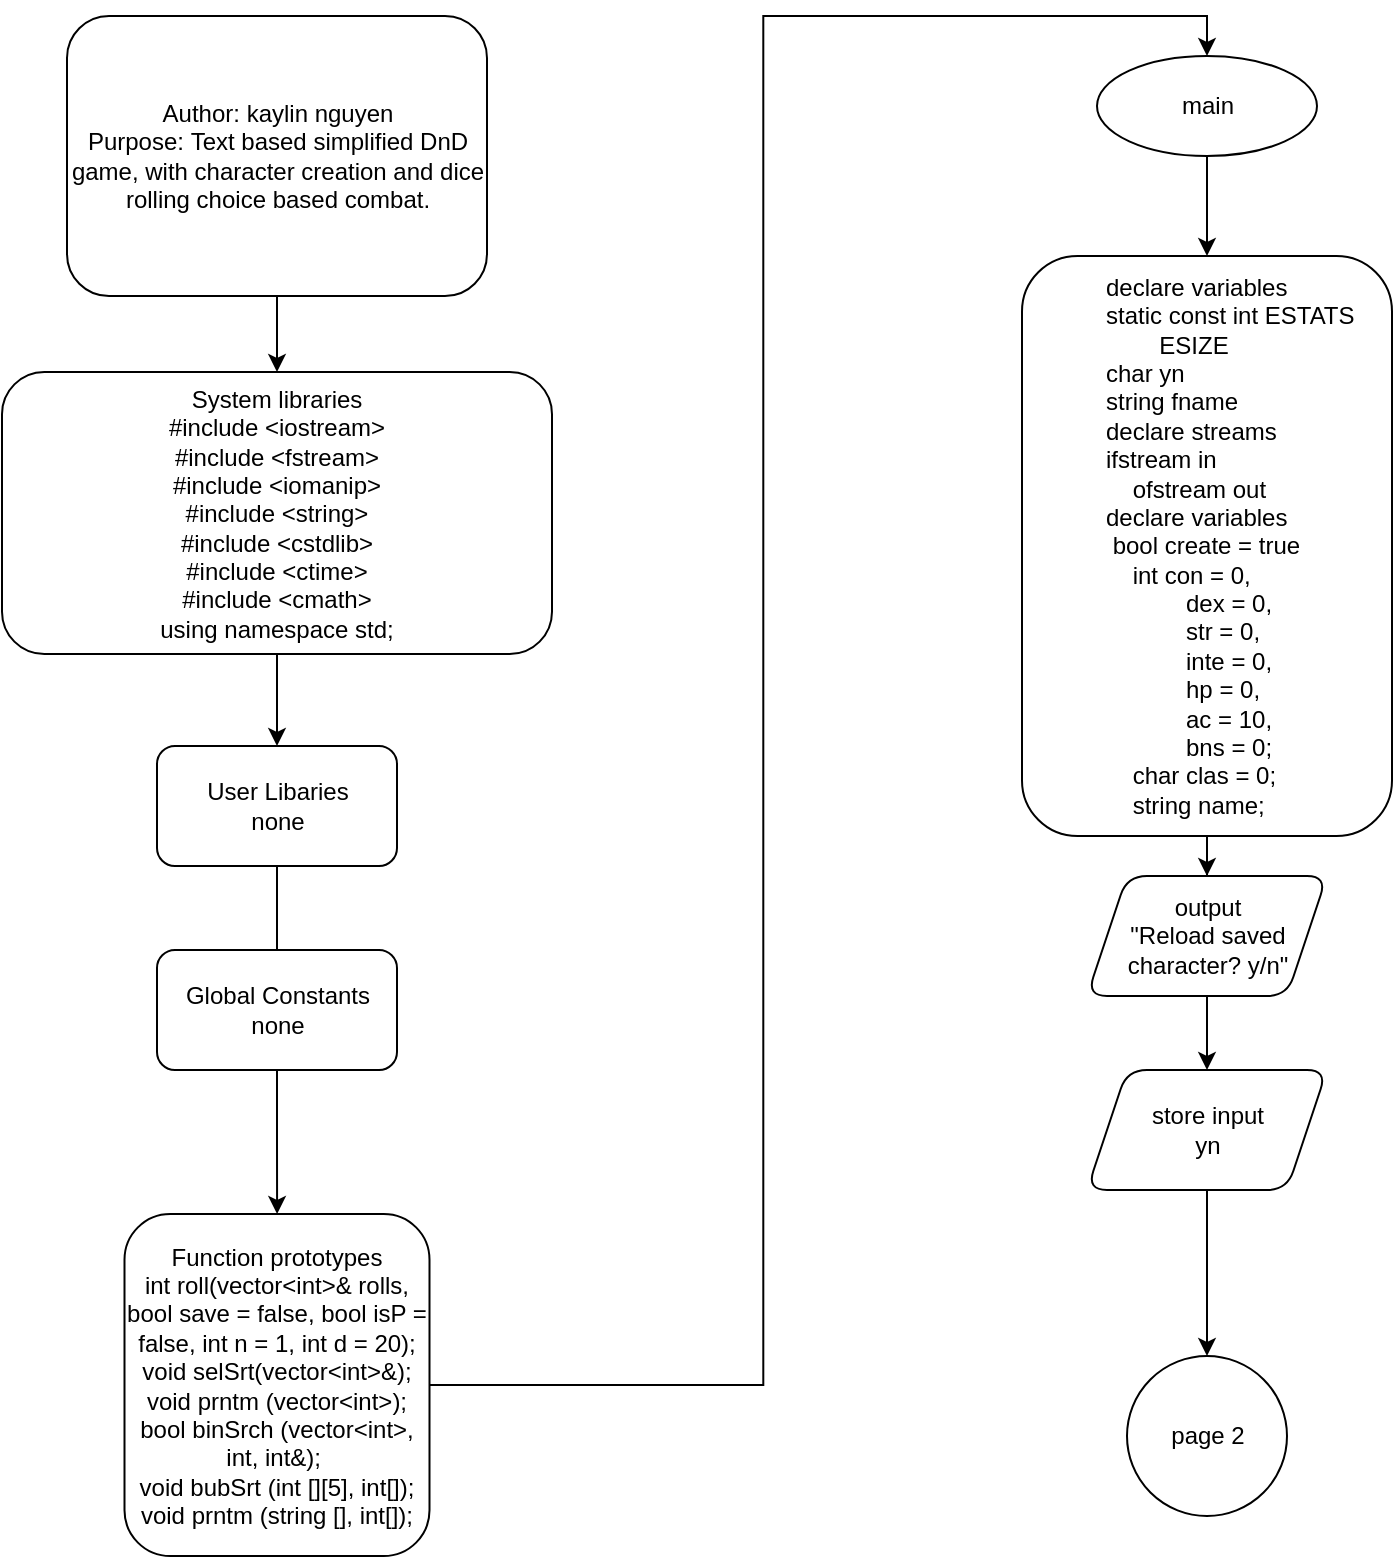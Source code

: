 <mxfile version="21.6.5" type="device" pages="20">
  <diagram name="lib, main" id="jbOD5GHQZ9ezGHtvCdO9">
    <mxGraphModel dx="899" dy="616" grid="1" gridSize="10" guides="1" tooltips="1" connect="1" arrows="1" fold="1" page="1" pageScale="1" pageWidth="850" pageHeight="1100" math="0" shadow="0">
      <root>
        <mxCell id="0" />
        <mxCell id="1" parent="0" />
        <mxCell id="ah132S2E6X6cwXsfivVh-2" value="Author: kaylin nguyen&lt;br&gt;Purpose:&amp;nbsp;Text based simplified DnD game, with character creation and dice rolling choice based combat." style="rounded=1;whiteSpace=wrap;html=1;" parent="1" vertex="1">
          <mxGeometry x="112.5" y="80" width="210" height="140" as="geometry" />
        </mxCell>
        <mxCell id="ah132S2E6X6cwXsfivVh-3" value="&lt;div&gt;System libraries&lt;/div&gt;&lt;div&gt;&lt;div&gt;#include &amp;lt;iostream&amp;gt;&lt;/div&gt;&lt;div&gt;#include &amp;lt;fstream&amp;gt;&lt;/div&gt;&lt;div&gt;#include &amp;lt;iomanip&amp;gt;&lt;/div&gt;&lt;div&gt;#include &amp;lt;string&amp;gt;&lt;/div&gt;&lt;div&gt;#include &amp;lt;cstdlib&amp;gt;&lt;/div&gt;&lt;div&gt;#include &amp;lt;ctime&amp;gt;&lt;/div&gt;&lt;div&gt;#include &amp;lt;cmath&amp;gt;&lt;/div&gt;&lt;/div&gt;&lt;div&gt;using namespace std;&lt;/div&gt;" style="rounded=1;whiteSpace=wrap;html=1;" parent="1" vertex="1">
          <mxGeometry x="80" y="258" width="275" height="141" as="geometry" />
        </mxCell>
        <mxCell id="ah132S2E6X6cwXsfivVh-4" value="" style="endArrow=classic;html=1;rounded=0;exitX=0.5;exitY=1;exitDx=0;exitDy=0;entryX=0.5;entryY=0;entryDx=0;entryDy=0;" parent="1" source="ah132S2E6X6cwXsfivVh-2" target="ah132S2E6X6cwXsfivVh-3" edge="1">
          <mxGeometry width="50" height="50" relative="1" as="geometry">
            <mxPoint x="512.5" y="400" as="sourcePoint" />
            <mxPoint x="562.5" y="350" as="targetPoint" />
          </mxGeometry>
        </mxCell>
        <mxCell id="ah132S2E6X6cwXsfivVh-5" value="" style="edgeStyle=orthogonalEdgeStyle;rounded=0;orthogonalLoop=1;jettySize=auto;html=1;" parent="1" source="ah132S2E6X6cwXsfivVh-6" edge="1">
          <mxGeometry relative="1" as="geometry">
            <mxPoint x="217.5" y="556" as="targetPoint" />
          </mxGeometry>
        </mxCell>
        <mxCell id="ah132S2E6X6cwXsfivVh-6" value="User Libaries&lt;br&gt;none" style="rounded=1;whiteSpace=wrap;html=1;" parent="1" vertex="1">
          <mxGeometry x="157.5" y="445" width="120" height="60" as="geometry" />
        </mxCell>
        <mxCell id="ah132S2E6X6cwXsfivVh-7" value="" style="endArrow=classic;html=1;rounded=0;exitX=0.5;exitY=1;exitDx=0;exitDy=0;entryX=0.5;entryY=0;entryDx=0;entryDy=0;" parent="1" source="ah132S2E6X6cwXsfivVh-3" target="ah132S2E6X6cwXsfivVh-6" edge="1">
          <mxGeometry width="50" height="50" relative="1" as="geometry">
            <mxPoint x="552.5" y="439" as="sourcePoint" />
            <mxPoint x="602.5" y="389" as="targetPoint" />
          </mxGeometry>
        </mxCell>
        <mxCell id="ah132S2E6X6cwXsfivVh-8" value="" style="edgeStyle=orthogonalEdgeStyle;rounded=0;orthogonalLoop=1;jettySize=auto;html=1;" parent="1" source="ah132S2E6X6cwXsfivVh-9" target="ah132S2E6X6cwXsfivVh-11" edge="1">
          <mxGeometry relative="1" as="geometry" />
        </mxCell>
        <mxCell id="ah132S2E6X6cwXsfivVh-9" value="Global Constants&lt;br&gt;none" style="whiteSpace=wrap;html=1;rounded=1;" parent="1" vertex="1">
          <mxGeometry x="157.5" y="547" width="120" height="60" as="geometry" />
        </mxCell>
        <mxCell id="ah132S2E6X6cwXsfivVh-10" style="edgeStyle=orthogonalEdgeStyle;rounded=0;orthogonalLoop=1;jettySize=auto;html=1;entryX=0.5;entryY=0;entryDx=0;entryDy=0;" parent="1" source="ah132S2E6X6cwXsfivVh-11" target="ah132S2E6X6cwXsfivVh-13" edge="1">
          <mxGeometry relative="1" as="geometry">
            <mxPoint x="402.5" y="120" as="targetPoint" />
          </mxGeometry>
        </mxCell>
        <mxCell id="ah132S2E6X6cwXsfivVh-11" value="Function prototypes&lt;br&gt;&lt;div&gt;int roll(vector&amp;lt;int&amp;gt;&amp;amp; rolls, bool save = false, bool isP = false, int n = 1, int d = 20);&lt;/div&gt;&lt;div&gt;&lt;span style=&quot;background-color: initial;&quot;&gt;void selSrt(vector&amp;lt;int&amp;gt;&amp;amp;);&lt;/span&gt;&lt;/div&gt;&lt;div&gt;&lt;span style=&quot;background-color: initial;&quot;&gt;void prntm (vector&amp;lt;int&amp;gt;);&lt;/span&gt;&lt;/div&gt;&lt;div&gt;&lt;span style=&quot;background-color: initial;&quot;&gt;bool binSrch (vector&amp;lt;int&amp;gt;, int, int&amp;amp;);&amp;nbsp;&lt;/span&gt;&lt;/div&gt;&lt;div&gt;&lt;span style=&quot;background-color: initial;&quot;&gt;void bubSrt (int [][5], int[]);&lt;/span&gt;&lt;/div&gt;&lt;div&gt;&lt;span style=&quot;background-color: initial;&quot;&gt;void prntm (string [], int[]);&lt;/span&gt;&lt;/div&gt;" style="whiteSpace=wrap;html=1;rounded=1;" parent="1" vertex="1">
          <mxGeometry x="141.25" y="679" width="152.5" height="171" as="geometry" />
        </mxCell>
        <mxCell id="ah132S2E6X6cwXsfivVh-12" value="" style="edgeStyle=orthogonalEdgeStyle;rounded=0;orthogonalLoop=1;jettySize=auto;html=1;" parent="1" source="ah132S2E6X6cwXsfivVh-13" target="ah132S2E6X6cwXsfivVh-15" edge="1">
          <mxGeometry relative="1" as="geometry" />
        </mxCell>
        <mxCell id="ah132S2E6X6cwXsfivVh-13" value="main" style="ellipse;whiteSpace=wrap;html=1;" parent="1" vertex="1">
          <mxGeometry x="627.5" y="100" width="110" height="50" as="geometry" />
        </mxCell>
        <mxCell id="ah132S2E6X6cwXsfivVh-14" value="" style="edgeStyle=orthogonalEdgeStyle;rounded=0;orthogonalLoop=1;jettySize=auto;html=1;" parent="1" source="ah132S2E6X6cwXsfivVh-15" target="ah132S2E6X6cwXsfivVh-17" edge="1">
          <mxGeometry relative="1" as="geometry" />
        </mxCell>
        <mxCell id="ah132S2E6X6cwXsfivVh-15" value="&lt;blockquote style=&quot;margin: 0 0 0 40px; border: none; padding: 0px;&quot;&gt;declare variables&lt;div&gt;static const int ESTATS&lt;/div&gt;&lt;div&gt;&lt;span style=&quot;background-color: initial;&quot;&gt;&lt;span style=&quot;white-space: pre;&quot;&gt;&#x9;&lt;/span&gt;ESIZE&lt;/span&gt;&lt;/div&gt;&lt;div&gt;char yn&lt;/div&gt;&lt;div&gt;string fname&lt;/div&gt;&lt;div&gt;declare streams&lt;/div&gt;&lt;div&gt;&lt;div&gt;ifstream in&lt;/div&gt;&lt;/div&gt;&lt;div&gt;&lt;div&gt;&amp;nbsp; &amp;nbsp; ofstream out&lt;/div&gt;&lt;/div&gt;&lt;div&gt;declare variables&lt;/div&gt;&lt;div&gt;&lt;div&gt;&amp;nbsp;bool create = true&lt;/div&gt;&lt;/div&gt;&lt;div&gt;&lt;div&gt;&amp;nbsp; &amp;nbsp; int con = 0,&lt;/div&gt;&lt;/div&gt;&lt;div&gt;&lt;div style=&quot;&quot;&gt;&amp;nbsp; &amp;nbsp; &amp;nbsp; &amp;nbsp; &amp;nbsp; &amp;nbsp; dex = 0,&lt;/div&gt;&lt;/div&gt;&lt;div&gt;&lt;div&gt;&amp;nbsp; &amp;nbsp; &amp;nbsp; &amp;nbsp; &amp;nbsp; &amp;nbsp; str = 0,&lt;/div&gt;&lt;/div&gt;&lt;div&gt;&lt;div&gt;&amp;nbsp; &amp;nbsp; &amp;nbsp; &amp;nbsp; &amp;nbsp; &amp;nbsp; inte = 0,&lt;/div&gt;&lt;/div&gt;&lt;div&gt;&lt;div&gt;&amp;nbsp; &amp;nbsp; &amp;nbsp; &amp;nbsp; &amp;nbsp; &amp;nbsp; hp = 0,&lt;/div&gt;&lt;/div&gt;&lt;div&gt;&lt;div&gt;&amp;nbsp; &amp;nbsp; &amp;nbsp; &amp;nbsp; &amp;nbsp; &amp;nbsp; ac = 10,&lt;/div&gt;&lt;/div&gt;&lt;div&gt;&lt;div&gt;&amp;nbsp; &amp;nbsp; &amp;nbsp; &amp;nbsp; &amp;nbsp; &amp;nbsp; bns = 0;&lt;/div&gt;&lt;/div&gt;&lt;div&gt;&lt;div&gt;&amp;nbsp; &amp;nbsp; char clas = 0;&lt;/div&gt;&lt;/div&gt;&lt;div&gt;&lt;div&gt;&lt;span style=&quot;background-color: initial;&quot;&gt;&amp;nbsp; &amp;nbsp; string name;&lt;/span&gt;&lt;/div&gt;&lt;/div&gt;&lt;/blockquote&gt;" style="whiteSpace=wrap;html=1;rounded=1;align=left;" parent="1" vertex="1">
          <mxGeometry x="590" y="200" width="185" height="290" as="geometry" />
        </mxCell>
        <mxCell id="ah132S2E6X6cwXsfivVh-17" value="output&lt;br&gt;&quot;Reload saved character? y/n&quot;" style="shape=parallelogram;perimeter=parallelogramPerimeter;whiteSpace=wrap;html=1;fixedSize=1;rounded=1;" parent="1" vertex="1">
          <mxGeometry x="622.5" y="510" width="120" height="60" as="geometry" />
        </mxCell>
        <mxCell id="ah132S2E6X6cwXsfivVh-27" value="page 2" style="ellipse;whiteSpace=wrap;html=1;aspect=fixed;" parent="1" vertex="1">
          <mxGeometry x="642.5" y="750" width="80" height="80" as="geometry" />
        </mxCell>
        <mxCell id="ah132S2E6X6cwXsfivVh-134" value="" style="edgeStyle=orthogonalEdgeStyle;rounded=0;orthogonalLoop=1;jettySize=auto;html=1;" parent="1" source="ah132S2E6X6cwXsfivVh-17" target="ah132S2E6X6cwXsfivVh-133" edge="1">
          <mxGeometry relative="1" as="geometry">
            <mxPoint x="682.5" y="570" as="sourcePoint" />
            <mxPoint x="682.5" y="737" as="targetPoint" />
          </mxGeometry>
        </mxCell>
        <mxCell id="DJ-ob2rjX2x7cxuxpbAv-2" value="" style="edgeStyle=orthogonalEdgeStyle;rounded=0;orthogonalLoop=1;jettySize=auto;html=1;" parent="1" source="ah132S2E6X6cwXsfivVh-133" target="ah132S2E6X6cwXsfivVh-27" edge="1">
          <mxGeometry relative="1" as="geometry">
            <mxPoint x="682.5" y="747" as="targetPoint" />
          </mxGeometry>
        </mxCell>
        <mxCell id="ah132S2E6X6cwXsfivVh-133" value="store input&lt;br&gt;yn" style="shape=parallelogram;perimeter=parallelogramPerimeter;whiteSpace=wrap;html=1;fixedSize=1;rounded=1;" parent="1" vertex="1">
          <mxGeometry x="622.5" y="607" width="120" height="60" as="geometry" />
        </mxCell>
      </root>
    </mxGraphModel>
  </diagram>
  <diagram name="if 52-83" id="Zu4h1BmQuiAk0IGTwb1X">
    <mxGraphModel dx="899" dy="-1584" grid="1" gridSize="10" guides="1" tooltips="1" connect="1" arrows="1" fold="1" page="1" pageScale="1" pageWidth="850" pageHeight="1100" math="0" shadow="0">
      <root>
        <mxCell id="17M7g88nUM5fAKhy4Aq3-0" />
        <mxCell id="17M7g88nUM5fAKhy4Aq3-1" parent="17M7g88nUM5fAKhy4Aq3-0" />
        <mxCell id="17M7g88nUM5fAKhy4Aq3-2" style="edgeStyle=orthogonalEdgeStyle;rounded=0;orthogonalLoop=1;jettySize=auto;html=1;exitX=0.5;exitY=1;exitDx=0;exitDy=0;" parent="17M7g88nUM5fAKhy4Aq3-1" source="Qcpbvh_X8VGo3pfbDNN0-2" target="17M7g88nUM5fAKhy4Aq3-6" edge="1">
          <mxGeometry relative="1" as="geometry">
            <mxPoint x="252" y="2507.5" as="targetPoint" />
            <mxPoint x="197" y="2507.5" as="sourcePoint" />
          </mxGeometry>
        </mxCell>
        <mxCell id="17M7g88nUM5fAKhy4Aq3-3" value="if yn is equal to y or Y" style="rhombus;whiteSpace=wrap;html=1;rounded=1;" parent="17M7g88nUM5fAKhy4Aq3-1" vertex="1">
          <mxGeometry x="17" y="2341.5" width="180" height="130" as="geometry" />
        </mxCell>
        <mxCell id="17M7g88nUM5fAKhy4Aq3-4" style="edgeStyle=orthogonalEdgeStyle;rounded=0;orthogonalLoop=1;jettySize=auto;html=1;entryX=0.5;entryY=0;entryDx=0;entryDy=0;" parent="17M7g88nUM5fAKhy4Aq3-1" source="17M7g88nUM5fAKhy4Aq3-6" target="8FiTtSwVYaEaoTsw7B9P-3" edge="1">
          <mxGeometry relative="1" as="geometry">
            <mxPoint x="292" y="2802.5" as="targetPoint" />
          </mxGeometry>
        </mxCell>
        <mxCell id="17M7g88nUM5fAKhy4Aq3-5" style="edgeStyle=orthogonalEdgeStyle;rounded=0;orthogonalLoop=1;jettySize=auto;html=1;exitX=1;exitY=0.5;exitDx=0;exitDy=0;entryX=0;entryY=0.5;entryDx=0;entryDy=0;" parent="17M7g88nUM5fAKhy4Aq3-1" source="17M7g88nUM5fAKhy4Aq3-6" target="8FiTtSwVYaEaoTsw7B9P-22" edge="1">
          <mxGeometry relative="1" as="geometry">
            <mxPoint x="410" y="2380" as="targetPoint" />
          </mxGeometry>
        </mxCell>
        <mxCell id="17M7g88nUM5fAKhy4Aq3-6" value="if file is found" style="rhombus;whiteSpace=wrap;html=1;rounded=1;" parent="17M7g88nUM5fAKhy4Aq3-1" vertex="1">
          <mxGeometry x="212" y="2597.5" width="160" height="110" as="geometry" />
        </mxCell>
        <mxCell id="17M7g88nUM5fAKhy4Aq3-7" value="true" style="text;html=1;align=center;verticalAlign=middle;resizable=0;points=[];autosize=1;strokeColor=none;fillColor=none;" parent="17M7g88nUM5fAKhy4Aq3-1" vertex="1">
          <mxGeometry x="197" y="2376.5" width="40" height="30" as="geometry" />
        </mxCell>
        <mxCell id="17M7g88nUM5fAKhy4Aq3-8" style="edgeStyle=orthogonalEdgeStyle;rounded=0;orthogonalLoop=1;jettySize=auto;html=1;exitX=0.5;exitY=1;exitDx=0;exitDy=0;" parent="17M7g88nUM5fAKhy4Aq3-1" source="17M7g88nUM5fAKhy4Aq3-3" target="17M7g88nUM5fAKhy4Aq3-41" edge="1">
          <mxGeometry relative="1" as="geometry">
            <mxPoint x="107" y="3244.5" as="targetPoint" />
            <mxPoint x="107" y="2576.5" as="sourcePoint" />
          </mxGeometry>
        </mxCell>
        <mxCell id="17M7g88nUM5fAKhy4Aq3-9" value="false" style="text;html=1;align=center;verticalAlign=middle;resizable=0;points=[];autosize=1;strokeColor=none;fillColor=none;" parent="17M7g88nUM5fAKhy4Aq3-1" vertex="1">
          <mxGeometry x="52" y="2466.5" width="50" height="30" as="geometry" />
        </mxCell>
        <mxCell id="17M7g88nUM5fAKhy4Aq3-15" value="true" style="text;html=1;align=center;verticalAlign=middle;resizable=0;points=[];autosize=1;strokeColor=none;fillColor=none;" parent="17M7g88nUM5fAKhy4Aq3-1" vertex="1">
          <mxGeometry x="360" y="2620" width="40" height="30" as="geometry" />
        </mxCell>
        <mxCell id="17M7g88nUM5fAKhy4Aq3-26" style="edgeStyle=orthogonalEdgeStyle;rounded=0;orthogonalLoop=1;jettySize=auto;html=1;exitX=0.5;exitY=1;exitDx=0;exitDy=0;entryX=0.5;entryY=0;entryDx=0;entryDy=0;" parent="17M7g88nUM5fAKhy4Aq3-1" source="17M7g88nUM5fAKhy4Aq3-27" target="17M7g88nUM5fAKhy4Aq3-3" edge="1">
          <mxGeometry relative="1" as="geometry" />
        </mxCell>
        <mxCell id="17M7g88nUM5fAKhy4Aq3-27" value="page 2" style="ellipse;whiteSpace=wrap;html=1;aspect=fixed;" parent="17M7g88nUM5fAKhy4Aq3-1" vertex="1">
          <mxGeometry x="67" y="2211.5" width="80" height="80" as="geometry" />
        </mxCell>
        <mxCell id="17M7g88nUM5fAKhy4Aq3-28" value="false&lt;br&gt;else" style="text;html=1;align=center;verticalAlign=middle;resizable=0;points=[];autosize=1;strokeColor=none;fillColor=none;" parent="17M7g88nUM5fAKhy4Aq3-1" vertex="1">
          <mxGeometry x="290" y="2702.5" width="50" height="40" as="geometry" />
        </mxCell>
        <mxCell id="17M7g88nUM5fAKhy4Aq3-41" value="page 3" style="ellipse;whiteSpace=wrap;html=1;aspect=fixed;" parent="17M7g88nUM5fAKhy4Aq3-1" vertex="1">
          <mxGeometry x="67" y="3191" width="80" height="80" as="geometry" />
        </mxCell>
        <mxCell id="Qcpbvh_X8VGo3pfbDNN0-1" value="" style="edgeStyle=orthogonalEdgeStyle;rounded=0;orthogonalLoop=1;jettySize=auto;html=1;exitX=1;exitY=0.5;exitDx=0;exitDy=0;entryX=0.5;entryY=0;entryDx=0;entryDy=0;" parent="17M7g88nUM5fAKhy4Aq3-1" source="17M7g88nUM5fAKhy4Aq3-3" target="Qcpbvh_X8VGo3pfbDNN0-0" edge="1">
          <mxGeometry relative="1" as="geometry">
            <mxPoint x="292" y="2598" as="targetPoint" />
            <mxPoint x="197" y="2407" as="sourcePoint" />
            <Array as="points">
              <mxPoint x="292" y="2407" />
            </Array>
          </mxGeometry>
        </mxCell>
        <mxCell id="Qcpbvh_X8VGo3pfbDNN0-0" value="create = false" style="rounded=1;whiteSpace=wrap;html=1;" parent="17M7g88nUM5fAKhy4Aq3-1" vertex="1">
          <mxGeometry x="232" y="2430" width="120" height="60" as="geometry" />
        </mxCell>
        <mxCell id="Qcpbvh_X8VGo3pfbDNN0-3" value="" style="edgeStyle=orthogonalEdgeStyle;rounded=0;orthogonalLoop=1;jettySize=auto;html=1;exitX=0.5;exitY=1;exitDx=0;exitDy=0;" parent="17M7g88nUM5fAKhy4Aq3-1" source="Qcpbvh_X8VGo3pfbDNN0-0" target="Qcpbvh_X8VGo3pfbDNN0-2" edge="1">
          <mxGeometry relative="1" as="geometry">
            <mxPoint x="292" y="2598" as="targetPoint" />
            <mxPoint x="292" y="2490" as="sourcePoint" />
          </mxGeometry>
        </mxCell>
        <mxCell id="Qcpbvh_X8VGo3pfbDNN0-2" value="open in stream&lt;br&gt;file fname" style="shape=parallelogram;perimeter=parallelogramPerimeter;whiteSpace=wrap;html=1;fixedSize=1;rounded=1;" parent="17M7g88nUM5fAKhy4Aq3-1" vertex="1">
          <mxGeometry x="232" y="2520" width="120" height="60" as="geometry" />
        </mxCell>
        <mxCell id="8FiTtSwVYaEaoTsw7B9P-2" style="edgeStyle=orthogonalEdgeStyle;rounded=0;orthogonalLoop=1;jettySize=auto;html=1;" parent="17M7g88nUM5fAKhy4Aq3-1" source="8FiTtSwVYaEaoTsw7B9P-1" edge="1">
          <mxGeometry relative="1" as="geometry">
            <mxPoint x="100" y="3130" as="targetPoint" />
          </mxGeometry>
        </mxCell>
        <mxCell id="8FiTtSwVYaEaoTsw7B9P-1" value="close instream" style="shape=parallelogram;perimeter=parallelogramPerimeter;whiteSpace=wrap;html=1;fixedSize=1;rounded=1;" parent="17M7g88nUM5fAKhy4Aq3-1" vertex="1">
          <mxGeometry x="232" y="3100" width="120" height="60" as="geometry" />
        </mxCell>
        <mxCell id="8FiTtSwVYaEaoTsw7B9P-3" value="create = true" style="rounded=1;whiteSpace=wrap;html=1;" parent="17M7g88nUM5fAKhy4Aq3-1" vertex="1">
          <mxGeometry x="232" y="2800" width="120" height="60" as="geometry" />
        </mxCell>
        <mxCell id="8FiTtSwVYaEaoTsw7B9P-4" value="" style="edgeStyle=orthogonalEdgeStyle;rounded=0;orthogonalLoop=1;jettySize=auto;html=1;exitX=0.5;exitY=1;exitDx=0;exitDy=0;" parent="17M7g88nUM5fAKhy4Aq3-1" source="8FiTtSwVYaEaoTsw7B9P-3" target="8FiTtSwVYaEaoTsw7B9P-5" edge="1">
          <mxGeometry relative="1" as="geometry">
            <mxPoint x="297" y="2968" as="targetPoint" />
            <mxPoint x="297" y="2860" as="sourcePoint" />
          </mxGeometry>
        </mxCell>
        <mxCell id="8FiTtSwVYaEaoTsw7B9P-6" value="" style="edgeStyle=orthogonalEdgeStyle;rounded=0;orthogonalLoop=1;jettySize=auto;html=1;" parent="17M7g88nUM5fAKhy4Aq3-1" source="8FiTtSwVYaEaoTsw7B9P-5" target="8FiTtSwVYaEaoTsw7B9P-1" edge="1">
          <mxGeometry relative="1" as="geometry" />
        </mxCell>
        <mxCell id="8FiTtSwVYaEaoTsw7B9P-5" value="output&lt;br&gt;&quot;Character file not found. Returning to creation screen.&quot;" style="shape=parallelogram;perimeter=parallelogramPerimeter;whiteSpace=wrap;html=1;fixedSize=1;rounded=1;" parent="17M7g88nUM5fAKhy4Aq3-1" vertex="1">
          <mxGeometry x="177" y="2900" width="230" height="120" as="geometry" />
        </mxCell>
        <mxCell id="8FiTtSwVYaEaoTsw7B9P-9" value="" style="edgeStyle=orthogonalEdgeStyle;rounded=0;orthogonalLoop=1;jettySize=auto;html=1;" parent="17M7g88nUM5fAKhy4Aq3-1" source="8FiTtSwVYaEaoTsw7B9P-7" target="8FiTtSwVYaEaoTsw7B9P-8" edge="1">
          <mxGeometry relative="1" as="geometry" />
        </mxCell>
        <mxCell id="8FiTtSwVYaEaoTsw7B9P-10" style="edgeStyle=orthogonalEdgeStyle;rounded=0;orthogonalLoop=1;jettySize=auto;html=1;entryX=1;entryY=0.5;entryDx=0;entryDy=0;" parent="17M7g88nUM5fAKhy4Aq3-1" source="8FiTtSwVYaEaoTsw7B9P-7" target="8FiTtSwVYaEaoTsw7B9P-1" edge="1">
          <mxGeometry relative="1" as="geometry">
            <mxPoint x="810" y="3020" as="targetPoint" />
            <Array as="points">
              <mxPoint x="810" y="2800" />
              <mxPoint x="810" y="3130" />
            </Array>
          </mxGeometry>
        </mxCell>
        <mxCell id="8FiTtSwVYaEaoTsw7B9P-7" value="input&lt;br&gt;yn" style="shape=parallelogram;perimeter=parallelogramPerimeter;whiteSpace=wrap;html=1;fixedSize=1;rounded=1;" parent="17M7g88nUM5fAKhy4Aq3-1" vertex="1">
          <mxGeometry x="610" y="2770" width="120" height="60" as="geometry" />
        </mxCell>
        <mxCell id="8FiTtSwVYaEaoTsw7B9P-13" value="" style="edgeStyle=orthogonalEdgeStyle;rounded=0;orthogonalLoop=1;jettySize=auto;html=1;" parent="17M7g88nUM5fAKhy4Aq3-1" source="8FiTtSwVYaEaoTsw7B9P-8" target="8FiTtSwVYaEaoTsw7B9P-12" edge="1">
          <mxGeometry relative="1" as="geometry" />
        </mxCell>
        <mxCell id="8FiTtSwVYaEaoTsw7B9P-17" style="edgeStyle=orthogonalEdgeStyle;rounded=0;orthogonalLoop=1;jettySize=auto;html=1;" parent="17M7g88nUM5fAKhy4Aq3-1" source="8FiTtSwVYaEaoTsw7B9P-8" edge="1">
          <mxGeometry relative="1" as="geometry">
            <mxPoint x="810" y="2950" as="targetPoint" />
          </mxGeometry>
        </mxCell>
        <mxCell id="8FiTtSwVYaEaoTsw7B9P-8" value="if yn is not equal to y or Y" style="rhombus;whiteSpace=wrap;html=1;rounded=1;" parent="17M7g88nUM5fAKhy4Aq3-1" vertex="1">
          <mxGeometry x="585" y="2900" width="170" height="100" as="geometry" />
        </mxCell>
        <mxCell id="8FiTtSwVYaEaoTsw7B9P-15" style="edgeStyle=orthogonalEdgeStyle;rounded=0;orthogonalLoop=1;jettySize=auto;html=1;" parent="17M7g88nUM5fAKhy4Aq3-1" source="8FiTtSwVYaEaoTsw7B9P-12" edge="1">
          <mxGeometry relative="1" as="geometry">
            <mxPoint x="670" y="3130" as="targetPoint" />
          </mxGeometry>
        </mxCell>
        <mxCell id="8FiTtSwVYaEaoTsw7B9P-12" value="create = true" style="whiteSpace=wrap;html=1;rounded=1;" parent="17M7g88nUM5fAKhy4Aq3-1" vertex="1">
          <mxGeometry x="610" y="3030" width="120" height="60" as="geometry" />
        </mxCell>
        <mxCell id="8FiTtSwVYaEaoTsw7B9P-16" value="true" style="text;html=1;align=center;verticalAlign=middle;resizable=0;points=[];autosize=1;strokeColor=none;fillColor=none;" parent="17M7g88nUM5fAKhy4Aq3-1" vertex="1">
          <mxGeometry x="620" y="3000" width="40" height="30" as="geometry" />
        </mxCell>
        <mxCell id="8FiTtSwVYaEaoTsw7B9P-18" value="false" style="text;html=1;align=center;verticalAlign=middle;resizable=0;points=[];autosize=1;strokeColor=none;fillColor=none;" parent="17M7g88nUM5fAKhy4Aq3-1" vertex="1">
          <mxGeometry x="740" y="2920" width="50" height="30" as="geometry" />
        </mxCell>
        <mxCell id="8FiTtSwVYaEaoTsw7B9P-20" value="" style="edgeStyle=orthogonalEdgeStyle;rounded=0;orthogonalLoop=1;jettySize=auto;html=1;" parent="17M7g88nUM5fAKhy4Aq3-1" source="8FiTtSwVYaEaoTsw7B9P-19" target="8FiTtSwVYaEaoTsw7B9P-7" edge="1">
          <mxGeometry relative="1" as="geometry" />
        </mxCell>
        <mxCell id="8FiTtSwVYaEaoTsw7B9P-19" value="output&lt;br&gt;&lt;div&gt;&quot;You selected &quot; name&lt;span style=&quot;background-color: initial;&quot;&gt;&amp;nbsp;&quot;Do you want to continue as &quot; name&amp;nbsp; &quot;? y/n&quot;&lt;/span&gt;&lt;/div&gt;" style="shape=parallelogram;perimeter=parallelogramPerimeter;whiteSpace=wrap;html=1;fixedSize=1;rounded=1;" parent="17M7g88nUM5fAKhy4Aq3-1" vertex="1">
          <mxGeometry x="590" y="2613.13" width="160" height="78.75" as="geometry" />
        </mxCell>
        <mxCell id="8FiTtSwVYaEaoTsw7B9P-24" value="" style="edgeStyle=orthogonalEdgeStyle;rounded=0;orthogonalLoop=1;jettySize=auto;html=1;entryX=0;entryY=0.5;entryDx=0;entryDy=0;" parent="17M7g88nUM5fAKhy4Aq3-1" source="8FiTtSwVYaEaoTsw7B9P-22" target="8FiTtSwVYaEaoTsw7B9P-19" edge="1">
          <mxGeometry relative="1" as="geometry" />
        </mxCell>
        <mxCell id="8FiTtSwVYaEaoTsw7B9P-22" value="&lt;div&gt;input from in stream&lt;/div&gt;&lt;div&gt;in &amp;gt;&amp;gt; con dex str inte clas hp ac bns&lt;/div&gt;&lt;div&gt;&lt;span style=&quot;background-color: initial;&quot;&gt;getline name&lt;/span&gt;&lt;br&gt;&lt;/div&gt;" style="shape=parallelogram;perimeter=parallelogramPerimeter;whiteSpace=wrap;html=1;fixedSize=1;rounded=1;" parent="17M7g88nUM5fAKhy4Aq3-1" vertex="1">
          <mxGeometry x="425" y="2613.13" width="135" height="78.75" as="geometry" />
        </mxCell>
      </root>
    </mxGraphModel>
  </diagram>
  <diagram name="if, do while line 85-104" id="NIXJCmDIh3W2XuxI1Yca">
    <mxGraphModel dx="899" dy="-1584" grid="1" gridSize="10" guides="1" tooltips="1" connect="1" arrows="1" fold="1" page="1" pageScale="1" pageWidth="850" pageHeight="1100" math="0" shadow="0">
      <root>
        <mxCell id="FD1IlVtm7E4pebieOS-Q-0" />
        <mxCell id="FD1IlVtm7E4pebieOS-Q-1" parent="FD1IlVtm7E4pebieOS-Q-0" />
        <mxCell id="uECEQaewevn4gfao6Af4-1" style="edgeStyle=orthogonalEdgeStyle;rounded=0;orthogonalLoop=1;jettySize=auto;html=1;entryX=0;entryY=0.5;entryDx=0;entryDy=0;" parent="FD1IlVtm7E4pebieOS-Q-1" source="FD1IlVtm7E4pebieOS-Q-3" target="IKbTfoOAl5ISBkVJ6bzz-0" edge="1">
          <mxGeometry relative="1" as="geometry">
            <Array as="points">
              <mxPoint x="220" y="2385" />
              <mxPoint x="220" y="2270" />
            </Array>
          </mxGeometry>
        </mxCell>
        <mxCell id="1mNWvb7W0rLFpi3UWWAa-0" style="edgeStyle=orthogonalEdgeStyle;rounded=0;orthogonalLoop=1;jettySize=auto;html=1;entryX=0.5;entryY=0;entryDx=0;entryDy=0;" parent="FD1IlVtm7E4pebieOS-Q-1" source="FD1IlVtm7E4pebieOS-Q-3" target="FD1IlVtm7E4pebieOS-Q-41" edge="1">
          <mxGeometry relative="1" as="geometry" />
        </mxCell>
        <mxCell id="FD1IlVtm7E4pebieOS-Q-3" value="if create is true" style="rhombus;whiteSpace=wrap;html=1;rounded=1;" parent="FD1IlVtm7E4pebieOS-Q-1" vertex="1">
          <mxGeometry x="22.5" y="2320" width="169" height="130" as="geometry" />
        </mxCell>
        <mxCell id="FD1IlVtm7E4pebieOS-Q-7" value="true" style="text;html=1;align=center;verticalAlign=middle;resizable=0;points=[];autosize=1;strokeColor=none;fillColor=none;" parent="FD1IlVtm7E4pebieOS-Q-1" vertex="1">
          <mxGeometry x="180" y="2390" width="40" height="30" as="geometry" />
        </mxCell>
        <mxCell id="FD1IlVtm7E4pebieOS-Q-9" value="false" style="text;html=1;align=center;verticalAlign=middle;resizable=0;points=[];autosize=1;strokeColor=none;fillColor=none;" parent="FD1IlVtm7E4pebieOS-Q-1" vertex="1">
          <mxGeometry x="56" y="2445" width="50" height="30" as="geometry" />
        </mxCell>
        <mxCell id="uECEQaewevn4gfao6Af4-0" value="" style="edgeStyle=orthogonalEdgeStyle;rounded=0;orthogonalLoop=1;jettySize=auto;html=1;" parent="FD1IlVtm7E4pebieOS-Q-1" source="FD1IlVtm7E4pebieOS-Q-27" target="FD1IlVtm7E4pebieOS-Q-3" edge="1">
          <mxGeometry relative="1" as="geometry" />
        </mxCell>
        <mxCell id="FD1IlVtm7E4pebieOS-Q-27" value="page 3" style="ellipse;whiteSpace=wrap;html=1;aspect=fixed;" parent="FD1IlVtm7E4pebieOS-Q-1" vertex="1">
          <mxGeometry x="67" y="2209" width="80" height="80" as="geometry" />
        </mxCell>
        <mxCell id="FD1IlVtm7E4pebieOS-Q-41" value="A&lt;br style=&quot;border-color: var(--border-color);&quot;&gt;//start fight&lt;br&gt;page 8" style="ellipse;whiteSpace=wrap;html=1;aspect=fixed;" parent="FD1IlVtm7E4pebieOS-Q-1" vertex="1">
          <mxGeometry x="54" y="3165" width="106" height="106" as="geometry" />
        </mxCell>
        <mxCell id="X6wxhZ8wrmxON7B5Zm4o-1" value="" style="edgeStyle=orthogonalEdgeStyle;rounded=0;orthogonalLoop=1;jettySize=auto;html=1;" parent="FD1IlVtm7E4pebieOS-Q-1" source="IKbTfoOAl5ISBkVJ6bzz-0" target="X6wxhZ8wrmxON7B5Zm4o-0" edge="1">
          <mxGeometry relative="1" as="geometry" />
        </mxCell>
        <mxCell id="IKbTfoOAl5ISBkVJ6bzz-0" value="output&lt;br&gt;&quot;Creating character.&quot;" style="shape=parallelogram;perimeter=parallelogramPerimeter;whiteSpace=wrap;html=1;fixedSize=1;rounded=1;" parent="FD1IlVtm7E4pebieOS-Q-1" vertex="1">
          <mxGeometry x="445.25" y="2241" width="139" height="60" as="geometry" />
        </mxCell>
        <mxCell id="THzgxz4_KJVeCiafjJAz-0" value="page 4" style="ellipse;whiteSpace=wrap;html=1;aspect=fixed;" parent="FD1IlVtm7E4pebieOS-Q-1" vertex="1">
          <mxGeometry x="474.75" y="3179" width="80" height="80" as="geometry" />
        </mxCell>
        <mxCell id="X6wxhZ8wrmxON7B5Zm4o-3" value="" style="edgeStyle=orthogonalEdgeStyle;rounded=0;orthogonalLoop=1;jettySize=auto;html=1;" parent="FD1IlVtm7E4pebieOS-Q-1" source="X6wxhZ8wrmxON7B5Zm4o-0" target="X6wxhZ8wrmxON7B5Zm4o-2" edge="1">
          <mxGeometry relative="1" as="geometry" />
        </mxCell>
        <mxCell id="X6wxhZ8wrmxON7B5Zm4o-0" value="do while loop based on yn" style="whiteSpace=wrap;html=1;rounded=1;" parent="FD1IlVtm7E4pebieOS-Q-1" vertex="1">
          <mxGeometry x="454.75" y="2376" width="120" height="60" as="geometry" />
        </mxCell>
        <mxCell id="X6wxhZ8wrmxON7B5Zm4o-5" value="" style="edgeStyle=orthogonalEdgeStyle;rounded=0;orthogonalLoop=1;jettySize=auto;html=1;" parent="FD1IlVtm7E4pebieOS-Q-1" source="X6wxhZ8wrmxON7B5Zm4o-2" target="X6wxhZ8wrmxON7B5Zm4o-4" edge="1">
          <mxGeometry relative="1" as="geometry" />
        </mxCell>
        <mxCell id="X6wxhZ8wrmxON7B5Zm4o-2" value="output&lt;br&gt;&quot;Enter character name.&quot;" style="shape=parallelogram;perimeter=parallelogramPerimeter;whiteSpace=wrap;html=1;fixedSize=1;rounded=1;" parent="FD1IlVtm7E4pebieOS-Q-1" vertex="1">
          <mxGeometry x="454.75" y="2516" width="120" height="60" as="geometry" />
        </mxCell>
        <mxCell id="X6wxhZ8wrmxON7B5Zm4o-7" value="" style="edgeStyle=orthogonalEdgeStyle;rounded=0;orthogonalLoop=1;jettySize=auto;html=1;" parent="FD1IlVtm7E4pebieOS-Q-1" source="X6wxhZ8wrmxON7B5Zm4o-4" target="X6wxhZ8wrmxON7B5Zm4o-6" edge="1">
          <mxGeometry relative="1" as="geometry" />
        </mxCell>
        <mxCell id="X6wxhZ8wrmxON7B5Zm4o-4" value="input&lt;br&gt;getline name" style="shape=parallelogram;perimeter=parallelogramPerimeter;whiteSpace=wrap;html=1;fixedSize=1;rounded=1;" parent="FD1IlVtm7E4pebieOS-Q-1" vertex="1">
          <mxGeometry x="454.75" y="2621" width="120" height="60" as="geometry" />
        </mxCell>
        <mxCell id="X6wxhZ8wrmxON7B5Zm4o-9" value="" style="edgeStyle=orthogonalEdgeStyle;rounded=0;orthogonalLoop=1;jettySize=auto;html=1;" parent="FD1IlVtm7E4pebieOS-Q-1" source="X6wxhZ8wrmxON7B5Zm4o-6" target="X6wxhZ8wrmxON7B5Zm4o-8" edge="1">
          <mxGeometry relative="1" as="geometry" />
        </mxCell>
        <mxCell id="X6wxhZ8wrmxON7B5Zm4o-6" value="output&lt;br&gt;&quot;Your character&#39;s name is &quot; &amp;lt;&amp;lt; name &amp;lt;&amp;lt; &quot;. Is this correct? y/n&quot;" style="shape=parallelogram;perimeter=parallelogramPerimeter;whiteSpace=wrap;html=1;fixedSize=1;rounded=1;" parent="FD1IlVtm7E4pebieOS-Q-1" vertex="1">
          <mxGeometry x="420" y="2731" width="189.5" height="70" as="geometry" />
        </mxCell>
        <mxCell id="X6wxhZ8wrmxON7B5Zm4o-11" value="" style="edgeStyle=orthogonalEdgeStyle;rounded=0;orthogonalLoop=1;jettySize=auto;html=1;" parent="FD1IlVtm7E4pebieOS-Q-1" source="X6wxhZ8wrmxON7B5Zm4o-8" target="X6wxhZ8wrmxON7B5Zm4o-10" edge="1">
          <mxGeometry relative="1" as="geometry" />
        </mxCell>
        <mxCell id="X6wxhZ8wrmxON7B5Zm4o-8" value="input&lt;br&gt;yn" style="shape=parallelogram;perimeter=parallelogramPerimeter;whiteSpace=wrap;html=1;fixedSize=1;rounded=1;" parent="FD1IlVtm7E4pebieOS-Q-1" vertex="1">
          <mxGeometry x="467.63" y="2861" width="94.25" height="50" as="geometry" />
        </mxCell>
        <mxCell id="X6wxhZ8wrmxON7B5Zm4o-12" style="edgeStyle=orthogonalEdgeStyle;rounded=0;orthogonalLoop=1;jettySize=auto;html=1;" parent="FD1IlVtm7E4pebieOS-Q-1" source="X6wxhZ8wrmxON7B5Zm4o-10" target="THzgxz4_KJVeCiafjJAz-0" edge="1">
          <mxGeometry relative="1" as="geometry" />
        </mxCell>
        <mxCell id="X6wxhZ8wrmxON7B5Zm4o-14" style="edgeStyle=orthogonalEdgeStyle;rounded=0;orthogonalLoop=1;jettySize=auto;html=1;" parent="FD1IlVtm7E4pebieOS-Q-1" source="X6wxhZ8wrmxON7B5Zm4o-10" edge="1">
          <mxGeometry relative="1" as="geometry">
            <mxPoint x="514.25" y="2471" as="targetPoint" />
            <Array as="points">
              <mxPoint x="684.25" y="3014" />
              <mxPoint x="684.25" y="2471" />
            </Array>
          </mxGeometry>
        </mxCell>
        <mxCell id="X6wxhZ8wrmxON7B5Zm4o-10" value="while&lt;br&gt;yn is not equal to y or Y" style="rhombus;whiteSpace=wrap;html=1;rounded=1;" parent="FD1IlVtm7E4pebieOS-Q-1" vertex="1">
          <mxGeometry x="425.01" y="2961" width="179.49" height="105" as="geometry" />
        </mxCell>
        <mxCell id="X6wxhZ8wrmxON7B5Zm4o-13" value="false" style="text;html=1;align=center;verticalAlign=middle;resizable=0;points=[];autosize=1;strokeColor=none;fillColor=none;" parent="FD1IlVtm7E4pebieOS-Q-1" vertex="1">
          <mxGeometry x="524.25" y="3066" width="50" height="30" as="geometry" />
        </mxCell>
        <mxCell id="X6wxhZ8wrmxON7B5Zm4o-15" value="true" style="text;html=1;align=center;verticalAlign=middle;resizable=0;points=[];autosize=1;strokeColor=none;fillColor=none;" parent="FD1IlVtm7E4pebieOS-Q-1" vertex="1">
          <mxGeometry x="594.25" y="2979" width="40" height="30" as="geometry" />
        </mxCell>
      </root>
    </mxGraphModel>
  </diagram>
  <diagram id="MJ19bQFyL_u4I3tdSoEj" name="do while 106">
    <mxGraphModel dx="899" dy="-1584" grid="1" gridSize="10" guides="1" tooltips="1" connect="1" arrows="1" fold="1" page="1" pageScale="1" pageWidth="850" pageHeight="1100" math="0" shadow="0">
      <root>
        <mxCell id="0" />
        <mxCell id="1" parent="0" />
        <mxCell id="qonwvL9GyMB_hQOT16p2-29" value="" style="edgeStyle=orthogonalEdgeStyle;rounded=0;orthogonalLoop=1;jettySize=auto;html=1;" parent="1" source="FRKm6bmvMRMXBzQTtQiM-7" target="FRKm6bmvMRMXBzQTtQiM-13" edge="1">
          <mxGeometry relative="1" as="geometry" />
        </mxCell>
        <mxCell id="FRKm6bmvMRMXBzQTtQiM-7" value="page 4" style="ellipse;whiteSpace=wrap;html=1;aspect=fixed;" parent="1" vertex="1">
          <mxGeometry x="134.75" y="2210" width="80" height="80" as="geometry" />
        </mxCell>
        <mxCell id="FRKm6bmvMRMXBzQTtQiM-11" value="page 5" style="ellipse;whiteSpace=wrap;html=1;aspect=fixed;" parent="1" vertex="1">
          <mxGeometry x="709.74" y="3200" width="80" height="80" as="geometry" />
        </mxCell>
        <mxCell id="FRKm6bmvMRMXBzQTtQiM-13" value="do while loop based on yn" style="whiteSpace=wrap;html=1;rounded=1;" parent="1" vertex="1">
          <mxGeometry x="114.75" y="2330" width="120" height="60" as="geometry" />
        </mxCell>
        <mxCell id="FRKm6bmvMRMXBzQTtQiM-16" value="" style="edgeStyle=orthogonalEdgeStyle;rounded=0;orthogonalLoop=1;jettySize=auto;html=1;" parent="1" source="qonwvL9GyMB_hQOT16p2-17" target="FRKm6bmvMRMXBzQTtQiM-19" edge="1">
          <mxGeometry relative="1" as="geometry" />
        </mxCell>
        <mxCell id="BZfRWTHriBCFm5oXHBe4-6" value="" style="edgeStyle=orthogonalEdgeStyle;rounded=0;orthogonalLoop=1;jettySize=auto;html=1;" parent="1" source="FRKm6bmvMRMXBzQTtQiM-19" target="BZfRWTHriBCFm5oXHBe4-3" edge="1">
          <mxGeometry relative="1" as="geometry" />
        </mxCell>
        <mxCell id="FRKm6bmvMRMXBzQTtQiM-19" value="Output&lt;br&gt;&quot;You selected &quot;" style="shape=parallelogram;perimeter=parallelogramPerimeter;whiteSpace=wrap;html=1;fixedSize=1;rounded=1;" parent="1" vertex="1">
          <mxGeometry x="80" y="2840" width="189.5" height="70" as="geometry" />
        </mxCell>
        <mxCell id="FRKm6bmvMRMXBzQTtQiM-20" value="" style="edgeStyle=orthogonalEdgeStyle;rounded=0;orthogonalLoop=1;jettySize=auto;html=1;" parent="1" source="FRKm6bmvMRMXBzQTtQiM-21" target="FRKm6bmvMRMXBzQTtQiM-24" edge="1">
          <mxGeometry relative="1" as="geometry" />
        </mxCell>
        <mxCell id="FRKm6bmvMRMXBzQTtQiM-21" value="input&lt;br&gt;yn" style="shape=parallelogram;perimeter=parallelogramPerimeter;whiteSpace=wrap;html=1;fixedSize=1;rounded=1;" parent="1" vertex="1">
          <mxGeometry x="702.62" y="2955" width="94.25" height="50" as="geometry" />
        </mxCell>
        <mxCell id="FRKm6bmvMRMXBzQTtQiM-22" style="edgeStyle=orthogonalEdgeStyle;rounded=0;orthogonalLoop=1;jettySize=auto;html=1;entryX=0.5;entryY=0;entryDx=0;entryDy=0;" parent="1" source="FRKm6bmvMRMXBzQTtQiM-24" target="FRKm6bmvMRMXBzQTtQiM-11" edge="1">
          <mxGeometry relative="1" as="geometry">
            <mxPoint x="754.74" y="3052" as="targetPoint" />
          </mxGeometry>
        </mxCell>
        <mxCell id="FRKm6bmvMRMXBzQTtQiM-23" style="edgeStyle=orthogonalEdgeStyle;rounded=0;orthogonalLoop=1;jettySize=auto;html=1;exitX=0;exitY=0.5;exitDx=0;exitDy=0;" parent="1" source="FRKm6bmvMRMXBzQTtQiM-24" edge="1">
          <mxGeometry relative="1" as="geometry">
            <mxPoint x="174" y="2430" as="targetPoint" />
            <Array as="points">
              <mxPoint x="660" y="3080" />
              <mxPoint x="30" y="3080" />
              <mxPoint x="30" y="2410" />
              <mxPoint x="174" y="2410" />
            </Array>
          </mxGeometry>
        </mxCell>
        <mxCell id="FRKm6bmvMRMXBzQTtQiM-24" value="while&lt;br&gt;yn is not equal to y or Y" style="rhombus;whiteSpace=wrap;html=1;rounded=1;" parent="1" vertex="1">
          <mxGeometry x="660" y="3030" width="179.49" height="105" as="geometry" />
        </mxCell>
        <mxCell id="FRKm6bmvMRMXBzQTtQiM-25" value="false" style="text;html=1;align=center;verticalAlign=middle;resizable=0;points=[];autosize=1;strokeColor=none;fillColor=none;" parent="1" vertex="1">
          <mxGeometry x="694.75" y="3125" width="50" height="30" as="geometry" />
        </mxCell>
        <mxCell id="FRKm6bmvMRMXBzQTtQiM-26" value="true" style="text;html=1;align=center;verticalAlign=middle;resizable=0;points=[];autosize=1;strokeColor=none;fillColor=none;" parent="1" vertex="1">
          <mxGeometry x="630" y="3080" width="40" height="30" as="geometry" />
        </mxCell>
        <mxCell id="BZfRWTHriBCFm5oXHBe4-16" value="" style="edgeStyle=orthogonalEdgeStyle;rounded=0;orthogonalLoop=1;jettySize=auto;html=1;" parent="1" source="qonwvL9GyMB_hQOT16p2-5" target="qonwvL9GyMB_hQOT16p2-20" edge="1">
          <mxGeometry relative="1" as="geometry" />
        </mxCell>
        <mxCell id="qonwvL9GyMB_hQOT16p2-5" value="input clas" style="shape=parallelogram;perimeter=parallelogramPerimeter;whiteSpace=wrap;html=1;fixedSize=1;rounded=1;" parent="1" vertex="1">
          <mxGeometry x="519.75" y="2340" width="120" height="60" as="geometry" />
        </mxCell>
        <mxCell id="qonwvL9GyMB_hQOT16p2-12" style="edgeStyle=orthogonalEdgeStyle;rounded=0;orthogonalLoop=1;jettySize=auto;html=1;exitX=0.5;exitY=1;exitDx=0;exitDy=0;" parent="1" source="qonwvL9GyMB_hQOT16p2-14" edge="1">
          <mxGeometry relative="1" as="geometry">
            <mxPoint x="180" y="2810" as="targetPoint" />
            <Array as="points">
              <mxPoint x="580" y="2805" />
              <mxPoint x="181" y="2805" />
            </Array>
          </mxGeometry>
        </mxCell>
        <mxCell id="qonwvL9GyMB_hQOT16p2-13" style="edgeStyle=orthogonalEdgeStyle;rounded=0;orthogonalLoop=1;jettySize=auto;html=1;exitX=1;exitY=0.5;exitDx=0;exitDy=0;" parent="1" source="qonwvL9GyMB_hQOT16p2-14" edge="1">
          <mxGeometry relative="1" as="geometry">
            <mxPoint x="579.25" y="2315" as="targetPoint" />
            <Array as="points">
              <mxPoint x="749" y="2733" />
              <mxPoint x="749" y="2315" />
            </Array>
          </mxGeometry>
        </mxCell>
        <mxCell id="qonwvL9GyMB_hQOT16p2-14" value="while&lt;br&gt;clas is not equal to 0 or 1" style="rhombus;whiteSpace=wrap;html=1;rounded=1;" parent="1" vertex="1">
          <mxGeometry x="490.01" y="2680" width="179.49" height="105" as="geometry" />
        </mxCell>
        <mxCell id="qonwvL9GyMB_hQOT16p2-15" value="false" style="text;html=1;align=center;verticalAlign=middle;resizable=0;points=[];autosize=1;strokeColor=none;fillColor=none;" parent="1" vertex="1">
          <mxGeometry x="589.25" y="2785" width="50" height="30" as="geometry" />
        </mxCell>
        <mxCell id="qonwvL9GyMB_hQOT16p2-16" value="true" style="text;html=1;align=center;verticalAlign=middle;resizable=0;points=[];autosize=1;strokeColor=none;fillColor=none;" parent="1" vertex="1">
          <mxGeometry x="659.25" y="2698" width="40" height="30" as="geometry" />
        </mxCell>
        <mxCell id="qonwvL9GyMB_hQOT16p2-19" style="edgeStyle=orthogonalEdgeStyle;rounded=0;orthogonalLoop=1;jettySize=auto;html=1;entryX=0.5;entryY=0;entryDx=0;entryDy=0;" parent="1" source="qonwvL9GyMB_hQOT16p2-17" target="qonwvL9GyMB_hQOT16p2-5" edge="1">
          <mxGeometry relative="1" as="geometry">
            <Array as="points">
              <mxPoint x="347" y="2650" />
              <mxPoint x="347" y="2280" />
              <mxPoint x="580" y="2280" />
            </Array>
          </mxGeometry>
        </mxCell>
        <mxCell id="qonwvL9GyMB_hQOT16p2-17" value="do while loop based on clas" style="rounded=1;whiteSpace=wrap;html=1;" parent="1" vertex="1">
          <mxGeometry x="114.75" y="2620" width="120" height="60" as="geometry" />
        </mxCell>
        <mxCell id="qonwvL9GyMB_hQOT16p2-21" value="" style="edgeStyle=orthogonalEdgeStyle;rounded=0;orthogonalLoop=1;jettySize=auto;html=1;" parent="1" source="qonwvL9GyMB_hQOT16p2-20" target="qonwvL9GyMB_hQOT16p2-14" edge="1">
          <mxGeometry relative="1" as="geometry" />
        </mxCell>
        <mxCell id="qonwvL9GyMB_hQOT16p2-26" style="edgeStyle=orthogonalEdgeStyle;rounded=0;orthogonalLoop=1;jettySize=auto;html=1;entryX=0.5;entryY=0;entryDx=0;entryDy=0;exitX=0;exitY=0.5;exitDx=0;exitDy=0;" parent="1" source="qonwvL9GyMB_hQOT16p2-20" target="qonwvL9GyMB_hQOT16p2-25" edge="1">
          <mxGeometry relative="1" as="geometry" />
        </mxCell>
        <mxCell id="qonwvL9GyMB_hQOT16p2-20" value="if&lt;br&gt;clas is not equal to 0 or 1" style="rhombus;whiteSpace=wrap;html=1;rounded=1;" parent="1" vertex="1">
          <mxGeometry x="529.88" y="2500" width="99.75" height="80" as="geometry" />
        </mxCell>
        <mxCell id="qonwvL9GyMB_hQOT16p2-22" value="false" style="text;html=1;align=center;verticalAlign=middle;resizable=0;points=[];autosize=1;strokeColor=none;fillColor=none;" parent="1" vertex="1">
          <mxGeometry x="579.63" y="2570" width="50" height="30" as="geometry" />
        </mxCell>
        <mxCell id="qonwvL9GyMB_hQOT16p2-28" value="" style="edgeStyle=orthogonalEdgeStyle;rounded=0;orthogonalLoop=1;jettySize=auto;html=1;" parent="1" source="qonwvL9GyMB_hQOT16p2-25" edge="1">
          <mxGeometry relative="1" as="geometry">
            <mxPoint x="580" y="2660" as="targetPoint" />
            <Array as="points">
              <mxPoint x="485" y="2650" />
              <mxPoint x="581" y="2650" />
            </Array>
          </mxGeometry>
        </mxCell>
        <mxCell id="qonwvL9GyMB_hQOT16p2-25" value="output&lt;br&gt;&quot;Invalid class. Reenter.&quot;" style="shape=parallelogram;perimeter=parallelogramPerimeter;whiteSpace=wrap;html=1;fixedSize=1;rounded=1;" parent="1" vertex="1">
          <mxGeometry x="425" y="2580" width="120" height="60" as="geometry" />
        </mxCell>
        <mxCell id="qonwvL9GyMB_hQOT16p2-27" value="true" style="text;html=1;align=center;verticalAlign=middle;resizable=0;points=[];autosize=1;strokeColor=none;fillColor=none;" parent="1" vertex="1">
          <mxGeometry x="490.01" y="2508" width="40" height="30" as="geometry" />
        </mxCell>
        <mxCell id="qonwvL9GyMB_hQOT16p2-30" value="" style="edgeStyle=orthogonalEdgeStyle;rounded=0;orthogonalLoop=1;jettySize=auto;html=1;" parent="1" source="FRKm6bmvMRMXBzQTtQiM-13" target="FRKm6bmvMRMXBzQTtQiM-10" edge="1">
          <mxGeometry relative="1" as="geometry">
            <mxPoint x="175" y="2390" as="sourcePoint" />
            <mxPoint x="175" y="2529" as="targetPoint" />
          </mxGeometry>
        </mxCell>
        <mxCell id="BZfRWTHriBCFm5oXHBe4-2" value="" style="edgeStyle=orthogonalEdgeStyle;rounded=0;orthogonalLoop=1;jettySize=auto;html=1;" parent="1" source="FRKm6bmvMRMXBzQTtQiM-10" target="qonwvL9GyMB_hQOT16p2-17" edge="1">
          <mxGeometry relative="1" as="geometry" />
        </mxCell>
        <mxCell id="FRKm6bmvMRMXBzQTtQiM-10" value="output&lt;br&gt;&quot;Choose your class.&lt;br&gt;....&lt;br&gt;rounds.&quot;" style="shape=parallelogram;perimeter=parallelogramPerimeter;whiteSpace=wrap;html=1;fixedSize=1;rounded=1;" parent="1" vertex="1">
          <mxGeometry x="105.25" y="2493" width="139" height="60" as="geometry" />
        </mxCell>
        <mxCell id="BZfRWTHriBCFm5oXHBe4-10" style="edgeStyle=orthogonalEdgeStyle;rounded=0;orthogonalLoop=1;jettySize=auto;html=1;entryX=0;entryY=0.5;entryDx=0;entryDy=0;exitX=1;exitY=0.5;exitDx=0;exitDy=0;" parent="1" source="BZfRWTHriBCFm5oXHBe4-3" target="BZfRWTHriBCFm5oXHBe4-8" edge="1">
          <mxGeometry relative="1" as="geometry">
            <Array as="points">
              <mxPoint x="225" y="2945" />
            </Array>
          </mxGeometry>
        </mxCell>
        <mxCell id="BZfRWTHriBCFm5oXHBe4-11" style="edgeStyle=orthogonalEdgeStyle;rounded=0;orthogonalLoop=1;jettySize=auto;html=1;entryX=0.038;entryY=0.533;entryDx=0;entryDy=0;entryPerimeter=0;exitX=0.5;exitY=1;exitDx=0;exitDy=0;" parent="1" source="BZfRWTHriBCFm5oXHBe4-3" target="BZfRWTHriBCFm5oXHBe4-9" edge="1">
          <mxGeometry relative="1" as="geometry" />
        </mxCell>
        <mxCell id="BZfRWTHriBCFm5oXHBe4-3" value="if clas is 0" style="rhombus;whiteSpace=wrap;html=1;rounded=1;" parent="1" vertex="1">
          <mxGeometry x="124.88" y="2940" width="99.75" height="80" as="geometry" />
        </mxCell>
        <mxCell id="BZfRWTHriBCFm5oXHBe4-4" value="false" style="text;html=1;align=center;verticalAlign=middle;resizable=0;points=[];autosize=1;strokeColor=none;fillColor=none;" parent="1" vertex="1">
          <mxGeometry x="179.5" y="3010" width="50" height="30" as="geometry" />
        </mxCell>
        <mxCell id="BZfRWTHriBCFm5oXHBe4-5" value="true" style="text;html=1;align=center;verticalAlign=middle;resizable=0;points=[];autosize=1;strokeColor=none;fillColor=none;" parent="1" vertex="1">
          <mxGeometry x="224.63" y="2950" width="40" height="30" as="geometry" />
        </mxCell>
        <mxCell id="BZfRWTHriBCFm5oXHBe4-13" style="edgeStyle=orthogonalEdgeStyle;rounded=0;orthogonalLoop=1;jettySize=auto;html=1;entryX=0;entryY=0.5;entryDx=0;entryDy=0;" parent="1" source="BZfRWTHriBCFm5oXHBe4-8" target="BZfRWTHriBCFm5oXHBe4-12" edge="1">
          <mxGeometry relative="1" as="geometry">
            <Array as="points">
              <mxPoint x="440" y="2945" />
              <mxPoint x="440" y="2980" />
              <mxPoint x="490" y="2980" />
            </Array>
          </mxGeometry>
        </mxCell>
        <mxCell id="BZfRWTHriBCFm5oXHBe4-8" value="Output&lt;br style=&quot;border-color: var(--border-color);&quot;&gt;&quot;fighter&quot;" style="shape=parallelogram;perimeter=parallelogramPerimeter;whiteSpace=wrap;html=1;fixedSize=1;rounded=1;" parent="1" vertex="1">
          <mxGeometry x="290" y="2915" width="120" height="60" as="geometry" />
        </mxCell>
        <mxCell id="BZfRWTHriBCFm5oXHBe4-14" style="edgeStyle=orthogonalEdgeStyle;rounded=0;orthogonalLoop=1;jettySize=auto;html=1;entryX=0;entryY=0.5;entryDx=0;entryDy=0;" parent="1" source="BZfRWTHriBCFm5oXHBe4-9" target="BZfRWTHriBCFm5oXHBe4-12" edge="1">
          <mxGeometry relative="1" as="geometry">
            <Array as="points">
              <mxPoint x="440" y="3040" />
              <mxPoint x="440" y="2980" />
              <mxPoint x="490" y="2980" />
            </Array>
          </mxGeometry>
        </mxCell>
        <mxCell id="BZfRWTHriBCFm5oXHBe4-9" value="Output&lt;br style=&quot;border-color: var(--border-color);&quot;&gt;&quot;wizard&quot;" style="shape=parallelogram;perimeter=parallelogramPerimeter;whiteSpace=wrap;html=1;fixedSize=1;rounded=1;" parent="1" vertex="1">
          <mxGeometry x="269.5" y="3010" width="120" height="60" as="geometry" />
        </mxCell>
        <mxCell id="BZfRWTHriBCFm5oXHBe4-15" style="edgeStyle=orthogonalEdgeStyle;rounded=0;orthogonalLoop=1;jettySize=auto;html=1;" parent="1" source="BZfRWTHriBCFm5oXHBe4-12" target="FRKm6bmvMRMXBzQTtQiM-21" edge="1">
          <mxGeometry relative="1" as="geometry" />
        </mxCell>
        <mxCell id="BZfRWTHriBCFm5oXHBe4-12" value="output&lt;br&gt;&quot;Is this correct? y/n&quot;" style="shape=parallelogram;perimeter=parallelogramPerimeter;whiteSpace=wrap;html=1;fixedSize=1;rounded=1;" parent="1" vertex="1">
          <mxGeometry x="488.88" y="2945" width="150.37" height="70" as="geometry" />
        </mxCell>
      </root>
    </mxGraphModel>
  </diagram>
  <diagram id="Oe0OEq6n49nzkpxas8Uf" name="if 130-143">
    <mxGraphModel dx="899" dy="-1584" grid="1" gridSize="10" guides="1" tooltips="1" connect="1" arrows="1" fold="1" page="1" pageScale="1" pageWidth="850" pageHeight="1100" math="0" shadow="0">
      <root>
        <mxCell id="0" />
        <mxCell id="1" parent="0" />
        <mxCell id="1ArRpMTcWVAER2yr8yAM-7" style="edgeStyle=orthogonalEdgeStyle;rounded=0;orthogonalLoop=1;jettySize=auto;html=1;entryX=0.5;entryY=0;entryDx=0;entryDy=0;" parent="1" source="SPeQ6Is7DTdbyhPtbJzY-1" target="1ArRpMTcWVAER2yr8yAM-2" edge="1">
          <mxGeometry relative="1" as="geometry" />
        </mxCell>
        <mxCell id="SPeQ6Is7DTdbyhPtbJzY-1" value="if clas is 0" style="rhombus;whiteSpace=wrap;html=1;rounded=1;" parent="1" vertex="1">
          <mxGeometry x="124" y="2341.5" width="180" height="130" as="geometry" />
        </mxCell>
        <mxCell id="SPeQ6Is7DTdbyhPtbJzY-2" value="true" style="text;html=1;align=center;verticalAlign=middle;resizable=0;points=[];autosize=1;strokeColor=none;fillColor=none;" parent="1" vertex="1">
          <mxGeometry x="304" y="2376.5" width="40" height="30" as="geometry" />
        </mxCell>
        <mxCell id="SPeQ6Is7DTdbyhPtbJzY-3" value="false" style="text;html=1;align=center;verticalAlign=middle;resizable=0;points=[];autosize=1;strokeColor=none;fillColor=none;" parent="1" vertex="1">
          <mxGeometry x="159" y="2466.5" width="50" height="30" as="geometry" />
        </mxCell>
        <mxCell id="SPeQ6Is7DTdbyhPtbJzY-4" style="edgeStyle=orthogonalEdgeStyle;rounded=0;orthogonalLoop=1;jettySize=auto;html=1;exitX=0.5;exitY=1;exitDx=0;exitDy=0;entryX=0.5;entryY=0;entryDx=0;entryDy=0;" parent="1" source="SPeQ6Is7DTdbyhPtbJzY-5" target="SPeQ6Is7DTdbyhPtbJzY-1" edge="1">
          <mxGeometry relative="1" as="geometry" />
        </mxCell>
        <mxCell id="SPeQ6Is7DTdbyhPtbJzY-5" value="page 5" style="ellipse;whiteSpace=wrap;html=1;aspect=fixed;" parent="1" vertex="1">
          <mxGeometry x="174" y="2211.5" width="80" height="80" as="geometry" />
        </mxCell>
        <mxCell id="SPeQ6Is7DTdbyhPtbJzY-6" value="" style="edgeStyle=orthogonalEdgeStyle;rounded=0;orthogonalLoop=1;jettySize=auto;html=1;exitX=1;exitY=0.5;exitDx=0;exitDy=0;entryX=0.5;entryY=0;entryDx=0;entryDy=0;" parent="1" source="SPeQ6Is7DTdbyhPtbJzY-1" target="SPeQ6Is7DTdbyhPtbJzY-7" edge="1">
          <mxGeometry relative="1" as="geometry">
            <mxPoint x="399" y="2598" as="targetPoint" />
            <mxPoint x="304" y="2407" as="sourcePoint" />
            <Array as="points">
              <mxPoint x="417" y="2407" />
            </Array>
          </mxGeometry>
        </mxCell>
        <mxCell id="1ArRpMTcWVAER2yr8yAM-8" style="edgeStyle=orthogonalEdgeStyle;rounded=0;orthogonalLoop=1;jettySize=auto;html=1;" parent="1" source="SPeQ6Is7DTdbyhPtbJzY-7" edge="1">
          <mxGeometry relative="1" as="geometry">
            <mxPoint x="217" y="2670" as="targetPoint" />
            <Array as="points">
              <mxPoint x="418" y="2660" />
              <mxPoint x="218" y="2660" />
            </Array>
          </mxGeometry>
        </mxCell>
        <mxCell id="SPeQ6Is7DTdbyhPtbJzY-7" value="&lt;div&gt;initialize variables&lt;/div&gt;&lt;div&gt;con += 3, //constitution&lt;/div&gt;&lt;div&gt;&amp;nbsp; &amp;nbsp; &amp;nbsp; &amp;nbsp; &amp;nbsp; &amp;nbsp; dex += 0, //dexterity&lt;/div&gt;&lt;div&gt;&amp;nbsp; &amp;nbsp; &amp;nbsp; &amp;nbsp; &amp;nbsp; &amp;nbsp; str += 2, //strength&lt;/div&gt;&lt;div&gt;&amp;nbsp; &amp;nbsp; &amp;nbsp; &amp;nbsp; &amp;nbsp; &amp;nbsp; inte += 0, //intelligence&lt;/div&gt;&lt;div&gt;&amp;nbsp; &amp;nbsp; &amp;nbsp; &amp;nbsp; &amp;nbsp; &amp;nbsp; hp += 60, //health points&lt;/div&gt;&lt;div&gt;&amp;nbsp; &amp;nbsp; &amp;nbsp; &amp;nbsp; &amp;nbsp; &amp;nbsp; ac += 6, //armor class&lt;/div&gt;&lt;div&gt;&amp;nbsp; &amp;nbsp; &amp;nbsp; &amp;nbsp; &amp;nbsp; &amp;nbsp; bns += 2 + str; //attack bonus&lt;/div&gt;" style="rounded=1;whiteSpace=wrap;html=1;" parent="1" vertex="1">
          <mxGeometry x="339" y="2430" width="158" height="190" as="geometry" />
        </mxCell>
        <mxCell id="1ArRpMTcWVAER2yr8yAM-1" value="&lt;br&gt;page 6" style="ellipse;whiteSpace=wrap;html=1;aspect=fixed;" parent="1" vertex="1">
          <mxGeometry x="507" y="3123.75" width="102.5" height="102.5" as="geometry" />
        </mxCell>
        <mxCell id="1ArRpMTcWVAER2yr8yAM-9" style="edgeStyle=orthogonalEdgeStyle;rounded=0;orthogonalLoop=1;jettySize=auto;html=1;entryX=0.5;entryY=0;entryDx=0;entryDy=0;" parent="1" source="1ArRpMTcWVAER2yr8yAM-2" target="1ArRpMTcWVAER2yr8yAM-11" edge="1">
          <mxGeometry relative="1" as="geometry">
            <mxPoint x="214" y="3100" as="targetPoint" />
          </mxGeometry>
        </mxCell>
        <mxCell id="1ArRpMTcWVAER2yr8yAM-2" value="if clas is 1" style="rhombus;whiteSpace=wrap;html=1;rounded=1;" parent="1" vertex="1">
          <mxGeometry x="124" y="2710" width="180" height="130" as="geometry" />
        </mxCell>
        <mxCell id="1ArRpMTcWVAER2yr8yAM-3" value="true" style="text;html=1;align=center;verticalAlign=middle;resizable=0;points=[];autosize=1;strokeColor=none;fillColor=none;" parent="1" vertex="1">
          <mxGeometry x="304" y="2745" width="40" height="30" as="geometry" />
        </mxCell>
        <mxCell id="1ArRpMTcWVAER2yr8yAM-4" value="false" style="text;html=1;align=center;verticalAlign=middle;resizable=0;points=[];autosize=1;strokeColor=none;fillColor=none;" parent="1" vertex="1">
          <mxGeometry x="159" y="2835" width="50" height="30" as="geometry" />
        </mxCell>
        <mxCell id="1ArRpMTcWVAER2yr8yAM-5" value="" style="edgeStyle=orthogonalEdgeStyle;rounded=0;orthogonalLoop=1;jettySize=auto;html=1;exitX=1;exitY=0.5;exitDx=0;exitDy=0;entryX=0.5;entryY=0;entryDx=0;entryDy=0;" parent="1" source="1ArRpMTcWVAER2yr8yAM-2" target="1ArRpMTcWVAER2yr8yAM-6" edge="1">
          <mxGeometry relative="1" as="geometry">
            <mxPoint x="399" y="2966.5" as="targetPoint" />
            <mxPoint x="304" y="2775.5" as="sourcePoint" />
            <Array as="points">
              <mxPoint x="417" y="2775.5" />
            </Array>
          </mxGeometry>
        </mxCell>
        <mxCell id="1ArRpMTcWVAER2yr8yAM-10" style="edgeStyle=orthogonalEdgeStyle;rounded=0;orthogonalLoop=1;jettySize=auto;html=1;" parent="1" source="1ArRpMTcWVAER2yr8yAM-6" edge="1">
          <mxGeometry relative="1" as="geometry">
            <mxPoint x="217" y="3050" as="targetPoint" />
            <Array as="points">
              <mxPoint x="418" y="3020" />
              <mxPoint x="218" y="3020" />
            </Array>
          </mxGeometry>
        </mxCell>
        <mxCell id="1ArRpMTcWVAER2yr8yAM-6" value="initialize variables&lt;div&gt;con += 0, //constitution&lt;/div&gt;&lt;div&gt;&amp;nbsp; &amp;nbsp; &amp;nbsp; &amp;nbsp; &amp;nbsp; &amp;nbsp; dex += 2, //dexterity&lt;/div&gt;&lt;div&gt;&amp;nbsp; &amp;nbsp; &amp;nbsp; &amp;nbsp; &amp;nbsp; &amp;nbsp; str += 0, //strength&lt;/div&gt;&lt;div&gt;&amp;nbsp; &amp;nbsp; &amp;nbsp; &amp;nbsp; &amp;nbsp; &amp;nbsp; inte += 3, //intelligence&lt;/div&gt;&lt;div&gt;&amp;nbsp; &amp;nbsp; &amp;nbsp; &amp;nbsp; &amp;nbsp; &amp;nbsp; hp += 30, //health points&lt;/div&gt;&lt;div&gt;&amp;nbsp; &amp;nbsp; &amp;nbsp; &amp;nbsp; &amp;nbsp; &amp;nbsp; ac += 0 + dex, //armor class&lt;/div&gt;&lt;div&gt;&amp;nbsp; &amp;nbsp; &amp;nbsp; &amp;nbsp; &amp;nbsp; &amp;nbsp; bns += 0 + inte; //attack bonus&lt;/div&gt;" style="rounded=1;whiteSpace=wrap;html=1;" parent="1" vertex="1">
          <mxGeometry x="339" y="2798.5" width="158" height="190" as="geometry" />
        </mxCell>
        <mxCell id="1ArRpMTcWVAER2yr8yAM-12" style="edgeStyle=orthogonalEdgeStyle;rounded=0;orthogonalLoop=1;jettySize=auto;html=1;entryX=0;entryY=0.5;entryDx=0;entryDy=0;" parent="1" source="1ArRpMTcWVAER2yr8yAM-11" target="1ArRpMTcWVAER2yr8yAM-1" edge="1">
          <mxGeometry relative="1" as="geometry" />
        </mxCell>
        <mxCell id="1ArRpMTcWVAER2yr8yAM-11" value="&lt;div&gt;declare variables&lt;/div&gt;&lt;div&gt;int pool = 5, //point pool&lt;/div&gt;&lt;div&gt;&amp;nbsp; &amp;nbsp; &amp;nbsp; &amp;nbsp; &amp;nbsp; &amp;nbsp; &amp;nbsp; &amp;nbsp; pin, //store points entered&lt;/div&gt;&lt;div&gt;&amp;nbsp; &amp;nbsp; &amp;nbsp; &amp;nbsp; &amp;nbsp; &amp;nbsp; &amp;nbsp; &amp;nbsp; remain = pool; //remaining points&lt;/div&gt;&lt;div&gt;&amp;nbsp; &amp;nbsp; &amp;nbsp; &amp;nbsp; char cpin; //store points earned as char to avoid cin error&lt;/div&gt;&lt;div&gt;&amp;nbsp; &amp;nbsp; &amp;nbsp; &amp;nbsp; char ccho; //to store stat selection choice&lt;/div&gt;" style="rounded=1;whiteSpace=wrap;html=1;" parent="1" vertex="1">
          <mxGeometry x="135" y="3080" width="158" height="190" as="geometry" />
        </mxCell>
      </root>
    </mxGraphModel>
  </diagram>
  <diagram id="-9lh17UJ-BysSuQrOYBq" name="do while 161">
    <mxGraphModel dx="899" dy="-1584" grid="1" gridSize="10" guides="1" tooltips="1" connect="1" arrows="1" fold="1" page="1" pageScale="1" pageWidth="850" pageHeight="1100" math="0" shadow="0">
      <root>
        <mxCell id="0" />
        <mxCell id="1" parent="0" />
        <mxCell id="EwAkZLEKR8ZOcUHKOU47-17" value="" style="edgeStyle=orthogonalEdgeStyle;rounded=0;orthogonalLoop=1;jettySize=auto;html=1;" parent="1" source="8JB7Dp4NZ-ZAilMyFGI8-1" target="EwAkZLEKR8ZOcUHKOU47-3" edge="1">
          <mxGeometry relative="1" as="geometry" />
        </mxCell>
        <mxCell id="8JB7Dp4NZ-ZAilMyFGI8-1" value="Page 6" style="ellipse;whiteSpace=wrap;html=1;aspect=fixed;" parent="1" vertex="1">
          <mxGeometry x="40.0" y="2220" width="102.5" height="102.5" as="geometry" />
        </mxCell>
        <mxCell id="EwAkZLEKR8ZOcUHKOU47-2" value="" style="edgeStyle=orthogonalEdgeStyle;rounded=0;orthogonalLoop=1;jettySize=auto;html=1;" parent="1" source="EwAkZLEKR8ZOcUHKOU47-3" target="EwAkZLEKR8ZOcUHKOU47-5" edge="1">
          <mxGeometry relative="1" as="geometry" />
        </mxCell>
        <mxCell id="EwAkZLEKR8ZOcUHKOU47-3" value="declare and initialize outside of do while loop based on cend&lt;br&gt;bool cend = false" style="whiteSpace=wrap;html=1;rounded=1;" parent="1" vertex="1">
          <mxGeometry x="189.24" y="2241.25" width="120" height="60" as="geometry" />
        </mxCell>
        <mxCell id="2tc_fNwdpsjc3jQ19O6O-3" value="" style="edgeStyle=orthogonalEdgeStyle;rounded=0;orthogonalLoop=1;jettySize=auto;html=1;" parent="1" source="EwAkZLEKR8ZOcUHKOU47-5" target="2tc_fNwdpsjc3jQ19O6O-1" edge="1">
          <mxGeometry relative="1" as="geometry" />
        </mxCell>
        <mxCell id="EwAkZLEKR8ZOcUHKOU47-5" value="&lt;div&gt;Output&lt;/div&gt;&lt;div&gt;&quot;HP: &quot; &amp;lt;&amp;lt; hp &amp;lt;&amp;lt; &quot; AC: &quot; &amp;lt;&amp;lt; ac &amp;lt;&amp;lt; &quot; Attack bonus: &quot; &amp;lt;&amp;lt; bns &amp;lt;&amp;lt; endl&lt;/div&gt;&lt;div&gt;&amp;nbsp; &amp;nbsp; &amp;nbsp; &amp;nbsp; &amp;nbsp; &amp;nbsp; &amp;nbsp; &amp;nbsp; &amp;nbsp; &amp;nbsp; &amp;lt;&amp;lt; &quot;con: &quot; &amp;lt;&amp;lt; con &amp;lt;&amp;lt; &quot; dex: &quot; &amp;lt;&amp;lt; dex &amp;lt;&amp;lt; &quot; str: &quot; &amp;lt;&amp;lt; str &amp;lt;&amp;lt; &quot; int: &quot; &amp;lt;&amp;lt; inte&amp;nbsp;&lt;/div&gt;&lt;div&gt;...&lt;/div&gt;&lt;div&gt;&amp;lt;&amp;lt;&amp;nbsp;&lt;span style=&quot;background-color: initial;&quot;&gt;&quot;1: con - 1 pt = +5 HP&quot; &amp;lt;&amp;lt; endl&amp;nbsp;&lt;/span&gt;&lt;/div&gt;" style="shape=parallelogram;perimeter=parallelogramPerimeter;whiteSpace=wrap;html=1;fixedSize=1;rounded=1;" parent="1" vertex="1">
          <mxGeometry x="360" y="2211.25" width="210" height="120" as="geometry" />
        </mxCell>
        <mxCell id="EwAkZLEKR8ZOcUHKOU47-12" style="edgeStyle=orthogonalEdgeStyle;rounded=0;orthogonalLoop=1;jettySize=auto;html=1;entryX=1;entryY=0.5;entryDx=0;entryDy=0;exitX=0;exitY=0.5;exitDx=0;exitDy=0;" parent="1" source="EwAkZLEKR8ZOcUHKOU47-14" target="IYv9rLgeBXNAxySZ847O-2" edge="1">
          <mxGeometry relative="1" as="geometry">
            <mxPoint x="164.99" y="3150" as="targetPoint" />
            <Array as="points">
              <mxPoint x="220" y="2990" />
              <mxPoint x="220" y="2990" />
            </Array>
          </mxGeometry>
        </mxCell>
        <mxCell id="EwAkZLEKR8ZOcUHKOU47-13" style="edgeStyle=orthogonalEdgeStyle;rounded=0;orthogonalLoop=1;jettySize=auto;html=1;exitX=0.5;exitY=0;exitDx=0;exitDy=0;" parent="1" source="EwAkZLEKR8ZOcUHKOU47-14" edge="1">
          <mxGeometry relative="1" as="geometry">
            <mxPoint x="340" y="2270" as="targetPoint" />
            <Array as="points">
              <mxPoint x="340" y="2920" />
            </Array>
          </mxGeometry>
        </mxCell>
        <mxCell id="EwAkZLEKR8ZOcUHKOU47-14" value="while&lt;br&gt;cend is false" style="rhombus;whiteSpace=wrap;html=1;rounded=1;" parent="1" vertex="1">
          <mxGeometry x="249.25" y="2937.5" width="179.49" height="105" as="geometry" />
        </mxCell>
        <mxCell id="EwAkZLEKR8ZOcUHKOU47-15" value="false" style="text;html=1;align=center;verticalAlign=middle;resizable=0;points=[];autosize=1;strokeColor=none;fillColor=none;" parent="1" vertex="1">
          <mxGeometry x="209.99" y="2950" width="50" height="30" as="geometry" />
        </mxCell>
        <mxCell id="EwAkZLEKR8ZOcUHKOU47-16" value="true" style="text;html=1;align=center;verticalAlign=middle;resizable=0;points=[];autosize=1;strokeColor=none;fillColor=none;" parent="1" vertex="1">
          <mxGeometry x="300" y="2910" width="40" height="30" as="geometry" />
        </mxCell>
        <mxCell id="y-BxLBFPbakgoPhr98sk-3" value="" style="edgeStyle=orthogonalEdgeStyle;rounded=0;orthogonalLoop=1;jettySize=auto;html=1;" parent="1" source="IYv9rLgeBXNAxySZ847O-2" target="IYv9rLgeBXNAxySZ847O-4" edge="1">
          <mxGeometry relative="1" as="geometry" />
        </mxCell>
        <mxCell id="IYv9rLgeBXNAxySZ847O-2" value="output to file&lt;br&gt;&lt;br&gt;open file fname&lt;br&gt;output&lt;br&gt;out &amp;lt;&amp;lt; con &amp;lt;&amp;lt; endl &amp;lt;&amp;lt; dex &amp;lt;&amp;lt; endl &amp;lt;&amp;lt; str &amp;lt;&amp;lt; endl &amp;lt;&amp;lt; inte &amp;lt;&amp;lt; endl &amp;lt;&amp;lt; clas &amp;lt;&amp;lt; endl &amp;lt;&amp;lt; hp &amp;lt;&amp;lt; endl &amp;lt;&amp;lt; ac &amp;lt;&amp;lt; endl &amp;lt;&amp;lt; bns &amp;lt;&amp;lt; endl &amp;lt;&amp;lt; name;&lt;br&gt;close filestream out" style="rounded=1;whiteSpace=wrap;html=1;" parent="1" vertex="1">
          <mxGeometry x="31.24" y="2895" width="158" height="190" as="geometry" />
        </mxCell>
        <mxCell id="IYv9rLgeBXNAxySZ847O-4" value="A&lt;br style=&quot;border-color: var(--border-color);&quot;&gt;//start fight&lt;br&gt;page 8" style="ellipse;whiteSpace=wrap;html=1;aspect=fixed;" parent="1" vertex="1">
          <mxGeometry x="57.24" y="3170" width="106" height="106" as="geometry" />
        </mxCell>
        <mxCell id="2tc_fNwdpsjc3jQ19O6O-7" value="" style="edgeStyle=orthogonalEdgeStyle;rounded=0;orthogonalLoop=1;jettySize=auto;html=1;exitX=1;exitY=0.5;exitDx=0;exitDy=0;" parent="1" source="2tc_fNwdpsjc3jQ19O6O-1" target="2tc_fNwdpsjc3jQ19O6O-4" edge="1">
          <mxGeometry relative="1" as="geometry">
            <mxPoint x="638" y="2270" as="sourcePoint" />
            <Array as="points">
              <mxPoint x="670" y="2270" />
            </Array>
          </mxGeometry>
        </mxCell>
        <mxCell id="2tc_fNwdpsjc3jQ19O6O-1" value="&lt;div&gt;Output&lt;/div&gt;&lt;div&gt;&quot;2: dex&quot;&lt;/div&gt;" style="shape=parallelogram;perimeter=parallelogramPerimeter;whiteSpace=wrap;html=1;fixedSize=1;rounded=1;" parent="1" vertex="1">
          <mxGeometry x="580" y="2241.25" width="100" height="60" as="geometry" />
        </mxCell>
        <mxCell id="2tc_fNwdpsjc3jQ19O6O-8" style="edgeStyle=orthogonalEdgeStyle;rounded=0;orthogonalLoop=1;jettySize=auto;html=1;entryX=1;entryY=0.5;entryDx=0;entryDy=0;" parent="1" source="2tc_fNwdpsjc3jQ19O6O-4" target="2tc_fNwdpsjc3jQ19O6O-5" edge="1">
          <mxGeometry relative="1" as="geometry">
            <Array as="points">
              <mxPoint x="738" y="2368.75" />
            </Array>
          </mxGeometry>
        </mxCell>
        <mxCell id="2tc_fNwdpsjc3jQ19O6O-9" style="edgeStyle=orthogonalEdgeStyle;rounded=0;orthogonalLoop=1;jettySize=auto;html=1;entryX=1;entryY=0.5;entryDx=0;entryDy=0;exitX=1;exitY=0.5;exitDx=0;exitDy=0;" parent="1" source="2tc_fNwdpsjc3jQ19O6O-4" target="2tc_fNwdpsjc3jQ19O6O-6" edge="1">
          <mxGeometry relative="1" as="geometry">
            <Array as="points">
              <mxPoint x="788" y="2269.75" />
              <mxPoint x="788" y="2458.75" />
            </Array>
          </mxGeometry>
        </mxCell>
        <mxCell id="2tc_fNwdpsjc3jQ19O6O-4" value="ternary&lt;br&gt;if class is 0" style="rhombus;whiteSpace=wrap;html=1;rounded=1;" parent="1" vertex="1">
          <mxGeometry x="698" y="2230" width="80" height="80" as="geometry" />
        </mxCell>
        <mxCell id="2tc_fNwdpsjc3jQ19O6O-33" style="edgeStyle=orthogonalEdgeStyle;rounded=0;orthogonalLoop=1;jettySize=auto;html=1;entryX=0;entryY=0.5;entryDx=0;entryDy=0;exitX=0;exitY=0.5;exitDx=0;exitDy=0;" parent="1" source="2tc_fNwdpsjc3jQ19O6O-5" target="2tc_fNwdpsjc3jQ19O6O-15" edge="1">
          <mxGeometry relative="1" as="geometry">
            <Array as="points">
              <mxPoint x="580" y="2369" />
              <mxPoint x="580" y="2541" />
            </Array>
          </mxGeometry>
        </mxCell>
        <mxCell id="2tc_fNwdpsjc3jQ19O6O-5" value="&lt;div&gt;Output&lt;/div&gt;&lt;div&gt;&quot; - Fighter AC is capped.&quot;&lt;br&gt;&lt;/div&gt;" style="shape=parallelogram;perimeter=parallelogramPerimeter;whiteSpace=wrap;html=1;fixedSize=1;rounded=1;" parent="1" vertex="1">
          <mxGeometry x="618" y="2338.75" width="100" height="60" as="geometry" />
        </mxCell>
        <mxCell id="2tc_fNwdpsjc3jQ19O6O-34" style="edgeStyle=orthogonalEdgeStyle;rounded=0;orthogonalLoop=1;jettySize=auto;html=1;entryX=0;entryY=0.5;entryDx=0;entryDy=0;exitX=0;exitY=0.5;exitDx=0;exitDy=0;" parent="1" source="2tc_fNwdpsjc3jQ19O6O-6" target="2tc_fNwdpsjc3jQ19O6O-15" edge="1">
          <mxGeometry relative="1" as="geometry">
            <Array as="points">
              <mxPoint x="580" y="2459" />
              <mxPoint x="580" y="2541" />
            </Array>
          </mxGeometry>
        </mxCell>
        <mxCell id="2tc_fNwdpsjc3jQ19O6O-6" value="&lt;div&gt;Output&lt;/div&gt;&lt;div&gt;&quot; - 1 pt = +1 AC&quot;&lt;/div&gt;" style="shape=parallelogram;perimeter=parallelogramPerimeter;whiteSpace=wrap;html=1;fixedSize=1;rounded=1;" parent="1" vertex="1">
          <mxGeometry x="618" y="2428.75" width="100" height="60" as="geometry" />
        </mxCell>
        <mxCell id="2tc_fNwdpsjc3jQ19O6O-11" value="true" style="text;html=1;align=center;verticalAlign=middle;resizable=0;points=[];autosize=1;strokeColor=none;fillColor=none;" parent="1" vertex="1">
          <mxGeometry x="698" y="2308.75" width="40" height="30" as="geometry" />
        </mxCell>
        <mxCell id="2tc_fNwdpsjc3jQ19O6O-12" value="false" style="text;html=1;align=center;verticalAlign=middle;resizable=0;points=[];autosize=1;strokeColor=none;fillColor=none;" parent="1" vertex="1">
          <mxGeometry x="768" y="2240" width="50" height="30" as="geometry" />
        </mxCell>
        <mxCell id="2tc_fNwdpsjc3jQ19O6O-14" value="" style="edgeStyle=orthogonalEdgeStyle;rounded=0;orthogonalLoop=1;jettySize=auto;html=1;exitX=1;exitY=0.5;exitDx=0;exitDy=0;" parent="1" source="2tc_fNwdpsjc3jQ19O6O-15" target="2tc_fNwdpsjc3jQ19O6O-18" edge="1">
          <mxGeometry relative="1" as="geometry">
            <mxPoint x="638" y="2540" as="sourcePoint" />
            <Array as="points">
              <mxPoint x="670" y="2540" />
            </Array>
          </mxGeometry>
        </mxCell>
        <mxCell id="2tc_fNwdpsjc3jQ19O6O-15" value="&lt;div&gt;Output&lt;/div&gt;&lt;div&gt;&quot;3: str&quot;&lt;/div&gt;" style="shape=parallelogram;perimeter=parallelogramPerimeter;whiteSpace=wrap;html=1;fixedSize=1;rounded=1;" parent="1" vertex="1">
          <mxGeometry x="580" y="2511.25" width="100" height="60" as="geometry" />
        </mxCell>
        <mxCell id="2tc_fNwdpsjc3jQ19O6O-16" style="edgeStyle=orthogonalEdgeStyle;rounded=0;orthogonalLoop=1;jettySize=auto;html=1;entryX=1;entryY=0.5;entryDx=0;entryDy=0;" parent="1" source="2tc_fNwdpsjc3jQ19O6O-18" target="2tc_fNwdpsjc3jQ19O6O-19" edge="1">
          <mxGeometry relative="1" as="geometry">
            <Array as="points">
              <mxPoint x="738" y="2638.75" />
            </Array>
          </mxGeometry>
        </mxCell>
        <mxCell id="2tc_fNwdpsjc3jQ19O6O-17" style="edgeStyle=orthogonalEdgeStyle;rounded=0;orthogonalLoop=1;jettySize=auto;html=1;entryX=1;entryY=0.5;entryDx=0;entryDy=0;exitX=1;exitY=0.5;exitDx=0;exitDy=0;" parent="1" source="2tc_fNwdpsjc3jQ19O6O-18" target="2tc_fNwdpsjc3jQ19O6O-20" edge="1">
          <mxGeometry relative="1" as="geometry">
            <Array as="points">
              <mxPoint x="788" y="2539.75" />
              <mxPoint x="788" y="2728.75" />
            </Array>
          </mxGeometry>
        </mxCell>
        <mxCell id="2tc_fNwdpsjc3jQ19O6O-18" value="ternary&lt;br&gt;if class is 0" style="rhombus;whiteSpace=wrap;html=1;rounded=1;" parent="1" vertex="1">
          <mxGeometry x="698" y="2500" width="80" height="80" as="geometry" />
        </mxCell>
        <mxCell id="2tc_fNwdpsjc3jQ19O6O-35" style="edgeStyle=orthogonalEdgeStyle;rounded=0;orthogonalLoop=1;jettySize=auto;html=1;entryX=0;entryY=0.5;entryDx=0;entryDy=0;exitX=0;exitY=0.5;exitDx=0;exitDy=0;" parent="1" source="2tc_fNwdpsjc3jQ19O6O-19" target="2tc_fNwdpsjc3jQ19O6O-25" edge="1">
          <mxGeometry relative="1" as="geometry">
            <Array as="points">
              <mxPoint x="570" y="2639" />
              <mxPoint x="570" y="2823" />
            </Array>
          </mxGeometry>
        </mxCell>
        <mxCell id="2tc_fNwdpsjc3jQ19O6O-19" value="&lt;div&gt;Output&lt;/div&gt;&lt;div&gt;&quot; - 1 pt = +1 attack bonus.&quot;&lt;/div&gt;" style="shape=parallelogram;perimeter=parallelogramPerimeter;whiteSpace=wrap;html=1;fixedSize=1;rounded=1;" parent="1" vertex="1">
          <mxGeometry x="618" y="2608.75" width="100" height="60" as="geometry" />
        </mxCell>
        <mxCell id="2tc_fNwdpsjc3jQ19O6O-36" style="edgeStyle=orthogonalEdgeStyle;rounded=0;orthogonalLoop=1;jettySize=auto;html=1;entryX=0;entryY=0.5;entryDx=0;entryDy=0;exitX=0;exitY=0.5;exitDx=0;exitDy=0;" parent="1" source="2tc_fNwdpsjc3jQ19O6O-20" target="2tc_fNwdpsjc3jQ19O6O-25" edge="1">
          <mxGeometry relative="1" as="geometry">
            <Array as="points">
              <mxPoint x="570" y="2729" />
              <mxPoint x="570" y="2823" />
            </Array>
          </mxGeometry>
        </mxCell>
        <mxCell id="2tc_fNwdpsjc3jQ19O6O-20" value="&lt;div&gt;Output&lt;/div&gt;&lt;div&gt;&quot; &quot;&lt;/div&gt;" style="shape=parallelogram;perimeter=parallelogramPerimeter;whiteSpace=wrap;html=1;fixedSize=1;rounded=1;" parent="1" vertex="1">
          <mxGeometry x="618" y="2698.75" width="100" height="60" as="geometry" />
        </mxCell>
        <mxCell id="2tc_fNwdpsjc3jQ19O6O-21" value="true" style="text;html=1;align=center;verticalAlign=middle;resizable=0;points=[];autosize=1;strokeColor=none;fillColor=none;" parent="1" vertex="1">
          <mxGeometry x="698" y="2578.75" width="40" height="30" as="geometry" />
        </mxCell>
        <mxCell id="2tc_fNwdpsjc3jQ19O6O-22" value="false" style="text;html=1;align=center;verticalAlign=middle;resizable=0;points=[];autosize=1;strokeColor=none;fillColor=none;" parent="1" vertex="1">
          <mxGeometry x="768" y="2510" width="50" height="30" as="geometry" />
        </mxCell>
        <mxCell id="2tc_fNwdpsjc3jQ19O6O-24" value="" style="edgeStyle=orthogonalEdgeStyle;rounded=0;orthogonalLoop=1;jettySize=auto;html=1;exitX=1;exitY=0.5;exitDx=0;exitDy=0;" parent="1" source="2tc_fNwdpsjc3jQ19O6O-25" target="2tc_fNwdpsjc3jQ19O6O-28" edge="1">
          <mxGeometry relative="1" as="geometry">
            <mxPoint x="638" y="2821.25" as="sourcePoint" />
            <Array as="points">
              <mxPoint x="670" y="2821.25" />
            </Array>
          </mxGeometry>
        </mxCell>
        <mxCell id="2tc_fNwdpsjc3jQ19O6O-25" value="&lt;div&gt;Output&lt;/div&gt;&lt;div&gt;&quot;4: int&quot;&lt;/div&gt;" style="shape=parallelogram;perimeter=parallelogramPerimeter;whiteSpace=wrap;html=1;fixedSize=1;rounded=1;" parent="1" vertex="1">
          <mxGeometry x="580" y="2792.5" width="100" height="60" as="geometry" />
        </mxCell>
        <mxCell id="2tc_fNwdpsjc3jQ19O6O-26" style="edgeStyle=orthogonalEdgeStyle;rounded=0;orthogonalLoop=1;jettySize=auto;html=1;entryX=1;entryY=0.5;entryDx=0;entryDy=0;" parent="1" source="2tc_fNwdpsjc3jQ19O6O-28" target="2tc_fNwdpsjc3jQ19O6O-29" edge="1">
          <mxGeometry relative="1" as="geometry">
            <Array as="points">
              <mxPoint x="738" y="2920" />
            </Array>
          </mxGeometry>
        </mxCell>
        <mxCell id="2tc_fNwdpsjc3jQ19O6O-27" style="edgeStyle=orthogonalEdgeStyle;rounded=0;orthogonalLoop=1;jettySize=auto;html=1;entryX=1;entryY=0.5;entryDx=0;entryDy=0;exitX=1;exitY=0.5;exitDx=0;exitDy=0;" parent="1" source="2tc_fNwdpsjc3jQ19O6O-28" target="2tc_fNwdpsjc3jQ19O6O-30" edge="1">
          <mxGeometry relative="1" as="geometry">
            <Array as="points">
              <mxPoint x="788" y="2821" />
              <mxPoint x="788" y="3010" />
            </Array>
          </mxGeometry>
        </mxCell>
        <mxCell id="2tc_fNwdpsjc3jQ19O6O-28" value="ternary&lt;br&gt;if class is 0" style="rhombus;whiteSpace=wrap;html=1;rounded=1;" parent="1" vertex="1">
          <mxGeometry x="698" y="2781.25" width="80" height="80" as="geometry" />
        </mxCell>
        <mxCell id="2tc_fNwdpsjc3jQ19O6O-38" style="edgeStyle=orthogonalEdgeStyle;rounded=0;orthogonalLoop=1;jettySize=auto;html=1;entryX=0;entryY=0.5;entryDx=0;entryDy=0;" parent="1" source="2tc_fNwdpsjc3jQ19O6O-29" target="2tc_fNwdpsjc3jQ19O6O-37" edge="1">
          <mxGeometry relative="1" as="geometry">
            <Array as="points">
              <mxPoint x="570" y="2920" />
              <mxPoint x="570" y="3110" />
            </Array>
          </mxGeometry>
        </mxCell>
        <mxCell id="2tc_fNwdpsjc3jQ19O6O-29" value="&lt;div&gt;Output&lt;/div&gt;&lt;div&gt;&quot; &quot;&lt;/div&gt;" style="shape=parallelogram;perimeter=parallelogramPerimeter;whiteSpace=wrap;html=1;fixedSize=1;rounded=1;" parent="1" vertex="1">
          <mxGeometry x="618" y="2890" width="100" height="60" as="geometry" />
        </mxCell>
        <mxCell id="2tc_fNwdpsjc3jQ19O6O-39" style="edgeStyle=orthogonalEdgeStyle;rounded=0;orthogonalLoop=1;jettySize=auto;html=1;entryX=0;entryY=0.5;entryDx=0;entryDy=0;exitX=0;exitY=0.5;exitDx=0;exitDy=0;" parent="1" source="2tc_fNwdpsjc3jQ19O6O-30" target="2tc_fNwdpsjc3jQ19O6O-37" edge="1">
          <mxGeometry relative="1" as="geometry">
            <Array as="points">
              <mxPoint x="570" y="3010" />
              <mxPoint x="570" y="3110" />
            </Array>
          </mxGeometry>
        </mxCell>
        <mxCell id="2tc_fNwdpsjc3jQ19O6O-30" value="&lt;div&gt;Output&lt;/div&gt;&lt;div&gt;&quot; - 1 pt = +1 spell bonus.&quot;&lt;/div&gt;" style="shape=parallelogram;perimeter=parallelogramPerimeter;whiteSpace=wrap;html=1;fixedSize=1;rounded=1;" parent="1" vertex="1">
          <mxGeometry x="618" y="2980" width="100" height="60" as="geometry" />
        </mxCell>
        <mxCell id="2tc_fNwdpsjc3jQ19O6O-31" value="true" style="text;html=1;align=center;verticalAlign=middle;resizable=0;points=[];autosize=1;strokeColor=none;fillColor=none;" parent="1" vertex="1">
          <mxGeometry x="698" y="2860" width="40" height="30" as="geometry" />
        </mxCell>
        <mxCell id="2tc_fNwdpsjc3jQ19O6O-32" value="false" style="text;html=1;align=center;verticalAlign=middle;resizable=0;points=[];autosize=1;strokeColor=none;fillColor=none;" parent="1" vertex="1">
          <mxGeometry x="768" y="2791.25" width="50" height="30" as="geometry" />
        </mxCell>
        <mxCell id="y-BxLBFPbakgoPhr98sk-2" style="edgeStyle=orthogonalEdgeStyle;rounded=0;orthogonalLoop=1;jettySize=auto;html=1;" parent="1" source="2tc_fNwdpsjc3jQ19O6O-37" target="SIi3SzC9lXqT3IUxzyoe-29" edge="1">
          <mxGeometry relative="1" as="geometry" />
        </mxCell>
        <mxCell id="2tc_fNwdpsjc3jQ19O6O-37" value="&lt;div&gt;Output&lt;/div&gt;&lt;div&gt;&quot;Press x to finish.&quot;&lt;br&gt;&lt;/div&gt;" style="shape=parallelogram;perimeter=parallelogramPerimeter;whiteSpace=wrap;html=1;fixedSize=1;rounded=1;" parent="1" vertex="1">
          <mxGeometry x="601.01" y="3080" width="116.99" height="60" as="geometry" />
        </mxCell>
        <mxCell id="ISp2J0hTcJvykvZjqnuO-2" value="" style="edgeStyle=orthogonalEdgeStyle;rounded=0;orthogonalLoop=1;jettySize=auto;html=1;entryX=0.5;entryY=1;entryDx=0;entryDy=0;" parent="1" source="SIi3SzC9lXqT3IUxzyoe-29" target="EwAkZLEKR8ZOcUHKOU47-14" edge="1">
          <mxGeometry relative="1" as="geometry">
            <Array as="points">
              <mxPoint x="339" y="3230" />
            </Array>
          </mxGeometry>
        </mxCell>
        <mxCell id="SIi3SzC9lXqT3IUxzyoe-29" value="B&lt;br&gt;//if else&lt;br&gt;Page 7" style="ellipse;whiteSpace=wrap;html=1;aspect=fixed;" parent="1" vertex="1">
          <mxGeometry x="730" y="3190" width="80" height="80" as="geometry" />
        </mxCell>
      </root>
    </mxGraphModel>
  </diagram>
  <diagram id="B2Cc3VwfrG3pRt5fP25W" name="if else 184-232">
    <mxGraphModel dx="899" dy="-484" grid="1" gridSize="10" guides="1" tooltips="1" connect="1" arrows="1" fold="1" page="1" pageScale="1" pageWidth="850" pageHeight="1100" math="0" shadow="0">
      <root>
        <mxCell id="0" />
        <mxCell id="1" parent="0" />
        <mxCell id="YbzU3bhMiwex0R7d6mUm-1" value="" style="edgeStyle=orthogonalEdgeStyle;rounded=0;orthogonalLoop=1;jettySize=auto;html=1;entryX=0;entryY=0.5;entryDx=0;entryDy=0;exitX=1;exitY=0.5;exitDx=0;exitDy=0;" parent="1" source="YbzU3bhMiwex0R7d6mUm-7" target="YbzU3bhMiwex0R7d6mUm-5" edge="1">
          <mxGeometry relative="1" as="geometry" />
        </mxCell>
        <mxCell id="FG5bZ47A5nv3-gu4OuYt-9" style="edgeStyle=orthogonalEdgeStyle;rounded=0;orthogonalLoop=1;jettySize=auto;html=1;entryX=0.5;entryY=0;entryDx=0;entryDy=0;exitX=0.5;exitY=0;exitDx=0;exitDy=0;" parent="1" source="YbzU3bhMiwex0R7d6mUm-2" target="FG5bZ47A5nv3-gu4OuYt-8" edge="1">
          <mxGeometry relative="1" as="geometry">
            <Array as="points">
              <mxPoint x="299" y="1110" />
              <mxPoint x="779" y="1110" />
            </Array>
          </mxGeometry>
        </mxCell>
        <mxCell id="lMijRy5bfl5tEnKQFs9n-27" value="" style="edgeStyle=orthogonalEdgeStyle;rounded=0;orthogonalLoop=1;jettySize=auto;html=1;exitX=1;exitY=0.5;exitDx=0;exitDy=0;" parent="1" source="YbzU3bhMiwex0R7d6mUm-2" target="FG5bZ47A5nv3-gu4OuYt-1" edge="1">
          <mxGeometry relative="1" as="geometry" />
        </mxCell>
        <mxCell id="YbzU3bhMiwex0R7d6mUm-2" value="if&lt;br&gt;ccho is x or X" style="rhombus;whiteSpace=wrap;html=1;rounded=1;" parent="1" vertex="1">
          <mxGeometry x="255.05" y="1374.99" width="87" height="90" as="geometry" />
        </mxCell>
        <mxCell id="YbzU3bhMiwex0R7d6mUm-3" value="true" style="text;html=1;align=center;verticalAlign=middle;resizable=0;points=[];autosize=1;strokeColor=none;fillColor=none;" parent="1" vertex="1">
          <mxGeometry x="333.62" y="1386.49" width="40" height="30" as="geometry" />
        </mxCell>
        <mxCell id="YbzU3bhMiwex0R7d6mUm-4" value="false&lt;br&gt;else" style="text;html=1;align=center;verticalAlign=middle;resizable=0;points=[];autosize=1;strokeColor=none;fillColor=none;" parent="1" vertex="1">
          <mxGeometry x="251.25" y="1342.49" width="50" height="40" as="geometry" />
        </mxCell>
        <mxCell id="XV-ilAFsqm-u2SBuTw1D-5" style="edgeStyle=orthogonalEdgeStyle;rounded=0;orthogonalLoop=1;jettySize=auto;html=1;" parent="1" source="YbzU3bhMiwex0R7d6mUm-5" edge="1">
          <mxGeometry relative="1" as="geometry">
            <mxPoint x="704" y="1131" as="targetPoint" />
            <Array as="points">
              <mxPoint x="704" y="1200" />
              <mxPoint x="704" y="1155" />
              <mxPoint x="705" y="1131" />
            </Array>
          </mxGeometry>
        </mxCell>
        <mxCell id="YbzU3bhMiwex0R7d6mUm-5" value="cend = true&lt;br&gt;//end do while" style="rounded=1;whiteSpace=wrap;html=1;" parent="1" vertex="1">
          <mxGeometry x="589.13" y="1178" width="103.75" height="43" as="geometry" />
        </mxCell>
        <mxCell id="FG5bZ47A5nv3-gu4OuYt-10" style="edgeStyle=orthogonalEdgeStyle;rounded=0;orthogonalLoop=1;jettySize=auto;html=1;entryX=0.5;entryY=0;entryDx=0;entryDy=0;exitX=0.5;exitY=0;exitDx=0;exitDy=0;" parent="1" source="YbzU3bhMiwex0R7d6mUm-7" edge="1">
          <mxGeometry relative="1" as="geometry">
            <mxPoint x="778.63" y="1161" as="targetPoint" />
            <Array as="points">
              <mxPoint x="512" y="1131" />
              <mxPoint x="779" y="1131" />
            </Array>
          </mxGeometry>
        </mxCell>
        <mxCell id="YbzU3bhMiwex0R7d6mUm-7" value="if yn is y or Y" style="rhombus;whiteSpace=wrap;html=1;rounded=1;" parent="1" vertex="1">
          <mxGeometry x="456.31" y="1148.5" width="112" height="102" as="geometry" />
        </mxCell>
        <mxCell id="YbzU3bhMiwex0R7d6mUm-8" value="false" style="text;html=1;align=center;verticalAlign=middle;resizable=0;points=[];autosize=1;strokeColor=none;fillColor=none;" parent="1" vertex="1">
          <mxGeometry x="456" y="1131.5" width="50" height="30" as="geometry" />
        </mxCell>
        <mxCell id="YbzU3bhMiwex0R7d6mUm-9" value="true" style="text;html=1;align=center;verticalAlign=middle;resizable=0;points=[];autosize=1;strokeColor=none;fillColor=none;" parent="1" vertex="1">
          <mxGeometry x="547.63" y="1161" width="40" height="30" as="geometry" />
        </mxCell>
        <mxCell id="lMijRy5bfl5tEnKQFs9n-20" value="" style="edgeStyle=orthogonalEdgeStyle;rounded=0;orthogonalLoop=1;jettySize=auto;html=1;" parent="1" source="2Hz_F-8F-8OIjgj9sD3m-1" target="lMijRy5bfl5tEnKQFs9n-2" edge="1">
          <mxGeometry relative="1" as="geometry" />
        </mxCell>
        <mxCell id="2Hz_F-8F-8OIjgj9sD3m-1" value="B&lt;br&gt;//if else&lt;br&gt;Page 7" style="ellipse;whiteSpace=wrap;html=1;aspect=fixed;" parent="1" vertex="1">
          <mxGeometry x="48.14" y="1110" width="80" height="80" as="geometry" />
        </mxCell>
        <mxCell id="2Hz_F-8F-8OIjgj9sD3m-2" value="B&lt;br&gt;//return to while&lt;br&gt;Page 6" style="ellipse;whiteSpace=wrap;html=1;aspect=fixed;" parent="1" vertex="1">
          <mxGeometry x="758.63" y="2054" width="80" height="80" as="geometry" />
        </mxCell>
        <mxCell id="lMijRy5bfl5tEnKQFs9n-28" style="edgeStyle=orthogonalEdgeStyle;rounded=0;orthogonalLoop=1;jettySize=auto;html=1;entryX=0.5;entryY=1;entryDx=0;entryDy=0;exitX=0.5;exitY=0;exitDx=0;exitDy=0;" parent="1" source="FG5bZ47A5nv3-gu4OuYt-1" target="FG5bZ47A5nv3-gu4OuYt-3" edge="1">
          <mxGeometry relative="1" as="geometry">
            <Array as="points">
              <mxPoint x="401" y="1317" />
            </Array>
          </mxGeometry>
        </mxCell>
        <mxCell id="FG5bZ47A5nv3-gu4OuYt-1" value="output&lt;br&gt;&quot;You have &quot; &amp;lt;&amp;lt; remain &amp;lt;&amp;lt; &quot; points remaining. Are you sure you want to exit? You cannot go back. y/n&quot;" style="shape=parallelogram;perimeter=parallelogramPerimeter;whiteSpace=wrap;html=1;fixedSize=1;rounded=1;" parent="1" vertex="1">
          <mxGeometry x="315.61" y="1271.49" width="163" height="90" as="geometry" />
        </mxCell>
        <mxCell id="lMijRy5bfl5tEnKQFs9n-25" style="edgeStyle=orthogonalEdgeStyle;rounded=0;orthogonalLoop=1;jettySize=auto;html=1;entryX=0;entryY=0.5;entryDx=0;entryDy=0;exitX=1;exitY=0.5;exitDx=0;exitDy=0;" parent="1" source="FG5bZ47A5nv3-gu4OuYt-3" target="YbzU3bhMiwex0R7d6mUm-7" edge="1">
          <mxGeometry relative="1" as="geometry">
            <Array as="points">
              <mxPoint x="440" y="1200" />
              <mxPoint x="440" y="1200" />
            </Array>
          </mxGeometry>
        </mxCell>
        <mxCell id="FG5bZ47A5nv3-gu4OuYt-3" value="input&lt;br&gt;yn" style="shape=parallelogram;perimeter=parallelogramPerimeter;whiteSpace=wrap;html=1;fixedSize=1;rounded=1;" parent="1" vertex="1">
          <mxGeometry x="359" y="1169.5" width="83" height="60" as="geometry" />
        </mxCell>
        <mxCell id="5Ldn3A4qIZYk3vc5MNcR-54" style="edgeStyle=orthogonalEdgeStyle;rounded=0;orthogonalLoop=1;jettySize=auto;html=1;entryX=0.75;entryY=0;entryDx=0;entryDy=0;exitX=0.5;exitY=1;exitDx=0;exitDy=0;" parent="1" source="FG5bZ47A5nv3-gu4OuYt-8" target="5Ldn3A4qIZYk3vc5MNcR-23" edge="1">
          <mxGeometry relative="1" as="geometry">
            <mxPoint x="329.38" y="1317" as="sourcePoint" />
            <Array as="points">
              <mxPoint x="779" y="1210" />
              <mxPoint x="780" y="1210" />
              <mxPoint x="780" y="1290" />
              <mxPoint x="530" y="1290" />
            </Array>
          </mxGeometry>
        </mxCell>
        <mxCell id="FG5bZ47A5nv3-gu4OuYt-8" value="do while based on yn" style="rounded=1;whiteSpace=wrap;html=1;" parent="1" vertex="1">
          <mxGeometry x="718.63" y="1200" width="120" height="60" as="geometry" />
        </mxCell>
        <mxCell id="5Ldn3A4qIZYk3vc5MNcR-11" style="edgeStyle=orthogonalEdgeStyle;rounded=0;orthogonalLoop=1;jettySize=auto;html=1;exitX=0.5;exitY=0;exitDx=0;exitDy=0;entryX=0.75;entryY=0;entryDx=0;entryDy=0;" parent="1" source="5Ldn3A4qIZYk3vc5MNcR-12" target="5Ldn3A4qIZYk3vc5MNcR-23" edge="1">
          <mxGeometry relative="1" as="geometry">
            <mxPoint x="540" y="1450" as="targetPoint" />
            <Array as="points">
              <mxPoint x="389" y="1470" />
              <mxPoint x="531" y="1470" />
            </Array>
          </mxGeometry>
        </mxCell>
        <mxCell id="5Ldn3A4qIZYk3vc5MNcR-56" value="" style="edgeStyle=orthogonalEdgeStyle;rounded=0;orthogonalLoop=1;jettySize=auto;html=1;exitX=0;exitY=0.5;exitDx=0;exitDy=0;entryX=1;entryY=0.5;entryDx=0;entryDy=0;" parent="1" source="5Ldn3A4qIZYk3vc5MNcR-12" target="5Ldn3A4qIZYk3vc5MNcR-55" edge="1">
          <mxGeometry relative="1" as="geometry">
            <Array as="points">
              <mxPoint x="290" y="1764" />
              <mxPoint x="290" y="1764" />
            </Array>
          </mxGeometry>
        </mxCell>
        <mxCell id="5Ldn3A4qIZYk3vc5MNcR-12" value="while&lt;br&gt;yn is not equal to y or Y" style="rhombus;whiteSpace=wrap;html=1;rounded=1;" parent="1" vertex="1">
          <mxGeometry x="299.12" y="1711" width="179.49" height="105" as="geometry" />
        </mxCell>
        <mxCell id="5Ldn3A4qIZYk3vc5MNcR-13" value="false" style="text;html=1;align=center;verticalAlign=middle;resizable=0;points=[];autosize=1;strokeColor=none;fillColor=none;" parent="1" vertex="1">
          <mxGeometry x="270" y="1735" width="50" height="30" as="geometry" />
        </mxCell>
        <mxCell id="5Ldn3A4qIZYk3vc5MNcR-14" value="true" style="text;html=1;align=center;verticalAlign=middle;resizable=0;points=[];autosize=1;strokeColor=none;fillColor=none;" parent="1" vertex="1">
          <mxGeometry x="350" y="1681" width="40" height="30" as="geometry" />
        </mxCell>
        <mxCell id="5Ldn3A4qIZYk3vc5MNcR-15" value="" style="edgeStyle=orthogonalEdgeStyle;rounded=0;orthogonalLoop=1;jettySize=auto;html=1;" parent="1" source="5Ldn3A4qIZYk3vc5MNcR-52" target="5Ldn3A4qIZYk3vc5MNcR-26" edge="1">
          <mxGeometry relative="1" as="geometry" />
        </mxCell>
        <mxCell id="5Ldn3A4qIZYk3vc5MNcR-16" value="output&lt;br&gt;&quot;Input number of points from &quot; &amp;lt;&amp;lt; 0 &amp;lt;&amp;lt; &quot; to &quot; &amp;lt;&amp;lt; remain" style="shape=parallelogram;perimeter=parallelogramPerimeter;whiteSpace=wrap;html=1;fixedSize=1;rounded=1;" parent="1" vertex="1">
          <mxGeometry x="671.06" y="1316.99" width="120" height="60" as="geometry" />
        </mxCell>
        <mxCell id="5Ldn3A4qIZYk3vc5MNcR-18" style="edgeStyle=orthogonalEdgeStyle;rounded=0;orthogonalLoop=1;jettySize=auto;html=1;exitX=1;exitY=0.5;exitDx=0;exitDy=0;entryX=0.5;entryY=0;entryDx=0;entryDy=0;" parent="1" source="5Ldn3A4qIZYk3vc5MNcR-19" target="5Ldn3A4qIZYk3vc5MNcR-16" edge="1">
          <mxGeometry relative="1" as="geometry">
            <mxPoint x="731" y="1297" as="targetPoint" />
            <Array as="points">
              <mxPoint x="833" y="1757" />
              <mxPoint x="833" y="1297" />
              <mxPoint x="731" y="1297" />
            </Array>
          </mxGeometry>
        </mxCell>
        <mxCell id="jnFhI594CQu_pbEEaPGI-16" style="edgeStyle=orthogonalEdgeStyle;rounded=0;orthogonalLoop=1;jettySize=auto;html=1;exitX=0;exitY=0.5;exitDx=0;exitDy=0;" parent="1" source="5Ldn3A4qIZYk3vc5MNcR-19" edge="1">
          <mxGeometry relative="1" as="geometry">
            <mxPoint x="509.5" y="1760" as="targetPoint" />
            <Array as="points">
              <mxPoint x="509.5" y="1760" />
            </Array>
          </mxGeometry>
        </mxCell>
        <mxCell id="5Ldn3A4qIZYk3vc5MNcR-19" value="while&lt;br&gt;pin &amp;lt; 0 or pin &amp;gt; remain" style="rhombus;whiteSpace=wrap;html=1;rounded=1;" parent="1" vertex="1">
          <mxGeometry x="642.5" y="1704" width="179.49" height="105" as="geometry" />
        </mxCell>
        <mxCell id="5Ldn3A4qIZYk3vc5MNcR-20" value="false" style="text;html=1;align=center;verticalAlign=middle;resizable=0;points=[];autosize=1;strokeColor=none;fillColor=none;" parent="1" vertex="1">
          <mxGeometry x="582.62" y="1731" width="50" height="30" as="geometry" />
        </mxCell>
        <mxCell id="5Ldn3A4qIZYk3vc5MNcR-21" value="true" style="text;html=1;align=center;verticalAlign=middle;resizable=0;points=[];autosize=1;strokeColor=none;fillColor=none;" parent="1" vertex="1">
          <mxGeometry x="791.06" y="1720" width="40" height="30" as="geometry" />
        </mxCell>
        <mxCell id="5Ldn3A4qIZYk3vc5MNcR-22" style="edgeStyle=orthogonalEdgeStyle;rounded=0;orthogonalLoop=1;jettySize=auto;html=1;entryX=0.5;entryY=0;entryDx=0;entryDy=0;exitX=1;exitY=0.5;exitDx=0;exitDy=0;" parent="1" source="5Ldn3A4qIZYk3vc5MNcR-23" target="5Ldn3A4qIZYk3vc5MNcR-16" edge="1">
          <mxGeometry relative="1" as="geometry">
            <Array as="points">
              <mxPoint x="650" y="1515" />
              <mxPoint x="650" y="1300" />
              <mxPoint x="730" y="1300" />
              <mxPoint x="730" y="1317" />
            </Array>
            <mxPoint x="524.5" y="1405" as="sourcePoint" />
          </mxGeometry>
        </mxCell>
        <mxCell id="5Ldn3A4qIZYk3vc5MNcR-23" value="do while loop based on clas" style="rounded=1;whiteSpace=wrap;html=1;" parent="1" vertex="1">
          <mxGeometry x="440.45" y="1485" width="120" height="60" as="geometry" />
        </mxCell>
        <mxCell id="5Ldn3A4qIZYk3vc5MNcR-24" value="" style="edgeStyle=orthogonalEdgeStyle;rounded=0;orthogonalLoop=1;jettySize=auto;html=1;" parent="1" source="5Ldn3A4qIZYk3vc5MNcR-26" edge="1">
          <mxGeometry relative="1" as="geometry">
            <mxPoint x="731" y="1680" as="targetPoint" />
            <Array as="points">
              <mxPoint x="731" y="1660" />
              <mxPoint x="731" y="1660" />
            </Array>
          </mxGeometry>
        </mxCell>
        <mxCell id="5Ldn3A4qIZYk3vc5MNcR-25" style="edgeStyle=orthogonalEdgeStyle;rounded=0;orthogonalLoop=1;jettySize=auto;html=1;entryX=0.5;entryY=0;entryDx=0;entryDy=0;exitX=0;exitY=0.5;exitDx=0;exitDy=0;" parent="1" source="5Ldn3A4qIZYk3vc5MNcR-26" target="5Ldn3A4qIZYk3vc5MNcR-29" edge="1">
          <mxGeometry relative="1" as="geometry" />
        </mxCell>
        <mxCell id="5Ldn3A4qIZYk3vc5MNcR-26" value="if&lt;br style=&quot;border-color: var(--border-color);&quot;&gt;pin &amp;lt; 0 or pin &amp;gt; remain" style="rhombus;whiteSpace=wrap;html=1;rounded=1;" parent="1" vertex="1">
          <mxGeometry x="681.18" y="1539.99" width="99.75" height="80" as="geometry" />
        </mxCell>
        <mxCell id="5Ldn3A4qIZYk3vc5MNcR-27" value="false" style="text;html=1;align=center;verticalAlign=middle;resizable=0;points=[];autosize=1;strokeColor=none;fillColor=none;" parent="1" vertex="1">
          <mxGeometry x="730.93" y="1609.99" width="50" height="30" as="geometry" />
        </mxCell>
        <mxCell id="5Ldn3A4qIZYk3vc5MNcR-28" value="" style="edgeStyle=orthogonalEdgeStyle;rounded=0;orthogonalLoop=1;jettySize=auto;html=1;entryX=0.5;entryY=0;entryDx=0;entryDy=0;" parent="1" source="5Ldn3A4qIZYk3vc5MNcR-29" target="5Ldn3A4qIZYk3vc5MNcR-19" edge="1">
          <mxGeometry relative="1" as="geometry">
            <mxPoint x="732" y="1704" as="targetPoint" />
            <Array as="points">
              <mxPoint x="636" y="1677" />
              <mxPoint x="730" y="1677" />
              <mxPoint x="730" y="1690" />
              <mxPoint x="732" y="1690" />
            </Array>
          </mxGeometry>
        </mxCell>
        <mxCell id="5Ldn3A4qIZYk3vc5MNcR-29" value="output&lt;br&gt;&quot;Invalid entry. Reenter.&quot;" style="shape=parallelogram;perimeter=parallelogramPerimeter;whiteSpace=wrap;html=1;fixedSize=1;rounded=1;" parent="1" vertex="1">
          <mxGeometry x="582.62" y="1608.99" width="120" height="60" as="geometry" />
        </mxCell>
        <mxCell id="5Ldn3A4qIZYk3vc5MNcR-30" value="true" style="text;html=1;align=center;verticalAlign=middle;resizable=0;points=[];autosize=1;strokeColor=none;fillColor=none;" parent="1" vertex="1">
          <mxGeometry x="641.31" y="1547.99" width="40" height="30" as="geometry" />
        </mxCell>
        <mxCell id="5Ldn3A4qIZYk3vc5MNcR-47" value="" style="edgeStyle=orthogonalEdgeStyle;rounded=0;orthogonalLoop=1;jettySize=auto;html=1;" parent="1" source="5Ldn3A4qIZYk3vc5MNcR-23" target="5Ldn3A4qIZYk3vc5MNcR-46" edge="1">
          <mxGeometry relative="1" as="geometry">
            <mxPoint x="500.57" y="1565" as="sourcePoint" />
            <mxPoint x="501.57" y="1875" as="targetPoint" />
          </mxGeometry>
        </mxCell>
        <mxCell id="5Ldn3A4qIZYk3vc5MNcR-46" value="output&lt;br&gt;pin &amp;lt;&amp;lt; &quot; points. Is this correct? y/n&quot;" style="shape=parallelogram;perimeter=parallelogramPerimeter;whiteSpace=wrap;html=1;fixedSize=1;rounded=1;" parent="1" vertex="1">
          <mxGeometry x="422.39" y="1567" width="156.12" height="60" as="geometry" />
        </mxCell>
        <mxCell id="5Ldn3A4qIZYk3vc5MNcR-49" value="" style="edgeStyle=orthogonalEdgeStyle;rounded=0;orthogonalLoop=1;jettySize=auto;html=1;" parent="1" source="5Ldn3A4qIZYk3vc5MNcR-46" target="5Ldn3A4qIZYk3vc5MNcR-48" edge="1">
          <mxGeometry relative="1" as="geometry">
            <mxPoint x="500.57" y="1627" as="sourcePoint" />
            <mxPoint x="501.57" y="1871" as="targetPoint" />
          </mxGeometry>
        </mxCell>
        <mxCell id="jnFhI594CQu_pbEEaPGI-14" style="edgeStyle=orthogonalEdgeStyle;rounded=0;orthogonalLoop=1;jettySize=auto;html=1;entryX=1;entryY=0.5;entryDx=0;entryDy=0;" parent="1" source="5Ldn3A4qIZYk3vc5MNcR-48" target="5Ldn3A4qIZYk3vc5MNcR-12" edge="1">
          <mxGeometry relative="1" as="geometry" />
        </mxCell>
        <mxCell id="5Ldn3A4qIZYk3vc5MNcR-48" value="input&lt;br&gt;yn" style="shape=parallelogram;perimeter=parallelogramPerimeter;whiteSpace=wrap;html=1;fixedSize=1;rounded=1;" parent="1" vertex="1">
          <mxGeometry x="441.33" y="1651" width="120" height="60" as="geometry" />
        </mxCell>
        <mxCell id="5Ldn3A4qIZYk3vc5MNcR-51" value="" style="edgeStyle=orthogonalEdgeStyle;rounded=0;orthogonalLoop=1;jettySize=auto;html=1;" parent="1" source="5Ldn3A4qIZYk3vc5MNcR-16" target="5Ldn3A4qIZYk3vc5MNcR-50" edge="1">
          <mxGeometry relative="1" as="geometry">
            <mxPoint x="731.3" y="1406.99" as="sourcePoint" />
            <mxPoint x="731.3" y="1506.99" as="targetPoint" />
          </mxGeometry>
        </mxCell>
        <mxCell id="5Ldn3A4qIZYk3vc5MNcR-50" value="input cpin" style="shape=parallelogram;perimeter=parallelogramPerimeter;whiteSpace=wrap;html=1;fixedSize=1;rounded=1;" parent="1" vertex="1">
          <mxGeometry x="671.06" y="1396.99" width="120" height="60" as="geometry" />
        </mxCell>
        <mxCell id="5Ldn3A4qIZYk3vc5MNcR-53" value="" style="edgeStyle=orthogonalEdgeStyle;rounded=0;orthogonalLoop=1;jettySize=auto;html=1;" parent="1" source="5Ldn3A4qIZYk3vc5MNcR-50" target="5Ldn3A4qIZYk3vc5MNcR-52" edge="1">
          <mxGeometry relative="1" as="geometry">
            <mxPoint x="731.3" y="1456.99" as="sourcePoint" />
            <mxPoint x="731.3" y="1539.99" as="targetPoint" />
          </mxGeometry>
        </mxCell>
        <mxCell id="5Ldn3A4qIZYk3vc5MNcR-52" value="pin = cpin - &#39;0&#39;" style="rounded=1;whiteSpace=wrap;html=1;" parent="1" vertex="1">
          <mxGeometry x="671.06" y="1466.99" width="120" height="60" as="geometry" />
        </mxCell>
        <mxCell id="5Ldn3A4qIZYk3vc5MNcR-58" value="" style="edgeStyle=orthogonalEdgeStyle;rounded=0;orthogonalLoop=1;jettySize=auto;html=1;" parent="1" source="5Ldn3A4qIZYk3vc5MNcR-55" target="5Ldn3A4qIZYk3vc5MNcR-57" edge="1">
          <mxGeometry relative="1" as="geometry" />
        </mxCell>
        <mxCell id="5Ldn3A4qIZYk3vc5MNcR-55" value="remain -= pin" style="rounded=1;whiteSpace=wrap;html=1;" parent="1" vertex="1">
          <mxGeometry x="25.5" y="1734" width="120" height="60" as="geometry" />
        </mxCell>
        <mxCell id="5Ldn3A4qIZYk3vc5MNcR-61" value="" style="edgeStyle=orthogonalEdgeStyle;rounded=0;orthogonalLoop=1;jettySize=auto;html=1;" parent="1" source="5Ldn3A4qIZYk3vc5MNcR-57" target="5Ldn3A4qIZYk3vc5MNcR-60" edge="1">
          <mxGeometry relative="1" as="geometry" />
        </mxCell>
        <mxCell id="5Ldn3A4qIZYk3vc5MNcR-63" value="" style="edgeStyle=orthogonalEdgeStyle;rounded=0;orthogonalLoop=1;jettySize=auto;html=1;" parent="1" source="5Ldn3A4qIZYk3vc5MNcR-57" target="5Ldn3A4qIZYk3vc5MNcR-62" edge="1">
          <mxGeometry relative="1" as="geometry" />
        </mxCell>
        <mxCell id="5Ldn3A4qIZYk3vc5MNcR-57" value="ccho is 1" style="rhombus;whiteSpace=wrap;html=1;rounded=1;" parent="1" vertex="1">
          <mxGeometry x="45" y="1825" width="80" height="80" as="geometry" />
        </mxCell>
        <mxCell id="5Ldn3A4qIZYk3vc5MNcR-59" value="Swtich" style="text;html=1;strokeColor=none;fillColor=none;align=center;verticalAlign=middle;whiteSpace=wrap;rounded=0;" parent="1" vertex="1">
          <mxGeometry x="16" y="1809" width="60" height="30" as="geometry" />
        </mxCell>
        <mxCell id="jnFhI594CQu_pbEEaPGI-36" style="edgeStyle=orthogonalEdgeStyle;rounded=0;orthogonalLoop=1;jettySize=auto;html=1;entryX=0.5;entryY=1;entryDx=0;entryDy=0;" parent="1" source="5Ldn3A4qIZYk3vc5MNcR-60" target="2Hz_F-8F-8OIjgj9sD3m-2" edge="1">
          <mxGeometry relative="1" as="geometry">
            <Array as="points">
              <mxPoint x="85" y="2190" />
              <mxPoint x="799" y="2190" />
            </Array>
          </mxGeometry>
        </mxCell>
        <mxCell id="5Ldn3A4qIZYk3vc5MNcR-60" value="con += pin&lt;br&gt;hp += 5 * pin" style="whiteSpace=wrap;html=1;rounded=1;" parent="1" vertex="1">
          <mxGeometry x="25" y="1930" width="120" height="60" as="geometry" />
        </mxCell>
        <mxCell id="5Ldn3A4qIZYk3vc5MNcR-65" value="" style="edgeStyle=orthogonalEdgeStyle;rounded=0;orthogonalLoop=1;jettySize=auto;html=1;" parent="1" source="5Ldn3A4qIZYk3vc5MNcR-62" target="5Ldn3A4qIZYk3vc5MNcR-64" edge="1">
          <mxGeometry relative="1" as="geometry" />
        </mxCell>
        <mxCell id="5Ldn3A4qIZYk3vc5MNcR-67" value="" style="edgeStyle=orthogonalEdgeStyle;rounded=0;orthogonalLoop=1;jettySize=auto;html=1;" parent="1" source="5Ldn3A4qIZYk3vc5MNcR-62" target="5Ldn3A4qIZYk3vc5MNcR-66" edge="1">
          <mxGeometry relative="1" as="geometry" />
        </mxCell>
        <mxCell id="5Ldn3A4qIZYk3vc5MNcR-62" value="ccho is 2" style="rhombus;whiteSpace=wrap;html=1;rounded=1;" parent="1" vertex="1">
          <mxGeometry x="181" y="1825" width="80" height="80" as="geometry" />
        </mxCell>
        <mxCell id="jnFhI594CQu_pbEEaPGI-33" style="edgeStyle=orthogonalEdgeStyle;rounded=0;orthogonalLoop=1;jettySize=auto;html=1;entryX=0.5;entryY=0;entryDx=0;entryDy=0;" parent="1" source="5Ldn3A4qIZYk3vc5MNcR-64" target="jnFhI594CQu_pbEEaPGI-4" edge="1">
          <mxGeometry relative="1" as="geometry" />
        </mxCell>
        <mxCell id="5Ldn3A4qIZYk3vc5MNcR-64" value="dex += pin" style="rounded=1;whiteSpace=wrap;html=1;" parent="1" vertex="1">
          <mxGeometry x="161" y="1930" width="120" height="40" as="geometry" />
        </mxCell>
        <mxCell id="5Ldn3A4qIZYk3vc5MNcR-69" value="" style="edgeStyle=orthogonalEdgeStyle;rounded=0;orthogonalLoop=1;jettySize=auto;html=1;" parent="1" source="5Ldn3A4qIZYk3vc5MNcR-66" target="5Ldn3A4qIZYk3vc5MNcR-68" edge="1">
          <mxGeometry relative="1" as="geometry" />
        </mxCell>
        <mxCell id="5Ldn3A4qIZYk3vc5MNcR-71" value="" style="edgeStyle=orthogonalEdgeStyle;rounded=0;orthogonalLoop=1;jettySize=auto;html=1;" parent="1" source="5Ldn3A4qIZYk3vc5MNcR-66" target="5Ldn3A4qIZYk3vc5MNcR-70" edge="1">
          <mxGeometry relative="1" as="geometry" />
        </mxCell>
        <mxCell id="5Ldn3A4qIZYk3vc5MNcR-66" value="ccho is 3" style="rhombus;whiteSpace=wrap;html=1;rounded=1;" parent="1" vertex="1">
          <mxGeometry x="346" y="1825" width="80" height="80" as="geometry" />
        </mxCell>
        <mxCell id="jnFhI594CQu_pbEEaPGI-34" style="edgeStyle=orthogonalEdgeStyle;rounded=0;orthogonalLoop=1;jettySize=auto;html=1;entryX=0.5;entryY=0;entryDx=0;entryDy=0;" parent="1" source="5Ldn3A4qIZYk3vc5MNcR-68" target="jnFhI594CQu_pbEEaPGI-20" edge="1">
          <mxGeometry relative="1" as="geometry" />
        </mxCell>
        <mxCell id="5Ldn3A4qIZYk3vc5MNcR-68" value="str += pin" style="whiteSpace=wrap;html=1;rounded=1;" parent="1" vertex="1">
          <mxGeometry x="326" y="1930" width="120" height="40" as="geometry" />
        </mxCell>
        <mxCell id="5Ldn3A4qIZYk3vc5MNcR-73" value="" style="edgeStyle=orthogonalEdgeStyle;rounded=0;orthogonalLoop=1;jettySize=auto;html=1;" parent="1" source="5Ldn3A4qIZYk3vc5MNcR-70" target="5Ldn3A4qIZYk3vc5MNcR-72" edge="1">
          <mxGeometry relative="1" as="geometry" />
        </mxCell>
        <mxCell id="5Ldn3A4qIZYk3vc5MNcR-75" value="" style="edgeStyle=orthogonalEdgeStyle;rounded=0;orthogonalLoop=1;jettySize=auto;html=1;entryX=0;entryY=0.5;entryDx=0;entryDy=0;" parent="1" source="5Ldn3A4qIZYk3vc5MNcR-70" target="5Ldn3A4qIZYk3vc5MNcR-74" edge="1">
          <mxGeometry relative="1" as="geometry">
            <mxPoint x="633" y="1870" as="targetPoint" />
          </mxGeometry>
        </mxCell>
        <mxCell id="5Ldn3A4qIZYk3vc5MNcR-70" value="ccho is 4" style="rhombus;whiteSpace=wrap;html=1;rounded=1;" parent="1" vertex="1">
          <mxGeometry x="509" y="1825" width="80" height="80" as="geometry" />
        </mxCell>
        <mxCell id="jnFhI594CQu_pbEEaPGI-35" style="edgeStyle=orthogonalEdgeStyle;rounded=0;orthogonalLoop=1;jettySize=auto;html=1;entryX=0.5;entryY=0;entryDx=0;entryDy=0;" parent="1" source="5Ldn3A4qIZYk3vc5MNcR-72" target="jnFhI594CQu_pbEEaPGI-27" edge="1">
          <mxGeometry relative="1" as="geometry" />
        </mxCell>
        <mxCell id="5Ldn3A4qIZYk3vc5MNcR-72" value="inte += pin" style="rounded=1;whiteSpace=wrap;html=1;" parent="1" vertex="1">
          <mxGeometry x="489" y="1930" width="120" height="40" as="geometry" />
        </mxCell>
        <mxCell id="jnFhI594CQu_pbEEaPGI-37" style="edgeStyle=orthogonalEdgeStyle;rounded=0;orthogonalLoop=1;jettySize=auto;html=1;" parent="1" source="5Ldn3A4qIZYk3vc5MNcR-74" edge="1">
          <mxGeometry relative="1" as="geometry">
            <mxPoint x="702.5" y="2190" as="targetPoint" />
          </mxGeometry>
        </mxCell>
        <mxCell id="5Ldn3A4qIZYk3vc5MNcR-74" value="output&lt;br&gt;&quot;switch error&quot;" style="whiteSpace=wrap;html=1;rounded=1;" parent="1" vertex="1">
          <mxGeometry x="642.5" y="1835" width="120" height="60" as="geometry" />
        </mxCell>
        <mxCell id="5Ldn3A4qIZYk3vc5MNcR-77" value="false" style="text;html=1;align=center;verticalAlign=middle;resizable=0;points=[];autosize=1;strokeColor=none;fillColor=none;" parent="1" vertex="1">
          <mxGeometry x="118.88" y="1835" width="50" height="30" as="geometry" />
        </mxCell>
        <mxCell id="5Ldn3A4qIZYk3vc5MNcR-78" value="true" style="text;html=1;align=center;verticalAlign=middle;resizable=0;points=[];autosize=1;strokeColor=none;fillColor=none;" parent="1" vertex="1">
          <mxGeometry x="89" y="1895" width="40" height="30" as="geometry" />
        </mxCell>
        <mxCell id="5Ldn3A4qIZYk3vc5MNcR-79" value="false" style="text;html=1;align=center;verticalAlign=middle;resizable=0;points=[];autosize=1;strokeColor=none;fillColor=none;" parent="1" vertex="1">
          <mxGeometry x="255.5" y="1835" width="50" height="30" as="geometry" />
        </mxCell>
        <mxCell id="5Ldn3A4qIZYk3vc5MNcR-80" value="true" style="text;html=1;align=center;verticalAlign=middle;resizable=0;points=[];autosize=1;strokeColor=none;fillColor=none;" parent="1" vertex="1">
          <mxGeometry x="225.62" y="1895" width="40" height="30" as="geometry" />
        </mxCell>
        <mxCell id="5Ldn3A4qIZYk3vc5MNcR-81" value="false" style="text;html=1;align=center;verticalAlign=middle;resizable=0;points=[];autosize=1;strokeColor=none;fillColor=none;" parent="1" vertex="1">
          <mxGeometry x="420.88" y="1835" width="50" height="30" as="geometry" />
        </mxCell>
        <mxCell id="5Ldn3A4qIZYk3vc5MNcR-82" value="true" style="text;html=1;align=center;verticalAlign=middle;resizable=0;points=[];autosize=1;strokeColor=none;fillColor=none;" parent="1" vertex="1">
          <mxGeometry x="391" y="1895" width="40" height="30" as="geometry" />
        </mxCell>
        <mxCell id="5Ldn3A4qIZYk3vc5MNcR-83" value="false" style="text;html=1;align=center;verticalAlign=middle;resizable=0;points=[];autosize=1;strokeColor=none;fillColor=none;" parent="1" vertex="1">
          <mxGeometry x="578.51" y="1835" width="50" height="30" as="geometry" />
        </mxCell>
        <mxCell id="5Ldn3A4qIZYk3vc5MNcR-84" value="true" style="text;html=1;align=center;verticalAlign=middle;resizable=0;points=[];autosize=1;strokeColor=none;fillColor=none;" parent="1" vertex="1">
          <mxGeometry x="548.12" y="1895" width="40" height="30" as="geometry" />
        </mxCell>
        <mxCell id="jnFhI594CQu_pbEEaPGI-2" style="edgeStyle=orthogonalEdgeStyle;rounded=0;orthogonalLoop=1;jettySize=auto;html=1;entryX=0.5;entryY=0;entryDx=0;entryDy=0;exitX=1;exitY=0.5;exitDx=0;exitDy=0;" parent="1" source="jnFhI594CQu_pbEEaPGI-4" target="jnFhI594CQu_pbEEaPGI-9" edge="1">
          <mxGeometry relative="1" as="geometry">
            <Array as="points">
              <mxPoint x="305" y="2054" />
            </Array>
            <mxPoint x="345.5" y="2054" as="targetPoint" />
          </mxGeometry>
        </mxCell>
        <mxCell id="jnFhI594CQu_pbEEaPGI-17" value="" style="edgeStyle=orthogonalEdgeStyle;rounded=0;orthogonalLoop=1;jettySize=auto;html=1;" parent="1" source="jnFhI594CQu_pbEEaPGI-4" target="jnFhI594CQu_pbEEaPGI-10" edge="1">
          <mxGeometry relative="1" as="geometry" />
        </mxCell>
        <mxCell id="jnFhI594CQu_pbEEaPGI-4" value="ternary&lt;br&gt;if clas is 1" style="rhombus;whiteSpace=wrap;html=1;rounded=1;" parent="1" vertex="1">
          <mxGeometry x="170.5" y="2014" width="99.75" height="80" as="geometry" />
        </mxCell>
        <mxCell id="jnFhI594CQu_pbEEaPGI-5" value="false" style="text;html=1;align=center;verticalAlign=middle;resizable=0;points=[];autosize=1;strokeColor=none;fillColor=none;" parent="1" vertex="1">
          <mxGeometry x="175.62" y="2094" width="50" height="30" as="geometry" />
        </mxCell>
        <mxCell id="jnFhI594CQu_pbEEaPGI-6" value="true" style="text;html=1;align=center;verticalAlign=middle;resizable=0;points=[];autosize=1;strokeColor=none;fillColor=none;" parent="1" vertex="1">
          <mxGeometry x="259.25" y="2024" width="40" height="30" as="geometry" />
        </mxCell>
        <mxCell id="jnFhI594CQu_pbEEaPGI-39" style="edgeStyle=orthogonalEdgeStyle;rounded=0;orthogonalLoop=1;jettySize=auto;html=1;exitX=0.5;exitY=1;exitDx=0;exitDy=0;" parent="1" edge="1">
          <mxGeometry relative="1" as="geometry">
            <mxPoint x="304" y="2190" as="targetPoint" />
            <mxPoint x="298.5" y="2168" as="sourcePoint" />
          </mxGeometry>
        </mxCell>
        <mxCell id="jnFhI594CQu_pbEEaPGI-9" value="ac+= pin" style="rounded=1;whiteSpace=wrap;html=1;" parent="1" vertex="1">
          <mxGeometry x="272" y="2128" width="65" height="40" as="geometry" />
        </mxCell>
        <mxCell id="jnFhI594CQu_pbEEaPGI-38" style="edgeStyle=orthogonalEdgeStyle;rounded=0;orthogonalLoop=1;jettySize=auto;html=1;exitX=0.5;exitY=1;exitDx=0;exitDy=0;" parent="1" source="jnFhI594CQu_pbEEaPGI-10" edge="1">
          <mxGeometry relative="1" as="geometry">
            <mxPoint x="218.667" y="2190" as="targetPoint" />
          </mxGeometry>
        </mxCell>
        <mxCell id="jnFhI594CQu_pbEEaPGI-10" value="ac+=0" style="rounded=1;whiteSpace=wrap;html=1;" parent="1" vertex="1">
          <mxGeometry x="186.75" y="2128" width="65" height="42" as="geometry" />
        </mxCell>
        <mxCell id="jnFhI594CQu_pbEEaPGI-18" style="edgeStyle=orthogonalEdgeStyle;rounded=0;orthogonalLoop=1;jettySize=auto;html=1;entryX=0.5;entryY=0;entryDx=0;entryDy=0;exitX=1;exitY=0.5;exitDx=0;exitDy=0;" parent="1" source="jnFhI594CQu_pbEEaPGI-20" target="jnFhI594CQu_pbEEaPGI-23" edge="1">
          <mxGeometry relative="1" as="geometry">
            <Array as="points" />
            <mxPoint x="511.5" y="2054" as="targetPoint" />
          </mxGeometry>
        </mxCell>
        <mxCell id="jnFhI594CQu_pbEEaPGI-19" value="" style="edgeStyle=orthogonalEdgeStyle;rounded=0;orthogonalLoop=1;jettySize=auto;html=1;" parent="1" source="jnFhI594CQu_pbEEaPGI-20" target="jnFhI594CQu_pbEEaPGI-24" edge="1">
          <mxGeometry relative="1" as="geometry" />
        </mxCell>
        <mxCell id="jnFhI594CQu_pbEEaPGI-20" value="ternary&lt;br&gt;if clas is 0" style="rhombus;whiteSpace=wrap;html=1;rounded=1;" parent="1" vertex="1">
          <mxGeometry x="336.5" y="2014" width="99.75" height="80" as="geometry" />
        </mxCell>
        <mxCell id="jnFhI594CQu_pbEEaPGI-21" value="false" style="text;html=1;align=center;verticalAlign=middle;resizable=0;points=[];autosize=1;strokeColor=none;fillColor=none;" parent="1" vertex="1">
          <mxGeometry x="341.62" y="2094" width="50" height="30" as="geometry" />
        </mxCell>
        <mxCell id="jnFhI594CQu_pbEEaPGI-22" value="true" style="text;html=1;align=center;verticalAlign=middle;resizable=0;points=[];autosize=1;strokeColor=none;fillColor=none;" parent="1" vertex="1">
          <mxGeometry x="425.25" y="2024" width="40" height="30" as="geometry" />
        </mxCell>
        <mxCell id="jnFhI594CQu_pbEEaPGI-41" style="edgeStyle=orthogonalEdgeStyle;rounded=0;orthogonalLoop=1;jettySize=auto;html=1;exitX=0.5;exitY=1;exitDx=0;exitDy=0;" parent="1" edge="1">
          <mxGeometry relative="1" as="geometry">
            <mxPoint x="464.667" y="2190" as="targetPoint" />
            <mxPoint x="453.5" y="2168" as="sourcePoint" />
          </mxGeometry>
        </mxCell>
        <mxCell id="jnFhI594CQu_pbEEaPGI-23" value="bns+= pin" style="rounded=1;whiteSpace=wrap;html=1;" parent="1" vertex="1">
          <mxGeometry x="431" y="2128" width="65" height="40" as="geometry" />
        </mxCell>
        <mxCell id="jnFhI594CQu_pbEEaPGI-40" style="edgeStyle=orthogonalEdgeStyle;rounded=0;orthogonalLoop=1;jettySize=auto;html=1;exitX=0.5;exitY=1;exitDx=0;exitDy=0;" parent="1" source="jnFhI594CQu_pbEEaPGI-24" edge="1">
          <mxGeometry relative="1" as="geometry">
            <mxPoint x="385.333" y="2190" as="targetPoint" />
          </mxGeometry>
        </mxCell>
        <mxCell id="jnFhI594CQu_pbEEaPGI-24" value="bns+=0" style="rounded=1;whiteSpace=wrap;html=1;" parent="1" vertex="1">
          <mxGeometry x="352.75" y="2128" width="65" height="40" as="geometry" />
        </mxCell>
        <mxCell id="jnFhI594CQu_pbEEaPGI-25" style="edgeStyle=orthogonalEdgeStyle;rounded=0;orthogonalLoop=1;jettySize=auto;html=1;entryX=0.5;entryY=0;entryDx=0;entryDy=0;exitX=1;exitY=0.5;exitDx=0;exitDy=0;" parent="1" source="jnFhI594CQu_pbEEaPGI-27" target="jnFhI594CQu_pbEEaPGI-30" edge="1">
          <mxGeometry relative="1" as="geometry">
            <Array as="points" />
            <mxPoint x="674.76" y="2054" as="targetPoint" />
          </mxGeometry>
        </mxCell>
        <mxCell id="jnFhI594CQu_pbEEaPGI-26" value="" style="edgeStyle=orthogonalEdgeStyle;rounded=0;orthogonalLoop=1;jettySize=auto;html=1;" parent="1" source="jnFhI594CQu_pbEEaPGI-27" target="jnFhI594CQu_pbEEaPGI-31" edge="1">
          <mxGeometry relative="1" as="geometry" />
        </mxCell>
        <mxCell id="jnFhI594CQu_pbEEaPGI-27" value="ternary&lt;br&gt;if clas is 1" style="rhombus;whiteSpace=wrap;html=1;rounded=1;" parent="1" vertex="1">
          <mxGeometry x="499.76" y="2014" width="99.75" height="80" as="geometry" />
        </mxCell>
        <mxCell id="jnFhI594CQu_pbEEaPGI-28" value="false" style="text;html=1;align=center;verticalAlign=middle;resizable=0;points=[];autosize=1;strokeColor=none;fillColor=none;" parent="1" vertex="1">
          <mxGeometry x="504.88" y="2094" width="50" height="30" as="geometry" />
        </mxCell>
        <mxCell id="jnFhI594CQu_pbEEaPGI-29" value="true" style="text;html=1;align=center;verticalAlign=middle;resizable=0;points=[];autosize=1;strokeColor=none;fillColor=none;" parent="1" vertex="1">
          <mxGeometry x="588.51" y="2024" width="40" height="30" as="geometry" />
        </mxCell>
        <mxCell id="jnFhI594CQu_pbEEaPGI-43" style="edgeStyle=orthogonalEdgeStyle;rounded=0;orthogonalLoop=1;jettySize=auto;html=1;exitX=0.5;exitY=1;exitDx=0;exitDy=0;" parent="1" edge="1">
          <mxGeometry relative="1" as="geometry">
            <mxPoint x="628.333" y="2190" as="targetPoint" />
            <mxPoint x="617.51" y="2168" as="sourcePoint" />
          </mxGeometry>
        </mxCell>
        <mxCell id="jnFhI594CQu_pbEEaPGI-30" value="bns+= pin" style="rounded=1;whiteSpace=wrap;html=1;" parent="1" vertex="1">
          <mxGeometry x="594.01" y="2128" width="65" height="40" as="geometry" />
        </mxCell>
        <mxCell id="jnFhI594CQu_pbEEaPGI-42" style="edgeStyle=orthogonalEdgeStyle;rounded=0;orthogonalLoop=1;jettySize=auto;html=1;exitX=0.5;exitY=1;exitDx=0;exitDy=0;" parent="1" source="jnFhI594CQu_pbEEaPGI-31" edge="1">
          <mxGeometry relative="1" as="geometry">
            <mxPoint x="548" y="2190" as="targetPoint" />
          </mxGeometry>
        </mxCell>
        <mxCell id="jnFhI594CQu_pbEEaPGI-31" value="bns+=0" style="rounded=1;whiteSpace=wrap;html=1;" parent="1" vertex="1">
          <mxGeometry x="516.01" y="2128" width="65" height="40" as="geometry" />
        </mxCell>
        <mxCell id="lMijRy5bfl5tEnKQFs9n-1" style="edgeStyle=orthogonalEdgeStyle;rounded=0;orthogonalLoop=1;jettySize=auto;html=1;entryX=0.5;entryY=0;entryDx=0;entryDy=0;exitX=0.5;exitY=1;exitDx=0;exitDy=0;" parent="1" source="lMijRy5bfl5tEnKQFs9n-2" target="lMijRy5bfl5tEnKQFs9n-4" edge="1">
          <mxGeometry relative="1" as="geometry">
            <mxPoint x="356.65" y="1389.12" as="sourcePoint" />
          </mxGeometry>
        </mxCell>
        <mxCell id="lMijRy5bfl5tEnKQFs9n-2" value="do while based on ccho" style="rounded=1;whiteSpace=wrap;html=1;" parent="1" vertex="1">
          <mxGeometry x="28.14" y="1249.12" width="120" height="60" as="geometry" />
        </mxCell>
        <mxCell id="lMijRy5bfl5tEnKQFs9n-3" value="" style="edgeStyle=orthogonalEdgeStyle;rounded=0;orthogonalLoop=1;jettySize=auto;html=1;" parent="1" source="lMijRy5bfl5tEnKQFs9n-4" target="lMijRy5bfl5tEnKQFs9n-11" edge="1">
          <mxGeometry relative="1" as="geometry" />
        </mxCell>
        <mxCell id="lMijRy5bfl5tEnKQFs9n-4" value="input ccho" style="shape=parallelogram;perimeter=parallelogramPerimeter;whiteSpace=wrap;html=1;fixedSize=1;rounded=1;" parent="1" vertex="1">
          <mxGeometry x="39.19" y="1343.49" width="98.14" height="40" as="geometry" />
        </mxCell>
        <mxCell id="lMijRy5bfl5tEnKQFs9n-16" style="edgeStyle=orthogonalEdgeStyle;rounded=0;orthogonalLoop=1;jettySize=auto;html=1;exitX=0;exitY=0.5;exitDx=0;exitDy=0;" parent="1" source="lMijRy5bfl5tEnKQFs9n-6" edge="1">
          <mxGeometry relative="1" as="geometry">
            <mxPoint x="90" y="1320" as="targetPoint" />
            <Array as="points">
              <mxPoint x="81.03" y="1649.12" />
              <mxPoint x="16.03" y="1649.12" />
              <mxPoint x="16.03" y="1319.12" />
            </Array>
          </mxGeometry>
        </mxCell>
        <mxCell id="lMijRy5bfl5tEnKQFs9n-19" style="edgeStyle=orthogonalEdgeStyle;rounded=0;orthogonalLoop=1;jettySize=auto;html=1;entryX=0.5;entryY=1;entryDx=0;entryDy=0;exitX=1;exitY=0.5;exitDx=0;exitDy=0;" parent="1" source="lMijRy5bfl5tEnKQFs9n-6" target="YbzU3bhMiwex0R7d6mUm-2" edge="1">
          <mxGeometry relative="1" as="geometry" />
        </mxCell>
        <mxCell id="lMijRy5bfl5tEnKQFs9n-6" value="while&lt;br&gt;ccho is not equal to 1 2 3 4 or x" style="rhombus;whiteSpace=wrap;html=1;rounded=1;" parent="1" vertex="1">
          <mxGeometry x="80.64" y="1590.25" width="194.5" height="113.75" as="geometry" />
        </mxCell>
        <mxCell id="lMijRy5bfl5tEnKQFs9n-7" value="false" style="text;html=1;align=center;verticalAlign=middle;resizable=0;points=[];autosize=1;strokeColor=none;fillColor=none;" parent="1" vertex="1">
          <mxGeometry x="248.42" y="1609.12" width="50" height="30" as="geometry" />
        </mxCell>
        <mxCell id="lMijRy5bfl5tEnKQFs9n-8" value="true" style="text;html=1;align=center;verticalAlign=middle;resizable=0;points=[];autosize=1;strokeColor=none;fillColor=none;" parent="1" vertex="1">
          <mxGeometry x="44.91" y="1617.12" width="40" height="30" as="geometry" />
        </mxCell>
        <mxCell id="lMijRy5bfl5tEnKQFs9n-9" value="" style="edgeStyle=orthogonalEdgeStyle;rounded=0;orthogonalLoop=1;jettySize=auto;html=1;entryX=0.5;entryY=0;entryDx=0;entryDy=0;exitX=1;exitY=0.5;exitDx=0;exitDy=0;" parent="1" source="lMijRy5bfl5tEnKQFs9n-11" target="lMijRy5bfl5tEnKQFs9n-6" edge="1">
          <mxGeometry relative="1" as="geometry">
            <mxPoint x="177.897" y="1587.254" as="targetPoint" />
            <Array as="points">
              <mxPoint x="178" y="1456" />
            </Array>
          </mxGeometry>
        </mxCell>
        <mxCell id="lMijRy5bfl5tEnKQFs9n-21" value="" style="edgeStyle=orthogonalEdgeStyle;rounded=0;orthogonalLoop=1;jettySize=auto;html=1;" parent="1" source="lMijRy5bfl5tEnKQFs9n-11" target="lMijRy5bfl5tEnKQFs9n-14" edge="1">
          <mxGeometry relative="1" as="geometry" />
        </mxCell>
        <mxCell id="lMijRy5bfl5tEnKQFs9n-11" value="if&lt;br style=&quot;border-color: var(--border-color);&quot;&gt;ccho is not equal to 1 2 3 4 or x" style="rhombus;whiteSpace=wrap;html=1;rounded=1;" parent="1" vertex="1">
          <mxGeometry x="25.58" y="1409.24" width="125.12" height="93.75" as="geometry" />
        </mxCell>
        <mxCell id="lMijRy5bfl5tEnKQFs9n-12" value="false" style="text;html=1;align=center;verticalAlign=middle;resizable=0;points=[];autosize=1;strokeColor=none;fillColor=none;" parent="1" vertex="1">
          <mxGeometry x="137.33" y="1423.49" width="50" height="30" as="geometry" />
        </mxCell>
        <mxCell id="lMijRy5bfl5tEnKQFs9n-22" style="edgeStyle=orthogonalEdgeStyle;rounded=0;orthogonalLoop=1;jettySize=auto;html=1;" parent="1" source="lMijRy5bfl5tEnKQFs9n-14" edge="1">
          <mxGeometry relative="1" as="geometry">
            <mxPoint x="180" y="1560.25" as="targetPoint" />
          </mxGeometry>
        </mxCell>
        <mxCell id="lMijRy5bfl5tEnKQFs9n-14" value="output&lt;br&gt;&quot;Invalid entry. Reenter.&quot;" style="shape=parallelogram;perimeter=parallelogramPerimeter;whiteSpace=wrap;html=1;fixedSize=1;rounded=1;" parent="1" vertex="1">
          <mxGeometry x="35.6" y="1530.25" width="105.09" height="60" as="geometry" />
        </mxCell>
        <mxCell id="lMijRy5bfl5tEnKQFs9n-23" value="true" style="text;html=1;align=center;verticalAlign=middle;resizable=0;points=[];autosize=1;strokeColor=none;fillColor=none;" parent="1" vertex="1">
          <mxGeometry x="89" y="1496.99" width="40" height="30" as="geometry" />
        </mxCell>
      </root>
    </mxGraphModel>
  </diagram>
  <diagram id="nYvyclB-v6nVIJ4o_GkH" name="var, i/o, 242-286">
    <mxGraphModel dx="899" dy="616" grid="1" gridSize="10" guides="1" tooltips="1" connect="1" arrows="1" fold="1" page="1" pageScale="1" pageWidth="850" pageHeight="1100" math="0" shadow="0">
      <root>
        <mxCell id="0" />
        <mxCell id="1" parent="0" />
        <mxCell id="tEnJ4zfFmQhhSwKfmNNj-1" value="" style="edgeStyle=orthogonalEdgeStyle;rounded=0;orthogonalLoop=1;jettySize=auto;html=1;" parent="1" source="tEnJ4zfFmQhhSwKfmNNj-2" target="tEnJ4zfFmQhhSwKfmNNj-3" edge="1">
          <mxGeometry relative="1" as="geometry" />
        </mxCell>
        <mxCell id="tEnJ4zfFmQhhSwKfmNNj-2" value="&lt;blockquote style=&quot;margin: 0 0 0 40px; border: none; padding: 0px;&quot;&gt;declare variables&lt;div&gt;&lt;div&gt;string ename = &quot;ogre&quot;;&lt;/div&gt;&lt;div&gt;&amp;nbsp; &amp;nbsp; int ehp = 70, //health points&lt;/div&gt;&lt;div&gt;&amp;nbsp; &amp;nbsp; &amp;nbsp; &amp;nbsp; &amp;nbsp; &amp;nbsp; eac = 15, //armor class&lt;/div&gt;&lt;div&gt;&amp;nbsp; &amp;nbsp; &amp;nbsp; &amp;nbsp; &amp;nbsp; &amp;nbsp; ebns = 6, //attack bonus&lt;/div&gt;&lt;div&gt;&amp;nbsp; &amp;nbsp; &amp;nbsp; &amp;nbsp; &amp;nbsp; &amp;nbsp; en = 2, //number of dice&lt;/div&gt;&lt;div&gt;&amp;nbsp; &amp;nbsp; &amp;nbsp; &amp;nbsp; &amp;nbsp; &amp;nbsp; ed = 6; //dice sides&lt;/div&gt;&lt;/div&gt;&lt;/blockquote&gt;" style="whiteSpace=wrap;html=1;rounded=1;align=left;" parent="1" vertex="1">
          <mxGeometry x="124.5" y="242" width="160" height="210" as="geometry" />
        </mxCell>
        <mxCell id="tEnJ4zfFmQhhSwKfmNNj-3" value="output&lt;br&gt;&quot;Ready?&quot;" style="shape=parallelogram;perimeter=parallelogramPerimeter;whiteSpace=wrap;html=1;fixedSize=1;rounded=1;" parent="1" vertex="1">
          <mxGeometry x="144.5" y="492" width="120" height="60" as="geometry" />
        </mxCell>
        <mxCell id="tEnJ4zfFmQhhSwKfmNNj-4" value="Page 9" style="ellipse;whiteSpace=wrap;html=1;aspect=fixed;" parent="1" vertex="1">
          <mxGeometry x="532" y="862" width="80" height="80" as="geometry" />
        </mxCell>
        <mxCell id="tEnJ4zfFmQhhSwKfmNNj-5" value="" style="edgeStyle=orthogonalEdgeStyle;rounded=0;orthogonalLoop=1;jettySize=auto;html=1;" parent="1" source="tEnJ4zfFmQhhSwKfmNNj-3" target="tEnJ4zfFmQhhSwKfmNNj-7" edge="1">
          <mxGeometry relative="1" as="geometry">
            <mxPoint x="204.5" y="662" as="sourcePoint" />
            <mxPoint x="204.5" y="829" as="targetPoint" />
          </mxGeometry>
        </mxCell>
        <mxCell id="tEnJ4zfFmQhhSwKfmNNj-6" value="" style="edgeStyle=orthogonalEdgeStyle;rounded=0;orthogonalLoop=1;jettySize=auto;html=1;exitX=0.5;exitY=1;exitDx=0;exitDy=0;" parent="1" source="AlMAbVpgeOH8BthGw7Y4-5" target="tEnJ4zfFmQhhSwKfmNNj-4" edge="1">
          <mxGeometry relative="1" as="geometry">
            <mxPoint x="364.5" y="859" as="targetPoint" />
            <Array as="points">
              <mxPoint x="572" y="692" />
              <mxPoint x="572" y="692" />
            </Array>
          </mxGeometry>
        </mxCell>
        <mxCell id="tEnJ4zfFmQhhSwKfmNNj-7" value="store input&lt;br&gt;yn" style="shape=parallelogram;perimeter=parallelogramPerimeter;whiteSpace=wrap;html=1;fixedSize=1;rounded=1;" parent="1" vertex="1">
          <mxGeometry x="144.5" y="592" width="120" height="60" as="geometry" />
        </mxCell>
        <mxCell id="tEnJ4zfFmQhhSwKfmNNj-9" value="" style="edgeStyle=orthogonalEdgeStyle;rounded=0;orthogonalLoop=1;jettySize=auto;html=1;" parent="1" source="tEnJ4zfFmQhhSwKfmNNj-8" target="tEnJ4zfFmQhhSwKfmNNj-2" edge="1">
          <mxGeometry relative="1" as="geometry" />
        </mxCell>
        <mxCell id="tEnJ4zfFmQhhSwKfmNNj-8" value="A&lt;br style=&quot;border-color: var(--border-color);&quot;&gt;//start fight&lt;br style=&quot;border-color: var(--border-color);&quot;&gt;page 8" style="ellipse;whiteSpace=wrap;html=1;aspect=fixed;" parent="1" vertex="1">
          <mxGeometry x="159.5" y="102" width="90" height="90" as="geometry" />
        </mxCell>
        <mxCell id="AlMAbVpgeOH8BthGw7Y4-2" value="" style="edgeStyle=orthogonalEdgeStyle;rounded=0;orthogonalLoop=1;jettySize=auto;html=1;" parent="1" source="tEnJ4zfFmQhhSwKfmNNj-7" target="AlMAbVpgeOH8BthGw7Y4-1" edge="1">
          <mxGeometry relative="1" as="geometry">
            <mxPoint x="205" y="842" as="targetPoint" />
            <mxPoint x="205" y="652" as="sourcePoint" />
          </mxGeometry>
        </mxCell>
        <mxCell id="AlMAbVpgeOH8BthGw7Y4-1" value="output&lt;br&gt;&quot;Great. ... An&quot; ename &quot;appears.&quot;&lt;br&gt;&quot;press any key to continue&quot;" style="shape=parallelogram;perimeter=parallelogramPerimeter;whiteSpace=wrap;html=1;fixedSize=1;rounded=1;" parent="1" vertex="1">
          <mxGeometry x="134.5" y="702" width="140" height="70" as="geometry" />
        </mxCell>
        <mxCell id="AlMAbVpgeOH8BthGw7Y4-4" value="" style="edgeStyle=orthogonalEdgeStyle;rounded=0;orthogonalLoop=1;jettySize=auto;html=1;" parent="1" source="AlMAbVpgeOH8BthGw7Y4-1" target="AlMAbVpgeOH8BthGw7Y4-3" edge="1">
          <mxGeometry relative="1" as="geometry">
            <mxPoint x="542" y="862" as="targetPoint" />
            <mxPoint x="265" y="737" as="sourcePoint" />
          </mxGeometry>
        </mxCell>
        <mxCell id="AlMAbVpgeOH8BthGw7Y4-3" value="store input&lt;br&gt;yn" style="shape=parallelogram;perimeter=parallelogramPerimeter;whiteSpace=wrap;html=1;fixedSize=1;rounded=1;" parent="1" vertex="1">
          <mxGeometry x="144.5" y="842" width="120" height="60" as="geometry" />
        </mxCell>
        <mxCell id="AlMAbVpgeOH8BthGw7Y4-6" value="" style="edgeStyle=orthogonalEdgeStyle;rounded=0;orthogonalLoop=1;jettySize=auto;html=1;entryX=0.5;entryY=0;entryDx=0;entryDy=0;" parent="1" source="AlMAbVpgeOH8BthGw7Y4-3" target="AlMAbVpgeOH8BthGw7Y4-5" edge="1">
          <mxGeometry relative="1" as="geometry">
            <mxPoint x="562" y="872" as="targetPoint" />
            <mxPoint x="255" y="872" as="sourcePoint" />
            <Array as="points">
              <mxPoint x="348" y="872" />
              <mxPoint x="348" y="102" />
              <mxPoint x="572" y="102" />
            </Array>
          </mxGeometry>
        </mxCell>
        <mxCell id="AlMAbVpgeOH8BthGw7Y4-5" value="&lt;blockquote style=&quot;margin: 0 0 0 40px; border: none; padding: 0px;&quot;&gt;&lt;/blockquote&gt;&lt;blockquote style=&quot;margin: 0 0 0 40px; border: none; padding: 0px;&quot;&gt;&lt;span style=&quot;background-color: initial;&quot;&gt;declare/in&lt;br&gt;&lt;/span&gt;&lt;span style=&quot;background-color: initial;&quot;&gt;bool isD = false, //is dead&lt;br&gt;&lt;/span&gt;&lt;span style=&quot;background-color: initial;&quot;&gt;&amp;nbsp; &amp;nbsp; &amp;nbsp; &amp;nbsp; iseD = false; //is enemy dead&lt;br&gt;&lt;/span&gt;&lt;span style=&quot;background-color: initial;&quot;&gt;&amp;nbsp; &amp;nbsp; //variables for player&lt;br&gt;&lt;/span&gt;&lt;span style=&quot;background-color: initial;&quot;&gt;&amp;nbsp; &amp;nbsp; int chp = hp, //current hp&lt;br&gt;&lt;/span&gt;&lt;span style=&quot;background-color: initial;&quot;&gt;&amp;nbsp; &amp;nbsp; &amp;nbsp; &amp;nbsp; r20, //store roll for attack&lt;br&gt;&lt;/span&gt;&lt;span style=&quot;background-color: initial;&quot;&gt;&amp;nbsp; &amp;nbsp; &amp;nbsp; &amp;nbsp; r20b, //store attack roll plus bonus&lt;br&gt;&lt;/span&gt;&lt;span style=&quot;background-color: initial;&quot;&gt;&amp;nbsp; &amp;nbsp; &amp;nbsp; &amp;nbsp; rdmg, //store roll for damage&lt;br&gt;&lt;/span&gt;&lt;span style=&quot;background-color: initial;&quot;&gt;&amp;nbsp; &amp;nbsp; &amp;nbsp; &amp;nbsp; dmg, //store total damage&lt;br&gt;&lt;/span&gt;&lt;span style=&quot;background-color: initial;&quot;&gt;&amp;nbsp; &amp;nbsp; &amp;nbsp; &amp;nbsp; n, //number of dice&lt;br&gt;&lt;/span&gt;&lt;span style=&quot;background-color: initial;&quot;&gt;&amp;nbsp; &amp;nbsp; &amp;nbsp; &amp;nbsp; d, //number of sides&lt;br&gt;&lt;/span&gt;&lt;span style=&quot;background-color: initial;&quot;&gt;&amp;nbsp; &amp;nbsp; &amp;nbsp; &amp;nbsp; turn = 1, //store turn&lt;br&gt;&lt;/span&gt;&lt;span style=&quot;background-color: initial;&quot;&gt;&amp;nbsp; &amp;nbsp; &amp;nbsp; &amp;nbsp; pupcnt = 0; //store powerup count&lt;br&gt;&lt;/span&gt;&lt;span style=&quot;background-color: initial;&quot;&gt;&amp;nbsp; &amp;nbsp; char act; //action choice&lt;br&gt;&lt;/span&gt;&lt;span style=&quot;background-color: initial;&quot;&gt;&amp;nbsp; &amp;nbsp; bool pup = false; //power up bool&lt;br&gt;&lt;/span&gt;&lt;span style=&quot;background-color: initial;&quot;&gt;&amp;nbsp; &amp;nbsp; //enemy variables&lt;br&gt;&lt;/span&gt;&lt;span style=&quot;background-color: initial;&quot;&gt;&amp;nbsp; &amp;nbsp; int cehp = ehp, //current enemy hp&lt;br&gt;&lt;/span&gt;&lt;span style=&quot;background-color: initial;&quot;&gt;&amp;nbsp; &amp;nbsp; &amp;nbsp; &amp;nbsp; ebar = ceil(static_cast&amp;lt;float&amp;gt;(ehp)/10), //number of health bars from enemy hp, rounding up decimal&lt;br&gt;&lt;/span&gt;&lt;span style=&quot;background-color: initial;&quot;&gt;&amp;nbsp; &amp;nbsp; &amp;nbsp; &amp;nbsp; cebar, //store number of current health bars&lt;br&gt;&lt;/span&gt;&lt;span style=&quot;background-color: initial;&quot;&gt;&amp;nbsp; &amp;nbsp; &amp;nbsp; &amp;nbsp; er20, //store roll for attack&lt;br&gt;&lt;/span&gt;&lt;span style=&quot;background-color: initial;&quot;&gt;&amp;nbsp; &amp;nbsp; &amp;nbsp; &amp;nbsp; er20b, //store attack roll plus bonus&lt;br&gt;&lt;/span&gt;&lt;span style=&quot;background-color: initial;&quot;&gt;&amp;nbsp; &amp;nbsp; &amp;nbsp; &amp;nbsp; erdmg; //store roll for damage&lt;br&gt;&lt;/span&gt;&amp;nbsp; &amp;nbsp; float pct; //store percent&lt;/blockquote&gt;&lt;blockquote style=&quot;margin: 0 0 0 40px; border: none; padding: 0px;&quot;&gt;&lt;/blockquote&gt;&lt;blockquote style=&quot;margin: 0 0 0 40px; border: none; padding: 0px;&quot;&gt;&lt;/blockquote&gt;&lt;blockquote style=&quot;margin: 0 0 0 40px; border: none; padding: 0px;&quot;&gt;&lt;/blockquote&gt;&lt;blockquote style=&quot;margin: 0 0 0 40px; border: none; padding: 0px;&quot;&gt;&lt;/blockquote&gt;&lt;blockquote style=&quot;margin: 0 0 0 40px; border: none; padding: 0px;&quot;&gt;&lt;/blockquote&gt;&lt;blockquote style=&quot;margin: 0 0 0 40px; border: none; padding: 0px;&quot;&gt;&lt;/blockquote&gt;&lt;blockquote style=&quot;margin: 0 0 0 40px; border: none; padding: 0px;&quot;&gt;&lt;/blockquote&gt;&lt;blockquote style=&quot;margin: 0 0 0 40px; border: none; padding: 0px;&quot;&gt;&lt;/blockquote&gt;&lt;blockquote style=&quot;margin: 0 0 0 40px; border: none; padding: 0px;&quot;&gt;&lt;/blockquote&gt;&lt;blockquote style=&quot;margin: 0 0 0 40px; border: none; padding: 0px;&quot;&gt;&lt;/blockquote&gt;&lt;blockquote style=&quot;margin: 0 0 0 40px; border: none; padding: 0px;&quot;&gt;&lt;/blockquote&gt;&lt;blockquote style=&quot;margin: 0 0 0 40px; border: none; padding: 0px;&quot;&gt;&lt;/blockquote&gt;&lt;blockquote style=&quot;margin: 0 0 0 40px; border: none; padding: 0px;&quot;&gt;&lt;/blockquote&gt;&lt;blockquote style=&quot;margin: 0 0 0 40px; border: none; padding: 0px;&quot;&gt;&lt;/blockquote&gt;&lt;blockquote style=&quot;margin: 0 0 0 40px; border: none; padding: 0px;&quot;&gt;&lt;/blockquote&gt;&lt;blockquote style=&quot;margin: 0 0 0 40px; border: none; padding: 0px;&quot;&gt;&lt;/blockquote&gt;&lt;blockquote style=&quot;margin: 0 0 0 40px; border: none; padding: 0px;&quot;&gt;&lt;/blockquote&gt;&lt;blockquote style=&quot;margin: 0 0 0 40px; border: none; padding: 0px;&quot;&gt;&lt;/blockquote&gt;&lt;blockquote style=&quot;margin: 0 0 0 40px; border: none; padding: 0px;&quot;&gt;&lt;/blockquote&gt;&lt;blockquote style=&quot;margin: 0 0 0 40px; border: none; padding: 0px;&quot;&gt;&lt;/blockquote&gt;&lt;blockquote style=&quot;margin: 0 0 0 40px; border: none; padding: 0px;&quot;&gt;&lt;/blockquote&gt;" style="whiteSpace=wrap;html=1;rounded=1;align=left;" parent="1" vertex="1">
          <mxGeometry x="432" y="152" width="280" height="460" as="geometry" />
        </mxCell>
      </root>
    </mxGraphModel>
  </diagram>
  <diagram id="Piesc-jXUrKI4pjA_lzm" name="while 287-676">
    <mxGraphModel dx="899" dy="-1584" grid="1" gridSize="10" guides="1" tooltips="1" connect="1" arrows="1" fold="1" page="1" pageScale="1" pageWidth="850" pageHeight="1100" math="0" shadow="0">
      <root>
        <mxCell id="0" />
        <mxCell id="1" parent="0" />
        <mxCell id="xs3uoxpojCqVrhjU-PYT-1" value="&#xa;&lt;span style=&quot;color: rgb(0, 0, 0); font-family: Helvetica; font-size: 12px; font-style: normal; font-variant-ligatures: normal; font-variant-caps: normal; font-weight: 400; letter-spacing: normal; orphans: 2; text-align: center; text-indent: 0px; text-transform: none; widows: 2; word-spacing: 0px; -webkit-text-stroke-width: 0px; background-color: rgb(251, 251, 251); text-decoration-thickness: initial; text-decoration-style: initial; text-decoration-color: initial; float: none; display: inline !important;&quot;&gt;return 0&lt;/span&gt;&lt;br style=&quot;border-color: var(--border-color); color: rgb(0, 0, 0); font-family: Helvetica; font-size: 12px; font-style: normal; font-variant-ligatures: normal; font-variant-caps: normal; font-weight: 400; letter-spacing: normal; orphans: 2; text-align: center; text-indent: 0px; text-transform: none; widows: 2; word-spacing: 0px; -webkit-text-stroke-width: 0px; background-color: rgb(251, 251, 251); text-decoration-thickness: initial; text-decoration-style: initial; text-decoration-color: initial;&quot;&gt;&lt;span style=&quot;color: rgb(0, 0, 0); font-family: Helvetica; font-size: 12px; font-style: normal; font-variant-ligatures: normal; font-variant-caps: normal; font-weight: 400; letter-spacing: normal; orphans: 2; text-align: center; text-indent: 0px; text-transform: none; widows: 2; word-spacing: 0px; -webkit-text-stroke-width: 0px; background-color: rgb(251, 251, 251); text-decoration-thickness: initial; text-decoration-style: initial; text-decoration-color: initial; float: none; display: inline !important;&quot;&gt;exit from main&lt;/span&gt;&#xa;&#xa;" style="ellipse;whiteSpace=wrap;html=1;" parent="1" vertex="1">
          <mxGeometry y="3220" width="120" height="80" as="geometry" />
        </mxCell>
        <mxCell id="tWsNQ-l6zzuJQ5pGSrxH-2" value="" style="edgeStyle=orthogonalEdgeStyle;rounded=0;orthogonalLoop=1;jettySize=auto;html=1;" parent="1" source="tWsNQ-l6zzuJQ5pGSrxH-3" target="tWsNQ-l6zzuJQ5pGSrxH-1" edge="1">
          <mxGeometry relative="1" as="geometry" />
        </mxCell>
        <mxCell id="kYYmpC6GL8UqnqriIwPu-1" value="page 9" style="ellipse;whiteSpace=wrap;html=1;aspect=fixed;" parent="1" vertex="1">
          <mxGeometry x="21" y="2210" width="80" height="80" as="geometry" />
        </mxCell>
        <mxCell id="tWsNQ-l6zzuJQ5pGSrxH-5" style="edgeStyle=orthogonalEdgeStyle;rounded=0;orthogonalLoop=1;jettySize=auto;html=1;exitX=0.5;exitY=1;exitDx=0;exitDy=0;" parent="1" source="P0a8hD-_2t_Bv3HCw7_o-3" target="xs3uoxpojCqVrhjU-PYT-1" edge="1">
          <mxGeometry relative="1" as="geometry" />
        </mxCell>
        <mxCell id="tWsNQ-l6zzuJQ5pGSrxH-9" style="edgeStyle=orthogonalEdgeStyle;rounded=0;orthogonalLoop=1;jettySize=auto;html=1;" parent="1" source="tWsNQ-l6zzuJQ5pGSrxH-1" target="tWsNQ-l6zzuJQ5pGSrxH-10" edge="1">
          <mxGeometry relative="1" as="geometry">
            <mxPoint x="130" y="2570" as="targetPoint" />
            <Array as="points">
              <mxPoint x="161" y="2487" />
            </Array>
          </mxGeometry>
        </mxCell>
        <mxCell id="tWsNQ-l6zzuJQ5pGSrxH-1" value="if isD is false and iseD is false" style="rhombus;whiteSpace=wrap;html=1;rounded=1;" parent="1" vertex="1">
          <mxGeometry x="5" y="2427" width="110" height="120" as="geometry" />
        </mxCell>
        <mxCell id="tWsNQ-l6zzuJQ5pGSrxH-4" value="" style="edgeStyle=orthogonalEdgeStyle;rounded=0;orthogonalLoop=1;jettySize=auto;html=1;" parent="1" source="kYYmpC6GL8UqnqriIwPu-1" target="tWsNQ-l6zzuJQ5pGSrxH-3" edge="1">
          <mxGeometry relative="1" as="geometry">
            <mxPoint x="60" y="2310" as="sourcePoint" />
            <mxPoint x="60" y="2430" as="targetPoint" />
          </mxGeometry>
        </mxCell>
        <mxCell id="tWsNQ-l6zzuJQ5pGSrxH-3" value="while loop using isD and iseD" style="rounded=1;whiteSpace=wrap;html=1;" parent="1" vertex="1">
          <mxGeometry x="1" y="2310" width="120" height="60" as="geometry" />
        </mxCell>
        <mxCell id="tWsNQ-l6zzuJQ5pGSrxH-6" value="false" style="text;html=1;strokeColor=none;fillColor=none;align=center;verticalAlign=middle;whiteSpace=wrap;rounded=0;" parent="1" vertex="1">
          <mxGeometry x="1" y="2537" width="60" height="30" as="geometry" />
        </mxCell>
        <mxCell id="tWsNQ-l6zzuJQ5pGSrxH-13" value="" style="edgeStyle=orthogonalEdgeStyle;rounded=0;orthogonalLoop=1;jettySize=auto;html=1;" parent="1" source="tWsNQ-l6zzuJQ5pGSrxH-10" target="tWsNQ-l6zzuJQ5pGSrxH-12" edge="1">
          <mxGeometry relative="1" as="geometry" />
        </mxCell>
        <mxCell id="tWsNQ-l6zzuJQ5pGSrxH-10" value="output&lt;br&gt;&amp;nbsp;&quot;____...____&quot;" style="shape=parallelogram;perimeter=parallelogramPerimeter;whiteSpace=wrap;html=1;fixedSize=1;rounded=1;" parent="1" vertex="1">
          <mxGeometry x="101" y="2518" width="120" height="60" as="geometry" />
        </mxCell>
        <mxCell id="tWsNQ-l6zzuJQ5pGSrxH-15" value="" style="edgeStyle=orthogonalEdgeStyle;rounded=0;orthogonalLoop=1;jettySize=auto;html=1;" parent="1" source="tWsNQ-l6zzuJQ5pGSrxH-12" target="tWsNQ-l6zzuJQ5pGSrxH-14" edge="1">
          <mxGeometry relative="1" as="geometry" />
        </mxCell>
        <mxCell id="tWsNQ-l6zzuJQ5pGSrxH-12" value="&lt;div&gt;pct = static_cast&amp;lt;float&amp;gt;(cehp)/static_cast&amp;lt;float&amp;gt;(ehp) * 100&lt;/div&gt;&lt;div&gt;&lt;span style=&quot;background-color: initial;&quot;&gt;cebar = ceil(static_cast&amp;lt;float&amp;gt;(cehp)/10)&lt;/span&gt;&lt;/div&gt;" style="whiteSpace=wrap;html=1;rounded=1;" parent="1" vertex="1">
          <mxGeometry x="91.5" y="2598" width="139" height="107" as="geometry" />
        </mxCell>
        <mxCell id="ixbTLoO8AOf3EIepiwlg-16" value="" style="edgeStyle=orthogonalEdgeStyle;rounded=0;orthogonalLoop=1;jettySize=auto;html=1;" parent="1" source="tWsNQ-l6zzuJQ5pGSrxH-14" target="ixbTLoO8AOf3EIepiwlg-2" edge="1">
          <mxGeometry relative="1" as="geometry" />
        </mxCell>
        <mxCell id="tWsNQ-l6zzuJQ5pGSrxH-14" value="output&lt;br&gt;&amp;nbsp;&quot;Enemy HP: [&quot;" style="shape=parallelogram;perimeter=parallelogramPerimeter;whiteSpace=wrap;html=1;fixedSize=1;rounded=1;" parent="1" vertex="1">
          <mxGeometry x="101" y="2730" width="120" height="50" as="geometry" />
        </mxCell>
        <mxCell id="ixbTLoO8AOf3EIepiwlg-1" value="" style="edgeStyle=orthogonalEdgeStyle;rounded=0;orthogonalLoop=1;jettySize=auto;html=1;exitX=0.5;exitY=1;exitDx=0;exitDy=0;" parent="1" source="ixbTLoO8AOf3EIepiwlg-2" target="ixbTLoO8AOf3EIepiwlg-4" edge="1">
          <mxGeometry relative="1" as="geometry">
            <mxPoint x="170" y="2946" as="sourcePoint" />
          </mxGeometry>
        </mxCell>
        <mxCell id="ixbTLoO8AOf3EIepiwlg-2" value="For loop&lt;br&gt;i = 1" style="rounded=1;whiteSpace=wrap;html=1;" parent="1" vertex="1">
          <mxGeometry x="100" y="2820" width="120" height="60" as="geometry" />
        </mxCell>
        <mxCell id="ixbTLoO8AOf3EIepiwlg-30" value="" style="edgeStyle=orthogonalEdgeStyle;rounded=0;orthogonalLoop=1;jettySize=auto;html=1;entryX=0.5;entryY=0;entryDx=0;entryDy=0;" parent="1" source="ixbTLoO8AOf3EIepiwlg-4" target="ixbTLoO8AOf3EIepiwlg-21" edge="1">
          <mxGeometry relative="1" as="geometry" />
        </mxCell>
        <mxCell id="ixbTLoO8AOf3EIepiwlg-4" value="i &amp;lt;= cebar" style="rhombus;whiteSpace=wrap;html=1;rounded=1;" parent="1" vertex="1">
          <mxGeometry x="120" y="2911" width="80" height="80" as="geometry" />
        </mxCell>
        <mxCell id="ixbTLoO8AOf3EIepiwlg-5" style="edgeStyle=orthogonalEdgeStyle;rounded=0;orthogonalLoop=1;jettySize=auto;html=1;" parent="1" source="ixbTLoO8AOf3EIepiwlg-6" edge="1">
          <mxGeometry relative="1" as="geometry">
            <mxPoint x="160" y="2891" as="targetPoint" />
          </mxGeometry>
        </mxCell>
        <mxCell id="ixbTLoO8AOf3EIepiwlg-6" value="i++" style="rounded=1;whiteSpace=wrap;html=1;" parent="1" vertex="1">
          <mxGeometry x="341" y="2871" width="60" height="40" as="geometry" />
        </mxCell>
        <mxCell id="ixbTLoO8AOf3EIepiwlg-7" value="true" style="text;html=1;align=center;verticalAlign=middle;resizable=0;points=[];autosize=1;strokeColor=none;fillColor=none;" parent="1" vertex="1">
          <mxGeometry x="191.5" y="2920" width="40" height="30" as="geometry" />
        </mxCell>
        <mxCell id="ixbTLoO8AOf3EIepiwlg-8" value="false" style="text;html=1;align=center;verticalAlign=middle;resizable=0;points=[];autosize=1;strokeColor=none;fillColor=none;" parent="1" vertex="1">
          <mxGeometry x="115" y="2980" width="50" height="30" as="geometry" />
        </mxCell>
        <mxCell id="ixbTLoO8AOf3EIepiwlg-11" value="" style="edgeStyle=orthogonalEdgeStyle;rounded=0;orthogonalLoop=1;jettySize=auto;html=1;entryX=0;entryY=0.5;entryDx=0;entryDy=0;" parent="1" source="ixbTLoO8AOf3EIepiwlg-4" target="ixbTLoO8AOf3EIepiwlg-18" edge="1">
          <mxGeometry relative="1" as="geometry">
            <mxPoint x="160" y="2991" as="sourcePoint" />
            <mxPoint x="222.074" y="2951.067" as="targetPoint" />
          </mxGeometry>
        </mxCell>
        <mxCell id="ixbTLoO8AOf3EIepiwlg-19" style="edgeStyle=orthogonalEdgeStyle;rounded=0;orthogonalLoop=1;jettySize=auto;html=1;entryX=0.5;entryY=1;entryDx=0;entryDy=0;" parent="1" source="ixbTLoO8AOf3EIepiwlg-18" target="ixbTLoO8AOf3EIepiwlg-6" edge="1">
          <mxGeometry relative="1" as="geometry" />
        </mxCell>
        <mxCell id="ixbTLoO8AOf3EIepiwlg-18" value="output&lt;br&gt;&quot;|&quot;" style="shape=parallelogram;perimeter=parallelogramPerimeter;whiteSpace=wrap;html=1;fixedSize=1;rounded=1;" parent="1" vertex="1">
          <mxGeometry x="211" y="2926" width="120" height="50" as="geometry" />
        </mxCell>
        <mxCell id="ixbTLoO8AOf3EIepiwlg-20" value="" style="edgeStyle=orthogonalEdgeStyle;rounded=0;orthogonalLoop=1;jettySize=auto;html=1;exitX=0.5;exitY=1;exitDx=0;exitDy=0;" parent="1" source="ixbTLoO8AOf3EIepiwlg-21" target="ixbTLoO8AOf3EIepiwlg-22" edge="1">
          <mxGeometry relative="1" as="geometry">
            <mxPoint x="172" y="3145" as="sourcePoint" />
          </mxGeometry>
        </mxCell>
        <mxCell id="ixbTLoO8AOf3EIepiwlg-21" value="For loop&lt;br&gt;i = 1" style="rounded=1;whiteSpace=wrap;html=1;" parent="1" vertex="1">
          <mxGeometry x="102" y="3019" width="120" height="60" as="geometry" />
        </mxCell>
        <mxCell id="ixbTLoO8AOf3EIepiwlg-31" style="edgeStyle=orthogonalEdgeStyle;rounded=0;orthogonalLoop=1;jettySize=auto;html=1;entryX=0;entryY=0.5;entryDx=0;entryDy=0;" parent="1" source="ixbTLoO8AOf3EIepiwlg-22" target="ixbTLoO8AOf3EIepiwlg-32" edge="1">
          <mxGeometry relative="1" as="geometry">
            <mxPoint x="162" y="3250" as="targetPoint" />
            <Array as="points">
              <mxPoint x="162" y="3240" />
              <mxPoint x="440" y="3240" />
              <mxPoint x="440" y="2552" />
            </Array>
          </mxGeometry>
        </mxCell>
        <mxCell id="ixbTLoO8AOf3EIepiwlg-22" value="i &amp;lt;= ebar-cebar" style="rhombus;whiteSpace=wrap;html=1;rounded=1;" parent="1" vertex="1">
          <mxGeometry x="113" y="3110" width="98" height="95" as="geometry" />
        </mxCell>
        <mxCell id="ixbTLoO8AOf3EIepiwlg-23" style="edgeStyle=orthogonalEdgeStyle;rounded=0;orthogonalLoop=1;jettySize=auto;html=1;" parent="1" source="ixbTLoO8AOf3EIepiwlg-24" edge="1">
          <mxGeometry relative="1" as="geometry">
            <mxPoint x="162" y="3090" as="targetPoint" />
          </mxGeometry>
        </mxCell>
        <mxCell id="ixbTLoO8AOf3EIepiwlg-24" value="i++" style="rounded=1;whiteSpace=wrap;html=1;" parent="1" vertex="1">
          <mxGeometry x="343" y="3070" width="60" height="40" as="geometry" />
        </mxCell>
        <mxCell id="ixbTLoO8AOf3EIepiwlg-25" value="true" style="text;html=1;align=center;verticalAlign=middle;resizable=0;points=[];autosize=1;strokeColor=none;fillColor=none;" parent="1" vertex="1">
          <mxGeometry x="193.5" y="3119" width="40" height="30" as="geometry" />
        </mxCell>
        <mxCell id="ixbTLoO8AOf3EIepiwlg-26" value="false" style="text;html=1;align=center;verticalAlign=middle;resizable=0;points=[];autosize=1;strokeColor=none;fillColor=none;" parent="1" vertex="1">
          <mxGeometry x="116" y="3190" width="50" height="30" as="geometry" />
        </mxCell>
        <mxCell id="ixbTLoO8AOf3EIepiwlg-27" value="" style="edgeStyle=orthogonalEdgeStyle;rounded=0;orthogonalLoop=1;jettySize=auto;html=1;entryX=0;entryY=0.5;entryDx=0;entryDy=0;" parent="1" source="ixbTLoO8AOf3EIepiwlg-22" target="ixbTLoO8AOf3EIepiwlg-29" edge="1">
          <mxGeometry relative="1" as="geometry">
            <mxPoint x="162" y="3190" as="sourcePoint" />
            <mxPoint x="224.074" y="3150.067" as="targetPoint" />
          </mxGeometry>
        </mxCell>
        <mxCell id="ixbTLoO8AOf3EIepiwlg-28" style="edgeStyle=orthogonalEdgeStyle;rounded=0;orthogonalLoop=1;jettySize=auto;html=1;entryX=0.5;entryY=1;entryDx=0;entryDy=0;" parent="1" source="ixbTLoO8AOf3EIepiwlg-29" target="ixbTLoO8AOf3EIepiwlg-24" edge="1">
          <mxGeometry relative="1" as="geometry">
            <Array as="points">
              <mxPoint x="370" y="3157" />
              <mxPoint x="370" y="3113" />
              <mxPoint x="373" y="3113" />
            </Array>
          </mxGeometry>
        </mxCell>
        <mxCell id="ixbTLoO8AOf3EIepiwlg-29" value="output&lt;br&gt;&quot;_&quot;" style="shape=parallelogram;perimeter=parallelogramPerimeter;whiteSpace=wrap;html=1;fixedSize=1;rounded=1;" parent="1" vertex="1">
          <mxGeometry x="233.5" y="3132.5" width="120" height="50" as="geometry" />
        </mxCell>
        <mxCell id="Bf07XoER3OocFMFNoASc-2" value="" style="edgeStyle=orthogonalEdgeStyle;rounded=0;orthogonalLoop=1;jettySize=auto;html=1;" parent="1" source="ixbTLoO8AOf3EIepiwlg-32" target="Bf07XoER3OocFMFNoASc-1" edge="1">
          <mxGeometry relative="1" as="geometry" />
        </mxCell>
        <mxCell id="ixbTLoO8AOf3EIepiwlg-32" value="output&lt;br&gt;&amp;lt;&amp;lt; &quot;] &quot; //end bar&lt;br&gt;&amp;nbsp; &amp;nbsp; &amp;nbsp; &amp;nbsp; &amp;nbsp; &amp;nbsp; &amp;nbsp; &amp;nbsp; &amp;lt;&amp;lt; fixed &amp;lt;&amp;lt; showpoint &amp;lt;&amp;lt; setprecision(2) &amp;lt;&amp;lt; pct &amp;lt;&amp;lt; &quot; %&quot;" style="shape=parallelogram;perimeter=parallelogramPerimeter;whiteSpace=wrap;html=1;fixedSize=1;rounded=1;" parent="1" vertex="1">
          <mxGeometry x="461" y="2522" width="149" height="88" as="geometry" />
        </mxCell>
        <mxCell id="Bf07XoER3OocFMFNoASc-4" value="" style="edgeStyle=orthogonalEdgeStyle;rounded=0;orthogonalLoop=1;jettySize=auto;html=1;" parent="1" source="Bf07XoER3OocFMFNoASc-1" target="Bf07XoER3OocFMFNoASc-3" edge="1">
          <mxGeometry relative="1" as="geometry" />
        </mxCell>
        <mxCell id="Bf07XoER3OocFMFNoASc-1" value="output&lt;br&gt;&quot;Player HP: &quot; &amp;lt;&amp;lt; chp &amp;lt;&amp;lt; &quot;/&quot; &amp;lt;&amp;lt; hp" style="shape=parallelogram;perimeter=parallelogramPerimeter;whiteSpace=wrap;html=1;fixedSize=1;rounded=1;" parent="1" vertex="1">
          <mxGeometry x="466" y="2631" width="139" height="69" as="geometry" />
        </mxCell>
        <mxCell id="y5U0w9fbGBKvJqsvdKRp-1" style="edgeStyle=orthogonalEdgeStyle;rounded=0;orthogonalLoop=1;jettySize=auto;html=1;" parent="1" source="Bf07XoER3OocFMFNoASc-3" target="Bf07XoER3OocFMFNoASc-5" edge="1">
          <mxGeometry relative="1" as="geometry" />
        </mxCell>
        <mxCell id="Bf07XoER3OocFMFNoASc-3" value="output&lt;br&gt;&quot;Turn: &quot; &amp;lt;&amp;lt; turn" style="shape=parallelogram;perimeter=parallelogramPerimeter;whiteSpace=wrap;html=1;fixedSize=1;rounded=1;" parent="1" vertex="1">
          <mxGeometry x="466" y="2726" width="139" height="48" as="geometry" />
        </mxCell>
        <mxCell id="Bf07XoER3OocFMFNoASc-12" value="" style="edgeStyle=orthogonalEdgeStyle;rounded=0;orthogonalLoop=1;jettySize=auto;html=1;" parent="1" source="Bf07XoER3OocFMFNoASc-5" target="Bf07XoER3OocFMFNoASc-11" edge="1">
          <mxGeometry relative="1" as="geometry" />
        </mxCell>
        <mxCell id="Bf07XoER3OocFMFNoASc-5" value="C&lt;br&gt;//enemy attack&lt;br&gt;Page 10" style="ellipse;whiteSpace=wrap;html=1;rounded=1;" parent="1" vertex="1">
          <mxGeometry x="495.5" y="2917" width="80" height="80" as="geometry" />
        </mxCell>
        <mxCell id="Bf07XoER3OocFMFNoASc-14" value="" style="edgeStyle=orthogonalEdgeStyle;rounded=0;orthogonalLoop=1;jettySize=auto;html=1;" parent="1" source="Bf07XoER3OocFMFNoASc-11" target="Bf07XoER3OocFMFNoASc-13" edge="1">
          <mxGeometry relative="1" as="geometry" />
        </mxCell>
        <mxCell id="Bf07XoER3OocFMFNoASc-11" value="Output&lt;br&gt;&quot;Your turn. Press any key to continue.&quot;" style="shape=parallelogram;perimeter=parallelogramPerimeter;whiteSpace=wrap;html=1;fixedSize=1;rounded=1;" parent="1" vertex="1">
          <mxGeometry x="468.5" y="3127.5" width="134" height="62.5" as="geometry" />
        </mxCell>
        <mxCell id="Bf07XoER3OocFMFNoASc-13" value="Input&lt;br&gt;yn" style="shape=parallelogram;perimeter=parallelogramPerimeter;whiteSpace=wrap;html=1;fixedSize=1;rounded=1;" parent="1" vertex="1">
          <mxGeometry x="468.5" y="3220" width="134" height="62.5" as="geometry" />
        </mxCell>
        <mxCell id="f6bAJjVqw5MTU0L4UxUA-8" style="edgeStyle=orthogonalEdgeStyle;rounded=0;orthogonalLoop=1;jettySize=auto;html=1;" parent="1" source="Bf07XoER3OocFMFNoASc-15" edge="1">
          <mxGeometry relative="1" as="geometry">
            <mxPoint x="780" y="2990" as="targetPoint" />
            <Array as="points">
              <mxPoint x="674" y="2990" />
            </Array>
          </mxGeometry>
        </mxCell>
        <mxCell id="Bf07XoER3OocFMFNoASc-15" value="D&lt;br&gt;//fighter&lt;br&gt;Page 11-12" style="ellipse;whiteSpace=wrap;html=1;rounded=1;" parent="1" vertex="1">
          <mxGeometry x="634" y="3020.5" width="80" height="80" as="geometry" />
        </mxCell>
        <mxCell id="Bf07XoER3OocFMFNoASc-21" value="" style="edgeStyle=orthogonalEdgeStyle;rounded=0;orthogonalLoop=1;jettySize=auto;html=1;exitX=0.5;exitY=0;exitDx=0;exitDy=0;" parent="1" source="f6bAJjVqw5MTU0L4UxUA-2" target="Bf07XoER3OocFMFNoASc-19" edge="1">
          <mxGeometry relative="1" as="geometry" />
        </mxCell>
        <mxCell id="f6bAJjVqw5MTU0L4UxUA-7" style="edgeStyle=orthogonalEdgeStyle;rounded=0;orthogonalLoop=1;jettySize=auto;html=1;" parent="1" source="Bf07XoER3OocFMFNoASc-17" edge="1">
          <mxGeometry relative="1" as="geometry">
            <mxPoint x="780" y="2830" as="targetPoint" />
            <Array as="points">
              <mxPoint x="674" y="2830" />
            </Array>
          </mxGeometry>
        </mxCell>
        <mxCell id="Bf07XoER3OocFMFNoASc-17" value="E&lt;br&gt;//wizard&lt;br&gt;Page 13-14" style="ellipse;whiteSpace=wrap;html=1;rounded=1;" parent="1" vertex="1">
          <mxGeometry x="634" y="2878" width="80" height="80" as="geometry" />
        </mxCell>
        <mxCell id="Bf07XoER3OocFMFNoASc-22" value="" style="edgeStyle=orthogonalEdgeStyle;rounded=0;orthogonalLoop=1;jettySize=auto;html=1;" parent="1" source="Bf07XoER3OocFMFNoASc-19" target="Bf07XoER3OocFMFNoASc-20" edge="1">
          <mxGeometry relative="1" as="geometry" />
        </mxCell>
        <mxCell id="Bf07XoER3OocFMFNoASc-19" value="Output&lt;br&gt;&quot;Your turn. Press any key to continue.&quot;" style="shape=parallelogram;perimeter=parallelogramPerimeter;whiteSpace=wrap;html=1;fixedSize=1;rounded=1;" parent="1" vertex="1">
          <mxGeometry x="714" y="2691" width="134" height="58.5" as="geometry" />
        </mxCell>
        <mxCell id="Bf07XoER3OocFMFNoASc-24" value="" style="edgeStyle=orthogonalEdgeStyle;rounded=0;orthogonalLoop=1;jettySize=auto;html=1;" parent="1" source="Bf07XoER3OocFMFNoASc-20" target="Bf07XoER3OocFMFNoASc-23" edge="1">
          <mxGeometry relative="1" as="geometry" />
        </mxCell>
        <mxCell id="Bf07XoER3OocFMFNoASc-20" value="Input&lt;br&gt;yn" style="shape=parallelogram;perimeter=parallelogramPerimeter;whiteSpace=wrap;html=1;fixedSize=1;rounded=1;" parent="1" vertex="1">
          <mxGeometry x="714" y="2601" width="134" height="62.5" as="geometry" />
        </mxCell>
        <mxCell id="Bf07XoER3OocFMFNoASc-26" value="" style="edgeStyle=orthogonalEdgeStyle;rounded=0;orthogonalLoop=1;jettySize=auto;html=1;entryX=1;entryY=0.5;entryDx=0;entryDy=0;" parent="1" source="Bf07XoER3OocFMFNoASc-23" target="Bf07XoER3OocFMFNoASc-28" edge="1">
          <mxGeometry relative="1" as="geometry">
            <mxPoint x="781" y="2730" as="targetPoint" />
            <Array as="points">
              <mxPoint x="781" y="2260" />
            </Array>
          </mxGeometry>
        </mxCell>
        <mxCell id="Bf07XoER3OocFMFNoASc-23" value="&lt;div&gt;turn ++&lt;/div&gt;&lt;div&gt;&lt;span style=&quot;background-color: initial;&quot;&gt;dmg = 0&lt;/span&gt;&lt;/div&gt;" style="whiteSpace=wrap;html=1;rounded=1;" parent="1" vertex="1">
          <mxGeometry x="721" y="2521" width="120" height="60" as="geometry" />
        </mxCell>
        <mxCell id="Bf07XoER3OocFMFNoASc-30" value="" style="edgeStyle=orthogonalEdgeStyle;rounded=0;orthogonalLoop=1;jettySize=auto;html=1;" parent="1" source="Bf07XoER3OocFMFNoASc-28" target="Bf07XoER3OocFMFNoASc-29" edge="1">
          <mxGeometry relative="1" as="geometry" />
        </mxCell>
        <mxCell id="Bf07XoER3OocFMFNoASc-47" style="edgeStyle=orthogonalEdgeStyle;rounded=0;orthogonalLoop=1;jettySize=auto;html=1;" parent="1" source="Bf07XoER3OocFMFNoASc-28" target="Bf07XoER3OocFMFNoASc-38" edge="1">
          <mxGeometry relative="1" as="geometry" />
        </mxCell>
        <mxCell id="Bf07XoER3OocFMFNoASc-28" value="if cehp &amp;lt; 1" style="rhombus;whiteSpace=wrap;html=1;rounded=1;" parent="1" vertex="1">
          <mxGeometry x="626" y="2220" width="80" height="80" as="geometry" />
        </mxCell>
        <mxCell id="Bf07XoER3OocFMFNoASc-33" value="" style="edgeStyle=orthogonalEdgeStyle;rounded=0;orthogonalLoop=1;jettySize=auto;html=1;" parent="1" source="Bf07XoER3OocFMFNoASc-29" target="Bf07XoER3OocFMFNoASc-31" edge="1">
          <mxGeometry relative="1" as="geometry" />
        </mxCell>
        <mxCell id="Bf07XoER3OocFMFNoASc-29" value="&lt;div&gt;output&lt;/div&gt;&lt;div&gt;&amp;lt;&amp;lt; &quot;Enemy HP: &quot; &amp;lt;&amp;lt; cehp &amp;lt;&amp;lt; &quot;. Success!...&lt;span style=&quot;background-color: initial;&quot;&gt;Your name, &quot; &amp;lt;&amp;lt; name &amp;lt;&amp;lt; &quot;, will be memorialized in ballads far and wide.&quot;&amp;nbsp;&lt;/span&gt;&lt;/div&gt;" style="shape=parallelogram;perimeter=parallelogramPerimeter;whiteSpace=wrap;html=1;fixedSize=1;rounded=1;" parent="1" vertex="1">
          <mxGeometry x="591" y="2320" width="150" height="90" as="geometry" />
        </mxCell>
        <mxCell id="Bf07XoER3OocFMFNoASc-36" style="edgeStyle=orthogonalEdgeStyle;rounded=0;orthogonalLoop=1;jettySize=auto;html=1;" parent="1" source="Bf07XoER3OocFMFNoASc-31" edge="1">
          <mxGeometry relative="1" as="geometry">
            <mxPoint x="566" y="2270" as="targetPoint" />
          </mxGeometry>
        </mxCell>
        <mxCell id="Bf07XoER3OocFMFNoASc-31" value="iseD = true" style="whiteSpace=wrap;html=1;rounded=1;" parent="1" vertex="1">
          <mxGeometry x="606" y="2427" width="120" height="60" as="geometry" />
        </mxCell>
        <mxCell id="Bf07XoER3OocFMFNoASc-34" value="true" style="text;html=1;strokeColor=none;fillColor=none;align=center;verticalAlign=middle;whiteSpace=wrap;rounded=0;" parent="1" vertex="1">
          <mxGeometry x="614" y="2290" width="60" height="30" as="geometry" />
        </mxCell>
        <mxCell id="Bf07XoER3OocFMFNoASc-35" value="false" style="text;html=1;strokeColor=none;fillColor=none;align=center;verticalAlign=middle;whiteSpace=wrap;rounded=0;" parent="1" vertex="1">
          <mxGeometry x="582" y="2230" width="60" height="30" as="geometry" />
        </mxCell>
        <mxCell id="Bf07XoER3OocFMFNoASc-37" value="" style="edgeStyle=orthogonalEdgeStyle;rounded=0;orthogonalLoop=1;jettySize=auto;html=1;" parent="1" source="Bf07XoER3OocFMFNoASc-38" target="Bf07XoER3OocFMFNoASc-40" edge="1">
          <mxGeometry relative="1" as="geometry" />
        </mxCell>
        <mxCell id="Bf07XoER3OocFMFNoASc-57" style="edgeStyle=orthogonalEdgeStyle;rounded=0;orthogonalLoop=1;jettySize=auto;html=1;entryX=1;entryY=0.5;entryDx=0;entryDy=0;" parent="1" source="Bf07XoER3OocFMFNoASc-38" target="Bf07XoER3OocFMFNoASc-50" edge="1">
          <mxGeometry relative="1" as="geometry" />
        </mxCell>
        <mxCell id="Bf07XoER3OocFMFNoASc-38" value="if chp &amp;lt; 1" style="rhombus;whiteSpace=wrap;html=1;rounded=1;" parent="1" vertex="1">
          <mxGeometry x="423.5" y="2220" width="80" height="80" as="geometry" />
        </mxCell>
        <mxCell id="Bf07XoER3OocFMFNoASc-39" value="" style="edgeStyle=orthogonalEdgeStyle;rounded=0;orthogonalLoop=1;jettySize=auto;html=1;" parent="1" source="Bf07XoER3OocFMFNoASc-40" target="Bf07XoER3OocFMFNoASc-42" edge="1">
          <mxGeometry relative="1" as="geometry" />
        </mxCell>
        <mxCell id="Bf07XoER3OocFMFNoASc-40" value="&lt;div&gt;output&lt;/div&gt;&lt;div&gt;&amp;lt;&amp;lt; &quot;YOU DIED&quot; &amp;lt;&amp;lt; endl;&lt;/div&gt;&lt;div&gt;&amp;nbsp; &amp;nbsp; &amp;nbsp; &amp;nbsp; &amp;nbsp; &amp;nbsp; cout &amp;lt;&amp;lt; endl &amp;lt;&amp;lt; &quot;You, &quot; &amp;lt;&amp;lt; name &amp;lt;&amp;lt; &quot;, have been slain...&lt;span style=&quot;background-color: initial;&quot;&gt;&amp;nbsp;an end.&quot; &amp;lt;&amp;lt; endl &amp;lt;&amp;lt; chp &amp;lt;&amp;lt; &quot; HP.&quot;&lt;/span&gt;&lt;/div&gt;" style="shape=parallelogram;perimeter=parallelogramPerimeter;whiteSpace=wrap;html=1;fixedSize=1;rounded=1;" parent="1" vertex="1">
          <mxGeometry x="388.5" y="2320" width="150" height="90" as="geometry" />
        </mxCell>
        <mxCell id="Bf07XoER3OocFMFNoASc-41" style="edgeStyle=orthogonalEdgeStyle;rounded=0;orthogonalLoop=1;jettySize=auto;html=1;" parent="1" source="Bf07XoER3OocFMFNoASc-42" edge="1">
          <mxGeometry relative="1" as="geometry">
            <mxPoint x="363.5" y="2270" as="targetPoint" />
          </mxGeometry>
        </mxCell>
        <mxCell id="Bf07XoER3OocFMFNoASc-42" value="isD = true" style="whiteSpace=wrap;html=1;rounded=1;" parent="1" vertex="1">
          <mxGeometry x="403.5" y="2427" width="120" height="60" as="geometry" />
        </mxCell>
        <mxCell id="Bf07XoER3OocFMFNoASc-43" value="true" style="text;html=1;strokeColor=none;fillColor=none;align=center;verticalAlign=middle;whiteSpace=wrap;rounded=0;" parent="1" vertex="1">
          <mxGeometry x="412.5" y="2290" width="60" height="30" as="geometry" />
        </mxCell>
        <mxCell id="Bf07XoER3OocFMFNoASc-44" value="false" style="text;html=1;strokeColor=none;fillColor=none;align=center;verticalAlign=middle;whiteSpace=wrap;rounded=0;" parent="1" vertex="1">
          <mxGeometry x="375.5" y="2230" width="60" height="30" as="geometry" />
        </mxCell>
        <mxCell id="Bf07XoER3OocFMFNoASc-49" value="" style="edgeStyle=orthogonalEdgeStyle;rounded=0;orthogonalLoop=1;jettySize=auto;html=1;" parent="1" source="Bf07XoER3OocFMFNoASc-50" target="Bf07XoER3OocFMFNoASc-52" edge="1">
          <mxGeometry relative="1" as="geometry" />
        </mxCell>
        <mxCell id="Bf07XoER3OocFMFNoASc-59" style="edgeStyle=orthogonalEdgeStyle;rounded=0;orthogonalLoop=1;jettySize=auto;html=1;entryX=0.5;entryY=0;entryDx=0;entryDy=0;" parent="1" source="Bf07XoER3OocFMFNoASc-50" target="tWsNQ-l6zzuJQ5pGSrxH-1" edge="1">
          <mxGeometry relative="1" as="geometry">
            <mxPoint x="60" y="2400" as="targetPoint" />
            <Array as="points">
              <mxPoint x="150" y="2260" />
              <mxPoint x="150" y="2410" />
              <mxPoint x="60" y="2410" />
            </Array>
          </mxGeometry>
        </mxCell>
        <mxCell id="Bf07XoER3OocFMFNoASc-50" value="if chp &amp;lt; 1" style="rhombus;whiteSpace=wrap;html=1;rounded=1;" parent="1" vertex="1">
          <mxGeometry x="222" y="2220" width="80" height="80" as="geometry" />
        </mxCell>
        <mxCell id="Bf07XoER3OocFMFNoASc-52" value="output&lt;br&gt;&amp;nbsp;name &amp;lt;&amp;lt; &quot; ended the &quot; &amp;lt;&amp;lt; ename &amp;lt;&amp;lt; &quot;&#39;s reign of terror, at the cost of their own life.&quot;" style="shape=parallelogram;perimeter=parallelogramPerimeter;whiteSpace=wrap;html=1;fixedSize=1;rounded=1;" parent="1" vertex="1">
          <mxGeometry x="187" y="2320" width="150" height="90" as="geometry" />
        </mxCell>
        <mxCell id="Bf07XoER3OocFMFNoASc-53" style="edgeStyle=orthogonalEdgeStyle;rounded=0;orthogonalLoop=1;jettySize=auto;html=1;exitX=0;exitY=0.5;exitDx=0;exitDy=0;" parent="1" source="Bf07XoER3OocFMFNoASc-52" edge="1">
          <mxGeometry relative="1" as="geometry">
            <mxPoint x="180" y="2270" as="targetPoint" />
            <mxPoint x="202" y="2457.067" as="sourcePoint" />
            <Array as="points">
              <mxPoint x="180" y="2365" />
              <mxPoint x="180" y="2270" />
            </Array>
          </mxGeometry>
        </mxCell>
        <mxCell id="Bf07XoER3OocFMFNoASc-55" value="true" style="text;html=1;strokeColor=none;fillColor=none;align=center;verticalAlign=middle;whiteSpace=wrap;rounded=0;" parent="1" vertex="1">
          <mxGeometry x="210" y="2290" width="60" height="30" as="geometry" />
        </mxCell>
        <mxCell id="Bf07XoER3OocFMFNoASc-56" value="false" style="text;html=1;strokeColor=none;fillColor=none;align=center;verticalAlign=middle;whiteSpace=wrap;rounded=0;" parent="1" vertex="1">
          <mxGeometry x="178.5" y="2229" width="60" height="30" as="geometry" />
        </mxCell>
        <mxCell id="mDMirfLMIT-wOb9hgUMp-1" value="true" style="text;html=1;strokeColor=none;fillColor=none;align=center;verticalAlign=middle;whiteSpace=wrap;rounded=0;" parent="1" vertex="1">
          <mxGeometry x="111" y="2457" width="60" height="30" as="geometry" />
        </mxCell>
        <mxCell id="f6bAJjVqw5MTU0L4UxUA-3" value="" style="edgeStyle=orthogonalEdgeStyle;rounded=0;orthogonalLoop=1;jettySize=auto;html=1;entryX=0.5;entryY=1;entryDx=0;entryDy=0;" parent="1" source="Bf07XoER3OocFMFNoASc-13" target="f6bAJjVqw5MTU0L4UxUA-1" edge="1">
          <mxGeometry relative="1" as="geometry">
            <mxPoint x="593" y="3251" as="sourcePoint" />
            <mxPoint x="781" y="3082" as="targetPoint" />
          </mxGeometry>
        </mxCell>
        <mxCell id="f6bAJjVqw5MTU0L4UxUA-4" value="" style="edgeStyle=orthogonalEdgeStyle;rounded=0;orthogonalLoop=1;jettySize=auto;html=1;" parent="1" source="f6bAJjVqw5MTU0L4UxUA-1" target="Bf07XoER3OocFMFNoASc-15" edge="1">
          <mxGeometry relative="1" as="geometry" />
        </mxCell>
        <mxCell id="f6bAJjVqw5MTU0L4UxUA-1" value="if class is 0" style="rhombus;whiteSpace=wrap;html=1;rounded=1;" parent="1" vertex="1">
          <mxGeometry x="741" y="3020.5" width="80" height="80" as="geometry" />
        </mxCell>
        <mxCell id="f6bAJjVqw5MTU0L4UxUA-5" value="" style="edgeStyle=orthogonalEdgeStyle;rounded=0;orthogonalLoop=1;jettySize=auto;html=1;exitX=0.5;exitY=0;exitDx=0;exitDy=0;" parent="1" source="f6bAJjVqw5MTU0L4UxUA-1" target="f6bAJjVqw5MTU0L4UxUA-2" edge="1">
          <mxGeometry relative="1" as="geometry">
            <mxPoint x="781" y="3021" as="sourcePoint" />
            <mxPoint x="781" y="2837" as="targetPoint" />
          </mxGeometry>
        </mxCell>
        <mxCell id="f6bAJjVqw5MTU0L4UxUA-6" value="" style="edgeStyle=orthogonalEdgeStyle;rounded=0;orthogonalLoop=1;jettySize=auto;html=1;" parent="1" source="f6bAJjVqw5MTU0L4UxUA-2" target="Bf07XoER3OocFMFNoASc-17" edge="1">
          <mxGeometry relative="1" as="geometry" />
        </mxCell>
        <mxCell id="f6bAJjVqw5MTU0L4UxUA-2" value="if class is 1" style="rhombus;whiteSpace=wrap;html=1;rounded=1;" parent="1" vertex="1">
          <mxGeometry x="741" y="2878" width="80" height="80" as="geometry" />
        </mxCell>
        <mxCell id="f6bAJjVqw5MTU0L4UxUA-9" value="true" style="text;html=1;strokeColor=none;fillColor=none;align=center;verticalAlign=middle;whiteSpace=wrap;rounded=0;" parent="1" vertex="1">
          <mxGeometry x="706" y="3070" width="60" height="30" as="geometry" />
        </mxCell>
        <mxCell id="f6bAJjVqw5MTU0L4UxUA-10" value="true" style="text;html=1;strokeColor=none;fillColor=none;align=center;verticalAlign=middle;whiteSpace=wrap;rounded=0;" parent="1" vertex="1">
          <mxGeometry x="700" y="2920" width="60" height="30" as="geometry" />
        </mxCell>
        <mxCell id="f6bAJjVqw5MTU0L4UxUA-11" value="false" style="text;html=1;strokeColor=none;fillColor=none;align=center;verticalAlign=middle;whiteSpace=wrap;rounded=0;" parent="1" vertex="1">
          <mxGeometry x="780" y="2997" width="60" height="30" as="geometry" />
        </mxCell>
        <mxCell id="f6bAJjVqw5MTU0L4UxUA-12" value="false" style="text;html=1;strokeColor=none;fillColor=none;align=center;verticalAlign=middle;whiteSpace=wrap;rounded=0;" parent="1" vertex="1">
          <mxGeometry x="778" y="2848" width="60" height="30" as="geometry" />
        </mxCell>
        <mxCell id="P0a8hD-_2t_Bv3HCw7_o-2" value="" style="edgeStyle=orthogonalEdgeStyle;rounded=0;orthogonalLoop=1;jettySize=auto;html=1;exitX=0.5;exitY=1;exitDx=0;exitDy=0;" edge="1" parent="1" source="tWsNQ-l6zzuJQ5pGSrxH-1" target="P0a8hD-_2t_Bv3HCw7_o-3">
          <mxGeometry relative="1" as="geometry">
            <mxPoint x="60" y="2547" as="sourcePoint" />
            <mxPoint x="60" y="3220" as="targetPoint" />
          </mxGeometry>
        </mxCell>
        <mxCell id="P0a8hD-_2t_Bv3HCw7_o-3" value="F&lt;br&gt;//replay&lt;br&gt;page 15&lt;br&gt;//line 693" style="ellipse;whiteSpace=wrap;html=1;aspect=fixed;" vertex="1" parent="1">
          <mxGeometry x="20" y="3117.5" width="80" height="80" as="geometry" />
        </mxCell>
      </root>
    </mxGraphModel>
  </diagram>
  <diagram id="of-9vl5t0X6nf4z32f-R" name="enemy 327">
    <mxGraphModel dx="899" dy="-1584" grid="1" gridSize="10" guides="1" tooltips="1" connect="1" arrows="1" fold="1" page="1" pageScale="1" pageWidth="850" pageHeight="1100" math="0" shadow="0">
      <root>
        <mxCell id="0" />
        <mxCell id="1" parent="0" />
        <mxCell id="boyOKgtjuojGdL5Rl46y-4" value="" style="edgeStyle=orthogonalEdgeStyle;rounded=0;orthogonalLoop=1;jettySize=auto;html=1;" parent="1" source="G8RYRD7j4sXz-tR4hK-R-1" target="boyOKgtjuojGdL5Rl46y-1" edge="1">
          <mxGeometry relative="1" as="geometry" />
        </mxCell>
        <mxCell id="G8RYRD7j4sXz-tR4hK-R-1" value="C&lt;br&gt;//enemy attack&lt;br&gt;Page 10" style="ellipse;whiteSpace=wrap;html=1;rounded=1;" parent="1" vertex="1">
          <mxGeometry x="42" y="2211" width="80" height="80" as="geometry" />
        </mxCell>
        <mxCell id="gqQ6dYgU0LvXC8LpaboH-35" style="edgeStyle=orthogonalEdgeStyle;rounded=0;orthogonalLoop=1;jettySize=auto;html=1;entryX=0.5;entryY=0;entryDx=0;entryDy=0;" parent="1" source="cnEkohvRhQDKg5vhUzI9-13" target="cnEkohvRhQDKg5vhUzI9-15" edge="1">
          <mxGeometry relative="1" as="geometry" />
        </mxCell>
        <mxCell id="gqQ6dYgU0LvXC8LpaboH-40" value="" style="edgeStyle=orthogonalEdgeStyle;rounded=0;orthogonalLoop=1;jettySize=auto;html=1;" parent="1" source="cnEkohvRhQDKg5vhUzI9-13" target="gqQ6dYgU0LvXC8LpaboH-39" edge="1">
          <mxGeometry relative="1" as="geometry" />
        </mxCell>
        <mxCell id="cnEkohvRhQDKg5vhUzI9-13" value="if&lt;br&gt;er20b &amp;gt;= ac" style="rhombus;whiteSpace=wrap;html=1;rounded=1;" parent="1" vertex="1">
          <mxGeometry x="389" y="2527" width="80" height="80" as="geometry" />
        </mxCell>
        <mxCell id="gqQ6dYgU0LvXC8LpaboH-14" style="edgeStyle=orthogonalEdgeStyle;rounded=0;orthogonalLoop=1;jettySize=auto;html=1;entryX=0.5;entryY=0;entryDx=0;entryDy=0;" parent="1" source="cnEkohvRhQDKg5vhUzI9-15" target="gqQ6dYgU0LvXC8LpaboH-3" edge="1">
          <mxGeometry relative="1" as="geometry" />
        </mxCell>
        <mxCell id="cnEkohvRhQDKg5vhUzI9-15" value="output&lt;br&gt;&quot;The &quot; &amp;lt;&amp;lt; ename &amp;lt;&amp;lt; &quot; pummels &quot; &amp;lt;&amp;lt; name &amp;lt;&amp;lt; &quot; and &quot;" style="shape=parallelogram;perimeter=parallelogramPerimeter;whiteSpace=wrap;html=1;fixedSize=1;rounded=1;" parent="1" vertex="1">
          <mxGeometry x="349" y="2650" width="160" height="73" as="geometry" />
        </mxCell>
        <mxCell id="gqQ6dYgU0LvXC8LpaboH-1" style="edgeStyle=orthogonalEdgeStyle;rounded=0;orthogonalLoop=1;jettySize=auto;html=1;entryX=0.5;entryY=0;entryDx=0;entryDy=0;exitX=1;exitY=0.5;exitDx=0;exitDy=0;" parent="1" source="gqQ6dYgU0LvXC8LpaboH-3" target="gqQ6dYgU0LvXC8LpaboH-10" edge="1">
          <mxGeometry relative="1" as="geometry">
            <Array as="points">
              <mxPoint x="498.12" y="2790" />
            </Array>
            <mxPoint x="513.12" y="2864" as="targetPoint" />
          </mxGeometry>
        </mxCell>
        <mxCell id="gqQ6dYgU0LvXC8LpaboH-12" value="" style="edgeStyle=orthogonalEdgeStyle;rounded=0;orthogonalLoop=1;jettySize=auto;html=1;" parent="1" source="gqQ6dYgU0LvXC8LpaboH-3" target="gqQ6dYgU0LvXC8LpaboH-11" edge="1">
          <mxGeometry relative="1" as="geometry" />
        </mxCell>
        <mxCell id="gqQ6dYgU0LvXC8LpaboH-3" value="ternary&lt;br&gt;if r20 is 20" style="rhombus;whiteSpace=wrap;html=1;rounded=1;" parent="1" vertex="1">
          <mxGeometry x="379.12" y="2750" width="99.75" height="80" as="geometry" />
        </mxCell>
        <mxCell id="gqQ6dYgU0LvXC8LpaboH-4" value="true" style="text;html=1;align=center;verticalAlign=middle;resizable=0;points=[];autosize=1;strokeColor=none;fillColor=none;" parent="1" vertex="1">
          <mxGeometry x="384.12" y="2820" width="40" height="30" as="geometry" />
        </mxCell>
        <mxCell id="gqQ6dYgU0LvXC8LpaboH-5" value="false" style="text;html=1;align=center;verticalAlign=middle;resizable=0;points=[];autosize=1;strokeColor=none;fillColor=none;" parent="1" vertex="1">
          <mxGeometry x="462.87" y="2760" width="50" height="30" as="geometry" />
        </mxCell>
        <mxCell id="gqQ6dYgU0LvXC8LpaboH-27" style="edgeStyle=orthogonalEdgeStyle;rounded=0;orthogonalLoop=1;jettySize=auto;html=1;entryX=0.5;entryY=0;entryDx=0;entryDy=0;" parent="1" source="gqQ6dYgU0LvXC8LpaboH-10" target="gqQ6dYgU0LvXC8LpaboH-17" edge="1">
          <mxGeometry relative="1" as="geometry">
            <Array as="points">
              <mxPoint x="498.37" y="2920" />
              <mxPoint x="429.37" y="2920" />
            </Array>
          </mxGeometry>
        </mxCell>
        <mxCell id="gqQ6dYgU0LvXC8LpaboH-10" value="output&lt;br&gt;&quot;hits&quot;" style="shape=parallelogram;perimeter=parallelogramPerimeter;whiteSpace=wrap;html=1;fixedSize=1;rounded=1;" parent="1" vertex="1">
          <mxGeometry x="459.12" y="2860" width="78.5" height="40" as="geometry" />
        </mxCell>
        <mxCell id="gqQ6dYgU0LvXC8LpaboH-26" style="edgeStyle=orthogonalEdgeStyle;rounded=0;orthogonalLoop=1;jettySize=auto;html=1;" parent="1" source="gqQ6dYgU0LvXC8LpaboH-11" target="gqQ6dYgU0LvXC8LpaboH-17" edge="1">
          <mxGeometry relative="1" as="geometry" />
        </mxCell>
        <mxCell id="gqQ6dYgU0LvXC8LpaboH-11" value="output&lt;br&gt;&quot;crits!&quot;" style="shape=parallelogram;perimeter=parallelogramPerimeter;whiteSpace=wrap;html=1;fixedSize=1;rounded=1;" parent="1" vertex="1">
          <mxGeometry x="386.5" y="2860" width="85" height="40" as="geometry" />
        </mxCell>
        <mxCell id="gqQ6dYgU0LvXC8LpaboH-15" style="edgeStyle=orthogonalEdgeStyle;rounded=0;orthogonalLoop=1;jettySize=auto;html=1;entryX=0.5;entryY=0;entryDx=0;entryDy=0;exitX=1;exitY=0.5;exitDx=0;exitDy=0;" parent="1" source="gqQ6dYgU0LvXC8LpaboH-17" target="gqQ6dYgU0LvXC8LpaboH-24" edge="1">
          <mxGeometry relative="1" as="geometry">
            <Array as="points">
              <mxPoint x="498.12" y="2970" />
            </Array>
            <mxPoint x="498.37" y="3040" as="targetPoint" />
          </mxGeometry>
        </mxCell>
        <mxCell id="gqQ6dYgU0LvXC8LpaboH-16" value="" style="edgeStyle=orthogonalEdgeStyle;rounded=0;orthogonalLoop=1;jettySize=auto;html=1;" parent="1" source="gqQ6dYgU0LvXC8LpaboH-17" target="gqQ6dYgU0LvXC8LpaboH-23" edge="1">
          <mxGeometry relative="1" as="geometry">
            <mxPoint x="428.97" y="3040" as="targetPoint" />
          </mxGeometry>
        </mxCell>
        <mxCell id="gqQ6dYgU0LvXC8LpaboH-17" value="ternary&lt;br&gt;if r20 is 20" style="rhombus;whiteSpace=wrap;html=1;rounded=1;" parent="1" vertex="1">
          <mxGeometry x="379.12" y="2930" width="99.75" height="80" as="geometry" />
        </mxCell>
        <mxCell id="gqQ6dYgU0LvXC8LpaboH-18" value="true" style="text;html=1;align=center;verticalAlign=middle;resizable=0;points=[];autosize=1;strokeColor=none;fillColor=none;" parent="1" vertex="1">
          <mxGeometry x="384.12" y="3000" width="40" height="30" as="geometry" />
        </mxCell>
        <mxCell id="gqQ6dYgU0LvXC8LpaboH-19" value="false" style="text;html=1;align=center;verticalAlign=middle;resizable=0;points=[];autosize=1;strokeColor=none;fillColor=none;" parent="1" vertex="1">
          <mxGeometry x="462.87" y="2940" width="50" height="30" as="geometry" />
        </mxCell>
        <mxCell id="gqQ6dYgU0LvXC8LpaboH-30" style="edgeStyle=orthogonalEdgeStyle;rounded=0;orthogonalLoop=1;jettySize=auto;html=1;entryX=0.5;entryY=0;entryDx=0;entryDy=0;" parent="1" source="gqQ6dYgU0LvXC8LpaboH-23" target="gqQ6dYgU0LvXC8LpaboH-28" edge="1">
          <mxGeometry relative="1" as="geometry" />
        </mxCell>
        <mxCell id="gqQ6dYgU0LvXC8LpaboH-23" value="erdmg = erdmg*2" style="rounded=1;whiteSpace=wrap;html=1;" parent="1" vertex="1">
          <mxGeometry x="402.71" y="3040" width="52.57" height="40" as="geometry" />
        </mxCell>
        <mxCell id="gqQ6dYgU0LvXC8LpaboH-31" style="edgeStyle=orthogonalEdgeStyle;rounded=0;orthogonalLoop=1;jettySize=auto;html=1;entryX=0.5;entryY=0;entryDx=0;entryDy=0;" parent="1" source="gqQ6dYgU0LvXC8LpaboH-24" target="gqQ6dYgU0LvXC8LpaboH-28" edge="1">
          <mxGeometry relative="1" as="geometry" />
        </mxCell>
        <mxCell id="gqQ6dYgU0LvXC8LpaboH-24" value="erdmg= erdmg" style="rounded=1;whiteSpace=wrap;html=1;" parent="1" vertex="1">
          <mxGeometry x="476.28" y="3040" width="44.17" height="40" as="geometry" />
        </mxCell>
        <mxCell id="gqQ6dYgU0LvXC8LpaboH-32" value="" style="edgeStyle=orthogonalEdgeStyle;rounded=0;orthogonalLoop=1;jettySize=auto;html=1;" parent="1" source="gqQ6dYgU0LvXC8LpaboH-28" target="gqQ6dYgU0LvXC8LpaboH-29" edge="1">
          <mxGeometry relative="1" as="geometry" />
        </mxCell>
        <mxCell id="gqQ6dYgU0LvXC8LpaboH-28" value="output&lt;br&gt;name &amp;lt;&amp;lt; &quot; takes &quot; &amp;lt;&amp;lt; erdmg &amp;lt;&amp;lt; &quot; damage.&quot;" style="shape=parallelogram;perimeter=parallelogramPerimeter;whiteSpace=wrap;html=1;fixedSize=1;rounded=1;" parent="1" vertex="1">
          <mxGeometry x="402.71" y="3110" width="120" height="60" as="geometry" />
        </mxCell>
        <mxCell id="gqQ6dYgU0LvXC8LpaboH-51" style="edgeStyle=orthogonalEdgeStyle;rounded=0;orthogonalLoop=1;jettySize=auto;html=1;entryX=0;entryY=0.5;entryDx=0;entryDy=0;" parent="1" source="gqQ6dYgU0LvXC8LpaboH-29" target="gqQ6dYgU0LvXC8LpaboH-50" edge="1">
          <mxGeometry relative="1" as="geometry">
            <Array as="points">
              <mxPoint x="462" y="3250" />
            </Array>
          </mxGeometry>
        </mxCell>
        <mxCell id="gqQ6dYgU0LvXC8LpaboH-29" value="chp -= erdmg" style="rounded=1;whiteSpace=wrap;html=1;" parent="1" vertex="1">
          <mxGeometry x="414.5" y="3200" width="94.5" height="30" as="geometry" />
        </mxCell>
        <mxCell id="gqQ6dYgU0LvXC8LpaboH-33" value="true" style="text;html=1;align=center;verticalAlign=middle;resizable=0;points=[];autosize=1;strokeColor=none;fillColor=none;" parent="1" vertex="1">
          <mxGeometry x="389" y="2600" width="40" height="30" as="geometry" />
        </mxCell>
        <mxCell id="gqQ6dYgU0LvXC8LpaboH-34" value="false&lt;br&gt;else" style="text;html=1;align=center;verticalAlign=middle;resizable=0;points=[];autosize=1;strokeColor=none;fillColor=none;" parent="1" vertex="1">
          <mxGeometry x="462.87" y="2520" width="50" height="40" as="geometry" />
        </mxCell>
        <mxCell id="gqQ6dYgU0LvXC8LpaboH-42" value="" style="edgeStyle=orthogonalEdgeStyle;rounded=0;orthogonalLoop=1;jettySize=auto;html=1;" parent="1" source="gqQ6dYgU0LvXC8LpaboH-39" target="gqQ6dYgU0LvXC8LpaboH-41" edge="1">
          <mxGeometry relative="1" as="geometry" />
        </mxCell>
        <mxCell id="gqQ6dYgU0LvXC8LpaboH-44" value="" style="edgeStyle=orthogonalEdgeStyle;rounded=0;orthogonalLoop=1;jettySize=auto;html=1;" parent="1" source="gqQ6dYgU0LvXC8LpaboH-39" target="gqQ6dYgU0LvXC8LpaboH-45" edge="1">
          <mxGeometry relative="1" as="geometry">
            <mxPoint x="670" y="2567" as="targetPoint" />
          </mxGeometry>
        </mxCell>
        <mxCell id="gqQ6dYgU0LvXC8LpaboH-39" value="if&lt;br&gt;er20b =1" style="rhombus;whiteSpace=wrap;html=1;rounded=1;" parent="1" vertex="1">
          <mxGeometry x="549" y="2527" width="80" height="80" as="geometry" />
        </mxCell>
        <mxCell id="gqQ6dYgU0LvXC8LpaboH-52" style="edgeStyle=orthogonalEdgeStyle;rounded=0;orthogonalLoop=1;jettySize=auto;html=1;entryX=0.5;entryY=0;entryDx=0;entryDy=0;" parent="1" source="gqQ6dYgU0LvXC8LpaboH-41" target="gqQ6dYgU0LvXC8LpaboH-50" edge="1">
          <mxGeometry relative="1" as="geometry">
            <mxPoint x="669" y="3220" as="targetPoint" />
            <Array as="points">
              <mxPoint x="658" y="2680" />
            </Array>
          </mxGeometry>
        </mxCell>
        <mxCell id="gqQ6dYgU0LvXC8LpaboH-41" value="output&lt;br&gt;&quot;The &quot; &amp;lt;&amp;lt; ename &amp;lt;&amp;lt; &quot; misses. It roars angrily.&quot;" style="shape=parallelogram;perimeter=parallelogramPerimeter;whiteSpace=wrap;html=1;fixedSize=1;rounded=1;" parent="1" vertex="1">
          <mxGeometry x="529" y="2650" width="120" height="60" as="geometry" />
        </mxCell>
        <mxCell id="gqQ6dYgU0LvXC8LpaboH-47" value="" style="edgeStyle=orthogonalEdgeStyle;rounded=0;orthogonalLoop=1;jettySize=auto;html=1;" parent="1" source="gqQ6dYgU0LvXC8LpaboH-45" target="gqQ6dYgU0LvXC8LpaboH-46" edge="1">
          <mxGeometry relative="1" as="geometry" />
        </mxCell>
        <mxCell id="gqQ6dYgU0LvXC8LpaboH-45" value="output&lt;br&gt;&quot;Critical failure. The &quot; &amp;lt;&amp;lt; ename &amp;lt;&amp;lt; &quot; trips and hits itself, losing &quot; &amp;lt;&amp;lt; erdmg &amp;lt;&amp;lt; &quot; HP.&quot;" style="shape=parallelogram;perimeter=parallelogramPerimeter;whiteSpace=wrap;html=1;fixedSize=1;rounded=1;" parent="1" vertex="1">
          <mxGeometry x="679" y="2530.5" width="130" height="73" as="geometry" />
        </mxCell>
        <mxCell id="gqQ6dYgU0LvXC8LpaboH-53" style="edgeStyle=orthogonalEdgeStyle;rounded=0;orthogonalLoop=1;jettySize=auto;html=1;entryX=0.5;entryY=0;entryDx=0;entryDy=0;" parent="1" source="gqQ6dYgU0LvXC8LpaboH-46" target="gqQ6dYgU0LvXC8LpaboH-50" edge="1">
          <mxGeometry relative="1" as="geometry">
            <mxPoint x="669" y="3220" as="targetPoint" />
            <Array as="points">
              <mxPoint x="660" y="2680" />
              <mxPoint x="660" y="3210" />
            </Array>
          </mxGeometry>
        </mxCell>
        <mxCell id="gqQ6dYgU0LvXC8LpaboH-46" value="cehp -= erdmg" style="whiteSpace=wrap;html=1;rounded=1;" parent="1" vertex="1">
          <mxGeometry x="684" y="2650" width="120" height="60" as="geometry" />
        </mxCell>
        <mxCell id="gqQ6dYgU0LvXC8LpaboH-48" value="true" style="text;html=1;align=center;verticalAlign=middle;resizable=0;points=[];autosize=1;strokeColor=none;fillColor=none;" parent="1" vertex="1">
          <mxGeometry x="620.5" y="2540" width="40" height="30" as="geometry" />
        </mxCell>
        <mxCell id="gqQ6dYgU0LvXC8LpaboH-49" value="false&lt;br&gt;else" style="text;html=1;align=center;verticalAlign=middle;resizable=0;points=[];autosize=1;strokeColor=none;fillColor=none;" parent="1" vertex="1">
          <mxGeometry x="537.62" y="2603.5" width="50" height="40" as="geometry" />
        </mxCell>
        <mxCell id="gqQ6dYgU0LvXC8LpaboH-50" value="C&lt;br&gt;//return to while&lt;br&gt;Page 9" style="ellipse;whiteSpace=wrap;html=1;aspect=fixed;" parent="1" vertex="1">
          <mxGeometry x="618" y="3210" width="80" height="80" as="geometry" />
        </mxCell>
        <mxCell id="tQ-SEYmuSS-D8SOYsHOf-2" value="" style="edgeStyle=orthogonalEdgeStyle;rounded=0;orthogonalLoop=1;jettySize=auto;html=1;" edge="1" parent="1" source="boyOKgtjuojGdL5Rl46y-1" target="tQ-SEYmuSS-D8SOYsHOf-1">
          <mxGeometry relative="1" as="geometry" />
        </mxCell>
        <mxCell id="boyOKgtjuojGdL5Rl46y-1" value="Output&lt;br&gt;&quot;The &quot; &amp;lt;&amp;lt; ename &amp;lt;&amp;lt; &quot; reaches out.&quot;" style="shape=parallelogram;perimeter=parallelogramPerimeter;whiteSpace=wrap;html=1;fixedSize=1;rounded=1;" parent="1" vertex="1">
          <mxGeometry x="143" y="2222" width="120" height="60" as="geometry" />
        </mxCell>
        <mxCell id="tQ-SEYmuSS-D8SOYsHOf-4" value="" style="edgeStyle=orthogonalEdgeStyle;rounded=0;orthogonalLoop=1;jettySize=auto;html=1;" edge="1" parent="1" source="tQ-SEYmuSS-D8SOYsHOf-1" target="tQ-SEYmuSS-D8SOYsHOf-3">
          <mxGeometry relative="1" as="geometry" />
        </mxCell>
        <mxCell id="tQ-SEYmuSS-D8SOYsHOf-1" value="er20 = roll(rolls, false, false)&lt;br&gt;erdmg = roll(rolls, false, false, en, ed);" style="shape=process;whiteSpace=wrap;html=1;backgroundOutline=1;rounded=1;" vertex="1" parent="1">
          <mxGeometry x="124.5" y="2320" width="157" height="58" as="geometry" />
        </mxCell>
        <mxCell id="tQ-SEYmuSS-D8SOYsHOf-5" style="edgeStyle=orthogonalEdgeStyle;rounded=0;orthogonalLoop=1;jettySize=auto;html=1;" edge="1" parent="1" source="tQ-SEYmuSS-D8SOYsHOf-3" target="cnEkohvRhQDKg5vhUzI9-13">
          <mxGeometry relative="1" as="geometry" />
        </mxCell>
        <mxCell id="tQ-SEYmuSS-D8SOYsHOf-3" value="&lt;div&gt;erdmg += ebns;&lt;/div&gt;&lt;div&gt;&lt;span style=&quot;background-color: initial;&quot;&gt;er20b = er20 + ebns&lt;/span&gt;&lt;/div&gt;" style="whiteSpace=wrap;html=1;rounded=1;" vertex="1" parent="1">
          <mxGeometry x="143" y="2410" width="120" height="60" as="geometry" />
        </mxCell>
      </root>
    </mxGraphModel>
  </diagram>
  <diagram id="4xX4CMpU8Eo6l-ihHa-U" name="fighter 364">
    <mxGraphModel dx="899" dy="-1584" grid="1" gridSize="10" guides="1" tooltips="1" connect="1" arrows="1" fold="1" page="1" pageScale="1" pageWidth="850" pageHeight="1100" math="0" shadow="0">
      <root>
        <mxCell id="0" />
        <mxCell id="1" parent="0" />
        <mxCell id="u1sz2cCReNzAFteDln0r-3" value="" style="edgeStyle=orthogonalEdgeStyle;rounded=0;orthogonalLoop=1;jettySize=auto;html=1;" parent="1" source="D6yTkgc9w9bnuf3DNKWi-1" target="u1sz2cCReNzAFteDln0r-2" edge="1">
          <mxGeometry relative="1" as="geometry" />
        </mxCell>
        <mxCell id="D6yTkgc9w9bnuf3DNKWi-1" value="D&lt;br&gt;//fighter&lt;br&gt;Page 11" style="ellipse;whiteSpace=wrap;html=1;rounded=1;" parent="1" vertex="1">
          <mxGeometry x="97" y="2223" width="80" height="70" as="geometry" />
        </mxCell>
        <mxCell id="u1sz2cCReNzAFteDln0r-5" value="" style="edgeStyle=orthogonalEdgeStyle;rounded=0;orthogonalLoop=1;jettySize=auto;html=1;" parent="1" source="u1sz2cCReNzAFteDln0r-2" target="u1sz2cCReNzAFteDln0r-4" edge="1">
          <mxGeometry relative="1" as="geometry" />
        </mxCell>
        <mxCell id="u1sz2cCReNzAFteDln0r-10" value="" style="edgeStyle=orthogonalEdgeStyle;rounded=0;orthogonalLoop=1;jettySize=auto;html=1;" parent="1" source="u1sz2cCReNzAFteDln0r-2" target="u1sz2cCReNzAFteDln0r-9" edge="1">
          <mxGeometry relative="1" as="geometry" />
        </mxCell>
        <mxCell id="u1sz2cCReNzAFteDln0r-2" value="if pup is true" style="rhombus;whiteSpace=wrap;html=1;rounded=1;" parent="1" vertex="1">
          <mxGeometry x="97" y="2315" width="80" height="80" as="geometry" />
        </mxCell>
        <mxCell id="u1sz2cCReNzAFteDln0r-7" value="" style="edgeStyle=orthogonalEdgeStyle;rounded=0;orthogonalLoop=1;jettySize=auto;html=1;" parent="1" source="u1sz2cCReNzAFteDln0r-4" target="u1sz2cCReNzAFteDln0r-6" edge="1">
          <mxGeometry relative="1" as="geometry" />
        </mxCell>
        <mxCell id="u1sz2cCReNzAFteDln0r-4" value="pupcnt--" style="whiteSpace=wrap;html=1;rounded=1;" parent="1" vertex="1">
          <mxGeometry x="203" y="2336" width="81" height="38" as="geometry" />
        </mxCell>
        <mxCell id="u1sz2cCReNzAFteDln0r-11" style="edgeStyle=orthogonalEdgeStyle;rounded=0;orthogonalLoop=1;jettySize=auto;html=1;" parent="1" source="u1sz2cCReNzAFteDln0r-6" edge="1">
          <mxGeometry relative="1" as="geometry">
            <mxPoint x="137" y="2563" as="targetPoint" />
            <Array as="points">
              <mxPoint x="244" y="2503" />
              <mxPoint x="138" y="2503" />
            </Array>
          </mxGeometry>
        </mxCell>
        <mxCell id="u1sz2cCReNzAFteDln0r-6" value="&quot;Berserk active. You have double damage for &quot; &amp;lt;&amp;lt; pupcnt &amp;lt;&amp;lt; &quot; rounds after this one remaining.&quot;" style="shape=parallelogram;perimeter=parallelogramPerimeter;whiteSpace=wrap;html=1;fixedSize=1;rounded=1;" parent="1" vertex="1">
          <mxGeometry x="178.5" y="2403" width="130" height="80" as="geometry" />
        </mxCell>
        <mxCell id="u1sz2cCReNzAFteDln0r-8" value="true" style="text;html=1;strokeColor=none;fillColor=none;align=center;verticalAlign=middle;whiteSpace=wrap;rounded=0;" parent="1" vertex="1">
          <mxGeometry x="157" y="2323" width="60" height="30" as="geometry" />
        </mxCell>
        <mxCell id="Ao4S3nMPuxnVa-kopQnn-17" value="" style="edgeStyle=orthogonalEdgeStyle;rounded=0;orthogonalLoop=1;jettySize=auto;html=1;" parent="1" source="u1sz2cCReNzAFteDln0r-9" target="Ao4S3nMPuxnVa-kopQnn-3" edge="1">
          <mxGeometry relative="1" as="geometry" />
        </mxCell>
        <mxCell id="u1sz2cCReNzAFteDln0r-9" value="output&lt;br&gt;&quot;Choose an action.&quot;&lt;br&gt;&lt;div&gt;&quot;1: greatsword 1d12 + &quot; &amp;lt;&amp;lt; bns &amp;lt;&amp;lt; endl&lt;/div&gt;&lt;div&gt;&amp;nbsp; &amp;nbsp; &amp;nbsp; &amp;nbsp; &amp;nbsp; &amp;nbsp; &amp;nbsp; &amp;nbsp; &amp;nbsp; &amp;nbsp; &amp;lt;&amp;lt; &quot;2: longbow 1d12 + &quot; &amp;lt;&amp;lt; bns &amp;lt;&amp;lt; endl&lt;/div&gt;&lt;div&gt;&amp;nbsp; &amp;nbsp; &amp;nbsp; &amp;nbsp; &amp;nbsp; &amp;nbsp; &amp;nbsp; &amp;nbsp; &amp;nbsp; &amp;nbsp; &amp;lt;&amp;lt; &quot;3: dual handaxe 2d6 + &quot; &amp;lt;&amp;lt; bns &amp;lt;&amp;lt; endl&lt;/div&gt;&lt;div&gt;&amp;nbsp; &amp;nbsp; &amp;nbsp; &amp;nbsp; &amp;nbsp; &amp;nbsp; &amp;nbsp; &amp;nbsp; &amp;nbsp; &amp;nbsp; &amp;lt;&amp;lt; &quot;4: dual scimitar 2d6 + &quot; &amp;lt;&amp;lt; bns &amp;lt;&amp;lt; endl&lt;/div&gt;&lt;div&gt;&amp;nbsp; &amp;nbsp; &amp;nbsp; &amp;nbsp; &amp;nbsp; &amp;nbsp; &amp;nbsp; &amp;nbsp; &amp;nbsp; &amp;nbsp; &amp;lt;&amp;lt; &quot;5: Berserk - double damage for the next three turns&quot;&lt;/div&gt;" style="whiteSpace=wrap;html=1;rounded=1;" parent="1" vertex="1">
          <mxGeometry x="1.88" y="2530" width="270.25" height="160" as="geometry" />
        </mxCell>
        <mxCell id="u1sz2cCReNzAFteDln0r-12" value="false" style="text;html=1;align=center;verticalAlign=middle;resizable=0;points=[];autosize=1;strokeColor=none;fillColor=none;" parent="1" vertex="1">
          <mxGeometry x="91" y="2386" width="50" height="30" as="geometry" />
        </mxCell>
        <mxCell id="Ao4S3nMPuxnVa-kopQnn-2" value="" style="edgeStyle=orthogonalEdgeStyle;rounded=0;orthogonalLoop=1;jettySize=auto;html=1;" parent="1" source="Ao4S3nMPuxnVa-kopQnn-3" target="Ao4S3nMPuxnVa-kopQnn-5" edge="1">
          <mxGeometry relative="1" as="geometry" />
        </mxCell>
        <mxCell id="Ao4S3nMPuxnVa-kopQnn-3" value="do while loop based on act" style="whiteSpace=wrap;html=1;rounded=1;" parent="1" vertex="1">
          <mxGeometry x="76.75" y="2719" width="120" height="60" as="geometry" />
        </mxCell>
        <mxCell id="Ao4S3nMPuxnVa-kopQnn-19" value="" style="edgeStyle=orthogonalEdgeStyle;rounded=0;orthogonalLoop=1;jettySize=auto;html=1;" parent="1" source="Ao4S3nMPuxnVa-kopQnn-5" target="Ao4S3nMPuxnVa-kopQnn-18" edge="1">
          <mxGeometry relative="1" as="geometry" />
        </mxCell>
        <mxCell id="Ao4S3nMPuxnVa-kopQnn-5" value="input&lt;br&gt;act" style="shape=parallelogram;perimeter=parallelogramPerimeter;whiteSpace=wrap;html=1;fixedSize=1;rounded=1;" parent="1" vertex="1">
          <mxGeometry x="76.75" y="2826" width="120" height="60" as="geometry" />
        </mxCell>
        <mxCell id="Ao4S3nMPuxnVa-kopQnn-12" style="edgeStyle=orthogonalEdgeStyle;rounded=0;orthogonalLoop=1;jettySize=auto;html=1;entryX=0.5;entryY=0;entryDx=0;entryDy=0;exitX=0.5;exitY=1;exitDx=0;exitDy=0;" parent="1" source="Ao4S3nMPuxnVa-kopQnn-14" target="Ao4S3nMPuxnVa-kopQnn-26" edge="1">
          <mxGeometry relative="1" as="geometry">
            <mxPoint x="136.75" y="3220" as="targetPoint" />
            <Array as="points">
              <mxPoint x="137" y="3244" />
              <mxPoint x="330" y="3244" />
              <mxPoint x="330" y="2223" />
              <mxPoint x="448" y="2223" />
            </Array>
          </mxGeometry>
        </mxCell>
        <mxCell id="Ao4S3nMPuxnVa-kopQnn-13" style="edgeStyle=orthogonalEdgeStyle;rounded=0;orthogonalLoop=1;jettySize=auto;html=1;exitX=0;exitY=0.5;exitDx=0;exitDy=0;" parent="1" source="Ao4S3nMPuxnVa-kopQnn-14" edge="1">
          <mxGeometry relative="1" as="geometry">
            <mxPoint x="136.25" y="2800" as="targetPoint" />
            <Array as="points">
              <mxPoint x="12" y="3098" />
              <mxPoint x="12" y="2800" />
            </Array>
          </mxGeometry>
        </mxCell>
        <mxCell id="Ao4S3nMPuxnVa-kopQnn-14" value="while&lt;br style=&quot;border-color: var(--border-color);&quot;&gt;act &amp;lt; &#39;1&#39; ot act &amp;gt; &#39;5&#39;" style="rhombus;whiteSpace=wrap;html=1;rounded=1;" parent="1" vertex="1">
          <mxGeometry x="47.01" y="3045" width="179.49" height="105" as="geometry" />
        </mxCell>
        <mxCell id="Ao4S3nMPuxnVa-kopQnn-15" value="false" style="text;html=1;align=center;verticalAlign=middle;resizable=0;points=[];autosize=1;strokeColor=none;fillColor=none;" parent="1" vertex="1">
          <mxGeometry x="82" y="3146" width="50" height="30" as="geometry" />
        </mxCell>
        <mxCell id="Ao4S3nMPuxnVa-kopQnn-16" value="true" style="text;html=1;align=center;verticalAlign=middle;resizable=0;points=[];autosize=1;strokeColor=none;fillColor=none;" parent="1" vertex="1">
          <mxGeometry x="22" y="3063" width="40" height="30" as="geometry" />
        </mxCell>
        <mxCell id="Ao4S3nMPuxnVa-kopQnn-20" value="" style="edgeStyle=orthogonalEdgeStyle;rounded=0;orthogonalLoop=1;jettySize=auto;html=1;" parent="1" source="Ao4S3nMPuxnVa-kopQnn-18" target="Ao4S3nMPuxnVa-kopQnn-14" edge="1">
          <mxGeometry relative="1" as="geometry" />
        </mxCell>
        <mxCell id="Ao4S3nMPuxnVa-kopQnn-23" value="" style="edgeStyle=orthogonalEdgeStyle;rounded=0;orthogonalLoop=1;jettySize=auto;html=1;" parent="1" source="Ao4S3nMPuxnVa-kopQnn-18" target="Ao4S3nMPuxnVa-kopQnn-22" edge="1">
          <mxGeometry relative="1" as="geometry" />
        </mxCell>
        <mxCell id="Ao4S3nMPuxnVa-kopQnn-18" value="if&lt;br&gt;act &amp;lt; &#39;1&#39; ot act &amp;gt; &#39;5&#39;" style="rhombus;whiteSpace=wrap;html=1;rounded=1;" parent="1" vertex="1">
          <mxGeometry x="96.75" y="2909" width="80" height="80" as="geometry" />
        </mxCell>
        <mxCell id="Ao4S3nMPuxnVa-kopQnn-21" value="false" style="text;html=1;align=center;verticalAlign=middle;resizable=0;points=[];autosize=1;strokeColor=none;fillColor=none;" parent="1" vertex="1">
          <mxGeometry x="82" y="2979" width="50" height="30" as="geometry" />
        </mxCell>
        <mxCell id="Ao4S3nMPuxnVa-kopQnn-28" style="edgeStyle=orthogonalEdgeStyle;rounded=0;orthogonalLoop=1;jettySize=auto;html=1;entryX=0.5;entryY=0;entryDx=0;entryDy=0;" parent="1" source="Ao4S3nMPuxnVa-kopQnn-22" target="Ao4S3nMPuxnVa-kopQnn-14" edge="1">
          <mxGeometry relative="1" as="geometry">
            <Array as="points">
              <mxPoint x="256" y="3009" />
              <mxPoint x="137" y="3009" />
            </Array>
          </mxGeometry>
        </mxCell>
        <mxCell id="Ao4S3nMPuxnVa-kopQnn-22" value="output&lt;br&gt;&quot;Invalid entry. Reenter.&quot;" style="shape=parallelogram;perimeter=parallelogramPerimeter;whiteSpace=wrap;html=1;fixedSize=1;rounded=1;" parent="1" vertex="1">
          <mxGeometry x="196.25" y="2919" width="120" height="60" as="geometry" />
        </mxCell>
        <mxCell id="Ao4S3nMPuxnVa-kopQnn-24" value="true" style="text;html=1;align=center;verticalAlign=middle;resizable=0;points=[];autosize=1;strokeColor=none;fillColor=none;" parent="1" vertex="1">
          <mxGeometry x="167" y="2919" width="40" height="30" as="geometry" />
        </mxCell>
        <mxCell id="-_ezcXCbWECkeChUIO6L-2" value="" style="edgeStyle=orthogonalEdgeStyle;rounded=0;orthogonalLoop=1;jettySize=auto;html=1;exitX=1;exitY=0.5;exitDx=0;exitDy=0;entryX=0.5;entryY=0;entryDx=0;entryDy=0;" parent="1" source="Ao4S3nMPuxnVa-kopQnn-26" target="-_ezcXCbWECkeChUIO6L-1" edge="1">
          <mxGeometry relative="1" as="geometry">
            <mxPoint x="618" y="2274.5" as="sourcePoint" />
          </mxGeometry>
        </mxCell>
        <mxCell id="-_ezcXCbWECkeChUIO6L-8" value="" style="edgeStyle=orthogonalEdgeStyle;rounded=0;orthogonalLoop=1;jettySize=auto;html=1;entryX=0.5;entryY=0;entryDx=0;entryDy=0;" parent="1" source="Ao4S3nMPuxnVa-kopQnn-26" target="ZcyEOT_7-iWYIx6E2XMX-26" edge="1">
          <mxGeometry relative="1" as="geometry">
            <mxPoint x="448" y="2506" as="targetPoint" />
          </mxGeometry>
        </mxCell>
        <mxCell id="Ao4S3nMPuxnVa-kopQnn-26" value="if act is 1" style="rhombus;whiteSpace=wrap;html=1;rounded=1;" parent="1" vertex="1">
          <mxGeometry x="408" y="2243" width="80" height="80" as="geometry" />
        </mxCell>
        <mxCell id="-_ezcXCbWECkeChUIO6L-4" value="" style="edgeStyle=orthogonalEdgeStyle;rounded=0;orthogonalLoop=1;jettySize=auto;html=1;" parent="1" source="-_ezcXCbWECkeChUIO6L-1" target="-_ezcXCbWECkeChUIO6L-3" edge="1">
          <mxGeometry relative="1" as="geometry" />
        </mxCell>
        <mxCell id="-_ezcXCbWECkeChUIO6L-1" value="&lt;div&gt;n = 1&lt;/div&gt;&lt;div&gt;d = 12&lt;/div&gt;" style="whiteSpace=wrap;html=1;rounded=1;" parent="1" vertex="1">
          <mxGeometry x="500" y="2302.5" width="120" height="60" as="geometry" />
        </mxCell>
        <mxCell id="FrAoqXnJPzPZ754_gU5P-8" style="edgeStyle=orthogonalEdgeStyle;rounded=0;orthogonalLoop=1;jettySize=auto;html=1;entryX=0.5;entryY=0;entryDx=0;entryDy=0;" parent="1" source="-_ezcXCbWECkeChUIO6L-3" target="FrAoqXnJPzPZ754_gU5P-2" edge="1">
          <mxGeometry relative="1" as="geometry">
            <Array as="points">
              <mxPoint x="808" y="2333" />
              <mxPoint x="808" y="2980" />
              <mxPoint x="448" y="2980" />
            </Array>
          </mxGeometry>
        </mxCell>
        <mxCell id="-_ezcXCbWECkeChUIO6L-3" value="output&lt;br&gt;&quot;You raise your greatsword.&quot;" style="shape=parallelogram;perimeter=parallelogramPerimeter;whiteSpace=wrap;html=1;fixedSize=1;rounded=1;" parent="1" vertex="1">
          <mxGeometry x="638" y="2302.5" width="120" height="60" as="geometry" />
        </mxCell>
        <mxCell id="-_ezcXCbWECkeChUIO6L-5" value="switch act" style="text;html=1;strokeColor=none;fillColor=none;align=center;verticalAlign=middle;whiteSpace=wrap;rounded=0;" parent="1" vertex="1">
          <mxGeometry x="360" y="2230" width="60" height="30" as="geometry" />
        </mxCell>
        <mxCell id="-_ezcXCbWECkeChUIO6L-9" value="true" style="text;html=1;strokeColor=none;fillColor=none;align=center;verticalAlign=middle;whiteSpace=wrap;rounded=0;" parent="1" vertex="1">
          <mxGeometry x="469" y="2260" width="60" height="30" as="geometry" />
        </mxCell>
        <mxCell id="-_ezcXCbWECkeChUIO6L-10" value="false" style="text;html=1;strokeColor=none;fillColor=none;align=center;verticalAlign=middle;whiteSpace=wrap;rounded=0;" parent="1" vertex="1">
          <mxGeometry x="405" y="2323" width="43" height="30" as="geometry" />
        </mxCell>
        <mxCell id="ZcyEOT_7-iWYIx6E2XMX-25" value="" style="edgeStyle=orthogonalEdgeStyle;rounded=0;orthogonalLoop=1;jettySize=auto;html=1;exitX=1;exitY=0.5;exitDx=0;exitDy=0;entryX=0.5;entryY=0;entryDx=0;entryDy=0;" parent="1" source="ZcyEOT_7-iWYIx6E2XMX-26" target="ZcyEOT_7-iWYIx6E2XMX-28" edge="1">
          <mxGeometry relative="1" as="geometry">
            <mxPoint x="618" y="2405.5" as="sourcePoint" />
          </mxGeometry>
        </mxCell>
        <mxCell id="ZcyEOT_7-iWYIx6E2XMX-63" style="edgeStyle=orthogonalEdgeStyle;rounded=0;orthogonalLoop=1;jettySize=auto;html=1;" parent="1" source="ZcyEOT_7-iWYIx6E2XMX-26" target="ZcyEOT_7-iWYIx6E2XMX-34" edge="1">
          <mxGeometry relative="1" as="geometry" />
        </mxCell>
        <mxCell id="ZcyEOT_7-iWYIx6E2XMX-26" value="if act is 2" style="rhombus;whiteSpace=wrap;html=1;rounded=1;" parent="1" vertex="1">
          <mxGeometry x="408" y="2374" width="80" height="80" as="geometry" />
        </mxCell>
        <mxCell id="ZcyEOT_7-iWYIx6E2XMX-27" value="" style="edgeStyle=orthogonalEdgeStyle;rounded=0;orthogonalLoop=1;jettySize=auto;html=1;" parent="1" source="ZcyEOT_7-iWYIx6E2XMX-28" target="ZcyEOT_7-iWYIx6E2XMX-29" edge="1">
          <mxGeometry relative="1" as="geometry" />
        </mxCell>
        <mxCell id="ZcyEOT_7-iWYIx6E2XMX-28" value="&lt;div&gt;n = 1&lt;/div&gt;&lt;div&gt;d = 12&lt;/div&gt;" style="whiteSpace=wrap;html=1;rounded=1;" parent="1" vertex="1">
          <mxGeometry x="500" y="2433.5" width="120" height="60" as="geometry" />
        </mxCell>
        <mxCell id="FrAoqXnJPzPZ754_gU5P-7" style="edgeStyle=orthogonalEdgeStyle;rounded=0;orthogonalLoop=1;jettySize=auto;html=1;entryX=0.5;entryY=0;entryDx=0;entryDy=0;" parent="1" source="ZcyEOT_7-iWYIx6E2XMX-29" target="FrAoqXnJPzPZ754_gU5P-2" edge="1">
          <mxGeometry relative="1" as="geometry">
            <Array as="points">
              <mxPoint x="808" y="2463" />
              <mxPoint x="808" y="2980" />
              <mxPoint x="448" y="2980" />
            </Array>
          </mxGeometry>
        </mxCell>
        <mxCell id="ZcyEOT_7-iWYIx6E2XMX-29" value="output&lt;br&gt;&quot;You aim your longbow.&quot;" style="shape=parallelogram;perimeter=parallelogramPerimeter;whiteSpace=wrap;html=1;fixedSize=1;rounded=1;" parent="1" vertex="1">
          <mxGeometry x="638" y="2433.5" width="120" height="60" as="geometry" />
        </mxCell>
        <mxCell id="ZcyEOT_7-iWYIx6E2XMX-30" value="true" style="text;html=1;strokeColor=none;fillColor=none;align=center;verticalAlign=middle;whiteSpace=wrap;rounded=0;" parent="1" vertex="1">
          <mxGeometry x="469" y="2391" width="60" height="30" as="geometry" />
        </mxCell>
        <mxCell id="ZcyEOT_7-iWYIx6E2XMX-31" value="false" style="text;html=1;strokeColor=none;fillColor=none;align=center;verticalAlign=middle;whiteSpace=wrap;rounded=0;" parent="1" vertex="1">
          <mxGeometry x="398" y="2440" width="43" height="30" as="geometry" />
        </mxCell>
        <mxCell id="ZcyEOT_7-iWYIx6E2XMX-32" value="" style="edgeStyle=orthogonalEdgeStyle;rounded=0;orthogonalLoop=1;jettySize=auto;html=1;exitX=1;exitY=0.5;exitDx=0;exitDy=0;entryX=0.5;entryY=0;entryDx=0;entryDy=0;" parent="1" source="ZcyEOT_7-iWYIx6E2XMX-34" target="ZcyEOT_7-iWYIx6E2XMX-36" edge="1">
          <mxGeometry relative="1" as="geometry">
            <mxPoint x="618" y="2531.5" as="sourcePoint" />
          </mxGeometry>
        </mxCell>
        <mxCell id="ZcyEOT_7-iWYIx6E2XMX-33" value="" style="edgeStyle=orthogonalEdgeStyle;rounded=0;orthogonalLoop=1;jettySize=auto;html=1;entryX=0.5;entryY=0;entryDx=0;entryDy=0;" parent="1" source="ZcyEOT_7-iWYIx6E2XMX-34" target="ZcyEOT_7-iWYIx6E2XMX-41" edge="1">
          <mxGeometry relative="1" as="geometry">
            <mxPoint x="448" y="2763" as="targetPoint" />
          </mxGeometry>
        </mxCell>
        <mxCell id="ZcyEOT_7-iWYIx6E2XMX-34" value="if act is 3" style="rhombus;whiteSpace=wrap;html=1;rounded=1;" parent="1" vertex="1">
          <mxGeometry x="408" y="2500" width="80" height="80" as="geometry" />
        </mxCell>
        <mxCell id="ZcyEOT_7-iWYIx6E2XMX-35" value="" style="edgeStyle=orthogonalEdgeStyle;rounded=0;orthogonalLoop=1;jettySize=auto;html=1;" parent="1" source="ZcyEOT_7-iWYIx6E2XMX-36" target="ZcyEOT_7-iWYIx6E2XMX-37" edge="1">
          <mxGeometry relative="1" as="geometry" />
        </mxCell>
        <mxCell id="ZcyEOT_7-iWYIx6E2XMX-36" value="&lt;div&gt;n = 2&lt;/div&gt;&lt;div&gt;d = 6&lt;/div&gt;" style="whiteSpace=wrap;html=1;rounded=1;" parent="1" vertex="1">
          <mxGeometry x="500" y="2559.5" width="120" height="60" as="geometry" />
        </mxCell>
        <mxCell id="FrAoqXnJPzPZ754_gU5P-6" style="edgeStyle=orthogonalEdgeStyle;rounded=0;orthogonalLoop=1;jettySize=auto;html=1;entryX=0.5;entryY=0;entryDx=0;entryDy=0;" parent="1" source="ZcyEOT_7-iWYIx6E2XMX-37" target="FrAoqXnJPzPZ754_gU5P-2" edge="1">
          <mxGeometry relative="1" as="geometry">
            <Array as="points">
              <mxPoint x="808" y="2589" />
              <mxPoint x="808" y="2980" />
              <mxPoint x="448" y="2980" />
            </Array>
          </mxGeometry>
        </mxCell>
        <mxCell id="ZcyEOT_7-iWYIx6E2XMX-37" value="output&lt;br&gt;&quot;You spin your handaxes.&quot;" style="shape=parallelogram;perimeter=parallelogramPerimeter;whiteSpace=wrap;html=1;fixedSize=1;rounded=1;" parent="1" vertex="1">
          <mxGeometry x="638" y="2559.5" width="120" height="60" as="geometry" />
        </mxCell>
        <mxCell id="ZcyEOT_7-iWYIx6E2XMX-38" value="true" style="text;html=1;strokeColor=none;fillColor=none;align=center;verticalAlign=middle;whiteSpace=wrap;rounded=0;" parent="1" vertex="1">
          <mxGeometry x="469" y="2517" width="60" height="30" as="geometry" />
        </mxCell>
        <mxCell id="ZcyEOT_7-iWYIx6E2XMX-39" value="false" style="text;html=1;strokeColor=none;fillColor=none;align=center;verticalAlign=middle;whiteSpace=wrap;rounded=0;" parent="1" vertex="1">
          <mxGeometry x="405" y="2580" width="43" height="30" as="geometry" />
        </mxCell>
        <mxCell id="ZcyEOT_7-iWYIx6E2XMX-40" value="" style="edgeStyle=orthogonalEdgeStyle;rounded=0;orthogonalLoop=1;jettySize=auto;html=1;exitX=1;exitY=0.5;exitDx=0;exitDy=0;entryX=0.5;entryY=0;entryDx=0;entryDy=0;" parent="1" source="ZcyEOT_7-iWYIx6E2XMX-41" target="ZcyEOT_7-iWYIx6E2XMX-43" edge="1">
          <mxGeometry relative="1" as="geometry">
            <mxPoint x="618" y="2662.5" as="sourcePoint" />
          </mxGeometry>
        </mxCell>
        <mxCell id="ZcyEOT_7-iWYIx6E2XMX-65" style="edgeStyle=orthogonalEdgeStyle;rounded=0;orthogonalLoop=1;jettySize=auto;html=1;entryX=0.5;entryY=0;entryDx=0;entryDy=0;" parent="1" source="ZcyEOT_7-iWYIx6E2XMX-41" target="ZcyEOT_7-iWYIx6E2XMX-49" edge="1">
          <mxGeometry relative="1" as="geometry" />
        </mxCell>
        <mxCell id="ZcyEOT_7-iWYIx6E2XMX-41" value="if act is 4" style="rhombus;whiteSpace=wrap;html=1;rounded=1;" parent="1" vertex="1">
          <mxGeometry x="408" y="2631" width="80" height="80" as="geometry" />
        </mxCell>
        <mxCell id="ZcyEOT_7-iWYIx6E2XMX-42" value="" style="edgeStyle=orthogonalEdgeStyle;rounded=0;orthogonalLoop=1;jettySize=auto;html=1;" parent="1" source="ZcyEOT_7-iWYIx6E2XMX-43" target="ZcyEOT_7-iWYIx6E2XMX-44" edge="1">
          <mxGeometry relative="1" as="geometry" />
        </mxCell>
        <mxCell id="ZcyEOT_7-iWYIx6E2XMX-43" value="&lt;div&gt;n = 2&lt;/div&gt;&lt;div&gt;d = 6&lt;/div&gt;" style="whiteSpace=wrap;html=1;rounded=1;" parent="1" vertex="1">
          <mxGeometry x="500" y="2690.5" width="120" height="60" as="geometry" />
        </mxCell>
        <mxCell id="FrAoqXnJPzPZ754_gU5P-5" style="edgeStyle=orthogonalEdgeStyle;rounded=0;orthogonalLoop=1;jettySize=auto;html=1;entryX=0.5;entryY=0;entryDx=0;entryDy=0;" parent="1" source="ZcyEOT_7-iWYIx6E2XMX-44" target="FrAoqXnJPzPZ754_gU5P-2" edge="1">
          <mxGeometry relative="1" as="geometry">
            <Array as="points">
              <mxPoint x="808" y="2721" />
              <mxPoint x="808" y="2980" />
              <mxPoint x="448" y="2980" />
            </Array>
          </mxGeometry>
        </mxCell>
        <mxCell id="ZcyEOT_7-iWYIx6E2XMX-44" value="output&lt;br&gt;&quot;You flash your scimitars.&quot;" style="shape=parallelogram;perimeter=parallelogramPerimeter;whiteSpace=wrap;html=1;fixedSize=1;rounded=1;" parent="1" vertex="1">
          <mxGeometry x="638" y="2690.5" width="120" height="60" as="geometry" />
        </mxCell>
        <mxCell id="ZcyEOT_7-iWYIx6E2XMX-45" value="true" style="text;html=1;strokeColor=none;fillColor=none;align=center;verticalAlign=middle;whiteSpace=wrap;rounded=0;" parent="1" vertex="1">
          <mxGeometry x="469" y="2648" width="60" height="30" as="geometry" />
        </mxCell>
        <mxCell id="ZcyEOT_7-iWYIx6E2XMX-46" value="false" style="text;html=1;strokeColor=none;fillColor=none;align=center;verticalAlign=middle;whiteSpace=wrap;rounded=0;" parent="1" vertex="1">
          <mxGeometry x="398" y="2705.5" width="43" height="30" as="geometry" />
        </mxCell>
        <mxCell id="ZcyEOT_7-iWYIx6E2XMX-47" value="" style="edgeStyle=orthogonalEdgeStyle;rounded=0;orthogonalLoop=1;jettySize=auto;html=1;exitX=1;exitY=0.5;exitDx=0;exitDy=0;entryX=0.5;entryY=0;entryDx=0;entryDy=0;" parent="1" source="ZcyEOT_7-iWYIx6E2XMX-49" target="ZcyEOT_7-iWYIx6E2XMX-51" edge="1">
          <mxGeometry relative="1" as="geometry">
            <mxPoint x="618" y="2790" as="sourcePoint" />
          </mxGeometry>
        </mxCell>
        <mxCell id="ZcyEOT_7-iWYIx6E2XMX-48" value="" style="edgeStyle=orthogonalEdgeStyle;rounded=0;orthogonalLoop=1;jettySize=auto;html=1;entryX=0.5;entryY=0;entryDx=0;entryDy=0;" parent="1" source="ZcyEOT_7-iWYIx6E2XMX-49" target="FrAoqXnJPzPZ754_gU5P-1" edge="1">
          <mxGeometry relative="1" as="geometry">
            <mxPoint x="448" y="2889.5" as="targetPoint" />
          </mxGeometry>
        </mxCell>
        <mxCell id="ZcyEOT_7-iWYIx6E2XMX-49" value="if act is 5" style="rhombus;whiteSpace=wrap;html=1;rounded=1;" parent="1" vertex="1">
          <mxGeometry x="408" y="2758.5" width="80" height="80" as="geometry" />
        </mxCell>
        <mxCell id="ZcyEOT_7-iWYIx6E2XMX-50" value="" style="edgeStyle=orthogonalEdgeStyle;rounded=0;orthogonalLoop=1;jettySize=auto;html=1;" parent="1" source="ZcyEOT_7-iWYIx6E2XMX-51" target="ZcyEOT_7-iWYIx6E2XMX-52" edge="1">
          <mxGeometry relative="1" as="geometry" />
        </mxCell>
        <mxCell id="ZcyEOT_7-iWYIx6E2XMX-51" value="&lt;div&gt;pup = true&lt;/div&gt;&lt;div&gt;&lt;span style=&quot;background-color: initial;&quot;&gt;pupcnt = 3&lt;/span&gt;&lt;/div&gt;" style="whiteSpace=wrap;html=1;rounded=1;" parent="1" vertex="1">
          <mxGeometry x="500" y="2818" width="120" height="60" as="geometry" />
        </mxCell>
        <mxCell id="FrAoqXnJPzPZ754_gU5P-4" style="edgeStyle=orthogonalEdgeStyle;rounded=0;orthogonalLoop=1;jettySize=auto;html=1;entryX=0.5;entryY=0;entryDx=0;entryDy=0;" parent="1" source="ZcyEOT_7-iWYIx6E2XMX-52" target="FrAoqXnJPzPZ754_gU5P-2" edge="1">
          <mxGeometry relative="1" as="geometry">
            <Array as="points">
              <mxPoint x="808" y="2848" />
              <mxPoint x="808" y="2980" />
              <mxPoint x="448" y="2980" />
            </Array>
          </mxGeometry>
        </mxCell>
        <mxCell id="ZcyEOT_7-iWYIx6E2XMX-52" value="output&lt;br&gt;&lt;div&gt;&quot;Your eyes flash as you activate Berserk.&quot; &amp;lt;&amp;lt; endl&lt;span style=&quot;background-color: initial;&quot;&gt;&amp;lt;&amp;lt; &quot;You spent your action. You have &quot; &amp;lt;&amp;lt; pupcnt &amp;lt;&amp;lt; &quot; rounds remaining.&quot;&lt;/span&gt;&lt;/div&gt;" style="shape=parallelogram;perimeter=parallelogramPerimeter;whiteSpace=wrap;html=1;fixedSize=1;rounded=1;" parent="1" vertex="1">
          <mxGeometry x="638" y="2797" width="150" height="102" as="geometry" />
        </mxCell>
        <mxCell id="ZcyEOT_7-iWYIx6E2XMX-53" value="true" style="text;html=1;strokeColor=none;fillColor=none;align=center;verticalAlign=middle;whiteSpace=wrap;rounded=0;" parent="1" vertex="1">
          <mxGeometry x="469" y="2775.5" width="60" height="30" as="geometry" />
        </mxCell>
        <mxCell id="ZcyEOT_7-iWYIx6E2XMX-54" value="false" style="text;html=1;strokeColor=none;fillColor=none;align=center;verticalAlign=middle;whiteSpace=wrap;rounded=0;" parent="1" vertex="1">
          <mxGeometry x="405" y="2838.5" width="43" height="30" as="geometry" />
        </mxCell>
        <mxCell id="ZcyEOT_7-iWYIx6E2XMX-64" style="edgeStyle=orthogonalEdgeStyle;rounded=0;orthogonalLoop=1;jettySize=auto;html=1;exitX=0.5;exitY=1;exitDx=0;exitDy=0;" parent="1" source="ZcyEOT_7-iWYIx6E2XMX-46" target="ZcyEOT_7-iWYIx6E2XMX-46" edge="1">
          <mxGeometry relative="1" as="geometry" />
        </mxCell>
        <mxCell id="FrAoqXnJPzPZ754_gU5P-3" value="" style="edgeStyle=orthogonalEdgeStyle;rounded=0;orthogonalLoop=1;jettySize=auto;html=1;" parent="1" source="FrAoqXnJPzPZ754_gU5P-1" target="FrAoqXnJPzPZ754_gU5P-2" edge="1">
          <mxGeometry relative="1" as="geometry" />
        </mxCell>
        <mxCell id="FrAoqXnJPzPZ754_gU5P-1" value="output&lt;br&gt;&quot;switch error&quot;" style="shape=parallelogram;perimeter=parallelogramPerimeter;whiteSpace=wrap;html=1;fixedSize=1;rounded=1;" parent="1" vertex="1">
          <mxGeometry x="388" y="2889" width="120" height="60" as="geometry" />
        </mxCell>
        <mxCell id="FrAoqXnJPzPZ754_gU5P-2" value="Page 12" style="ellipse;whiteSpace=wrap;html=1;rounded=1;" parent="1" vertex="1">
          <mxGeometry x="408" y="3176" width="80" height="80" as="geometry" />
        </mxCell>
      </root>
    </mxGraphModel>
  </diagram>
  <diagram id="4ShZb6cnKwo293GNSlFX" name="fighter if 423">
    <mxGraphModel dx="899" dy="-1584" grid="1" gridSize="10" guides="1" tooltips="1" connect="1" arrows="1" fold="1" page="1" pageScale="1" pageWidth="850" pageHeight="1100" math="0" shadow="0">
      <root>
        <mxCell id="0" />
        <mxCell id="1" parent="0" />
        <mxCell id="JKn9TzFG3AhqEq7N2YJr-2" value="" style="edgeStyle=orthogonalEdgeStyle;rounded=0;orthogonalLoop=1;jettySize=auto;html=1;" parent="1" source="04fYlelQPr_rTZGuh4gS-1" target="JKn9TzFG3AhqEq7N2YJr-1" edge="1">
          <mxGeometry relative="1" as="geometry" />
        </mxCell>
        <mxCell id="04fYlelQPr_rTZGuh4gS-1" value="Page 12" style="ellipse;whiteSpace=wrap;html=1;rounded=1;" parent="1" vertex="1">
          <mxGeometry x="20" y="2210" width="80" height="80" as="geometry" />
        </mxCell>
        <mxCell id="JKn9TzFG3AhqEq7N2YJr-4" value="" style="edgeStyle=orthogonalEdgeStyle;rounded=0;orthogonalLoop=1;jettySize=auto;html=1;" parent="1" source="JKn9TzFG3AhqEq7N2YJr-1" target="JKn9TzFG3AhqEq7N2YJr-3" edge="1">
          <mxGeometry relative="1" as="geometry" />
        </mxCell>
        <mxCell id="JKn9TzFG3AhqEq7N2YJr-6" value="" style="edgeStyle=orthogonalEdgeStyle;rounded=0;orthogonalLoop=1;jettySize=auto;html=1;entryX=0;entryY=0.5;entryDx=0;entryDy=0;" parent="1" source="JKn9TzFG3AhqEq7N2YJr-1" target="NhK1h5xox62byja6vBYk-85" edge="1">
          <mxGeometry relative="1" as="geometry">
            <mxPoint x="60" y="2470" as="targetPoint" />
            <Array as="points">
              <mxPoint x="60" y="3260" />
            </Array>
          </mxGeometry>
        </mxCell>
        <mxCell id="JKn9TzFG3AhqEq7N2YJr-1" value="if&lt;br&gt;act &amp;gt;= &#39;1&#39; &amp;amp;&amp;amp; act &amp;lt;= &#39;4&#39;" style="rhombus;whiteSpace=wrap;html=1;rounded=1;" parent="1" vertex="1">
          <mxGeometry x="20" y="2310" width="80" height="80" as="geometry" />
        </mxCell>
        <mxCell id="JKn9TzFG3AhqEq7N2YJr-15" style="edgeStyle=orthogonalEdgeStyle;rounded=0;orthogonalLoop=1;jettySize=auto;html=1;" parent="1" source="JKn9TzFG3AhqEq7N2YJr-3" target="JKn9TzFG3AhqEq7N2YJr-9" edge="1">
          <mxGeometry relative="1" as="geometry" />
        </mxCell>
        <mxCell id="JKn9TzFG3AhqEq7N2YJr-3" value="output&lt;br&gt;&quot;Press any key to roll the d20.&quot;" style="shape=parallelogram;perimeter=parallelogramPerimeter;whiteSpace=wrap;html=1;fixedSize=1;rounded=1;" parent="1" vertex="1">
          <mxGeometry x="120" y="2320" width="120" height="60" as="geometry" />
        </mxCell>
        <mxCell id="JKn9TzFG3AhqEq7N2YJr-7" value="false" style="text;html=1;strokeColor=none;fillColor=none;align=center;verticalAlign=middle;whiteSpace=wrap;rounded=0;" parent="1" vertex="1">
          <mxGeometry x="10" y="2380" width="60" height="30" as="geometry" />
        </mxCell>
        <mxCell id="JKn9TzFG3AhqEq7N2YJr-8" value="true" style="text;html=1;align=center;verticalAlign=middle;resizable=0;points=[];autosize=1;strokeColor=none;fillColor=none;" parent="1" vertex="1">
          <mxGeometry x="90" y="2320" width="40" height="30" as="geometry" />
        </mxCell>
        <mxCell id="JKn9TzFG3AhqEq7N2YJr-12" value="" style="edgeStyle=orthogonalEdgeStyle;rounded=0;orthogonalLoop=1;jettySize=auto;html=1;" parent="1" source="JKn9TzFG3AhqEq7N2YJr-9" target="JKn9TzFG3AhqEq7N2YJr-11" edge="1">
          <mxGeometry relative="1" as="geometry" />
        </mxCell>
        <mxCell id="JKn9TzFG3AhqEq7N2YJr-9" value="input&lt;br&gt;yn" style="shape=parallelogram;perimeter=parallelogramPerimeter;whiteSpace=wrap;html=1;fixedSize=1;rounded=1;" parent="1" vertex="1">
          <mxGeometry x="145" y="2402" width="70" height="30" as="geometry" />
        </mxCell>
        <mxCell id="JKn9TzFG3AhqEq7N2YJr-14" value="" style="edgeStyle=orthogonalEdgeStyle;rounded=0;orthogonalLoop=1;jettySize=auto;html=1;" parent="1" source="JKn9TzFG3AhqEq7N2YJr-11" target="JKn9TzFG3AhqEq7N2YJr-13" edge="1">
          <mxGeometry relative="1" as="geometry" />
        </mxCell>
        <mxCell id="JKn9TzFG3AhqEq7N2YJr-11" value="r20 = roll(rolls, true, true);" style="shape=process;whiteSpace=wrap;html=1;rounded=1;" parent="1" vertex="1">
          <mxGeometry x="120" y="2456" width="120" height="60" as="geometry" />
        </mxCell>
        <mxCell id="JKn9TzFG3AhqEq7N2YJr-17" value="" style="edgeStyle=orthogonalEdgeStyle;rounded=0;orthogonalLoop=1;jettySize=auto;html=1;" parent="1" source="JKn9TzFG3AhqEq7N2YJr-13" target="JKn9TzFG3AhqEq7N2YJr-16" edge="1">
          <mxGeometry relative="1" as="geometry" />
        </mxCell>
        <mxCell id="JKn9TzFG3AhqEq7N2YJr-13" value="r20b = r20 + bns" style="rounded=1;whiteSpace=wrap;html=1;fixedSize=1;rounded=1;" parent="1" vertex="1">
          <mxGeometry x="120" y="2536" width="120" height="34" as="geometry" />
        </mxCell>
        <mxCell id="MKpZaSzV3NI0UAbfzPkU-2" value="" style="edgeStyle=orthogonalEdgeStyle;rounded=0;orthogonalLoop=1;jettySize=auto;html=1;" parent="1" source="JKn9TzFG3AhqEq7N2YJr-16" target="MKpZaSzV3NI0UAbfzPkU-1" edge="1">
          <mxGeometry relative="1" as="geometry" />
        </mxCell>
        <mxCell id="MKpZaSzV3NI0UAbfzPkU-5" value="" style="edgeStyle=orthogonalEdgeStyle;rounded=0;orthogonalLoop=1;jettySize=auto;html=1;entryX=0.5;entryY=0;entryDx=0;entryDy=0;" parent="1" source="JKn9TzFG3AhqEq7N2YJr-16" target="MKpZaSzV3NI0UAbfzPkU-8" edge="1">
          <mxGeometry relative="1" as="geometry">
            <mxPoint x="180" y="2716" as="targetPoint" />
          </mxGeometry>
        </mxCell>
        <mxCell id="JKn9TzFG3AhqEq7N2YJr-16" value="if r20 is 1" style="rhombus;whiteSpace=wrap;html=1;rounded=1;" parent="1" vertex="1">
          <mxGeometry x="140" y="2616" width="80" height="80" as="geometry" />
        </mxCell>
        <mxCell id="MKpZaSzV3NI0UAbfzPkU-27" style="edgeStyle=orthogonalEdgeStyle;rounded=0;orthogonalLoop=1;jettySize=auto;html=1;entryX=0.5;entryY=0;entryDx=0;entryDy=0;" parent="1" edge="1">
          <mxGeometry relative="1" as="geometry">
            <mxPoint x="380" y="2640" as="sourcePoint" />
            <mxPoint x="181" y="2916" as="targetPoint" />
            <Array as="points">
              <mxPoint x="420" y="2640" />
              <mxPoint x="420" y="2890" />
              <mxPoint x="181" y="2890" />
            </Array>
          </mxGeometry>
        </mxCell>
        <mxCell id="MKpZaSzV3NI0UAbfzPkU-1" value="output&lt;br&gt;&quot;. Critical failure.&quot;" style="shape=parallelogram;perimeter=parallelogramPerimeter;whiteSpace=wrap;html=1;fixedSize=1;rounded=1;" parent="1" vertex="1">
          <mxGeometry x="270" y="2626" width="120" height="60" as="geometry" />
        </mxCell>
        <mxCell id="MKpZaSzV3NI0UAbfzPkU-3" value="true" style="text;html=1;align=center;verticalAlign=middle;resizable=0;points=[];autosize=1;strokeColor=none;fillColor=none;" parent="1" vertex="1">
          <mxGeometry x="210" y="2626" width="40" height="30" as="geometry" />
        </mxCell>
        <mxCell id="MKpZaSzV3NI0UAbfzPkU-6" value="" style="edgeStyle=orthogonalEdgeStyle;rounded=0;orthogonalLoop=1;jettySize=auto;html=1;" parent="1" source="MKpZaSzV3NI0UAbfzPkU-8" target="MKpZaSzV3NI0UAbfzPkU-9" edge="1">
          <mxGeometry relative="1" as="geometry" />
        </mxCell>
        <mxCell id="MKpZaSzV3NI0UAbfzPkU-19" value="" style="edgeStyle=orthogonalEdgeStyle;rounded=0;orthogonalLoop=1;jettySize=auto;html=1;" parent="1" source="MKpZaSzV3NI0UAbfzPkU-8" target="MKpZaSzV3NI0UAbfzPkU-18" edge="1">
          <mxGeometry relative="1" as="geometry" />
        </mxCell>
        <mxCell id="MKpZaSzV3NI0UAbfzPkU-8" value="if r20 is 20" style="rhombus;whiteSpace=wrap;html=1;rounded=1;" parent="1" vertex="1">
          <mxGeometry x="141" y="2716" width="80" height="80" as="geometry" />
        </mxCell>
        <mxCell id="MKpZaSzV3NI0UAbfzPkU-26" style="edgeStyle=orthogonalEdgeStyle;rounded=0;orthogonalLoop=1;jettySize=auto;html=1;entryX=0.5;entryY=0;entryDx=0;entryDy=0;" parent="1" edge="1">
          <mxGeometry relative="1" as="geometry">
            <mxPoint x="380" y="2739" as="sourcePoint" />
            <mxPoint x="181" y="2915" as="targetPoint" />
            <Array as="points">
              <mxPoint x="420" y="2739" />
              <mxPoint x="420" y="2889" />
              <mxPoint x="181" y="2889" />
            </Array>
          </mxGeometry>
        </mxCell>
        <mxCell id="MKpZaSzV3NI0UAbfzPkU-9" value="output&lt;br&gt;&quot;. Critical hit - Double damage. Attack bonus: &quot; &amp;lt;&amp;lt; bns &amp;lt;&amp;lt; &quot;. Your total is &quot; &amp;lt;&amp;lt; r20b &amp;lt;&amp;lt; &quot;.&quot;" style="shape=parallelogram;perimeter=parallelogramPerimeter;whiteSpace=wrap;html=1;fixedSize=1;rounded=1;" parent="1" vertex="1">
          <mxGeometry x="241" y="2716" width="149" height="80" as="geometry" />
        </mxCell>
        <mxCell id="MKpZaSzV3NI0UAbfzPkU-10" value="true" style="text;html=1;align=center;verticalAlign=middle;resizable=0;points=[];autosize=1;strokeColor=none;fillColor=none;" parent="1" vertex="1">
          <mxGeometry x="211" y="2726" width="40" height="30" as="geometry" />
        </mxCell>
        <mxCell id="MKpZaSzV3NI0UAbfzPkU-23" value="" style="edgeStyle=orthogonalEdgeStyle;rounded=0;orthogonalLoop=1;jettySize=auto;html=1;" parent="1" source="MKpZaSzV3NI0UAbfzPkU-18" edge="1">
          <mxGeometry relative="1" as="geometry">
            <mxPoint x="181" y="2932" as="targetPoint" />
          </mxGeometry>
        </mxCell>
        <mxCell id="MKpZaSzV3NI0UAbfzPkU-18" value="output&lt;br&gt;&quot;. Attack bonus: &quot; &amp;lt;&amp;lt; bns &amp;lt;&amp;lt; &quot;. Your total is &quot; &amp;lt;&amp;lt; r20b &amp;lt;&amp;lt; &quot;.&quot;" style="shape=parallelogram;perimeter=parallelogramPerimeter;whiteSpace=wrap;html=1;fixedSize=1;rounded=1;" parent="1" vertex="1">
          <mxGeometry x="121" y="2816" width="120" height="60" as="geometry" />
        </mxCell>
        <mxCell id="MKpZaSzV3NI0UAbfzPkU-20" value="false" style="text;html=1;strokeColor=none;fillColor=none;align=center;verticalAlign=middle;whiteSpace=wrap;rounded=0;" parent="1" vertex="1">
          <mxGeometry x="130" y="2686" width="60" height="30" as="geometry" />
        </mxCell>
        <mxCell id="MKpZaSzV3NI0UAbfzPkU-21" value="false" style="text;html=1;strokeColor=none;fillColor=none;align=center;verticalAlign=middle;whiteSpace=wrap;rounded=0;" parent="1" vertex="1">
          <mxGeometry x="129" y="2786" width="60" height="30" as="geometry" />
        </mxCell>
        <mxCell id="MKpZaSzV3NI0UAbfzPkU-25" value="" style="edgeStyle=orthogonalEdgeStyle;rounded=0;orthogonalLoop=1;jettySize=auto;html=1;" parent="1" source="MKpZaSzV3NI0UAbfzPkU-22" target="MKpZaSzV3NI0UAbfzPkU-24" edge="1">
          <mxGeometry relative="1" as="geometry" />
        </mxCell>
        <mxCell id="MKpZaSzV3NI0UAbfzPkU-22" value="output&lt;br&gt;&quot;Press any key to roll for damage - &quot; &amp;lt;&amp;lt; n &amp;lt;&amp;lt; &quot;d&quot; &amp;lt;&amp;lt; d" style="shape=parallelogram;perimeter=parallelogramPerimeter;whiteSpace=wrap;html=1;fixedSize=1;rounded=1;" parent="1" vertex="1">
          <mxGeometry x="121" y="2925" width="120" height="60" as="geometry" />
        </mxCell>
        <mxCell id="WMRxTOnUQ30ITNf2cRVS-4" value="" style="edgeStyle=orthogonalEdgeStyle;rounded=0;orthogonalLoop=1;jettySize=auto;html=1;" edge="1" parent="1" source="MKpZaSzV3NI0UAbfzPkU-24" target="WMRxTOnUQ30ITNf2cRVS-3">
          <mxGeometry relative="1" as="geometry" />
        </mxCell>
        <mxCell id="MKpZaSzV3NI0UAbfzPkU-24" value="input&lt;br&gt;yn" style="shape=parallelogram;perimeter=parallelogramPerimeter;whiteSpace=wrap;html=1;fixedSize=1;rounded=1;" parent="1" vertex="1">
          <mxGeometry x="126.5" y="3002" width="109" height="45" as="geometry" />
        </mxCell>
        <mxCell id="MKpZaSzV3NI0UAbfzPkU-28" value="switch&lt;br&gt;r20" style="text;html=1;align=center;verticalAlign=middle;resizable=0;points=[];autosize=1;strokeColor=none;fillColor=none;" parent="1" vertex="1">
          <mxGeometry x="90" y="2609" width="60" height="40" as="geometry" />
        </mxCell>
        <mxCell id="NhK1h5xox62byja6vBYk-19" value="" style="edgeStyle=orthogonalEdgeStyle;rounded=0;orthogonalLoop=1;jettySize=auto;html=1;entryX=0;entryY=0.5;entryDx=0;entryDy=0;" parent="1" target="NhK1h5xox62byja6vBYk-18" edge="1">
          <mxGeometry relative="1" as="geometry">
            <Array as="points">
              <mxPoint x="181" y="3240" />
              <mxPoint x="530" y="3240" />
              <mxPoint x="530" y="2224" />
            </Array>
            <mxPoint x="181" y="3235" as="sourcePoint" />
          </mxGeometry>
        </mxCell>
        <mxCell id="NhK1h5xox62byja6vBYk-24" value="" style="edgeStyle=orthogonalEdgeStyle;rounded=0;orthogonalLoop=1;jettySize=auto;html=1;" parent="1" source="NhK1h5xox62byja6vBYk-18" edge="1">
          <mxGeometry relative="1" as="geometry">
            <mxPoint x="598.067" y="2264" as="targetPoint" />
          </mxGeometry>
        </mxCell>
        <mxCell id="NhK1h5xox62byja6vBYk-18" value="dmg += bns" style="whiteSpace=wrap;html=1;rounded=1;" parent="1" vertex="1">
          <mxGeometry x="553" y="2204" width="90" height="40" as="geometry" />
        </mxCell>
        <mxCell id="NhK1h5xox62byja6vBYk-26" value="" style="edgeStyle=orthogonalEdgeStyle;rounded=0;orthogonalLoop=1;jettySize=auto;html=1;" parent="1" target="NhK1h5xox62byja6vBYk-25" edge="1">
          <mxGeometry relative="1" as="geometry">
            <mxPoint x="598.067" y="2315" as="sourcePoint" />
          </mxGeometry>
        </mxCell>
        <mxCell id="NhK1h5xox62byja6vBYk-23" value="output&lt;br&gt;&quot;Attack bonus: &quot; &amp;lt;&amp;lt; bns &amp;lt;&amp;lt; &quot;. &quot;" style="shape=parallelogram;perimeter=parallelogramPerimeter;whiteSpace=wrap;html=1;fixedSize=1;rounded=1;" parent="1" vertex="1">
          <mxGeometry x="555" y="2264" width="120" height="60" as="geometry" />
        </mxCell>
        <mxCell id="NhK1h5xox62byja6vBYk-28" value="" style="edgeStyle=orthogonalEdgeStyle;rounded=0;orthogonalLoop=1;jettySize=auto;html=1;" parent="1" source="NhK1h5xox62byja6vBYk-25" target="NhK1h5xox62byja6vBYk-27" edge="1">
          <mxGeometry relative="1" as="geometry" />
        </mxCell>
        <mxCell id="NhK1h5xox62byja6vBYk-32" value="" style="edgeStyle=orthogonalEdgeStyle;rounded=0;orthogonalLoop=1;jettySize=auto;html=1;" parent="1" source="NhK1h5xox62byja6vBYk-25" target="NhK1h5xox62byja6vBYk-31" edge="1">
          <mxGeometry relative="1" as="geometry" />
        </mxCell>
        <mxCell id="NhK1h5xox62byja6vBYk-25" value="if pup is true" style="rhombus;whiteSpace=wrap;html=1;rounded=1;" parent="1" vertex="1">
          <mxGeometry x="558" y="2345" width="80" height="80" as="geometry" />
        </mxCell>
        <mxCell id="NhK1h5xox62byja6vBYk-30" value="" style="edgeStyle=orthogonalEdgeStyle;rounded=0;orthogonalLoop=1;jettySize=auto;html=1;" parent="1" source="NhK1h5xox62byja6vBYk-27" target="NhK1h5xox62byja6vBYk-29" edge="1">
          <mxGeometry relative="1" as="geometry" />
        </mxCell>
        <mxCell id="NhK1h5xox62byja6vBYk-27" value="output&lt;br&gt;&quot;Berserk: Double damage.&quot;" style="shape=parallelogram;perimeter=parallelogramPerimeter;whiteSpace=wrap;html=1;fixedSize=1;rounded=1;" parent="1" vertex="1">
          <mxGeometry x="653" y="2355" width="120" height="60" as="geometry" />
        </mxCell>
        <mxCell id="NhK1h5xox62byja6vBYk-33" style="edgeStyle=orthogonalEdgeStyle;rounded=0;orthogonalLoop=1;jettySize=auto;html=1;entryX=0.5;entryY=0;entryDx=0;entryDy=0;" parent="1" source="NhK1h5xox62byja6vBYk-29" target="NhK1h5xox62byja6vBYk-31" edge="1">
          <mxGeometry relative="1" as="geometry" />
        </mxCell>
        <mxCell id="NhK1h5xox62byja6vBYk-29" value="dmg *= 2" style="whiteSpace=wrap;html=1;rounded=1;" parent="1" vertex="1">
          <mxGeometry x="680.5" y="2436" width="65" height="30" as="geometry" />
        </mxCell>
        <mxCell id="NhK1h5xox62byja6vBYk-37" value="" style="edgeStyle=orthogonalEdgeStyle;rounded=0;orthogonalLoop=1;jettySize=auto;html=1;" parent="1" source="NhK1h5xox62byja6vBYk-31" target="NhK1h5xox62byja6vBYk-36" edge="1">
          <mxGeometry relative="1" as="geometry" />
        </mxCell>
        <mxCell id="NhK1h5xox62byja6vBYk-41" value="" style="edgeStyle=orthogonalEdgeStyle;rounded=0;orthogonalLoop=1;jettySize=auto;html=1;" parent="1" source="NhK1h5xox62byja6vBYk-31" target="NhK1h5xox62byja6vBYk-40" edge="1">
          <mxGeometry relative="1" as="geometry" />
        </mxCell>
        <mxCell id="NhK1h5xox62byja6vBYk-31" value="if pupcnt is 0" style="rhombus;whiteSpace=wrap;html=1;rounded=1;" parent="1" vertex="1">
          <mxGeometry x="558" y="2473" width="80" height="80" as="geometry" />
        </mxCell>
        <mxCell id="NhK1h5xox62byja6vBYk-34" value="true" style="text;html=1;strokeColor=none;fillColor=none;align=center;verticalAlign=middle;whiteSpace=wrap;rounded=0;" parent="1" vertex="1">
          <mxGeometry x="620.5" y="2355" width="60" height="30" as="geometry" />
        </mxCell>
        <mxCell id="NhK1h5xox62byja6vBYk-35" value="false" style="text;html=1;strokeColor=none;fillColor=none;align=center;verticalAlign=middle;whiteSpace=wrap;rounded=0;" parent="1" vertex="1">
          <mxGeometry x="543" y="2415" width="60" height="30" as="geometry" />
        </mxCell>
        <mxCell id="NhK1h5xox62byja6vBYk-48" style="edgeStyle=orthogonalEdgeStyle;rounded=0;orthogonalLoop=1;jettySize=auto;html=1;entryX=0.5;entryY=0;entryDx=0;entryDy=0;" parent="1" source="NhK1h5xox62byja6vBYk-36" target="NhK1h5xox62byja6vBYk-40" edge="1">
          <mxGeometry relative="1" as="geometry">
            <Array as="points">
              <mxPoint x="773" y="2513" />
              <mxPoint x="773" y="2567" />
              <mxPoint x="598" y="2567" />
            </Array>
          </mxGeometry>
        </mxCell>
        <mxCell id="NhK1h5xox62byja6vBYk-36" value="pup = false" style="whiteSpace=wrap;html=1;rounded=1;" parent="1" vertex="1">
          <mxGeometry x="670.5" y="2496" width="75" height="34" as="geometry" />
        </mxCell>
        <mxCell id="NhK1h5xox62byja6vBYk-38" value="true" style="text;html=1;strokeColor=none;fillColor=none;align=center;verticalAlign=middle;whiteSpace=wrap;rounded=0;" parent="1" vertex="1">
          <mxGeometry x="610.5" y="2476" width="60" height="30" as="geometry" />
        </mxCell>
        <mxCell id="NhK1h5xox62byja6vBYk-39" value="false" style="text;html=1;strokeColor=none;fillColor=none;align=center;verticalAlign=middle;whiteSpace=wrap;rounded=0;" parent="1" vertex="1">
          <mxGeometry x="550" y="2536" width="60" height="30" as="geometry" />
        </mxCell>
        <mxCell id="NhK1h5xox62byja6vBYk-43" value="" style="edgeStyle=orthogonalEdgeStyle;rounded=0;orthogonalLoop=1;jettySize=auto;html=1;" parent="1" source="NhK1h5xox62byja6vBYk-40" target="NhK1h5xox62byja6vBYk-42" edge="1">
          <mxGeometry relative="1" as="geometry" />
        </mxCell>
        <mxCell id="NhK1h5xox62byja6vBYk-45" value="" style="edgeStyle=orthogonalEdgeStyle;rounded=0;orthogonalLoop=1;jettySize=auto;html=1;" parent="1" source="NhK1h5xox62byja6vBYk-40" target="NhK1h5xox62byja6vBYk-44" edge="1">
          <mxGeometry relative="1" as="geometry" />
        </mxCell>
        <mxCell id="NhK1h5xox62byja6vBYk-40" value="ternary if r20 is 20" style="rhombus;whiteSpace=wrap;html=1;rounded=1;" parent="1" vertex="1">
          <mxGeometry x="558" y="2583" width="80" height="80" as="geometry" />
        </mxCell>
        <mxCell id="NhK1h5xox62byja6vBYk-99" style="edgeStyle=orthogonalEdgeStyle;rounded=0;orthogonalLoop=1;jettySize=auto;html=1;entryX=0.5;entryY=0;entryDx=0;entryDy=0;" parent="1" source="NhK1h5xox62byja6vBYk-42" target="NhK1h5xox62byja6vBYk-49" edge="1">
          <mxGeometry relative="1" as="geometry">
            <Array as="points">
              <mxPoint x="770" y="2623" />
              <mxPoint x="770" y="2740" />
              <mxPoint x="603" y="2740" />
            </Array>
          </mxGeometry>
        </mxCell>
        <mxCell id="NhK1h5xox62byja6vBYk-42" value="dmg=dmg*2" style="whiteSpace=wrap;html=1;rounded=1;" parent="1" vertex="1">
          <mxGeometry x="670.5" y="2606" width="75" height="34" as="geometry" />
        </mxCell>
        <mxCell id="NhK1h5xox62byja6vBYk-50" value="" style="edgeStyle=orthogonalEdgeStyle;rounded=0;orthogonalLoop=1;jettySize=auto;html=1;entryX=0.5;entryY=0;entryDx=0;entryDy=0;" parent="1" source="NhK1h5xox62byja6vBYk-44" target="NhK1h5xox62byja6vBYk-49" edge="1">
          <mxGeometry relative="1" as="geometry">
            <mxPoint x="598" y="2767" as="targetPoint" />
          </mxGeometry>
        </mxCell>
        <mxCell id="NhK1h5xox62byja6vBYk-44" value="dmg = dmg" style="whiteSpace=wrap;html=1;rounded=1;" parent="1" vertex="1">
          <mxGeometry x="558" y="2697" width="80" height="30" as="geometry" />
        </mxCell>
        <mxCell id="NhK1h5xox62byja6vBYk-46" value="true" style="text;html=1;strokeColor=none;fillColor=none;align=center;verticalAlign=middle;whiteSpace=wrap;rounded=0;" parent="1" vertex="1">
          <mxGeometry x="620.5" y="2597" width="60" height="30" as="geometry" />
        </mxCell>
        <mxCell id="NhK1h5xox62byja6vBYk-47" value="false" style="text;html=1;strokeColor=none;fillColor=none;align=center;verticalAlign=middle;whiteSpace=wrap;rounded=0;" parent="1" vertex="1">
          <mxGeometry x="543" y="2657" width="60" height="30" as="geometry" />
        </mxCell>
        <mxCell id="NhK1h5xox62byja6vBYk-53" value="" style="edgeStyle=orthogonalEdgeStyle;rounded=0;orthogonalLoop=1;jettySize=auto;html=1;" parent="1" target="NhK1h5xox62byja6vBYk-52" edge="1">
          <mxGeometry relative="1" as="geometry">
            <mxPoint x="598.067" y="2806" as="sourcePoint" />
          </mxGeometry>
        </mxCell>
        <mxCell id="NhK1h5xox62byja6vBYk-49" value="output&lt;br&gt;dmg &amp;lt;&amp;lt; &quot; damage total.&quot;" style="shape=parallelogram;perimeter=parallelogramPerimeter;whiteSpace=wrap;html=1;rounded=1;" parent="1" vertex="1">
          <mxGeometry x="543" y="2752" width="120" height="60" as="geometry" />
        </mxCell>
        <mxCell id="NhK1h5xox62byja6vBYk-55" value="" style="edgeStyle=orthogonalEdgeStyle;rounded=0;orthogonalLoop=1;jettySize=auto;html=1;" parent="1" source="NhK1h5xox62byja6vBYk-52" target="NhK1h5xox62byja6vBYk-54" edge="1">
          <mxGeometry relative="1" as="geometry">
            <Array as="points">
              <mxPoint x="690" y="2865" />
              <mxPoint x="690" y="2865" />
            </Array>
          </mxGeometry>
        </mxCell>
        <mxCell id="NhK1h5xox62byja6vBYk-70" value="" style="edgeStyle=orthogonalEdgeStyle;rounded=0;orthogonalLoop=1;jettySize=auto;html=1;" parent="1" source="NhK1h5xox62byja6vBYk-52" target="NhK1h5xox62byja6vBYk-69" edge="1">
          <mxGeometry relative="1" as="geometry" />
        </mxCell>
        <mxCell id="NhK1h5xox62byja6vBYk-52" value="if&lt;br&gt;r20b &amp;gt;= eac" style="rhombus;whiteSpace=wrap;html=1;rounded=1;" parent="1" vertex="1">
          <mxGeometry x="558" y="2826" width="80" height="80" as="geometry" />
        </mxCell>
        <mxCell id="NhK1h5xox62byja6vBYk-57" value="" style="edgeStyle=orthogonalEdgeStyle;rounded=0;orthogonalLoop=1;jettySize=auto;html=1;" parent="1" source="NhK1h5xox62byja6vBYk-54" target="NhK1h5xox62byja6vBYk-56" edge="1">
          <mxGeometry relative="1" as="geometry" />
        </mxCell>
        <mxCell id="NhK1h5xox62byja6vBYk-54" value="output&lt;br&gt;&quot;Success. &quot; &amp;lt;&amp;lt; name &amp;lt;&amp;lt; &quot; lands a blow on the &quot; &amp;lt;&amp;lt; ename &amp;lt;&amp;lt; &quot; and &quot;" style="shape=parallelogram;perimeter=parallelogramPerimeter;whiteSpace=wrap;html=1;rounded=1;" parent="1" vertex="1">
          <mxGeometry x="695.5" y="2834" width="120" height="62" as="geometry" />
        </mxCell>
        <mxCell id="NhK1h5xox62byja6vBYk-59" value="" style="edgeStyle=orthogonalEdgeStyle;rounded=0;orthogonalLoop=1;jettySize=auto;html=1;" parent="1" source="NhK1h5xox62byja6vBYk-56" target="NhK1h5xox62byja6vBYk-58" edge="1">
          <mxGeometry relative="1" as="geometry">
            <Array as="points">
              <mxPoint x="764" y="3009" />
              <mxPoint x="764" y="3009" />
            </Array>
          </mxGeometry>
        </mxCell>
        <mxCell id="NhK1h5xox62byja6vBYk-61" value="" style="edgeStyle=orthogonalEdgeStyle;rounded=0;orthogonalLoop=1;jettySize=auto;html=1;" parent="1" source="NhK1h5xox62byja6vBYk-56" target="NhK1h5xox62byja6vBYk-60" edge="1">
          <mxGeometry relative="1" as="geometry">
            <Array as="points">
              <mxPoint x="823" y="2946" />
            </Array>
          </mxGeometry>
        </mxCell>
        <mxCell id="NhK1h5xox62byja6vBYk-56" value="ternary&lt;br&gt;if r20 is 20" style="rhombus;whiteSpace=wrap;html=1;rounded=1;" parent="1" vertex="1">
          <mxGeometry x="724.25" y="2906" width="80" height="80" as="geometry" />
        </mxCell>
        <mxCell id="NhK1h5xox62byja6vBYk-66" value="" style="edgeStyle=orthogonalEdgeStyle;rounded=0;orthogonalLoop=1;jettySize=auto;html=1;" parent="1" source="NhK1h5xox62byja6vBYk-58" target="NhK1h5xox62byja6vBYk-65" edge="1">
          <mxGeometry relative="1" as="geometry">
            <Array as="points">
              <mxPoint x="756" y="3054" />
              <mxPoint x="789" y="3054" />
            </Array>
          </mxGeometry>
        </mxCell>
        <mxCell id="NhK1h5xox62byja6vBYk-58" value="output&lt;br&gt;&quot;crits!&quot;" style="shape=parallelogram;perimeter=parallelogramPerimeter;whiteSpace=wrap;html=1;rounded=1;" parent="1" vertex="1">
          <mxGeometry x="733" y="3010" width="62.5" height="34" as="geometry" />
        </mxCell>
        <mxCell id="NhK1h5xox62byja6vBYk-68" style="edgeStyle=orthogonalEdgeStyle;rounded=0;orthogonalLoop=1;jettySize=auto;html=1;entryX=0.5;entryY=0;entryDx=0;entryDy=0;" parent="1" source="NhK1h5xox62byja6vBYk-60" target="NhK1h5xox62byja6vBYk-65" edge="1">
          <mxGeometry relative="1" as="geometry">
            <Array as="points">
              <mxPoint x="823" y="3054" />
              <mxPoint x="789" y="3054" />
            </Array>
          </mxGeometry>
        </mxCell>
        <mxCell id="NhK1h5xox62byja6vBYk-60" value="output&lt;br&gt;&quot;hits.&quot;" style="shape=parallelogram;perimeter=parallelogramPerimeter;whiteSpace=wrap;html=1;rounded=1;" parent="1" vertex="1">
          <mxGeometry x="798" y="3010" width="50" height="34" as="geometry" />
        </mxCell>
        <mxCell id="NhK1h5xox62byja6vBYk-62" value="true" style="text;html=1;align=center;verticalAlign=middle;resizable=0;points=[];autosize=1;strokeColor=none;fillColor=none;" parent="1" vertex="1">
          <mxGeometry x="722.25" y="2975.5" width="40" height="30" as="geometry" />
        </mxCell>
        <mxCell id="NhK1h5xox62byja6vBYk-63" value="false" style="text;html=1;align=center;verticalAlign=middle;resizable=0;points=[];autosize=1;strokeColor=none;fillColor=none;" parent="1" vertex="1">
          <mxGeometry x="795.5" y="2909" width="50" height="30" as="geometry" />
        </mxCell>
        <mxCell id="NhK1h5xox62byja6vBYk-64" value="true" style="text;html=1;align=center;verticalAlign=middle;resizable=0;points=[];autosize=1;strokeColor=none;fillColor=none;" parent="1" vertex="1">
          <mxGeometry x="630.5" y="2834" width="40" height="30" as="geometry" />
        </mxCell>
        <mxCell id="NhK1h5xox62byja6vBYk-100" style="edgeStyle=orthogonalEdgeStyle;rounded=0;orthogonalLoop=1;jettySize=auto;html=1;" parent="1" source="NhK1h5xox62byja6vBYk-65" target="NhK1h5xox62byja6vBYk-85" edge="1">
          <mxGeometry relative="1" as="geometry" />
        </mxCell>
        <mxCell id="NhK1h5xox62byja6vBYk-65" value="cehp -= dmg" style="whiteSpace=wrap;html=1;rounded=1;" parent="1" vertex="1">
          <mxGeometry x="748" y="3069.5" width="81.25" height="24" as="geometry" />
        </mxCell>
        <mxCell id="NhK1h5xox62byja6vBYk-74" value="" style="edgeStyle=orthogonalEdgeStyle;rounded=0;orthogonalLoop=1;jettySize=auto;html=1;" parent="1" target="NhK1h5xox62byja6vBYk-73" edge="1">
          <mxGeometry relative="1" as="geometry">
            <mxPoint x="598" y="3002" as="sourcePoint" />
          </mxGeometry>
        </mxCell>
        <mxCell id="NhK1h5xox62byja6vBYk-83" style="edgeStyle=orthogonalEdgeStyle;rounded=0;orthogonalLoop=1;jettySize=auto;html=1;entryX=0.5;entryY=0;entryDx=0;entryDy=0;exitX=1;exitY=0.5;exitDx=0;exitDy=0;" parent="1" source="NhK1h5xox62byja6vBYk-69" target="NhK1h5xox62byja6vBYk-91" edge="1">
          <mxGeometry relative="1" as="geometry">
            <mxPoint x="646" y="2974" as="sourcePoint" />
            <mxPoint x="699" y="3004" as="targetPoint" />
            <Array as="points">
              <mxPoint x="679" y="2969" />
            </Array>
          </mxGeometry>
        </mxCell>
        <mxCell id="NhK1h5xox62byja6vBYk-69" value="if&lt;br&gt;r20 == 1" style="rhombus;whiteSpace=wrap;html=1;rounded=1;" parent="1" vertex="1">
          <mxGeometry x="558" y="2929" width="80" height="80" as="geometry" />
        </mxCell>
        <mxCell id="NhK1h5xox62byja6vBYk-71" value="false&lt;br&gt;else" style="text;html=1;align=center;verticalAlign=middle;resizable=0;points=[];autosize=1;strokeColor=none;fillColor=none;" parent="1" vertex="1">
          <mxGeometry x="548" y="2885" width="50" height="40" as="geometry" />
        </mxCell>
        <mxCell id="NhK1h5xox62byja6vBYk-96" style="edgeStyle=orthogonalEdgeStyle;rounded=0;orthogonalLoop=1;jettySize=auto;html=1;entryX=0.5;entryY=0;entryDx=0;entryDy=0;" parent="1" source="NhK1h5xox62byja6vBYk-73" target="NhK1h5xox62byja6vBYk-85" edge="1">
          <mxGeometry relative="1" as="geometry">
            <Array as="points">
              <mxPoint x="586" y="3204" />
              <mxPoint x="789" y="3204" />
            </Array>
          </mxGeometry>
        </mxCell>
        <mxCell id="NhK1h5xox62byja6vBYk-73" value="&lt;b&gt;output&lt;br&gt;&quot;Critical failure. &quot; &amp;lt;&amp;lt; name &amp;lt;&amp;lt; &quot; trips and stabs themself, losing &quot; &amp;lt;&amp;lt; dmg &amp;lt;&amp;lt; &quot; HP.&quot;&lt;/b&gt;" style="shape=parallelogram;perimeter=parallelogramPerimeter;whiteSpace=wrap;html=1;fixedSize=1;rounded=1;" parent="1" vertex="1">
          <mxGeometry x="561.13" y="3036" width="73.75" height="145" as="geometry" />
        </mxCell>
        <mxCell id="NhK1h5xox62byja6vBYk-77" value="true" style="text;html=1;align=center;verticalAlign=middle;resizable=0;points=[];autosize=1;strokeColor=none;fillColor=none;" parent="1" vertex="1">
          <mxGeometry x="623" y="2975.5" width="40" height="30" as="geometry" />
        </mxCell>
        <mxCell id="NhK1h5xox62byja6vBYk-84" value="false&lt;br&gt;else" style="text;html=1;align=center;verticalAlign=middle;resizable=0;points=[];autosize=1;strokeColor=none;fillColor=none;" parent="1" vertex="1">
          <mxGeometry x="548" y="2995" width="50" height="40" as="geometry" />
        </mxCell>
        <mxCell id="NhK1h5xox62byja6vBYk-85" value="D&lt;br style=&quot;border-color: var(--border-color);&quot;&gt;//return to while&lt;br style=&quot;border-color: var(--border-color);&quot;&gt;Page 9" style="ellipse;whiteSpace=wrap;html=1;aspect=fixed;" parent="1" vertex="1">
          <mxGeometry x="749" y="3220" width="80" height="80" as="geometry" />
        </mxCell>
        <mxCell id="NhK1h5xox62byja6vBYk-90" value="" style="edgeStyle=orthogonalEdgeStyle;rounded=0;orthogonalLoop=1;jettySize=auto;html=1;" parent="1" source="NhK1h5xox62byja6vBYk-91" target="NhK1h5xox62byja6vBYk-92" edge="1">
          <mxGeometry relative="1" as="geometry" />
        </mxCell>
        <mxCell id="NhK1h5xox62byja6vBYk-91" value="output&lt;br&gt;&quot;Critical failure. &quot; &amp;lt;&amp;lt; name &amp;lt;&amp;lt; &quot; trips and stabs themself, losing &quot; &amp;lt;&amp;lt; dmg &amp;lt;&amp;lt; &quot; HP.&quot;" style="shape=parallelogram;perimeter=parallelogramPerimeter;whiteSpace=wrap;html=1;fixedSize=1;rounded=1;" parent="1" vertex="1">
          <mxGeometry x="636" y="3036" width="86.25" height="100" as="geometry" />
        </mxCell>
        <mxCell id="NhK1h5xox62byja6vBYk-97" style="edgeStyle=orthogonalEdgeStyle;rounded=0;orthogonalLoop=1;jettySize=auto;html=1;entryX=0.5;entryY=0;entryDx=0;entryDy=0;" parent="1" source="NhK1h5xox62byja6vBYk-92" target="NhK1h5xox62byja6vBYk-85" edge="1">
          <mxGeometry relative="1" as="geometry">
            <Array as="points">
              <mxPoint x="679" y="3204" />
              <mxPoint x="789" y="3204" />
            </Array>
          </mxGeometry>
        </mxCell>
        <mxCell id="NhK1h5xox62byja6vBYk-92" value="chp -= dmg" style="whiteSpace=wrap;html=1;rounded=1;" parent="1" vertex="1">
          <mxGeometry x="641.63" y="3153.5" width="75" height="30.5" as="geometry" />
        </mxCell>
        <mxCell id="WMRxTOnUQ30ITNf2cRVS-5" style="edgeStyle=orthogonalEdgeStyle;rounded=0;orthogonalLoop=1;jettySize=auto;html=1;" edge="1" parent="1" source="WMRxTOnUQ30ITNf2cRVS-3">
          <mxGeometry relative="1" as="geometry">
            <mxPoint x="181.5" y="3240" as="targetPoint" />
          </mxGeometry>
        </mxCell>
        <mxCell id="WMRxTOnUQ30ITNf2cRVS-3" value="&lt;div&gt;&lt;br&gt;&lt;/div&gt;&lt;div&gt;dmg = roll(rolls, false, true, n, d)&lt;/div&gt;" style="shape=process;whiteSpace=wrap;html=1;backgroundOutline=1;rounded=1;" vertex="1" parent="1">
          <mxGeometry x="112" y="3103.5" width="139" height="80.5" as="geometry" />
        </mxCell>
      </root>
    </mxGraphModel>
  </diagram>
  <diagram name="wizard 497" id="etkIsQc0bWFZ9pIafRlq">
    <mxGraphModel dx="483" dy="-1633" grid="1" gridSize="10" guides="1" tooltips="1" connect="1" arrows="1" fold="1" page="1" pageScale="1" pageWidth="850" pageHeight="1100" math="0" shadow="0">
      <root>
        <mxCell id="mUwpd5J5UJuBiLQDQYDZ-0" />
        <mxCell id="mUwpd5J5UJuBiLQDQYDZ-1" parent="mUwpd5J5UJuBiLQDQYDZ-0" />
        <mxCell id="mUwpd5J5UJuBiLQDQYDZ-2" value="" style="edgeStyle=orthogonalEdgeStyle;rounded=0;orthogonalLoop=1;jettySize=auto;html=1;" parent="mUwpd5J5UJuBiLQDQYDZ-1" source="mUwpd5J5UJuBiLQDQYDZ-3" target="mUwpd5J5UJuBiLQDQYDZ-6" edge="1">
          <mxGeometry relative="1" as="geometry" />
        </mxCell>
        <mxCell id="mUwpd5J5UJuBiLQDQYDZ-3" value="E&lt;br style=&quot;border-color: var(--border-color);&quot;&gt;//wizard&lt;br style=&quot;border-color: var(--border-color);&quot;&gt;Page 13" style="ellipse;whiteSpace=wrap;html=1;rounded=1;" parent="mUwpd5J5UJuBiLQDQYDZ-1" vertex="1">
          <mxGeometry x="97" y="2202" width="80" height="70" as="geometry" />
        </mxCell>
        <mxCell id="mUwpd5J5UJuBiLQDQYDZ-4" value="" style="edgeStyle=orthogonalEdgeStyle;rounded=0;orthogonalLoop=1;jettySize=auto;html=1;" parent="mUwpd5J5UJuBiLQDQYDZ-1" source="mUwpd5J5UJuBiLQDQYDZ-6" target="mUwpd5J5UJuBiLQDQYDZ-8" edge="1">
          <mxGeometry relative="1" as="geometry" />
        </mxCell>
        <mxCell id="mUwpd5J5UJuBiLQDQYDZ-5" value="" style="edgeStyle=orthogonalEdgeStyle;rounded=0;orthogonalLoop=1;jettySize=auto;html=1;" parent="mUwpd5J5UJuBiLQDQYDZ-1" source="mUwpd5J5UJuBiLQDQYDZ-6" target="mUwpd5J5UJuBiLQDQYDZ-13" edge="1">
          <mxGeometry relative="1" as="geometry" />
        </mxCell>
        <mxCell id="mUwpd5J5UJuBiLQDQYDZ-6" value="if pup is true" style="rhombus;whiteSpace=wrap;html=1;rounded=1;" parent="mUwpd5J5UJuBiLQDQYDZ-1" vertex="1">
          <mxGeometry x="97" y="2294" width="80" height="80" as="geometry" />
        </mxCell>
        <mxCell id="mUwpd5J5UJuBiLQDQYDZ-7" value="" style="edgeStyle=orthogonalEdgeStyle;rounded=0;orthogonalLoop=1;jettySize=auto;html=1;" parent="mUwpd5J5UJuBiLQDQYDZ-1" source="mUwpd5J5UJuBiLQDQYDZ-8" target="mUwpd5J5UJuBiLQDQYDZ-10" edge="1">
          <mxGeometry relative="1" as="geometry" />
        </mxCell>
        <mxCell id="mUwpd5J5UJuBiLQDQYDZ-8" value="ac = 20" style="whiteSpace=wrap;html=1;rounded=1;" parent="mUwpd5J5UJuBiLQDQYDZ-1" vertex="1">
          <mxGeometry x="203" y="2315" width="81" height="38" as="geometry" />
        </mxCell>
        <mxCell id="mUwpd5J5UJuBiLQDQYDZ-10" value="&quot;Mage Armor active. You have &quot; &amp;lt;&amp;lt; ac &amp;lt;&amp;lt; &quot; AC for &quot; &amp;lt;&amp;lt; pupcnt &amp;lt;&amp;lt; &quot; rounds after this one remaining.&quot;" style="shape=parallelogram;perimeter=parallelogramPerimeter;whiteSpace=wrap;html=1;fixedSize=1;rounded=1;" parent="mUwpd5J5UJuBiLQDQYDZ-1" vertex="1">
          <mxGeometry x="178.5" y="2382" width="130" height="80" as="geometry" />
        </mxCell>
        <mxCell id="mUwpd5J5UJuBiLQDQYDZ-11" value="true" style="text;html=1;strokeColor=none;fillColor=none;align=center;verticalAlign=middle;whiteSpace=wrap;rounded=0;" parent="mUwpd5J5UJuBiLQDQYDZ-1" vertex="1">
          <mxGeometry x="157" y="2302" width="60" height="30" as="geometry" />
        </mxCell>
        <mxCell id="mUwpd5J5UJuBiLQDQYDZ-12" value="" style="edgeStyle=orthogonalEdgeStyle;rounded=0;orthogonalLoop=1;jettySize=auto;html=1;" parent="mUwpd5J5UJuBiLQDQYDZ-1" source="mUwpd5J5UJuBiLQDQYDZ-13" target="mUwpd5J5UJuBiLQDQYDZ-16" edge="1">
          <mxGeometry relative="1" as="geometry" />
        </mxCell>
        <mxCell id="mUwpd5J5UJuBiLQDQYDZ-13" value="output&lt;br&gt;&quot;Choose an action.&quot;&quot;1: fireball 3d6 + &quot; &amp;lt;&amp;lt; bns &amp;lt;&amp;lt; endl&lt;div&gt;&amp;nbsp; &amp;nbsp; &amp;nbsp; &amp;nbsp; &amp;nbsp; &amp;nbsp; &amp;nbsp; &amp;nbsp; &amp;nbsp; &amp;nbsp; &amp;lt;&amp;lt; &quot;2: magic missiles 4d4 + &quot; &amp;lt;&amp;lt; bns &amp;lt;&amp;lt; endl&lt;/div&gt;&lt;div&gt;&amp;nbsp; &amp;nbsp; &amp;nbsp; &amp;nbsp; &amp;nbsp; &amp;nbsp; &amp;nbsp; &amp;nbsp; &amp;nbsp; &amp;nbsp; &amp;lt;&amp;lt; &quot;3: heal 2d6 + &quot; &amp;lt;&amp;lt; bns &amp;lt;&amp;lt; endl&lt;/div&gt;&lt;div&gt;&amp;nbsp; &amp;nbsp; &amp;nbsp; &amp;nbsp; &amp;nbsp; &amp;nbsp; &amp;nbsp; &amp;nbsp; &amp;nbsp; &amp;nbsp; &amp;lt;&amp;lt; &quot;4: mage armor - 20 AC for the next three turns&quot;&lt;/div&gt;" style="whiteSpace=wrap;html=1;rounded=1;" parent="mUwpd5J5UJuBiLQDQYDZ-1" vertex="1">
          <mxGeometry x="1.88" y="2740" width="270.25" height="129" as="geometry" />
        </mxCell>
        <mxCell id="mUwpd5J5UJuBiLQDQYDZ-14" value="false" style="text;html=1;align=center;verticalAlign=middle;resizable=0;points=[];autosize=1;strokeColor=none;fillColor=none;" parent="mUwpd5J5UJuBiLQDQYDZ-1" vertex="1">
          <mxGeometry x="91" y="2365" width="50" height="30" as="geometry" />
        </mxCell>
        <mxCell id="mUwpd5J5UJuBiLQDQYDZ-15" value="" style="edgeStyle=orthogonalEdgeStyle;rounded=0;orthogonalLoop=1;jettySize=auto;html=1;" parent="mUwpd5J5UJuBiLQDQYDZ-1" source="mUwpd5J5UJuBiLQDQYDZ-16" target="mUwpd5J5UJuBiLQDQYDZ-18" edge="1">
          <mxGeometry relative="1" as="geometry" />
        </mxCell>
        <mxCell id="mUwpd5J5UJuBiLQDQYDZ-16" value="do while loop based on act" style="whiteSpace=wrap;html=1;rounded=1;" parent="mUwpd5J5UJuBiLQDQYDZ-1" vertex="1">
          <mxGeometry x="76.75" y="2889" width="120" height="60" as="geometry" />
        </mxCell>
        <mxCell id="mUwpd5J5UJuBiLQDQYDZ-17" value="" style="edgeStyle=orthogonalEdgeStyle;rounded=0;orthogonalLoop=1;jettySize=auto;html=1;" parent="mUwpd5J5UJuBiLQDQYDZ-1" source="mUwpd5J5UJuBiLQDQYDZ-18" target="mUwpd5J5UJuBiLQDQYDZ-26" edge="1">
          <mxGeometry relative="1" as="geometry" />
        </mxCell>
        <mxCell id="mUwpd5J5UJuBiLQDQYDZ-18" value="input&lt;br&gt;act" style="shape=parallelogram;perimeter=parallelogramPerimeter;whiteSpace=wrap;html=1;fixedSize=1;rounded=1;" parent="mUwpd5J5UJuBiLQDQYDZ-1" vertex="1">
          <mxGeometry x="76.75" y="2980" width="120" height="60" as="geometry" />
        </mxCell>
        <mxCell id="mUwpd5J5UJuBiLQDQYDZ-19" style="edgeStyle=orthogonalEdgeStyle;rounded=0;orthogonalLoop=1;jettySize=auto;html=1;entryX=0.5;entryY=0;entryDx=0;entryDy=0;exitX=0.5;exitY=1;exitDx=0;exitDy=0;" parent="mUwpd5J5UJuBiLQDQYDZ-1" source="mUwpd5J5UJuBiLQDQYDZ-21" target="mUwpd5J5UJuBiLQDQYDZ-33" edge="1">
          <mxGeometry relative="1" as="geometry">
            <mxPoint x="136.75" y="3220" as="targetPoint" />
            <Array as="points">
              <mxPoint x="137" y="3280" />
              <mxPoint x="330" y="3280" />
              <mxPoint x="330" y="2223" />
              <mxPoint x="448" y="2223" />
            </Array>
          </mxGeometry>
        </mxCell>
        <mxCell id="mUwpd5J5UJuBiLQDQYDZ-20" style="edgeStyle=orthogonalEdgeStyle;rounded=0;orthogonalLoop=1;jettySize=auto;html=1;exitX=0;exitY=0.5;exitDx=0;exitDy=0;" parent="mUwpd5J5UJuBiLQDQYDZ-1" source="mUwpd5J5UJuBiLQDQYDZ-21" edge="1">
          <mxGeometry relative="1" as="geometry">
            <mxPoint x="136" y="2960" as="targetPoint" />
            <Array as="points">
              <mxPoint x="12" y="3217" />
              <mxPoint x="12" y="2960" />
            </Array>
          </mxGeometry>
        </mxCell>
        <mxCell id="mUwpd5J5UJuBiLQDQYDZ-21" value="while&lt;br style=&quot;border-color: var(--border-color);&quot;&gt;act &amp;lt; &#39;1&#39; ot act &amp;gt; &#39;4&#39;" style="rhombus;whiteSpace=wrap;html=1;rounded=1;" parent="mUwpd5J5UJuBiLQDQYDZ-1" vertex="1">
          <mxGeometry x="47.01" y="3165" width="179.49" height="105" as="geometry" />
        </mxCell>
        <mxCell id="mUwpd5J5UJuBiLQDQYDZ-22" value="false" style="text;html=1;align=center;verticalAlign=middle;resizable=0;points=[];autosize=1;strokeColor=none;fillColor=none;" parent="mUwpd5J5UJuBiLQDQYDZ-1" vertex="1">
          <mxGeometry x="82" y="3256" width="50" height="30" as="geometry" />
        </mxCell>
        <mxCell id="mUwpd5J5UJuBiLQDQYDZ-23" value="true" style="text;html=1;align=center;verticalAlign=middle;resizable=0;points=[];autosize=1;strokeColor=none;fillColor=none;" parent="mUwpd5J5UJuBiLQDQYDZ-1" vertex="1">
          <mxGeometry x="22" y="3183" width="40" height="30" as="geometry" />
        </mxCell>
        <mxCell id="mUwpd5J5UJuBiLQDQYDZ-24" value="" style="edgeStyle=orthogonalEdgeStyle;rounded=0;orthogonalLoop=1;jettySize=auto;html=1;" parent="mUwpd5J5UJuBiLQDQYDZ-1" source="mUwpd5J5UJuBiLQDQYDZ-26" target="mUwpd5J5UJuBiLQDQYDZ-21" edge="1">
          <mxGeometry relative="1" as="geometry" />
        </mxCell>
        <mxCell id="mUwpd5J5UJuBiLQDQYDZ-25" value="" style="edgeStyle=orthogonalEdgeStyle;rounded=0;orthogonalLoop=1;jettySize=auto;html=1;" parent="mUwpd5J5UJuBiLQDQYDZ-1" source="mUwpd5J5UJuBiLQDQYDZ-26" target="mUwpd5J5UJuBiLQDQYDZ-29" edge="1">
          <mxGeometry relative="1" as="geometry" />
        </mxCell>
        <mxCell id="mUwpd5J5UJuBiLQDQYDZ-26" value="if&lt;br&gt;act &amp;lt; &#39;1&#39; ot act &amp;gt; &#39;4&#39;" style="rhombus;whiteSpace=wrap;html=1;rounded=1;" parent="mUwpd5J5UJuBiLQDQYDZ-1" vertex="1">
          <mxGeometry x="96.75" y="3063" width="80" height="80" as="geometry" />
        </mxCell>
        <mxCell id="mUwpd5J5UJuBiLQDQYDZ-27" value="false" style="text;html=1;align=center;verticalAlign=middle;resizable=0;points=[];autosize=1;strokeColor=none;fillColor=none;" parent="mUwpd5J5UJuBiLQDQYDZ-1" vertex="1">
          <mxGeometry x="82" y="3133" width="50" height="30" as="geometry" />
        </mxCell>
        <mxCell id="mUwpd5J5UJuBiLQDQYDZ-28" style="edgeStyle=orthogonalEdgeStyle;rounded=0;orthogonalLoop=1;jettySize=auto;html=1;entryX=0.5;entryY=0;entryDx=0;entryDy=0;" parent="mUwpd5J5UJuBiLQDQYDZ-1" source="mUwpd5J5UJuBiLQDQYDZ-29" target="mUwpd5J5UJuBiLQDQYDZ-21" edge="1">
          <mxGeometry relative="1" as="geometry">
            <Array as="points">
              <mxPoint x="256" y="3160" />
              <mxPoint x="137" y="3160" />
            </Array>
          </mxGeometry>
        </mxCell>
        <mxCell id="mUwpd5J5UJuBiLQDQYDZ-29" value="output&lt;br&gt;&quot;Invalid entry. Reenter.&quot;" style="shape=parallelogram;perimeter=parallelogramPerimeter;whiteSpace=wrap;html=1;fixedSize=1;rounded=1;" parent="mUwpd5J5UJuBiLQDQYDZ-1" vertex="1">
          <mxGeometry x="196.25" y="3073" width="120" height="60" as="geometry" />
        </mxCell>
        <mxCell id="mUwpd5J5UJuBiLQDQYDZ-30" value="true" style="text;html=1;align=center;verticalAlign=middle;resizable=0;points=[];autosize=1;strokeColor=none;fillColor=none;" parent="mUwpd5J5UJuBiLQDQYDZ-1" vertex="1">
          <mxGeometry x="167" y="3073" width="40" height="30" as="geometry" />
        </mxCell>
        <mxCell id="mUwpd5J5UJuBiLQDQYDZ-31" value="" style="edgeStyle=orthogonalEdgeStyle;rounded=0;orthogonalLoop=1;jettySize=auto;html=1;exitX=1;exitY=0.5;exitDx=0;exitDy=0;entryX=0.5;entryY=0;entryDx=0;entryDy=0;" parent="mUwpd5J5UJuBiLQDQYDZ-1" source="mUwpd5J5UJuBiLQDQYDZ-33" target="mUwpd5J5UJuBiLQDQYDZ-35" edge="1">
          <mxGeometry relative="1" as="geometry">
            <mxPoint x="618" y="2274.5" as="sourcePoint" />
          </mxGeometry>
        </mxCell>
        <mxCell id="mUwpd5J5UJuBiLQDQYDZ-32" value="" style="edgeStyle=orthogonalEdgeStyle;rounded=0;orthogonalLoop=1;jettySize=auto;html=1;entryX=0.5;entryY=0;entryDx=0;entryDy=0;" parent="mUwpd5J5UJuBiLQDQYDZ-1" source="mUwpd5J5UJuBiLQDQYDZ-33" target="mUwpd5J5UJuBiLQDQYDZ-43" edge="1">
          <mxGeometry relative="1" as="geometry">
            <mxPoint x="448" y="2506" as="targetPoint" />
          </mxGeometry>
        </mxCell>
        <mxCell id="mUwpd5J5UJuBiLQDQYDZ-33" value="if act is 1" style="rhombus;whiteSpace=wrap;html=1;rounded=1;" parent="mUwpd5J5UJuBiLQDQYDZ-1" vertex="1">
          <mxGeometry x="408" y="2243" width="80" height="80" as="geometry" />
        </mxCell>
        <mxCell id="mUwpd5J5UJuBiLQDQYDZ-34" value="" style="edgeStyle=orthogonalEdgeStyle;rounded=0;orthogonalLoop=1;jettySize=auto;html=1;" parent="mUwpd5J5UJuBiLQDQYDZ-1" source="mUwpd5J5UJuBiLQDQYDZ-35" target="mUwpd5J5UJuBiLQDQYDZ-37" edge="1">
          <mxGeometry relative="1" as="geometry" />
        </mxCell>
        <mxCell id="mUwpd5J5UJuBiLQDQYDZ-35" value="&lt;div&gt;n = 3&lt;/div&gt;&lt;div&gt;d = 6&lt;/div&gt;" style="whiteSpace=wrap;html=1;rounded=1;" parent="mUwpd5J5UJuBiLQDQYDZ-1" vertex="1">
          <mxGeometry x="500" y="2302.5" width="120" height="60" as="geometry" />
        </mxCell>
        <mxCell id="mUwpd5J5UJuBiLQDQYDZ-36" style="edgeStyle=orthogonalEdgeStyle;rounded=0;orthogonalLoop=1;jettySize=auto;html=1;entryX=0.5;entryY=0;entryDx=0;entryDy=0;" parent="mUwpd5J5UJuBiLQDQYDZ-1" source="mUwpd5J5UJuBiLQDQYDZ-37" target="mUwpd5J5UJuBiLQDQYDZ-80" edge="1">
          <mxGeometry relative="1" as="geometry">
            <Array as="points">
              <mxPoint x="808" y="2333" />
              <mxPoint x="808" y="2860" />
              <mxPoint x="448" y="2860" />
            </Array>
          </mxGeometry>
        </mxCell>
        <mxCell id="mUwpd5J5UJuBiLQDQYDZ-37" value="output&lt;br&gt;&quot;You cast fireball. It launches across the field.&quot;" style="shape=parallelogram;perimeter=parallelogramPerimeter;whiteSpace=wrap;html=1;fixedSize=1;rounded=1;" parent="mUwpd5J5UJuBiLQDQYDZ-1" vertex="1">
          <mxGeometry x="638" y="2302.5" width="120" height="60" as="geometry" />
        </mxCell>
        <mxCell id="mUwpd5J5UJuBiLQDQYDZ-38" value="switch act" style="text;html=1;strokeColor=none;fillColor=none;align=center;verticalAlign=middle;whiteSpace=wrap;rounded=0;" parent="mUwpd5J5UJuBiLQDQYDZ-1" vertex="1">
          <mxGeometry x="360" y="2230" width="60" height="30" as="geometry" />
        </mxCell>
        <mxCell id="mUwpd5J5UJuBiLQDQYDZ-39" value="true" style="text;html=1;strokeColor=none;fillColor=none;align=center;verticalAlign=middle;whiteSpace=wrap;rounded=0;" parent="mUwpd5J5UJuBiLQDQYDZ-1" vertex="1">
          <mxGeometry x="469" y="2260" width="60" height="30" as="geometry" />
        </mxCell>
        <mxCell id="mUwpd5J5UJuBiLQDQYDZ-40" value="false" style="text;html=1;strokeColor=none;fillColor=none;align=center;verticalAlign=middle;whiteSpace=wrap;rounded=0;" parent="mUwpd5J5UJuBiLQDQYDZ-1" vertex="1">
          <mxGeometry x="405" y="2323" width="43" height="30" as="geometry" />
        </mxCell>
        <mxCell id="mUwpd5J5UJuBiLQDQYDZ-41" value="" style="edgeStyle=orthogonalEdgeStyle;rounded=0;orthogonalLoop=1;jettySize=auto;html=1;exitX=1;exitY=0.5;exitDx=0;exitDy=0;entryX=0.5;entryY=0;entryDx=0;entryDy=0;" parent="mUwpd5J5UJuBiLQDQYDZ-1" source="mUwpd5J5UJuBiLQDQYDZ-43" target="mUwpd5J5UJuBiLQDQYDZ-45" edge="1">
          <mxGeometry relative="1" as="geometry">
            <mxPoint x="618" y="2405.5" as="sourcePoint" />
          </mxGeometry>
        </mxCell>
        <mxCell id="mUwpd5J5UJuBiLQDQYDZ-42" style="edgeStyle=orthogonalEdgeStyle;rounded=0;orthogonalLoop=1;jettySize=auto;html=1;" parent="mUwpd5J5UJuBiLQDQYDZ-1" source="mUwpd5J5UJuBiLQDQYDZ-43" target="mUwpd5J5UJuBiLQDQYDZ-52" edge="1">
          <mxGeometry relative="1" as="geometry" />
        </mxCell>
        <mxCell id="mUwpd5J5UJuBiLQDQYDZ-43" value="if act is 2" style="rhombus;whiteSpace=wrap;html=1;rounded=1;" parent="mUwpd5J5UJuBiLQDQYDZ-1" vertex="1">
          <mxGeometry x="408" y="2374" width="80" height="80" as="geometry" />
        </mxCell>
        <mxCell id="mUwpd5J5UJuBiLQDQYDZ-44" value="" style="edgeStyle=orthogonalEdgeStyle;rounded=0;orthogonalLoop=1;jettySize=auto;html=1;" parent="mUwpd5J5UJuBiLQDQYDZ-1" source="mUwpd5J5UJuBiLQDQYDZ-45" target="mUwpd5J5UJuBiLQDQYDZ-47" edge="1">
          <mxGeometry relative="1" as="geometry" />
        </mxCell>
        <mxCell id="mUwpd5J5UJuBiLQDQYDZ-45" value="&lt;div&gt;n = 4&lt;/div&gt;&lt;div&gt;d = 4&lt;/div&gt;" style="whiteSpace=wrap;html=1;rounded=1;" parent="mUwpd5J5UJuBiLQDQYDZ-1" vertex="1">
          <mxGeometry x="500" y="2433.5" width="120" height="60" as="geometry" />
        </mxCell>
        <mxCell id="mUwpd5J5UJuBiLQDQYDZ-46" style="edgeStyle=orthogonalEdgeStyle;rounded=0;orthogonalLoop=1;jettySize=auto;html=1;entryX=0.5;entryY=0;entryDx=0;entryDy=0;" parent="mUwpd5J5UJuBiLQDQYDZ-1" source="mUwpd5J5UJuBiLQDQYDZ-47" target="mUwpd5J5UJuBiLQDQYDZ-80" edge="1">
          <mxGeometry relative="1" as="geometry">
            <Array as="points">
              <mxPoint x="808" y="2463" />
              <mxPoint x="808" y="2860" />
              <mxPoint x="448" y="2860" />
            </Array>
          </mxGeometry>
        </mxCell>
        <mxCell id="mUwpd5J5UJuBiLQDQYDZ-47" value="output&lt;br&gt;&quot;You fire magic missiles.&quot;" style="shape=parallelogram;perimeter=parallelogramPerimeter;whiteSpace=wrap;html=1;fixedSize=1;rounded=1;" parent="mUwpd5J5UJuBiLQDQYDZ-1" vertex="1">
          <mxGeometry x="638" y="2433.5" width="120" height="60" as="geometry" />
        </mxCell>
        <mxCell id="mUwpd5J5UJuBiLQDQYDZ-48" value="true" style="text;html=1;strokeColor=none;fillColor=none;align=center;verticalAlign=middle;whiteSpace=wrap;rounded=0;" parent="mUwpd5J5UJuBiLQDQYDZ-1" vertex="1">
          <mxGeometry x="469" y="2391" width="60" height="30" as="geometry" />
        </mxCell>
        <mxCell id="mUwpd5J5UJuBiLQDQYDZ-49" value="false" style="text;html=1;strokeColor=none;fillColor=none;align=center;verticalAlign=middle;whiteSpace=wrap;rounded=0;" parent="mUwpd5J5UJuBiLQDQYDZ-1" vertex="1">
          <mxGeometry x="398" y="2440" width="43" height="30" as="geometry" />
        </mxCell>
        <mxCell id="mUwpd5J5UJuBiLQDQYDZ-50" value="" style="edgeStyle=orthogonalEdgeStyle;rounded=0;orthogonalLoop=1;jettySize=auto;html=1;exitX=1;exitY=0.5;exitDx=0;exitDy=0;entryX=0.5;entryY=0;entryDx=0;entryDy=0;" parent="mUwpd5J5UJuBiLQDQYDZ-1" source="mUwpd5J5UJuBiLQDQYDZ-52" target="mUwpd5J5UJuBiLQDQYDZ-54" edge="1">
          <mxGeometry relative="1" as="geometry">
            <mxPoint x="618" y="2531.5" as="sourcePoint" />
          </mxGeometry>
        </mxCell>
        <mxCell id="qrDWbsD9GUkkcSpyiUp9-12" style="edgeStyle=orthogonalEdgeStyle;rounded=0;orthogonalLoop=1;jettySize=auto;html=1;entryX=0.5;entryY=0;entryDx=0;entryDy=0;" parent="mUwpd5J5UJuBiLQDQYDZ-1" source="mUwpd5J5UJuBiLQDQYDZ-52" target="mUwpd5J5UJuBiLQDQYDZ-61" edge="1">
          <mxGeometry relative="1" as="geometry" />
        </mxCell>
        <mxCell id="mUwpd5J5UJuBiLQDQYDZ-52" value="if act is 3" style="rhombus;whiteSpace=wrap;html=1;rounded=1;" parent="mUwpd5J5UJuBiLQDQYDZ-1" vertex="1">
          <mxGeometry x="408" y="2500" width="80" height="80" as="geometry" />
        </mxCell>
        <mxCell id="mUwpd5J5UJuBiLQDQYDZ-53" value="" style="edgeStyle=orthogonalEdgeStyle;rounded=0;orthogonalLoop=1;jettySize=auto;html=1;" parent="mUwpd5J5UJuBiLQDQYDZ-1" source="mUwpd5J5UJuBiLQDQYDZ-54" target="mUwpd5J5UJuBiLQDQYDZ-56" edge="1">
          <mxGeometry relative="1" as="geometry" />
        </mxCell>
        <mxCell id="mUwpd5J5UJuBiLQDQYDZ-54" value="&lt;div&gt;n = 2&lt;/div&gt;&lt;div&gt;d = 6&lt;/div&gt;" style="whiteSpace=wrap;html=1;rounded=1;" parent="mUwpd5J5UJuBiLQDQYDZ-1" vertex="1">
          <mxGeometry x="500" y="2559.5" width="120" height="60" as="geometry" />
        </mxCell>
        <mxCell id="mUwpd5J5UJuBiLQDQYDZ-55" style="edgeStyle=orthogonalEdgeStyle;rounded=0;orthogonalLoop=1;jettySize=auto;html=1;entryX=0.5;entryY=0;entryDx=0;entryDy=0;" parent="mUwpd5J5UJuBiLQDQYDZ-1" source="mUwpd5J5UJuBiLQDQYDZ-56" target="mUwpd5J5UJuBiLQDQYDZ-80" edge="1">
          <mxGeometry relative="1" as="geometry">
            <Array as="points">
              <mxPoint x="808" y="2589" />
              <mxPoint x="808" y="2860" />
              <mxPoint x="448" y="2860" />
            </Array>
          </mxGeometry>
        </mxCell>
        <mxCell id="mUwpd5J5UJuBiLQDQYDZ-56" value="output&lt;br&gt;&quot;You cast a healing spell.&quot;" style="shape=parallelogram;perimeter=parallelogramPerimeter;whiteSpace=wrap;html=1;fixedSize=1;rounded=1;" parent="mUwpd5J5UJuBiLQDQYDZ-1" vertex="1">
          <mxGeometry x="638" y="2559.5" width="120" height="60" as="geometry" />
        </mxCell>
        <mxCell id="mUwpd5J5UJuBiLQDQYDZ-57" value="true" style="text;html=1;strokeColor=none;fillColor=none;align=center;verticalAlign=middle;whiteSpace=wrap;rounded=0;" parent="mUwpd5J5UJuBiLQDQYDZ-1" vertex="1">
          <mxGeometry x="469" y="2517" width="60" height="30" as="geometry" />
        </mxCell>
        <mxCell id="mUwpd5J5UJuBiLQDQYDZ-59" value="" style="edgeStyle=orthogonalEdgeStyle;rounded=0;orthogonalLoop=1;jettySize=auto;html=1;exitX=1;exitY=0.5;exitDx=0;exitDy=0;entryX=0.5;entryY=0;entryDx=0;entryDy=0;" parent="mUwpd5J5UJuBiLQDQYDZ-1" source="mUwpd5J5UJuBiLQDQYDZ-61" target="mUwpd5J5UJuBiLQDQYDZ-63" edge="1">
          <mxGeometry relative="1" as="geometry">
            <mxPoint x="618" y="2662.5" as="sourcePoint" />
          </mxGeometry>
        </mxCell>
        <mxCell id="mUwpd5J5UJuBiLQDQYDZ-60" style="edgeStyle=orthogonalEdgeStyle;rounded=0;orthogonalLoop=1;jettySize=auto;html=1;entryX=0.5;entryY=0;entryDx=0;entryDy=0;" parent="mUwpd5J5UJuBiLQDQYDZ-1" source="mUwpd5J5UJuBiLQDQYDZ-61" target="mUwpd5J5UJuBiLQDQYDZ-79" edge="1">
          <mxGeometry relative="1" as="geometry">
            <mxPoint x="448" y="2758.5" as="targetPoint" />
          </mxGeometry>
        </mxCell>
        <mxCell id="mUwpd5J5UJuBiLQDQYDZ-61" value="if act is 4" style="rhombus;whiteSpace=wrap;html=1;rounded=1;" parent="mUwpd5J5UJuBiLQDQYDZ-1" vertex="1">
          <mxGeometry x="408" y="2631" width="80" height="80" as="geometry" />
        </mxCell>
        <mxCell id="mUwpd5J5UJuBiLQDQYDZ-62" value="" style="edgeStyle=orthogonalEdgeStyle;rounded=0;orthogonalLoop=1;jettySize=auto;html=1;" parent="mUwpd5J5UJuBiLQDQYDZ-1" source="mUwpd5J5UJuBiLQDQYDZ-63" target="mUwpd5J5UJuBiLQDQYDZ-65" edge="1">
          <mxGeometry relative="1" as="geometry" />
        </mxCell>
        <mxCell id="mUwpd5J5UJuBiLQDQYDZ-63" value="&lt;div style=&quot;border-color: var(--border-color);&quot;&gt;pup = true&lt;/div&gt;&lt;div style=&quot;border-color: var(--border-color);&quot;&gt;pupcnt = 3&lt;/div&gt;" style="whiteSpace=wrap;html=1;rounded=1;" parent="mUwpd5J5UJuBiLQDQYDZ-1" vertex="1">
          <mxGeometry x="500" y="2690.5" width="120" height="60" as="geometry" />
        </mxCell>
        <mxCell id="mUwpd5J5UJuBiLQDQYDZ-64" style="edgeStyle=orthogonalEdgeStyle;rounded=0;orthogonalLoop=1;jettySize=auto;html=1;entryX=0.5;entryY=0;entryDx=0;entryDy=0;" parent="mUwpd5J5UJuBiLQDQYDZ-1" source="mUwpd5J5UJuBiLQDQYDZ-65" target="mUwpd5J5UJuBiLQDQYDZ-80" edge="1">
          <mxGeometry relative="1" as="geometry">
            <Array as="points">
              <mxPoint x="808" y="2721" />
              <mxPoint x="808" y="2860" />
              <mxPoint x="448" y="2860" />
            </Array>
          </mxGeometry>
        </mxCell>
        <mxCell id="mUwpd5J5UJuBiLQDQYDZ-65" value="output&lt;br&gt;&lt;div&gt;&quot;The air shimmers as you activate Mage Armor.&quot; &amp;lt;&amp;lt;&lt;span style=&quot;background-color: initial;&quot;&gt;&quot;You spent your action. You have &quot; &amp;lt;&amp;lt; pupcnt &amp;lt;&amp;lt; &quot; rounds remaining.&quot;&lt;/span&gt;&lt;/div&gt;" style="shape=parallelogram;perimeter=parallelogramPerimeter;whiteSpace=wrap;html=1;fixedSize=1;rounded=1;" parent="mUwpd5J5UJuBiLQDQYDZ-1" vertex="1">
          <mxGeometry x="650" y="2668.38" width="152" height="104.25" as="geometry" />
        </mxCell>
        <mxCell id="mUwpd5J5UJuBiLQDQYDZ-66" value="true" style="text;html=1;strokeColor=none;fillColor=none;align=center;verticalAlign=middle;whiteSpace=wrap;rounded=0;" parent="mUwpd5J5UJuBiLQDQYDZ-1" vertex="1">
          <mxGeometry x="469" y="2648" width="60" height="30" as="geometry" />
        </mxCell>
        <mxCell id="mUwpd5J5UJuBiLQDQYDZ-67" value="false" style="text;html=1;strokeColor=none;fillColor=none;align=center;verticalAlign=middle;whiteSpace=wrap;rounded=0;" parent="mUwpd5J5UJuBiLQDQYDZ-1" vertex="1">
          <mxGeometry x="398" y="2705.5" width="43" height="30" as="geometry" />
        </mxCell>
        <mxCell id="mUwpd5J5UJuBiLQDQYDZ-77" style="edgeStyle=orthogonalEdgeStyle;rounded=0;orthogonalLoop=1;jettySize=auto;html=1;exitX=0.5;exitY=1;exitDx=0;exitDy=0;" parent="mUwpd5J5UJuBiLQDQYDZ-1" source="mUwpd5J5UJuBiLQDQYDZ-67" target="mUwpd5J5UJuBiLQDQYDZ-67" edge="1">
          <mxGeometry relative="1" as="geometry" />
        </mxCell>
        <mxCell id="mUwpd5J5UJuBiLQDQYDZ-78" value="" style="edgeStyle=orthogonalEdgeStyle;rounded=0;orthogonalLoop=1;jettySize=auto;html=1;" parent="mUwpd5J5UJuBiLQDQYDZ-1" source="mUwpd5J5UJuBiLQDQYDZ-79" target="mUwpd5J5UJuBiLQDQYDZ-80" edge="1">
          <mxGeometry relative="1" as="geometry" />
        </mxCell>
        <mxCell id="mUwpd5J5UJuBiLQDQYDZ-79" value="output&lt;br&gt;&quot;switch error&quot;" style="shape=parallelogram;perimeter=parallelogramPerimeter;whiteSpace=wrap;html=1;fixedSize=1;rounded=1;" parent="mUwpd5J5UJuBiLQDQYDZ-1" vertex="1">
          <mxGeometry x="388" y="2780" width="120" height="60" as="geometry" />
        </mxCell>
        <mxCell id="mUwpd5J5UJuBiLQDQYDZ-80" value="Page 14" style="ellipse;whiteSpace=wrap;html=1;rounded=1;" parent="mUwpd5J5UJuBiLQDQYDZ-1" vertex="1">
          <mxGeometry x="408" y="3176" width="80" height="80" as="geometry" />
        </mxCell>
        <mxCell id="O136YulKMNZITCJYjBcN-2" value="" style="edgeStyle=orthogonalEdgeStyle;rounded=0;orthogonalLoop=1;jettySize=auto;html=1;" parent="mUwpd5J5UJuBiLQDQYDZ-1" source="mUwpd5J5UJuBiLQDQYDZ-10" target="O136YulKMNZITCJYjBcN-1" edge="1">
          <mxGeometry relative="1" as="geometry">
            <mxPoint x="137" y="2542" as="targetPoint" />
            <mxPoint x="243" y="2462" as="sourcePoint" />
            <Array as="points" />
          </mxGeometry>
        </mxCell>
        <mxCell id="qrDWbsD9GUkkcSpyiUp9-7" style="edgeStyle=orthogonalEdgeStyle;rounded=0;orthogonalLoop=1;jettySize=auto;html=1;entryX=0.5;entryY=0;entryDx=0;entryDy=0;" parent="mUwpd5J5UJuBiLQDQYDZ-1" source="O136YulKMNZITCJYjBcN-1" target="qrDWbsD9GUkkcSpyiUp9-2" edge="1">
          <mxGeometry relative="1" as="geometry" />
        </mxCell>
        <mxCell id="O136YulKMNZITCJYjBcN-1" value="pupcnt--" style="whiteSpace=wrap;html=1;rounded=1;" parent="mUwpd5J5UJuBiLQDQYDZ-1" vertex="1">
          <mxGeometry x="203" y="2488" width="81" height="38" as="geometry" />
        </mxCell>
        <mxCell id="qrDWbsD9GUkkcSpyiUp9-0" value="" style="edgeStyle=orthogonalEdgeStyle;rounded=0;orthogonalLoop=1;jettySize=auto;html=1;" parent="mUwpd5J5UJuBiLQDQYDZ-1" source="qrDWbsD9GUkkcSpyiUp9-2" target="qrDWbsD9GUkkcSpyiUp9-4" edge="1">
          <mxGeometry relative="1" as="geometry" />
        </mxCell>
        <mxCell id="qrDWbsD9GUkkcSpyiUp9-9" style="edgeStyle=orthogonalEdgeStyle;rounded=0;orthogonalLoop=1;jettySize=auto;html=1;" parent="mUwpd5J5UJuBiLQDQYDZ-1" source="qrDWbsD9GUkkcSpyiUp9-2" edge="1">
          <mxGeometry relative="1" as="geometry">
            <mxPoint x="140" y="2587" as="targetPoint" />
          </mxGeometry>
        </mxCell>
        <mxCell id="qrDWbsD9GUkkcSpyiUp9-2" value="if pupcnt is 0" style="rhombus;whiteSpace=wrap;html=1;rounded=1;" parent="mUwpd5J5UJuBiLQDQYDZ-1" vertex="1">
          <mxGeometry x="204.0" y="2547" width="80" height="80" as="geometry" />
        </mxCell>
        <mxCell id="qrDWbsD9GUkkcSpyiUp9-10" style="edgeStyle=orthogonalEdgeStyle;rounded=0;orthogonalLoop=1;jettySize=auto;html=1;" parent="mUwpd5J5UJuBiLQDQYDZ-1" source="qrDWbsD9GUkkcSpyiUp9-4" edge="1">
          <mxGeometry relative="1" as="geometry">
            <mxPoint x="140" y="2671" as="targetPoint" />
          </mxGeometry>
        </mxCell>
        <mxCell id="qrDWbsD9GUkkcSpyiUp9-4" value="pup = false" style="whiteSpace=wrap;html=1;rounded=1;" parent="mUwpd5J5UJuBiLQDQYDZ-1" vertex="1">
          <mxGeometry x="206.0" y="2654" width="75" height="34" as="geometry" />
        </mxCell>
        <mxCell id="qrDWbsD9GUkkcSpyiUp9-5" value="true" style="text;html=1;strokeColor=none;fillColor=none;align=center;verticalAlign=middle;whiteSpace=wrap;rounded=0;" parent="mUwpd5J5UJuBiLQDQYDZ-1" vertex="1">
          <mxGeometry x="196.25" y="2619.5" width="60" height="30" as="geometry" />
        </mxCell>
        <mxCell id="qrDWbsD9GUkkcSpyiUp9-6" value="false" style="text;html=1;strokeColor=none;fillColor=none;align=center;verticalAlign=middle;whiteSpace=wrap;rounded=0;" parent="mUwpd5J5UJuBiLQDQYDZ-1" vertex="1">
          <mxGeometry x="166.5" y="2559.5" width="60" height="30" as="geometry" />
        </mxCell>
        <mxCell id="qrDWbsD9GUkkcSpyiUp9-13" value="false" style="text;html=1;strokeColor=none;fillColor=none;align=center;verticalAlign=middle;whiteSpace=wrap;rounded=0;" parent="mUwpd5J5UJuBiLQDQYDZ-1" vertex="1">
          <mxGeometry x="405" y="2572" width="43" height="30" as="geometry" />
        </mxCell>
      </root>
    </mxGraphModel>
  </diagram>
  <diagram name="wizard" id="oggOEh4wcPK4wIFF6D-U">
    <mxGraphModel dx="483" dy="-1633" grid="1" gridSize="10" guides="1" tooltips="1" connect="1" arrows="1" fold="1" page="1" pageScale="1" pageWidth="850" pageHeight="1100" math="0" shadow="0">
      <root>
        <mxCell id="49UEfMGu5ORCtgwPy68s-0" />
        <mxCell id="49UEfMGu5ORCtgwPy68s-1" parent="49UEfMGu5ORCtgwPy68s-0" />
        <mxCell id="49UEfMGu5ORCtgwPy68s-2" value="" style="edgeStyle=orthogonalEdgeStyle;rounded=0;orthogonalLoop=1;jettySize=auto;html=1;" parent="49UEfMGu5ORCtgwPy68s-1" target="49UEfMGu5ORCtgwPy68s-6" edge="1">
          <mxGeometry relative="1" as="geometry">
            <mxPoint x="76" y="2296" as="sourcePoint" />
          </mxGeometry>
        </mxCell>
        <mxCell id="49UEfMGu5ORCtgwPy68s-3" value="Page 14" style="ellipse;whiteSpace=wrap;html=1;rounded=1;" parent="49UEfMGu5ORCtgwPy68s-1" vertex="1">
          <mxGeometry x="36" y="2210" width="80" height="80" as="geometry" />
        </mxCell>
        <mxCell id="49UEfMGu5ORCtgwPy68s-5" value="" style="edgeStyle=orthogonalEdgeStyle;rounded=0;orthogonalLoop=1;jettySize=auto;html=1;" parent="49UEfMGu5ORCtgwPy68s-1" target="ppWWS_sGvPCOJ0CeL3Eh-2" edge="1">
          <mxGeometry relative="1" as="geometry">
            <mxPoint x="77" y="2396" as="sourcePoint" />
            <mxPoint x="77" y="2476" as="targetPoint" />
          </mxGeometry>
        </mxCell>
        <mxCell id="ppWWS_sGvPCOJ0CeL3Eh-1" style="edgeStyle=orthogonalEdgeStyle;rounded=0;orthogonalLoop=1;jettySize=auto;html=1;entryX=0;entryY=0.5;entryDx=0;entryDy=0;" parent="49UEfMGu5ORCtgwPy68s-1" source="49UEfMGu5ORCtgwPy68s-6" target="49UEfMGu5ORCtgwPy68s-8" edge="1">
          <mxGeometry relative="1" as="geometry">
            <Array as="points">
              <mxPoint x="120" y="2353" />
              <mxPoint x="120" y="2353" />
            </Array>
          </mxGeometry>
        </mxCell>
        <mxCell id="49UEfMGu5ORCtgwPy68s-6" value="if&lt;br&gt;act is 1 or 2" style="rhombus;whiteSpace=wrap;html=1;rounded=1;" parent="49UEfMGu5ORCtgwPy68s-1" vertex="1">
          <mxGeometry x="36" y="2312" width="80" height="80" as="geometry" />
        </mxCell>
        <mxCell id="49UEfMGu5ORCtgwPy68s-7" style="edgeStyle=orthogonalEdgeStyle;rounded=0;orthogonalLoop=1;jettySize=auto;html=1;" parent="49UEfMGu5ORCtgwPy68s-1" source="49UEfMGu5ORCtgwPy68s-8" target="49UEfMGu5ORCtgwPy68s-13" edge="1">
          <mxGeometry relative="1" as="geometry" />
        </mxCell>
        <mxCell id="49UEfMGu5ORCtgwPy68s-8" value="output&lt;br&gt;&quot;Press any key to roll the d20.&quot;" style="shape=parallelogram;perimeter=parallelogramPerimeter;whiteSpace=wrap;html=1;fixedSize=1;rounded=1;" parent="49UEfMGu5ORCtgwPy68s-1" vertex="1">
          <mxGeometry x="389" y="2322.5" width="120" height="60" as="geometry" />
        </mxCell>
        <mxCell id="49UEfMGu5ORCtgwPy68s-10" value="false&lt;br&gt;else if" style="text;html=1;strokeColor=none;fillColor=none;align=center;verticalAlign=middle;whiteSpace=wrap;rounded=0;" parent="49UEfMGu5ORCtgwPy68s-1" vertex="1">
          <mxGeometry x="16" y="2384.5" width="60" height="30" as="geometry" />
        </mxCell>
        <mxCell id="49UEfMGu5ORCtgwPy68s-11" value="true" style="text;html=1;align=center;verticalAlign=middle;resizable=0;points=[];autosize=1;strokeColor=none;fillColor=none;" parent="49UEfMGu5ORCtgwPy68s-1" vertex="1">
          <mxGeometry x="107" y="2326" width="40" height="30" as="geometry" />
        </mxCell>
        <mxCell id="49UEfMGu5ORCtgwPy68s-12" value="" style="edgeStyle=orthogonalEdgeStyle;rounded=0;orthogonalLoop=1;jettySize=auto;html=1;" parent="49UEfMGu5ORCtgwPy68s-1" source="49UEfMGu5ORCtgwPy68s-13" target="49UEfMGu5ORCtgwPy68s-15" edge="1">
          <mxGeometry relative="1" as="geometry" />
        </mxCell>
        <mxCell id="49UEfMGu5ORCtgwPy68s-13" value="input&lt;br&gt;yn" style="shape=parallelogram;perimeter=parallelogramPerimeter;whiteSpace=wrap;html=1;fixedSize=1;rounded=1;" parent="49UEfMGu5ORCtgwPy68s-1" vertex="1">
          <mxGeometry x="414" y="2404.5" width="70" height="30" as="geometry" />
        </mxCell>
        <mxCell id="49UEfMGu5ORCtgwPy68s-14" value="" style="edgeStyle=orthogonalEdgeStyle;rounded=0;orthogonalLoop=1;jettySize=auto;html=1;" parent="49UEfMGu5ORCtgwPy68s-1" source="49UEfMGu5ORCtgwPy68s-15" target="49UEfMGu5ORCtgwPy68s-17" edge="1">
          <mxGeometry relative="1" as="geometry" />
        </mxCell>
        <mxCell id="49UEfMGu5ORCtgwPy68s-15" value="r20 = roll(rolls, true, true)" style="shape=process;whiteSpace=wrap;html=1;rounded=1;" parent="49UEfMGu5ORCtgwPy68s-1" vertex="1">
          <mxGeometry x="389" y="2458.5" width="120" height="60" as="geometry" />
        </mxCell>
        <mxCell id="49UEfMGu5ORCtgwPy68s-16" value="" style="edgeStyle=orthogonalEdgeStyle;rounded=0;orthogonalLoop=1;jettySize=auto;html=1;" parent="49UEfMGu5ORCtgwPy68s-1" source="49UEfMGu5ORCtgwPy68s-17" target="49UEfMGu5ORCtgwPy68s-20" edge="1">
          <mxGeometry relative="1" as="geometry" />
        </mxCell>
        <mxCell id="49UEfMGu5ORCtgwPy68s-17" value="r20b = r20 + bns" style="rounded=1;whiteSpace=wrap;html=1;fixedSize=1;rounded=1;" parent="49UEfMGu5ORCtgwPy68s-1" vertex="1">
          <mxGeometry x="389" y="2538.5" width="120" height="60" as="geometry" />
        </mxCell>
        <mxCell id="49UEfMGu5ORCtgwPy68s-18" value="" style="edgeStyle=orthogonalEdgeStyle;rounded=0;orthogonalLoop=1;jettySize=auto;html=1;" parent="49UEfMGu5ORCtgwPy68s-1" source="49UEfMGu5ORCtgwPy68s-20" target="49UEfMGu5ORCtgwPy68s-22" edge="1">
          <mxGeometry relative="1" as="geometry" />
        </mxCell>
        <mxCell id="49UEfMGu5ORCtgwPy68s-19" value="" style="edgeStyle=orthogonalEdgeStyle;rounded=0;orthogonalLoop=1;jettySize=auto;html=1;entryX=0.5;entryY=0;entryDx=0;entryDy=0;" parent="49UEfMGu5ORCtgwPy68s-1" source="49UEfMGu5ORCtgwPy68s-20" target="49UEfMGu5ORCtgwPy68s-26" edge="1">
          <mxGeometry relative="1" as="geometry">
            <mxPoint x="448" y="2728.5" as="targetPoint" />
          </mxGeometry>
        </mxCell>
        <mxCell id="49UEfMGu5ORCtgwPy68s-20" value="if r20 is 1" style="rhombus;whiteSpace=wrap;html=1;rounded=1;" parent="49UEfMGu5ORCtgwPy68s-1" vertex="1">
          <mxGeometry x="408" y="2628.5" width="80" height="80" as="geometry" />
        </mxCell>
        <mxCell id="ljo4gEXfjAcvVCz5OpkL-21" style="edgeStyle=orthogonalEdgeStyle;rounded=0;orthogonalLoop=1;jettySize=auto;html=1;exitX=0;exitY=0.5;exitDx=0;exitDy=0;" parent="49UEfMGu5ORCtgwPy68s-1" source="49UEfMGu5ORCtgwPy68s-22" edge="1">
          <mxGeometry relative="1" as="geometry">
            <mxPoint x="448" y="2912.5" as="targetPoint" />
            <Array as="points">
              <mxPoint x="278" y="2668.5" />
              <mxPoint x="278" y="2912.5" />
            </Array>
          </mxGeometry>
        </mxCell>
        <mxCell id="49UEfMGu5ORCtgwPy68s-22" value="output&lt;br&gt;&quot;. Critical failure.&quot;" style="shape=parallelogram;perimeter=parallelogramPerimeter;whiteSpace=wrap;html=1;fixedSize=1;rounded=1;" parent="49UEfMGu5ORCtgwPy68s-1" vertex="1">
          <mxGeometry x="308" y="2638.5" width="80" height="60" as="geometry" />
        </mxCell>
        <mxCell id="49UEfMGu5ORCtgwPy68s-23" value="true" style="text;html=1;align=center;verticalAlign=middle;resizable=0;points=[];autosize=1;strokeColor=none;fillColor=none;" parent="49UEfMGu5ORCtgwPy68s-1" vertex="1">
          <mxGeometry x="388" y="2636.5" width="40" height="30" as="geometry" />
        </mxCell>
        <mxCell id="49UEfMGu5ORCtgwPy68s-24" value="" style="edgeStyle=orthogonalEdgeStyle;rounded=0;orthogonalLoop=1;jettySize=auto;html=1;" parent="49UEfMGu5ORCtgwPy68s-1" source="49UEfMGu5ORCtgwPy68s-26" target="49UEfMGu5ORCtgwPy68s-28" edge="1">
          <mxGeometry relative="1" as="geometry" />
        </mxCell>
        <mxCell id="49UEfMGu5ORCtgwPy68s-25" value="" style="edgeStyle=orthogonalEdgeStyle;rounded=0;orthogonalLoop=1;jettySize=auto;html=1;" parent="49UEfMGu5ORCtgwPy68s-1" source="49UEfMGu5ORCtgwPy68s-26" target="49UEfMGu5ORCtgwPy68s-31" edge="1">
          <mxGeometry relative="1" as="geometry" />
        </mxCell>
        <mxCell id="49UEfMGu5ORCtgwPy68s-26" value="if r20 is 20" style="rhombus;whiteSpace=wrap;html=1;rounded=1;" parent="49UEfMGu5ORCtgwPy68s-1" vertex="1">
          <mxGeometry x="409" y="2728.5" width="80" height="80" as="geometry" />
        </mxCell>
        <mxCell id="ljo4gEXfjAcvVCz5OpkL-22" style="edgeStyle=orthogonalEdgeStyle;rounded=0;orthogonalLoop=1;jettySize=auto;html=1;" parent="49UEfMGu5ORCtgwPy68s-1" source="49UEfMGu5ORCtgwPy68s-28" edge="1">
          <mxGeometry relative="1" as="geometry">
            <mxPoint x="448" y="2922.5" as="targetPoint" />
            <Array as="points">
              <mxPoint x="278" y="2768.5" />
              <mxPoint x="278" y="2912.5" />
              <mxPoint x="448" y="2912.5" />
            </Array>
          </mxGeometry>
        </mxCell>
        <mxCell id="49UEfMGu5ORCtgwPy68s-28" value="output&lt;br&gt;&quot;. Critical hit - Double damage. Spell bonus: &quot; &amp;lt;&amp;lt; bns &amp;lt;&amp;lt; &quot;. Your total is &quot; &amp;lt;&amp;lt; r20b &amp;lt;&amp;lt; &quot;.&quot;" style="shape=parallelogram;perimeter=parallelogramPerimeter;whiteSpace=wrap;html=1;fixedSize=1;rounded=1;" parent="49UEfMGu5ORCtgwPy68s-1" vertex="1">
          <mxGeometry x="298" y="2717.5" width="90" height="102" as="geometry" />
        </mxCell>
        <mxCell id="49UEfMGu5ORCtgwPy68s-29" value="true" style="text;html=1;align=center;verticalAlign=middle;resizable=0;points=[];autosize=1;strokeColor=none;fillColor=none;" parent="49UEfMGu5ORCtgwPy68s-1" vertex="1">
          <mxGeometry x="388" y="2733.5" width="40" height="30" as="geometry" />
        </mxCell>
        <mxCell id="49UEfMGu5ORCtgwPy68s-30" value="" style="edgeStyle=orthogonalEdgeStyle;rounded=0;orthogonalLoop=1;jettySize=auto;html=1;" parent="49UEfMGu5ORCtgwPy68s-1" source="49UEfMGu5ORCtgwPy68s-31" edge="1">
          <mxGeometry relative="1" as="geometry">
            <mxPoint x="449" y="2944.5" as="targetPoint" />
          </mxGeometry>
        </mxCell>
        <mxCell id="49UEfMGu5ORCtgwPy68s-31" value="output&lt;br&gt;&quot;. Spell bonus: &quot; &amp;lt;&amp;lt; bns &amp;lt;&amp;lt; &quot;. Your total is &quot; &amp;lt;&amp;lt; r20b &amp;lt;&amp;lt; &quot;.&quot;" style="shape=parallelogram;perimeter=parallelogramPerimeter;whiteSpace=wrap;html=1;fixedSize=1;rounded=1;" parent="49UEfMGu5ORCtgwPy68s-1" vertex="1">
          <mxGeometry x="389" y="2828.5" width="120" height="60" as="geometry" />
        </mxCell>
        <mxCell id="49UEfMGu5ORCtgwPy68s-32" value="false" style="text;html=1;strokeColor=none;fillColor=none;align=center;verticalAlign=middle;whiteSpace=wrap;rounded=0;" parent="49UEfMGu5ORCtgwPy68s-1" vertex="1">
          <mxGeometry x="449" y="2698.5" width="60" height="30" as="geometry" />
        </mxCell>
        <mxCell id="49UEfMGu5ORCtgwPy68s-33" value="false" style="text;html=1;strokeColor=none;fillColor=none;align=center;verticalAlign=middle;whiteSpace=wrap;rounded=0;" parent="49UEfMGu5ORCtgwPy68s-1" vertex="1">
          <mxGeometry x="449" y="2798.5" width="60" height="30" as="geometry" />
        </mxCell>
        <mxCell id="49UEfMGu5ORCtgwPy68s-34" value="" style="edgeStyle=orthogonalEdgeStyle;rounded=0;orthogonalLoop=1;jettySize=auto;html=1;" parent="49UEfMGu5ORCtgwPy68s-1" source="49UEfMGu5ORCtgwPy68s-35" target="49UEfMGu5ORCtgwPy68s-37" edge="1">
          <mxGeometry relative="1" as="geometry" />
        </mxCell>
        <mxCell id="49UEfMGu5ORCtgwPy68s-35" value="output&lt;br&gt;&quot;Press any key to roll for damage - &quot; &amp;lt;&amp;lt; n &amp;lt;&amp;lt; &quot;d&quot; &amp;lt;&amp;lt; d" style="shape=parallelogram;perimeter=parallelogramPerimeter;whiteSpace=wrap;html=1;fixedSize=1;rounded=1;" parent="49UEfMGu5ORCtgwPy68s-1" vertex="1">
          <mxGeometry x="389" y="2943.5" width="120" height="60" as="geometry" />
        </mxCell>
        <mxCell id="ljo4gEXfjAcvVCz5OpkL-23" style="edgeStyle=orthogonalEdgeStyle;rounded=0;orthogonalLoop=1;jettySize=auto;html=1;entryX=0;entryY=0.5;entryDx=0;entryDy=0;" parent="49UEfMGu5ORCtgwPy68s-1" source="49UEfMGu5ORCtgwPy68s-37" target="rk8zD3C93Hwp_wOHGoCr-0" edge="1">
          <mxGeometry relative="1" as="geometry">
            <Array as="points">
              <mxPoint x="431" y="3100" />
              <mxPoint x="540" y="3100" />
              <mxPoint x="540" y="2265" />
            </Array>
            <mxPoint x="571.39" y="2255" as="targetPoint" />
          </mxGeometry>
        </mxCell>
        <mxCell id="49UEfMGu5ORCtgwPy68s-37" value="input&lt;br&gt;yn" style="shape=parallelogram;perimeter=parallelogramPerimeter;whiteSpace=wrap;html=1;fixedSize=1;rounded=1;" parent="49UEfMGu5ORCtgwPy68s-1" vertex="1">
          <mxGeometry x="394.5" y="3026.5" width="109" height="45" as="geometry" />
        </mxCell>
        <mxCell id="49UEfMGu5ORCtgwPy68s-38" value="switch&lt;br&gt;r20" style="text;html=1;align=center;verticalAlign=middle;resizable=0;points=[];autosize=1;strokeColor=none;fillColor=none;" parent="49UEfMGu5ORCtgwPy68s-1" vertex="1">
          <mxGeometry x="449" y="2606" width="60" height="40" as="geometry" />
        </mxCell>
        <mxCell id="49UEfMGu5ORCtgwPy68s-54" value="" style="edgeStyle=orthogonalEdgeStyle;rounded=0;orthogonalLoop=1;jettySize=auto;html=1;" parent="49UEfMGu5ORCtgwPy68s-1" source="49UEfMGu5ORCtgwPy68s-55" edge="1">
          <mxGeometry relative="1" as="geometry">
            <mxPoint x="597.877" y="2524" as="targetPoint" />
          </mxGeometry>
        </mxCell>
        <mxCell id="49UEfMGu5ORCtgwPy68s-55" value="dmg += bns" style="whiteSpace=wrap;html=1;rounded=1;" parent="49UEfMGu5ORCtgwPy68s-1" vertex="1">
          <mxGeometry x="552.81" y="2464" width="90" height="40" as="geometry" />
        </mxCell>
        <mxCell id="49UEfMGu5ORCtgwPy68s-56" value="" style="edgeStyle=orthogonalEdgeStyle;rounded=0;orthogonalLoop=1;jettySize=auto;html=1;entryX=0.5;entryY=0;entryDx=0;entryDy=0;" parent="49UEfMGu5ORCtgwPy68s-1" target="49UEfMGu5ORCtgwPy68s-76" edge="1">
          <mxGeometry relative="1" as="geometry">
            <mxPoint x="597.877" y="2575" as="sourcePoint" />
            <mxPoint x="597.81" y="2605" as="targetPoint" />
          </mxGeometry>
        </mxCell>
        <mxCell id="49UEfMGu5ORCtgwPy68s-57" value="output&lt;br&gt;&quot;Spell bonus: &quot; &amp;lt;&amp;lt; bns &amp;lt;&amp;lt; &quot;. &quot;" style="shape=parallelogram;perimeter=parallelogramPerimeter;whiteSpace=wrap;html=1;fixedSize=1;rounded=1;" parent="49UEfMGu5ORCtgwPy68s-1" vertex="1">
          <mxGeometry x="554.81" y="2524" width="120" height="60" as="geometry" />
        </mxCell>
        <mxCell id="49UEfMGu5ORCtgwPy68s-74" value="" style="edgeStyle=orthogonalEdgeStyle;rounded=0;orthogonalLoop=1;jettySize=auto;html=1;" parent="49UEfMGu5ORCtgwPy68s-1" source="49UEfMGu5ORCtgwPy68s-76" target="49UEfMGu5ORCtgwPy68s-78" edge="1">
          <mxGeometry relative="1" as="geometry" />
        </mxCell>
        <mxCell id="49UEfMGu5ORCtgwPy68s-75" value="" style="edgeStyle=orthogonalEdgeStyle;rounded=0;orthogonalLoop=1;jettySize=auto;html=1;" parent="49UEfMGu5ORCtgwPy68s-1" source="49UEfMGu5ORCtgwPy68s-76" target="49UEfMGu5ORCtgwPy68s-80" edge="1">
          <mxGeometry relative="1" as="geometry" />
        </mxCell>
        <mxCell id="49UEfMGu5ORCtgwPy68s-76" value="ternary if r20 is 20" style="rhombus;whiteSpace=wrap;html=1;rounded=1;" parent="49UEfMGu5ORCtgwPy68s-1" vertex="1">
          <mxGeometry x="557.81" y="2599" width="80" height="80" as="geometry" />
        </mxCell>
        <mxCell id="49UEfMGu5ORCtgwPy68s-77" style="edgeStyle=orthogonalEdgeStyle;rounded=0;orthogonalLoop=1;jettySize=auto;html=1;entryX=0.5;entryY=0;entryDx=0;entryDy=0;exitX=1;exitY=0.75;exitDx=0;exitDy=0;" parent="49UEfMGu5ORCtgwPy68s-1" source="49UEfMGu5ORCtgwPy68s-78" target="49UEfMGu5ORCtgwPy68s-84" edge="1">
          <mxGeometry relative="1" as="geometry">
            <Array as="points">
              <mxPoint x="770" y="2647" />
              <mxPoint x="770" y="2745" />
              <mxPoint x="603" y="2745" />
            </Array>
          </mxGeometry>
        </mxCell>
        <mxCell id="49UEfMGu5ORCtgwPy68s-78" value="dmg=dmg*2" style="whiteSpace=wrap;html=1;rounded=1;" parent="49UEfMGu5ORCtgwPy68s-1" vertex="1">
          <mxGeometry x="670.31" y="2622" width="75" height="34" as="geometry" />
        </mxCell>
        <mxCell id="49UEfMGu5ORCtgwPy68s-79" value="" style="edgeStyle=orthogonalEdgeStyle;rounded=0;orthogonalLoop=1;jettySize=auto;html=1;entryX=0.5;entryY=0;entryDx=0;entryDy=0;" parent="49UEfMGu5ORCtgwPy68s-1" source="49UEfMGu5ORCtgwPy68s-80" target="49UEfMGu5ORCtgwPy68s-84" edge="1">
          <mxGeometry relative="1" as="geometry">
            <mxPoint x="597.81" y="2772" as="targetPoint" />
          </mxGeometry>
        </mxCell>
        <mxCell id="49UEfMGu5ORCtgwPy68s-80" value="dmg = dmg" style="whiteSpace=wrap;html=1;rounded=1;" parent="49UEfMGu5ORCtgwPy68s-1" vertex="1">
          <mxGeometry x="557.81" y="2702" width="80" height="30" as="geometry" />
        </mxCell>
        <mxCell id="49UEfMGu5ORCtgwPy68s-81" value="true" style="text;html=1;strokeColor=none;fillColor=none;align=center;verticalAlign=middle;whiteSpace=wrap;rounded=0;" parent="49UEfMGu5ORCtgwPy68s-1" vertex="1">
          <mxGeometry x="620.31" y="2613" width="60" height="30" as="geometry" />
        </mxCell>
        <mxCell id="49UEfMGu5ORCtgwPy68s-82" value="false" style="text;html=1;strokeColor=none;fillColor=none;align=center;verticalAlign=middle;whiteSpace=wrap;rounded=0;" parent="49UEfMGu5ORCtgwPy68s-1" vertex="1">
          <mxGeometry x="542.81" y="2673" width="60" height="30" as="geometry" />
        </mxCell>
        <mxCell id="49UEfMGu5ORCtgwPy68s-83" value="" style="edgeStyle=orthogonalEdgeStyle;rounded=0;orthogonalLoop=1;jettySize=auto;html=1;" parent="49UEfMGu5ORCtgwPy68s-1" target="49UEfMGu5ORCtgwPy68s-87" edge="1">
          <mxGeometry relative="1" as="geometry">
            <mxPoint x="597.877" y="2806" as="sourcePoint" />
          </mxGeometry>
        </mxCell>
        <mxCell id="49UEfMGu5ORCtgwPy68s-84" value="output&lt;br&gt;dmg &amp;lt;&amp;lt; &quot; damage total.&quot;" style="shape=parallelogram;perimeter=parallelogramPerimeter;whiteSpace=wrap;html=1;rounded=1;" parent="49UEfMGu5ORCtgwPy68s-1" vertex="1">
          <mxGeometry x="542.81" y="2757" width="120" height="60" as="geometry" />
        </mxCell>
        <mxCell id="49UEfMGu5ORCtgwPy68s-85" value="" style="edgeStyle=orthogonalEdgeStyle;rounded=0;orthogonalLoop=1;jettySize=auto;html=1;" parent="49UEfMGu5ORCtgwPy68s-1" source="49UEfMGu5ORCtgwPy68s-87" target="49UEfMGu5ORCtgwPy68s-89" edge="1">
          <mxGeometry relative="1" as="geometry">
            <Array as="points">
              <mxPoint x="680" y="2865" />
              <mxPoint x="680" y="2865" />
            </Array>
          </mxGeometry>
        </mxCell>
        <mxCell id="49UEfMGu5ORCtgwPy68s-86" value="" style="edgeStyle=orthogonalEdgeStyle;rounded=0;orthogonalLoop=1;jettySize=auto;html=1;" parent="49UEfMGu5ORCtgwPy68s-1" source="49UEfMGu5ORCtgwPy68s-87" edge="1">
          <mxGeometry relative="1" as="geometry">
            <mxPoint x="597.867" y="2929.057" as="targetPoint" />
          </mxGeometry>
        </mxCell>
        <mxCell id="49UEfMGu5ORCtgwPy68s-87" value="if&lt;br&gt;r20b &amp;gt;= eac" style="rhombus;whiteSpace=wrap;html=1;rounded=1;" parent="49UEfMGu5ORCtgwPy68s-1" vertex="1">
          <mxGeometry x="557.81" y="2826" width="80" height="80" as="geometry" />
        </mxCell>
        <mxCell id="49UEfMGu5ORCtgwPy68s-88" value="" style="edgeStyle=orthogonalEdgeStyle;rounded=0;orthogonalLoop=1;jettySize=auto;html=1;" parent="49UEfMGu5ORCtgwPy68s-1" source="49UEfMGu5ORCtgwPy68s-89" target="49UEfMGu5ORCtgwPy68s-92" edge="1">
          <mxGeometry relative="1" as="geometry" />
        </mxCell>
        <mxCell id="49UEfMGu5ORCtgwPy68s-89" value="output&lt;br&gt;&quot;Success. &quot; &amp;lt;&amp;lt; name &amp;lt;&amp;lt; &quot;&#39;s spell lands a blow on the &quot; &amp;lt;&amp;lt; ename &amp;lt;&amp;lt; &quot; and &quot;" style="shape=parallelogram;perimeter=parallelogramPerimeter;whiteSpace=wrap;html=1;rounded=1;" parent="49UEfMGu5ORCtgwPy68s-1" vertex="1">
          <mxGeometry x="704.06" y="2834" width="120" height="62" as="geometry" />
        </mxCell>
        <mxCell id="49UEfMGu5ORCtgwPy68s-90" value="" style="edgeStyle=orthogonalEdgeStyle;rounded=0;orthogonalLoop=1;jettySize=auto;html=1;" parent="49UEfMGu5ORCtgwPy68s-1" source="49UEfMGu5ORCtgwPy68s-92" target="49UEfMGu5ORCtgwPy68s-94" edge="1">
          <mxGeometry relative="1" as="geometry">
            <Array as="points">
              <mxPoint x="763.81" y="3004" />
              <mxPoint x="763.81" y="3004" />
            </Array>
          </mxGeometry>
        </mxCell>
        <mxCell id="49UEfMGu5ORCtgwPy68s-91" value="" style="edgeStyle=orthogonalEdgeStyle;rounded=0;orthogonalLoop=1;jettySize=auto;html=1;exitX=1;exitY=0.5;exitDx=0;exitDy=0;" parent="49UEfMGu5ORCtgwPy68s-1" source="49UEfMGu5ORCtgwPy68s-92" target="49UEfMGu5ORCtgwPy68s-96" edge="1">
          <mxGeometry relative="1" as="geometry">
            <Array as="points">
              <mxPoint x="823" y="2950" />
            </Array>
          </mxGeometry>
        </mxCell>
        <mxCell id="49UEfMGu5ORCtgwPy68s-92" value="ternary&lt;br&gt;if r20 is 20" style="rhombus;whiteSpace=wrap;html=1;rounded=1;" parent="49UEfMGu5ORCtgwPy68s-1" vertex="1">
          <mxGeometry x="724.06" y="2910" width="80" height="80" as="geometry" />
        </mxCell>
        <mxCell id="49UEfMGu5ORCtgwPy68s-93" value="" style="edgeStyle=orthogonalEdgeStyle;rounded=0;orthogonalLoop=1;jettySize=auto;html=1;" parent="49UEfMGu5ORCtgwPy68s-1" source="49UEfMGu5ORCtgwPy68s-94" target="49UEfMGu5ORCtgwPy68s-101" edge="1">
          <mxGeometry relative="1" as="geometry">
            <Array as="points">
              <mxPoint x="755.81" y="3049" />
              <mxPoint x="788.81" y="3049" />
            </Array>
          </mxGeometry>
        </mxCell>
        <mxCell id="49UEfMGu5ORCtgwPy68s-94" value="output&lt;br&gt;&quot;crits!&quot;" style="shape=parallelogram;perimeter=parallelogramPerimeter;whiteSpace=wrap;html=1;rounded=1;" parent="49UEfMGu5ORCtgwPy68s-1" vertex="1">
          <mxGeometry x="732.81" y="3005" width="62.5" height="34" as="geometry" />
        </mxCell>
        <mxCell id="49UEfMGu5ORCtgwPy68s-95" style="edgeStyle=orthogonalEdgeStyle;rounded=0;orthogonalLoop=1;jettySize=auto;html=1;entryX=0.5;entryY=0;entryDx=0;entryDy=0;" parent="49UEfMGu5ORCtgwPy68s-1" source="49UEfMGu5ORCtgwPy68s-96" target="49UEfMGu5ORCtgwPy68s-101" edge="1">
          <mxGeometry relative="1" as="geometry">
            <Array as="points">
              <mxPoint x="822.81" y="3049" />
              <mxPoint x="788.81" y="3049" />
            </Array>
          </mxGeometry>
        </mxCell>
        <mxCell id="49UEfMGu5ORCtgwPy68s-96" value="output&lt;br&gt;&quot;hits.&quot;" style="shape=parallelogram;perimeter=parallelogramPerimeter;whiteSpace=wrap;html=1;rounded=1;" parent="49UEfMGu5ORCtgwPy68s-1" vertex="1">
          <mxGeometry x="797.81" y="3005" width="50" height="34" as="geometry" />
        </mxCell>
        <mxCell id="49UEfMGu5ORCtgwPy68s-97" value="true" style="text;html=1;align=center;verticalAlign=middle;resizable=0;points=[];autosize=1;strokeColor=none;fillColor=none;" parent="49UEfMGu5ORCtgwPy68s-1" vertex="1">
          <mxGeometry x="722.06" y="2970.5" width="40" height="30" as="geometry" />
        </mxCell>
        <mxCell id="49UEfMGu5ORCtgwPy68s-98" value="false" style="text;html=1;align=center;verticalAlign=middle;resizable=0;points=[];autosize=1;strokeColor=none;fillColor=none;" parent="49UEfMGu5ORCtgwPy68s-1" vertex="1">
          <mxGeometry x="795.31" y="2909" width="50" height="30" as="geometry" />
        </mxCell>
        <mxCell id="49UEfMGu5ORCtgwPy68s-99" value="true" style="text;html=1;align=center;verticalAlign=middle;resizable=0;points=[];autosize=1;strokeColor=none;fillColor=none;" parent="49UEfMGu5ORCtgwPy68s-1" vertex="1">
          <mxGeometry x="630.31" y="2834" width="40" height="30" as="geometry" />
        </mxCell>
        <mxCell id="49UEfMGu5ORCtgwPy68s-100" style="edgeStyle=orthogonalEdgeStyle;rounded=0;orthogonalLoop=1;jettySize=auto;html=1;" parent="49UEfMGu5ORCtgwPy68s-1" source="49UEfMGu5ORCtgwPy68s-101" edge="1">
          <mxGeometry relative="1" as="geometry">
            <mxPoint x="788.81" y="3215" as="targetPoint" />
          </mxGeometry>
        </mxCell>
        <mxCell id="49UEfMGu5ORCtgwPy68s-101" value="cehp -= dmg" style="whiteSpace=wrap;html=1;rounded=1;" parent="49UEfMGu5ORCtgwPy68s-1" vertex="1">
          <mxGeometry x="747.81" y="3064.5" width="81.25" height="24" as="geometry" />
        </mxCell>
        <mxCell id="49UEfMGu5ORCtgwPy68s-102" value="" style="edgeStyle=orthogonalEdgeStyle;rounded=0;orthogonalLoop=1;jettySize=auto;html=1;" parent="49UEfMGu5ORCtgwPy68s-1" target="49UEfMGu5ORCtgwPy68s-107" edge="1">
          <mxGeometry relative="1" as="geometry">
            <mxPoint x="597.81" y="2997" as="sourcePoint" />
          </mxGeometry>
        </mxCell>
        <mxCell id="49UEfMGu5ORCtgwPy68s-103" style="edgeStyle=orthogonalEdgeStyle;rounded=0;orthogonalLoop=1;jettySize=auto;html=1;entryX=0.5;entryY=0;entryDx=0;entryDy=0;exitX=1;exitY=0.5;exitDx=0;exitDy=0;" parent="49UEfMGu5ORCtgwPy68s-1" source="49UEfMGu5ORCtgwPy68s-104" target="49UEfMGu5ORCtgwPy68s-112" edge="1">
          <mxGeometry relative="1" as="geometry">
            <mxPoint x="645.81" y="2969" as="sourcePoint" />
            <mxPoint x="698.81" y="2999" as="targetPoint" />
            <Array as="points">
              <mxPoint x="638" y="2960" />
              <mxPoint x="679" y="2960" />
              <mxPoint x="679" y="2999" />
            </Array>
          </mxGeometry>
        </mxCell>
        <mxCell id="49UEfMGu5ORCtgwPy68s-104" value="if&lt;br&gt;r20 == 1" style="rhombus;whiteSpace=wrap;html=1;rounded=1;" parent="49UEfMGu5ORCtgwPy68s-1" vertex="1">
          <mxGeometry x="557.81" y="2924" width="80" height="80" as="geometry" />
        </mxCell>
        <mxCell id="49UEfMGu5ORCtgwPy68s-105" value="false&lt;br&gt;else" style="text;html=1;align=center;verticalAlign=middle;resizable=0;points=[];autosize=1;strokeColor=none;fillColor=none;" parent="49UEfMGu5ORCtgwPy68s-1" vertex="1">
          <mxGeometry x="547.81" y="2885" width="50" height="40" as="geometry" />
        </mxCell>
        <mxCell id="49UEfMGu5ORCtgwPy68s-106" style="edgeStyle=orthogonalEdgeStyle;rounded=0;orthogonalLoop=1;jettySize=auto;html=1;entryX=0.5;entryY=0;entryDx=0;entryDy=0;" parent="49UEfMGu5ORCtgwPy68s-1" source="49UEfMGu5ORCtgwPy68s-107" edge="1">
          <mxGeometry relative="1" as="geometry">
            <mxPoint x="788.81" y="3215" as="targetPoint" />
            <Array as="points">
              <mxPoint x="585.81" y="3199" />
              <mxPoint x="788.81" y="3199" />
            </Array>
          </mxGeometry>
        </mxCell>
        <mxCell id="49UEfMGu5ORCtgwPy68s-107" value="&lt;b&gt;output&lt;/b&gt;&lt;br&gt;&lt;b&gt;name &amp;lt;&amp;lt; &quot;&#39;s spell misfires. You do no damage.&quot;&lt;/b&gt;" style="shape=parallelogram;perimeter=parallelogramPerimeter;whiteSpace=wrap;html=1;fixedSize=1;rounded=1;" parent="49UEfMGu5ORCtgwPy68s-1" vertex="1">
          <mxGeometry x="560.93" y="3088.5" width="73.75" height="97" as="geometry" />
        </mxCell>
        <mxCell id="49UEfMGu5ORCtgwPy68s-108" value="true" style="text;html=1;align=center;verticalAlign=middle;resizable=0;points=[];autosize=1;strokeColor=none;fillColor=none;" parent="49UEfMGu5ORCtgwPy68s-1" vertex="1">
          <mxGeometry x="622.81" y="2970.5" width="40" height="30" as="geometry" />
        </mxCell>
        <mxCell id="49UEfMGu5ORCtgwPy68s-109" value="false&lt;br&gt;else" style="text;html=1;align=center;verticalAlign=middle;resizable=0;points=[];autosize=1;strokeColor=none;fillColor=none;" parent="49UEfMGu5ORCtgwPy68s-1" vertex="1">
          <mxGeometry x="547.81" y="2990" width="50" height="40" as="geometry" />
        </mxCell>
        <mxCell id="49UEfMGu5ORCtgwPy68s-110" value="E&lt;br style=&quot;border-color: var(--border-color);&quot;&gt;//return to while&lt;br style=&quot;border-color: var(--border-color);&quot;&gt;Page 9" style="ellipse;whiteSpace=wrap;html=1;aspect=fixed;" parent="49UEfMGu5ORCtgwPy68s-1" vertex="1">
          <mxGeometry x="749" y="3220" width="80" height="80" as="geometry" />
        </mxCell>
        <mxCell id="49UEfMGu5ORCtgwPy68s-111" value="" style="edgeStyle=orthogonalEdgeStyle;rounded=0;orthogonalLoop=1;jettySize=auto;html=1;" parent="49UEfMGu5ORCtgwPy68s-1" source="49UEfMGu5ORCtgwPy68s-112" target="49UEfMGu5ORCtgwPy68s-114" edge="1">
          <mxGeometry relative="1" as="geometry" />
        </mxCell>
        <mxCell id="49UEfMGu5ORCtgwPy68s-112" value="output&lt;br&gt;&quot;Critical failure. &quot; &amp;lt;&amp;lt; name &amp;lt;&amp;lt; &quot; loses concentration and turns a toe into a frog, losing &quot; &amp;lt;&amp;lt; dmg &amp;lt;&amp;lt; &quot; HP.&quot;" style="shape=parallelogram;perimeter=parallelogramPerimeter;whiteSpace=wrap;html=1;fixedSize=1;rounded=1;" parent="49UEfMGu5ORCtgwPy68s-1" vertex="1">
          <mxGeometry x="637.81" y="2999" width="86.25" height="131" as="geometry" />
        </mxCell>
        <mxCell id="49UEfMGu5ORCtgwPy68s-113" style="edgeStyle=orthogonalEdgeStyle;rounded=0;orthogonalLoop=1;jettySize=auto;html=1;entryX=0.5;entryY=0;entryDx=0;entryDy=0;" parent="49UEfMGu5ORCtgwPy68s-1" source="49UEfMGu5ORCtgwPy68s-114" edge="1">
          <mxGeometry relative="1" as="geometry">
            <mxPoint x="788.81" y="3215" as="targetPoint" />
            <Array as="points">
              <mxPoint x="678.81" y="3199" />
              <mxPoint x="788.81" y="3199" />
            </Array>
          </mxGeometry>
        </mxCell>
        <mxCell id="49UEfMGu5ORCtgwPy68s-114" value="chp -= dmg" style="whiteSpace=wrap;html=1;rounded=1;" parent="49UEfMGu5ORCtgwPy68s-1" vertex="1">
          <mxGeometry x="641.44" y="3148.5" width="75" height="30.5" as="geometry" />
        </mxCell>
        <mxCell id="ppWWS_sGvPCOJ0CeL3Eh-4" value="" style="edgeStyle=orthogonalEdgeStyle;rounded=0;orthogonalLoop=1;jettySize=auto;html=1;" parent="49UEfMGu5ORCtgwPy68s-1" source="ppWWS_sGvPCOJ0CeL3Eh-2" target="ppWWS_sGvPCOJ0CeL3Eh-3" edge="1">
          <mxGeometry relative="1" as="geometry" />
        </mxCell>
        <mxCell id="ppWWS_sGvPCOJ0CeL3Eh-5" style="edgeStyle=orthogonalEdgeStyle;rounded=0;orthogonalLoop=1;jettySize=auto;html=1;entryX=0;entryY=0.5;entryDx=0;entryDy=0;" parent="49UEfMGu5ORCtgwPy68s-1" source="ppWWS_sGvPCOJ0CeL3Eh-2" target="49UEfMGu5ORCtgwPy68s-110" edge="1">
          <mxGeometry relative="1" as="geometry">
            <Array as="points">
              <mxPoint x="10" y="2464" />
              <mxPoint x="10" y="3260" />
            </Array>
          </mxGeometry>
        </mxCell>
        <mxCell id="ppWWS_sGvPCOJ0CeL3Eh-2" value="else if act is 3" style="rhombus;whiteSpace=wrap;html=1;rounded=1;" parent="49UEfMGu5ORCtgwPy68s-1" vertex="1">
          <mxGeometry x="36" y="2424" width="80" height="80" as="geometry" />
        </mxCell>
        <mxCell id="oQCCzgt_p-P09Ulnb1ac-18" value="" style="edgeStyle=orthogonalEdgeStyle;rounded=0;orthogonalLoop=1;jettySize=auto;html=1;" parent="49UEfMGu5ORCtgwPy68s-1" source="ppWWS_sGvPCOJ0CeL3Eh-3" target="oQCCzgt_p-P09Ulnb1ac-0" edge="1">
          <mxGeometry relative="1" as="geometry" />
        </mxCell>
        <mxCell id="ppWWS_sGvPCOJ0CeL3Eh-3" value="output&lt;br&gt;&quot;Press any key to heal &quot; &amp;lt;&amp;lt; n &amp;lt;&amp;lt; &quot;d&quot; &amp;lt;&amp;lt; d &amp;lt;&amp;lt; &quot; health points. &quot;" style="shape=parallelogram;perimeter=parallelogramPerimeter;whiteSpace=wrap;html=1;fixedSize=1;rounded=1;" parent="49UEfMGu5ORCtgwPy68s-1" vertex="1">
          <mxGeometry x="16" y="2530" width="120" height="60" as="geometry" />
        </mxCell>
        <mxCell id="ppWWS_sGvPCOJ0CeL3Eh-6" value="false" style="text;html=1;strokeColor=none;fillColor=none;align=center;verticalAlign=middle;whiteSpace=wrap;rounded=0;" parent="49UEfMGu5ORCtgwPy68s-1" vertex="1">
          <mxGeometry x="5" y="2440" width="45" height="30" as="geometry" />
        </mxCell>
        <mxCell id="ppWWS_sGvPCOJ0CeL3Eh-7" value="true" style="text;html=1;align=center;verticalAlign=middle;resizable=0;points=[];autosize=1;strokeColor=none;fillColor=none;" parent="49UEfMGu5ORCtgwPy68s-1" vertex="1">
          <mxGeometry x="76" y="2500" width="40" height="30" as="geometry" />
        </mxCell>
        <mxCell id="rk8zD3C93Hwp_wOHGoCr-4" value="" style="edgeStyle=orthogonalEdgeStyle;rounded=0;orthogonalLoop=1;jettySize=auto;html=1;" edge="1" parent="49UEfMGu5ORCtgwPy68s-1" source="oQCCzgt_p-P09Ulnb1ac-0" target="rk8zD3C93Hwp_wOHGoCr-3">
          <mxGeometry relative="1" as="geometry" />
        </mxCell>
        <mxCell id="oQCCzgt_p-P09Ulnb1ac-0" value="input&lt;br&gt;yn" style="shape=parallelogram;perimeter=parallelogramPerimeter;whiteSpace=wrap;html=1;fixedSize=1;rounded=1;" parent="49UEfMGu5ORCtgwPy68s-1" vertex="1">
          <mxGeometry x="41.99" y="2612" width="64" height="31" as="geometry" />
        </mxCell>
        <mxCell id="oQCCzgt_p-P09Ulnb1ac-22" value="" style="edgeStyle=orthogonalEdgeStyle;rounded=0;orthogonalLoop=1;jettySize=auto;html=1;" parent="49UEfMGu5ORCtgwPy68s-1" source="oQCCzgt_p-P09Ulnb1ac-2" target="oQCCzgt_p-P09Ulnb1ac-21" edge="1">
          <mxGeometry relative="1" as="geometry" />
        </mxCell>
        <mxCell id="oQCCzgt_p-P09Ulnb1ac-2" value="dmg += bns" style="whiteSpace=wrap;html=1;rounded=1;" parent="49UEfMGu5ORCtgwPy68s-1" vertex="1">
          <mxGeometry x="28" y="2906.5" width="90" height="40" as="geometry" />
        </mxCell>
        <mxCell id="oQCCzgt_p-P09Ulnb1ac-24" value="" style="edgeStyle=orthogonalEdgeStyle;rounded=0;orthogonalLoop=1;jettySize=auto;html=1;" parent="49UEfMGu5ORCtgwPy68s-1" source="oQCCzgt_p-P09Ulnb1ac-21" target="oQCCzgt_p-P09Ulnb1ac-23" edge="1">
          <mxGeometry relative="1" as="geometry" />
        </mxCell>
        <mxCell id="oQCCzgt_p-P09Ulnb1ac-21" value="output&lt;br&gt;&quot;Spell bonus: &quot; &amp;lt;&amp;lt; bns &amp;lt;&amp;lt; &quot;. &quot;&lt;br&gt;&quot;You regained &quot; &amp;lt;&amp;lt; dmg &amp;lt;&amp;lt; &quot; HP total.&quot;" style="shape=parallelogram;perimeter=parallelogramPerimeter;whiteSpace=wrap;html=1;fixedSize=1;rounded=1;" parent="49UEfMGu5ORCtgwPy68s-1" vertex="1">
          <mxGeometry x="13.99" y="2970.5" width="120" height="60" as="geometry" />
        </mxCell>
        <mxCell id="oQCCzgt_p-P09Ulnb1ac-26" value="" style="edgeStyle=orthogonalEdgeStyle;rounded=0;orthogonalLoop=1;jettySize=auto;html=1;" parent="49UEfMGu5ORCtgwPy68s-1" source="oQCCzgt_p-P09Ulnb1ac-23" target="oQCCzgt_p-P09Ulnb1ac-25" edge="1">
          <mxGeometry relative="1" as="geometry" />
        </mxCell>
        <mxCell id="oQCCzgt_p-P09Ulnb1ac-23" value="chp += bns" style="whiteSpace=wrap;html=1;rounded=1;" parent="49UEfMGu5ORCtgwPy68s-1" vertex="1">
          <mxGeometry x="28.99" y="3056.5" width="90" height="40" as="geometry" />
        </mxCell>
        <mxCell id="oQCCzgt_p-P09Ulnb1ac-28" value="" style="edgeStyle=orthogonalEdgeStyle;rounded=0;orthogonalLoop=1;jettySize=auto;html=1;" parent="49UEfMGu5ORCtgwPy68s-1" source="oQCCzgt_p-P09Ulnb1ac-25" target="oQCCzgt_p-P09Ulnb1ac-27" edge="1">
          <mxGeometry relative="1" as="geometry" />
        </mxCell>
        <mxCell id="oQCCzgt_p-P09Ulnb1ac-31" style="edgeStyle=orthogonalEdgeStyle;rounded=0;orthogonalLoop=1;jettySize=auto;html=1;" parent="49UEfMGu5ORCtgwPy68s-1" source="oQCCzgt_p-P09Ulnb1ac-25" edge="1">
          <mxGeometry relative="1" as="geometry">
            <mxPoint x="74" y="3260" as="targetPoint" />
          </mxGeometry>
        </mxCell>
        <mxCell id="oQCCzgt_p-P09Ulnb1ac-25" value="if chp &amp;gt; hp" style="rhombus;whiteSpace=wrap;html=1;rounded=1;" parent="49UEfMGu5ORCtgwPy68s-1" vertex="1">
          <mxGeometry x="33.99" y="3120" width="80" height="80" as="geometry" />
        </mxCell>
        <mxCell id="oQCCzgt_p-P09Ulnb1ac-32" style="edgeStyle=orthogonalEdgeStyle;rounded=0;orthogonalLoop=1;jettySize=auto;html=1;" parent="49UEfMGu5ORCtgwPy68s-1" source="oQCCzgt_p-P09Ulnb1ac-27" edge="1">
          <mxGeometry relative="1" as="geometry">
            <mxPoint x="340" y="3260" as="targetPoint" />
          </mxGeometry>
        </mxCell>
        <mxCell id="oQCCzgt_p-P09Ulnb1ac-27" value="chp = hp" style="whiteSpace=wrap;html=1;rounded=1;" parent="49UEfMGu5ORCtgwPy68s-1" vertex="1">
          <mxGeometry x="173.99" y="3130" width="120" height="60" as="geometry" />
        </mxCell>
        <mxCell id="oQCCzgt_p-P09Ulnb1ac-29" value="true" style="text;html=1;align=center;verticalAlign=middle;resizable=0;points=[];autosize=1;strokeColor=none;fillColor=none;" parent="49UEfMGu5ORCtgwPy68s-1" vertex="1">
          <mxGeometry x="107" y="3134.75" width="40" height="30" as="geometry" />
        </mxCell>
        <mxCell id="oQCCzgt_p-P09Ulnb1ac-30" value="false" style="text;html=1;align=center;verticalAlign=middle;resizable=0;points=[];autosize=1;strokeColor=none;fillColor=none;" parent="49UEfMGu5ORCtgwPy68s-1" vertex="1">
          <mxGeometry x="23" y="3190" width="50" height="30" as="geometry" />
        </mxCell>
        <mxCell id="rk8zD3C93Hwp_wOHGoCr-1" style="edgeStyle=orthogonalEdgeStyle;rounded=0;orthogonalLoop=1;jettySize=auto;html=1;entryX=0.5;entryY=0;entryDx=0;entryDy=0;" edge="1" parent="49UEfMGu5ORCtgwPy68s-1" source="rk8zD3C93Hwp_wOHGoCr-0" target="49UEfMGu5ORCtgwPy68s-55">
          <mxGeometry relative="1" as="geometry" />
        </mxCell>
        <mxCell id="rk8zD3C93Hwp_wOHGoCr-0" value="&lt;div&gt;&lt;br&gt;&lt;/div&gt;&lt;div&gt;dmg = roll(rolls, false, true, n, d)&lt;/div&gt;" style="shape=process;whiteSpace=wrap;html=1;backgroundOutline=1;rounded=1;" vertex="1" parent="49UEfMGu5ORCtgwPy68s-1">
          <mxGeometry x="565.67" y="2230" width="64.26" height="80" as="geometry" />
        </mxCell>
        <mxCell id="rk8zD3C93Hwp_wOHGoCr-5" style="edgeStyle=orthogonalEdgeStyle;rounded=0;orthogonalLoop=1;jettySize=auto;html=1;entryX=0.5;entryY=0;entryDx=0;entryDy=0;" edge="1" parent="49UEfMGu5ORCtgwPy68s-1" source="rk8zD3C93Hwp_wOHGoCr-3" target="oQCCzgt_p-P09Ulnb1ac-2">
          <mxGeometry relative="1" as="geometry" />
        </mxCell>
        <mxCell id="rk8zD3C93Hwp_wOHGoCr-3" value="&lt;div&gt;&lt;br&gt;&lt;/div&gt;&lt;div&gt;dmg = roll(rolls, false, true, n, d)&lt;/div&gt;" style="shape=process;whiteSpace=wrap;html=1;backgroundOutline=1;rounded=1;" vertex="1" parent="49UEfMGu5ORCtgwPy68s-1">
          <mxGeometry x="40.87" y="2733.5" width="64.26" height="80" as="geometry" />
        </mxCell>
      </root>
    </mxGraphModel>
  </diagram>
  <diagram id="1fkmH2yU4yk_p2GS4v6X" name="replay">
    <mxGraphModel dx="966" dy="-1066" grid="1" gridSize="10" guides="1" tooltips="1" connect="1" arrows="1" fold="1" page="1" pageScale="1" pageWidth="850" pageHeight="1100" math="0" shadow="0">
      <root>
        <mxCell id="0" />
        <mxCell id="1" parent="0" />
        <mxCell id="p0zB_8XDQVrQ4Esp96Dl-2" value="" style="edgeStyle=orthogonalEdgeStyle;rounded=0;orthogonalLoop=1;jettySize=auto;html=1;" edge="1" parent="1" source="xT51M5-uaAPw6-SoYxEw-1" target="p0zB_8XDQVrQ4Esp96Dl-1">
          <mxGeometry relative="1" as="geometry" />
        </mxCell>
        <mxCell id="xT51M5-uaAPw6-SoYxEw-1" value="F&lt;br&gt;//replay&lt;br&gt;page 15&lt;br&gt;//line 693" style="ellipse;whiteSpace=wrap;html=1;aspect=fixed;" vertex="1" parent="1">
          <mxGeometry x="20" y="2210" width="80" height="80" as="geometry" />
        </mxCell>
        <mxCell id="N5EpUNl00-LDffVbMzMW-1" value="F&lt;br style=&quot;border-color: var(--border-color);&quot;&gt;//return to while&lt;br style=&quot;border-color: var(--border-color);&quot;&gt;Page 9" style="ellipse;whiteSpace=wrap;html=1;aspect=fixed;" vertex="1" parent="1">
          <mxGeometry x="20" y="3210" width="80" height="80" as="geometry" />
        </mxCell>
        <mxCell id="p0zB_8XDQVrQ4Esp96Dl-4" value="" style="edgeStyle=orthogonalEdgeStyle;rounded=0;orthogonalLoop=1;jettySize=auto;html=1;" edge="1" parent="1" source="p0zB_8XDQVrQ4Esp96Dl-1" target="p0zB_8XDQVrQ4Esp96Dl-3">
          <mxGeometry relative="1" as="geometry" />
        </mxCell>
        <mxCell id="p0zB_8XDQVrQ4Esp96Dl-1" value="declare variables&lt;br&gt;int val, line" style="rounded=1;whiteSpace=wrap;html=1;" vertex="1" parent="1">
          <mxGeometry x="10" y="2310" width="100" height="50" as="geometry" />
        </mxCell>
        <mxCell id="p0zB_8XDQVrQ4Esp96Dl-6" value="" style="edgeStyle=orthogonalEdgeStyle;rounded=0;orthogonalLoop=1;jettySize=auto;html=1;" edge="1" parent="1" source="p0zB_8XDQVrQ4Esp96Dl-3" target="p0zB_8XDQVrQ4Esp96Dl-5">
          <mxGeometry relative="1" as="geometry" />
        </mxCell>
        <mxCell id="p0zB_8XDQVrQ4Esp96Dl-3" value="do while based on yn" style="rounded=1;whiteSpace=wrap;html=1;" vertex="1" parent="1">
          <mxGeometry x="10" y="2390" width="100" height="50" as="geometry" />
        </mxCell>
        <mxCell id="p0zB_8XDQVrQ4Esp96Dl-8" value="" style="edgeStyle=orthogonalEdgeStyle;rounded=0;orthogonalLoop=1;jettySize=auto;html=1;" edge="1" parent="1" source="p0zB_8XDQVrQ4Esp96Dl-5" target="p0zB_8XDQVrQ4Esp96Dl-7">
          <mxGeometry relative="1" as="geometry" />
        </mxCell>
        <mxCell id="p0zB_8XDQVrQ4Esp96Dl-5" value="output&lt;br&gt;&quot;Press 1 for replay, press 0 to exit.&quot;" style="shape=parallelogram;perimeter=parallelogramPerimeter;whiteSpace=wrap;html=1;fixedSize=1;rounded=1;" vertex="1" parent="1">
          <mxGeometry y="2470" width="120" height="60" as="geometry" />
        </mxCell>
        <mxCell id="p0zB_8XDQVrQ4Esp96Dl-10" value="" style="edgeStyle=orthogonalEdgeStyle;rounded=0;orthogonalLoop=1;jettySize=auto;html=1;" edge="1" parent="1" source="p0zB_8XDQVrQ4Esp96Dl-7" target="p0zB_8XDQVrQ4Esp96Dl-9">
          <mxGeometry relative="1" as="geometry" />
        </mxCell>
        <mxCell id="p0zB_8XDQVrQ4Esp96Dl-7" value="input&lt;br&gt;yn" style="shape=parallelogram;perimeter=parallelogramPerimeter;whiteSpace=wrap;html=1;fixedSize=1;rounded=1;" vertex="1" parent="1">
          <mxGeometry y="2550" width="120" height="60" as="geometry" />
        </mxCell>
        <mxCell id="p0zB_8XDQVrQ4Esp96Dl-12" value="" style="edgeStyle=orthogonalEdgeStyle;rounded=0;orthogonalLoop=1;jettySize=auto;html=1;" edge="1" parent="1" source="p0zB_8XDQVrQ4Esp96Dl-9" target="p0zB_8XDQVrQ4Esp96Dl-11">
          <mxGeometry relative="1" as="geometry" />
        </mxCell>
        <mxCell id="p0zB_8XDQVrQ4Esp96Dl-14" value="" style="edgeStyle=orthogonalEdgeStyle;rounded=0;orthogonalLoop=1;jettySize=auto;html=1;exitX=0.5;exitY=1;exitDx=0;exitDy=0;" edge="1" parent="1" source="p0zB_8XDQVrQ4Esp96Dl-9" target="p0zB_8XDQVrQ4Esp96Dl-13">
          <mxGeometry relative="1" as="geometry">
            <mxPoint x="30" y="2730" as="sourcePoint" />
          </mxGeometry>
        </mxCell>
        <mxCell id="p0zB_8XDQVrQ4Esp96Dl-9" value="if yn is not 1 or 0" style="rhombus;whiteSpace=wrap;html=1;rounded=1;" vertex="1" parent="1">
          <mxGeometry x="20" y="2640" width="80" height="80" as="geometry" />
        </mxCell>
        <mxCell id="T7OKJdtXobiUdHh0pqHO-35" style="edgeStyle=orthogonalEdgeStyle;rounded=0;orthogonalLoop=1;jettySize=auto;html=1;entryX=0.5;entryY=0;entryDx=0;entryDy=0;" edge="1" parent="1" source="p0zB_8XDQVrQ4Esp96Dl-11" target="p0zB_8XDQVrQ4Esp96Dl-13">
          <mxGeometry relative="1" as="geometry">
            <Array as="points">
              <mxPoint x="240" y="2680" />
              <mxPoint x="240" y="2750" />
            </Array>
          </mxGeometry>
        </mxCell>
        <mxCell id="p0zB_8XDQVrQ4Esp96Dl-11" value="output&lt;br&gt;&quot;Invalid entry. Reenter.&quot;" style="shape=parallelogram;perimeter=parallelogramPerimeter;whiteSpace=wrap;html=1;fixedSize=1;rounded=1;" vertex="1" parent="1">
          <mxGeometry x="110" y="2650" width="120" height="60" as="geometry" />
        </mxCell>
        <mxCell id="p0zB_8XDQVrQ4Esp96Dl-16" value="" style="edgeStyle=orthogonalEdgeStyle;rounded=0;orthogonalLoop=1;jettySize=auto;html=1;" edge="1" parent="1" source="p0zB_8XDQVrQ4Esp96Dl-13" target="p0zB_8XDQVrQ4Esp96Dl-15">
          <mxGeometry relative="1" as="geometry" />
        </mxCell>
        <mxCell id="p0zB_8XDQVrQ4Esp96Dl-21" style="edgeStyle=orthogonalEdgeStyle;rounded=0;orthogonalLoop=1;jettySize=auto;html=1;entryX=0.5;entryY=0;entryDx=0;entryDy=0;" edge="1" parent="1" source="p0zB_8XDQVrQ4Esp96Dl-13" target="p0zB_8XDQVrQ4Esp96Dl-5">
          <mxGeometry relative="1" as="geometry">
            <Array as="points">
              <mxPoint x="280" y="2790" />
              <mxPoint x="280" y="2450" />
              <mxPoint x="60" y="2450" />
            </Array>
          </mxGeometry>
        </mxCell>
        <mxCell id="p0zB_8XDQVrQ4Esp96Dl-13" value="while yn is not 1 or 0" style="rhombus;whiteSpace=wrap;html=1;rounded=1;" vertex="1" parent="1">
          <mxGeometry x="20" y="2750" width="80" height="80" as="geometry" />
        </mxCell>
        <mxCell id="T7OKJdtXobiUdHh0pqHO-1" style="edgeStyle=orthogonalEdgeStyle;rounded=0;orthogonalLoop=1;jettySize=auto;html=1;" edge="1" parent="1" source="p0zB_8XDQVrQ4Esp96Dl-15" target="N5EpUNl00-LDffVbMzMW-1">
          <mxGeometry relative="1" as="geometry" />
        </mxCell>
        <mxCell id="T7OKJdtXobiUdHh0pqHO-5" value="" style="edgeStyle=orthogonalEdgeStyle;rounded=0;orthogonalLoop=1;jettySize=auto;html=1;" edge="1" parent="1" source="p0zB_8XDQVrQ4Esp96Dl-15" target="T7OKJdtXobiUdHh0pqHO-4">
          <mxGeometry relative="1" as="geometry" />
        </mxCell>
        <mxCell id="p0zB_8XDQVrQ4Esp96Dl-15" value="if yn is 1" style="rhombus;whiteSpace=wrap;html=1;rounded=1;" vertex="1" parent="1">
          <mxGeometry x="20" y="2850" width="80" height="80" as="geometry" />
        </mxCell>
        <mxCell id="p0zB_8XDQVrQ4Esp96Dl-17" value="true" style="text;html=1;strokeColor=none;fillColor=none;align=center;verticalAlign=middle;whiteSpace=wrap;rounded=0;" vertex="1" parent="1">
          <mxGeometry x="80" y="2650" width="60" height="30" as="geometry" />
        </mxCell>
        <mxCell id="p0zB_8XDQVrQ4Esp96Dl-18" value="false" style="text;html=1;strokeColor=none;fillColor=none;align=center;verticalAlign=middle;whiteSpace=wrap;rounded=0;" vertex="1" parent="1">
          <mxGeometry x="50" y="2710" width="60" height="30" as="geometry" />
        </mxCell>
        <mxCell id="p0zB_8XDQVrQ4Esp96Dl-19" value="true" style="text;html=1;strokeColor=none;fillColor=none;align=center;verticalAlign=middle;whiteSpace=wrap;rounded=0;" vertex="1" parent="1">
          <mxGeometry x="80" y="2760" width="60" height="30" as="geometry" />
        </mxCell>
        <mxCell id="p0zB_8XDQVrQ4Esp96Dl-20" value="false" style="text;html=1;strokeColor=none;fillColor=none;align=center;verticalAlign=middle;whiteSpace=wrap;rounded=0;" vertex="1" parent="1">
          <mxGeometry x="60" y="2810" width="60" height="30" as="geometry" />
        </mxCell>
        <mxCell id="T7OKJdtXobiUdHh0pqHO-2" value="true" style="text;html=1;strokeColor=none;fillColor=none;align=center;verticalAlign=middle;whiteSpace=wrap;rounded=0;" vertex="1" parent="1">
          <mxGeometry x="70" y="2850" width="60" height="30" as="geometry" />
        </mxCell>
        <mxCell id="T7OKJdtXobiUdHh0pqHO-3" value="false" style="text;html=1;strokeColor=none;fillColor=none;align=center;verticalAlign=middle;whiteSpace=wrap;rounded=0;" vertex="1" parent="1">
          <mxGeometry x="60" y="2920" width="60" height="30" as="geometry" />
        </mxCell>
        <mxCell id="T7OKJdtXobiUdHh0pqHO-7" value="" style="edgeStyle=orthogonalEdgeStyle;rounded=0;orthogonalLoop=1;jettySize=auto;html=1;" edge="1" parent="1" source="T7OKJdtXobiUdHh0pqHO-4" target="T7OKJdtXobiUdHh0pqHO-6">
          <mxGeometry relative="1" as="geometry" />
        </mxCell>
        <mxCell id="T7OKJdtXobiUdHh0pqHO-4" value="selSrt(rolls)" style="shape=process;whiteSpace=wrap;html=1;backgroundOutline=1;rounded=1;" vertex="1" parent="1">
          <mxGeometry x="140" y="2860" width="120" height="60" as="geometry" />
        </mxCell>
        <mxCell id="T7OKJdtXobiUdHh0pqHO-9" value="" style="edgeStyle=orthogonalEdgeStyle;rounded=0;orthogonalLoop=1;jettySize=auto;html=1;" edge="1" parent="1" source="T7OKJdtXobiUdHh0pqHO-6" target="T7OKJdtXobiUdHh0pqHO-8">
          <mxGeometry relative="1" as="geometry" />
        </mxCell>
        <mxCell id="T7OKJdtXobiUdHh0pqHO-6" value="&lt;div&gt;&lt;span style=&quot;background-color: initial;&quot;&gt;prntm(rolls)&lt;/span&gt;&lt;br&gt;&lt;/div&gt;" style="shape=process;whiteSpace=wrap;html=1;backgroundOutline=1;rounded=1;" vertex="1" parent="1">
          <mxGeometry x="300" y="2860" width="120" height="60" as="geometry" />
        </mxCell>
        <mxCell id="T7OKJdtXobiUdHh0pqHO-11" value="" style="edgeStyle=orthogonalEdgeStyle;rounded=0;orthogonalLoop=1;jettySize=auto;html=1;" edge="1" parent="1" source="T7OKJdtXobiUdHh0pqHO-8" target="T7OKJdtXobiUdHh0pqHO-10">
          <mxGeometry relative="1" as="geometry" />
        </mxCell>
        <mxCell id="T7OKJdtXobiUdHh0pqHO-8" value="do while based on yn" style="whiteSpace=wrap;html=1;rounded=1;" vertex="1" parent="1">
          <mxGeometry x="450" y="2860" width="120" height="60" as="geometry" />
        </mxCell>
        <mxCell id="T7OKJdtXobiUdHh0pqHO-13" value="" style="edgeStyle=orthogonalEdgeStyle;rounded=0;orthogonalLoop=1;jettySize=auto;html=1;" edge="1" parent="1" source="T7OKJdtXobiUdHh0pqHO-10" target="T7OKJdtXobiUdHh0pqHO-12">
          <mxGeometry relative="1" as="geometry" />
        </mxCell>
        <mxCell id="T7OKJdtXobiUdHh0pqHO-10" value="output&lt;br&gt;&quot;Press 1 to search for a roll, press 0 to exit.&quot;" style="shape=parallelogram;perimeter=parallelogramPerimeter;whiteSpace=wrap;html=1;fixedSize=1;rounded=1;" vertex="1" parent="1">
          <mxGeometry x="590" y="2860" width="120" height="60" as="geometry" />
        </mxCell>
        <mxCell id="T7OKJdtXobiUdHh0pqHO-15" value="" style="edgeStyle=orthogonalEdgeStyle;rounded=0;orthogonalLoop=1;jettySize=auto;html=1;" edge="1" parent="1" source="T7OKJdtXobiUdHh0pqHO-12" target="T7OKJdtXobiUdHh0pqHO-14">
          <mxGeometry relative="1" as="geometry" />
        </mxCell>
        <mxCell id="T7OKJdtXobiUdHh0pqHO-12" value="input&lt;br&gt;yn" style="shape=parallelogram;perimeter=parallelogramPerimeter;whiteSpace=wrap;html=1;fixedSize=1;rounded=1;" vertex="1" parent="1">
          <mxGeometry x="730" y="2860" width="120" height="60" as="geometry" />
        </mxCell>
        <mxCell id="T7OKJdtXobiUdHh0pqHO-17" value="" style="edgeStyle=orthogonalEdgeStyle;rounded=0;orthogonalLoop=1;jettySize=auto;html=1;" edge="1" parent="1" source="T7OKJdtXobiUdHh0pqHO-14" target="T7OKJdtXobiUdHh0pqHO-16">
          <mxGeometry relative="1" as="geometry" />
        </mxCell>
        <mxCell id="T7OKJdtXobiUdHh0pqHO-30" style="edgeStyle=orthogonalEdgeStyle;rounded=0;orthogonalLoop=1;jettySize=auto;html=1;entryX=1;entryY=0.5;entryDx=0;entryDy=0;" edge="1" parent="1" source="T7OKJdtXobiUdHh0pqHO-14" target="N5EpUNl00-LDffVbMzMW-1">
          <mxGeometry relative="1" as="geometry">
            <Array as="points">
              <mxPoint x="790" y="3250" />
            </Array>
          </mxGeometry>
        </mxCell>
        <mxCell id="T7OKJdtXobiUdHh0pqHO-14" value="if yn is 1" style="rhombus;whiteSpace=wrap;html=1;rounded=1;" vertex="1" parent="1">
          <mxGeometry x="750" y="2940" width="80" height="80" as="geometry" />
        </mxCell>
        <mxCell id="T7OKJdtXobiUdHh0pqHO-19" value="" style="edgeStyle=orthogonalEdgeStyle;rounded=0;orthogonalLoop=1;jettySize=auto;html=1;" edge="1" parent="1" source="T7OKJdtXobiUdHh0pqHO-16" target="T7OKJdtXobiUdHh0pqHO-18">
          <mxGeometry relative="1" as="geometry" />
        </mxCell>
        <mxCell id="T7OKJdtXobiUdHh0pqHO-16" value="output&lt;br&gt;&quot;Input a value to search for.&quot;" style="shape=parallelogram;perimeter=parallelogramPerimeter;whiteSpace=wrap;html=1;fixedSize=1;rounded=1;" vertex="1" parent="1">
          <mxGeometry x="610" y="2950" width="120" height="60" as="geometry" />
        </mxCell>
        <mxCell id="T7OKJdtXobiUdHh0pqHO-21" value="" style="edgeStyle=orthogonalEdgeStyle;rounded=0;orthogonalLoop=1;jettySize=auto;html=1;" edge="1" parent="1" source="T7OKJdtXobiUdHh0pqHO-22" target="T7OKJdtXobiUdHh0pqHO-20">
          <mxGeometry relative="1" as="geometry" />
        </mxCell>
        <mxCell id="T7OKJdtXobiUdHh0pqHO-18" value="input&lt;br&gt;val" style="shape=parallelogram;perimeter=parallelogramPerimeter;whiteSpace=wrap;html=1;fixedSize=1;rounded=1;" vertex="1" parent="1">
          <mxGeometry x="520" y="2950" width="80" height="60" as="geometry" />
        </mxCell>
        <mxCell id="T7OKJdtXobiUdHh0pqHO-25" value="" style="edgeStyle=orthogonalEdgeStyle;rounded=0;orthogonalLoop=1;jettySize=auto;html=1;" edge="1" parent="1" source="T7OKJdtXobiUdHh0pqHO-20" target="T7OKJdtXobiUdHh0pqHO-24">
          <mxGeometry relative="1" as="geometry" />
        </mxCell>
        <mxCell id="T7OKJdtXobiUdHh0pqHO-27" value="" style="edgeStyle=orthogonalEdgeStyle;rounded=0;orthogonalLoop=1;jettySize=auto;html=1;" edge="1" parent="1" source="T7OKJdtXobiUdHh0pqHO-20" target="T7OKJdtXobiUdHh0pqHO-26">
          <mxGeometry relative="1" as="geometry" />
        </mxCell>
        <mxCell id="T7OKJdtXobiUdHh0pqHO-20" value="if binary search returns true" style="rhombus;whiteSpace=wrap;html=1;rounded=1;" vertex="1" parent="1">
          <mxGeometry x="270" y="2940" width="80" height="80" as="geometry" />
        </mxCell>
        <mxCell id="T7OKJdtXobiUdHh0pqHO-23" value="" style="edgeStyle=orthogonalEdgeStyle;rounded=0;orthogonalLoop=1;jettySize=auto;html=1;" edge="1" parent="1" source="T7OKJdtXobiUdHh0pqHO-18" target="T7OKJdtXobiUdHh0pqHO-22">
          <mxGeometry relative="1" as="geometry">
            <mxPoint x="530" y="2980" as="sourcePoint" />
            <mxPoint x="350" y="2980" as="targetPoint" />
          </mxGeometry>
        </mxCell>
        <mxCell id="T7OKJdtXobiUdHh0pqHO-22" value="&lt;div&gt;binSrch(rolls, val, line)&lt;br&gt;&lt;/div&gt;" style="shape=process;whiteSpace=wrap;html=1;backgroundOutline=1;rounded=1;" vertex="1" parent="1">
          <mxGeometry x="380" y="2950" width="120" height="60" as="geometry" />
        </mxCell>
        <mxCell id="T7OKJdtXobiUdHh0pqHO-34" style="edgeStyle=orthogonalEdgeStyle;rounded=0;orthogonalLoop=1;jettySize=auto;html=1;" edge="1" parent="1" source="T7OKJdtXobiUdHh0pqHO-24">
          <mxGeometry relative="1" as="geometry">
            <mxPoint x="240" y="3250" as="targetPoint" />
            <Array as="points">
              <mxPoint x="180" y="3190" />
              <mxPoint x="241" y="3190" />
              <mxPoint x="241" y="3250" />
            </Array>
          </mxGeometry>
        </mxCell>
        <mxCell id="T7OKJdtXobiUdHh0pqHO-24" value="output&lt;br&gt;val &amp;lt;&amp;lt; &quot; was found around line &quot; &amp;lt;&amp;lt; line&amp;nbsp;" style="shape=parallelogram;perimeter=parallelogramPerimeter;whiteSpace=wrap;html=1;fixedSize=1;rounded=1;" vertex="1" parent="1">
          <mxGeometry x="120" y="2950" width="120" height="60" as="geometry" />
        </mxCell>
        <mxCell id="T7OKJdtXobiUdHh0pqHO-33" style="edgeStyle=orthogonalEdgeStyle;rounded=0;orthogonalLoop=1;jettySize=auto;html=1;" edge="1" parent="1" source="T7OKJdtXobiUdHh0pqHO-26">
          <mxGeometry relative="1" as="geometry">
            <mxPoint x="240" y="3250" as="targetPoint" />
            <Array as="points">
              <mxPoint x="310" y="3190" />
              <mxPoint x="241" y="3190" />
              <mxPoint x="241" y="3250" />
            </Array>
          </mxGeometry>
        </mxCell>
        <mxCell id="T7OKJdtXobiUdHh0pqHO-26" value="output&lt;br&gt;val &amp;lt;&amp;lt; &quot; was not rolled.&quot;" style="shape=parallelogram;perimeter=parallelogramPerimeter;whiteSpace=wrap;html=1;fixedSize=1;rounded=1;" vertex="1" parent="1">
          <mxGeometry x="250" y="3060" width="120" height="60" as="geometry" />
        </mxCell>
        <mxCell id="T7OKJdtXobiUdHh0pqHO-28" value="true" style="text;html=1;strokeColor=none;fillColor=none;align=center;verticalAlign=middle;whiteSpace=wrap;rounded=0;" vertex="1" parent="1">
          <mxGeometry x="230" y="2940" width="60" height="30" as="geometry" />
        </mxCell>
        <mxCell id="T7OKJdtXobiUdHh0pqHO-29" value="false" style="text;html=1;strokeColor=none;fillColor=none;align=center;verticalAlign=middle;whiteSpace=wrap;rounded=0;" vertex="1" parent="1">
          <mxGeometry x="310" y="3010" width="60" height="30" as="geometry" />
        </mxCell>
        <mxCell id="T7OKJdtXobiUdHh0pqHO-31" value="true" style="text;html=1;align=center;verticalAlign=middle;resizable=0;points=[];autosize=1;strokeColor=none;fillColor=none;" vertex="1" parent="1">
          <mxGeometry x="730" y="2938" width="40" height="30" as="geometry" />
        </mxCell>
        <mxCell id="T7OKJdtXobiUdHh0pqHO-32" value="false" style="text;html=1;align=center;verticalAlign=middle;resizable=0;points=[];autosize=1;strokeColor=none;fillColor=none;" vertex="1" parent="1">
          <mxGeometry x="790" y="3010" width="50" height="30" as="geometry" />
        </mxCell>
      </root>
    </mxGraphModel>
  </diagram>
  <diagram id="M1WM-5IOu6Jryl3xy_-n" name="roll">
    <mxGraphModel dx="966" dy="1134" grid="1" gridSize="10" guides="1" tooltips="1" connect="1" arrows="1" fold="1" page="1" pageScale="1" pageWidth="850" pageHeight="1100" math="0" shadow="0">
      <root>
        <mxCell id="0" />
        <mxCell id="1" parent="0" />
        <mxCell id="_ZGoixEjQU7ovXzF5Kof-3" value="" style="edgeStyle=orthogonalEdgeStyle;rounded=0;orthogonalLoop=1;jettySize=auto;html=1;" parent="1" source="_ZGoixEjQU7ovXzF5Kof-1" target="_ZGoixEjQU7ovXzF5Kof-2" edge="1">
          <mxGeometry relative="1" as="geometry" />
        </mxCell>
        <mxCell id="_ZGoixEjQU7ovXzF5Kof-1" value="int roll(vector&amp;lt;int&amp;gt;&amp;amp; rolls, bool save, bool isP, int n, int d)" style="ellipse;whiteSpace=wrap;html=1;" parent="1" vertex="1">
          <mxGeometry x="10" y="10" width="120" height="80" as="geometry" />
        </mxCell>
        <mxCell id="SojmFSYvMItyjN4n0x0m-2" value="" style="edgeStyle=orthogonalEdgeStyle;rounded=0;orthogonalLoop=1;jettySize=auto;html=1;" parent="1" source="_ZGoixEjQU7ovXzF5Kof-2" target="SojmFSYvMItyjN4n0x0m-1" edge="1">
          <mxGeometry relative="1" as="geometry" />
        </mxCell>
        <mxCell id="_ZGoixEjQU7ovXzF5Kof-2" value="&lt;div&gt;declare variables&lt;/div&gt;&lt;div&gt;int roll1 = 0&lt;/div&gt;&lt;div&gt;&lt;span style=&quot;background-color: initial;&quot;&gt;int tot = 0&lt;/span&gt;&lt;/div&gt;" style="whiteSpace=wrap;html=1;rounded=1;" parent="1" vertex="1">
          <mxGeometry x="10" y="120" width="120" height="60" as="geometry" />
        </mxCell>
        <mxCell id="SojmFSYvMItyjN4n0x0m-4" value="" style="edgeStyle=orthogonalEdgeStyle;rounded=0;orthogonalLoop=1;jettySize=auto;html=1;" parent="1" source="SojmFSYvMItyjN4n0x0m-1" target="SojmFSYvMItyjN4n0x0m-3" edge="1">
          <mxGeometry relative="1" as="geometry" />
        </mxCell>
        <mxCell id="uIisUAhjHuItDrSJiUwa-16" style="edgeStyle=orthogonalEdgeStyle;rounded=0;orthogonalLoop=1;jettySize=auto;html=1;entryX=0;entryY=0.5;entryDx=0;entryDy=0;" parent="1" source="SojmFSYvMItyjN4n0x0m-1" target="uIisUAhjHuItDrSJiUwa-3" edge="1">
          <mxGeometry relative="1" as="geometry">
            <Array as="points" />
          </mxGeometry>
        </mxCell>
        <mxCell id="SojmFSYvMItyjN4n0x0m-1" value="if d is 0" style="rhombus;whiteSpace=wrap;html=1;rounded=1;" parent="1" vertex="1">
          <mxGeometry x="30" y="210" width="80" height="80" as="geometry" />
        </mxCell>
        <mxCell id="SojmFSYvMItyjN4n0x0m-6" value="" style="edgeStyle=orthogonalEdgeStyle;rounded=0;orthogonalLoop=1;jettySize=auto;html=1;" parent="1" source="SojmFSYvMItyjN4n0x0m-3" target="SojmFSYvMItyjN4n0x0m-5" edge="1">
          <mxGeometry relative="1" as="geometry" />
        </mxCell>
        <mxCell id="SojmFSYvMItyjN4n0x0m-3" value="output&lt;br&gt;&quot;error_0&quot;" style="shape=parallelogram;perimeter=parallelogramPerimeter;whiteSpace=wrap;html=1;fixedSize=1;rounded=1;" parent="1" vertex="1">
          <mxGeometry x="10" y="310" width="120" height="60" as="geometry" />
        </mxCell>
        <mxCell id="SojmFSYvMItyjN4n0x0m-5" value="exit(0);" style="ellipse;whiteSpace=wrap;html=1;" parent="1" vertex="1">
          <mxGeometry x="45" y="400" width="50" height="30" as="geometry" />
        </mxCell>
        <mxCell id="SojmFSYvMItyjN4n0x0m-7" value="true" style="text;html=1;strokeColor=none;fillColor=none;align=center;verticalAlign=middle;whiteSpace=wrap;rounded=0;" parent="1" vertex="1">
          <mxGeometry x="10" y="280" width="60" height="30" as="geometry" />
        </mxCell>
        <mxCell id="uIisUAhjHuItDrSJiUwa-2" value="" style="edgeStyle=orthogonalEdgeStyle;rounded=0;orthogonalLoop=1;jettySize=auto;html=1;exitX=0.5;exitY=1;exitDx=0;exitDy=0;" parent="1" source="uIisUAhjHuItDrSJiUwa-3" target="uIisUAhjHuItDrSJiUwa-4" edge="1">
          <mxGeometry relative="1" as="geometry">
            <mxPoint x="199" y="346" as="sourcePoint" />
          </mxGeometry>
        </mxCell>
        <mxCell id="uIisUAhjHuItDrSJiUwa-3" value="For loop&lt;br&gt;i = 1" style="rounded=1;whiteSpace=wrap;html=1;" parent="1" vertex="1">
          <mxGeometry x="129" y="220" width="120" height="60" as="geometry" />
        </mxCell>
        <mxCell id="uIisUAhjHuItDrSJiUwa-30" value="" style="edgeStyle=orthogonalEdgeStyle;rounded=0;orthogonalLoop=1;jettySize=auto;html=1;" parent="1" source="uIisUAhjHuItDrSJiUwa-4" target="uIisUAhjHuItDrSJiUwa-29" edge="1">
          <mxGeometry relative="1" as="geometry" />
        </mxCell>
        <mxCell id="uIisUAhjHuItDrSJiUwa-4" value="i &amp;lt;= n" style="rhombus;whiteSpace=wrap;html=1;rounded=1;" parent="1" vertex="1">
          <mxGeometry x="149" y="358" width="80" height="80" as="geometry" />
        </mxCell>
        <mxCell id="uIisUAhjHuItDrSJiUwa-5" style="edgeStyle=orthogonalEdgeStyle;rounded=0;orthogonalLoop=1;jettySize=auto;html=1;" parent="1" source="uIisUAhjHuItDrSJiUwa-6" edge="1">
          <mxGeometry relative="1" as="geometry">
            <mxPoint x="189" y="291" as="targetPoint" />
          </mxGeometry>
        </mxCell>
        <mxCell id="uIisUAhjHuItDrSJiUwa-6" value="i++" style="rounded=1;whiteSpace=wrap;html=1;" parent="1" vertex="1">
          <mxGeometry x="268" y="271" width="60" height="40" as="geometry" />
        </mxCell>
        <mxCell id="uIisUAhjHuItDrSJiUwa-7" value="true" style="text;html=1;align=center;verticalAlign=middle;resizable=0;points=[];autosize=1;strokeColor=none;fillColor=none;" parent="1" vertex="1">
          <mxGeometry x="220.5" y="367" width="40" height="30" as="geometry" />
        </mxCell>
        <mxCell id="uIisUAhjHuItDrSJiUwa-8" value="false" style="text;html=1;align=center;verticalAlign=middle;resizable=0;points=[];autosize=1;strokeColor=none;fillColor=none;" parent="1" vertex="1">
          <mxGeometry x="144" y="427" width="50" height="30" as="geometry" />
        </mxCell>
        <mxCell id="uIisUAhjHuItDrSJiUwa-9" value="" style="edgeStyle=orthogonalEdgeStyle;rounded=0;orthogonalLoop=1;jettySize=auto;html=1;entryX=0;entryY=0.5;entryDx=0;entryDy=0;" parent="1" source="uIisUAhjHuItDrSJiUwa-4" target="uIisUAhjHuItDrSJiUwa-11" edge="1">
          <mxGeometry relative="1" as="geometry">
            <mxPoint x="189" y="438" as="sourcePoint" />
            <mxPoint x="250" y="398" as="targetPoint" />
          </mxGeometry>
        </mxCell>
        <mxCell id="uIisUAhjHuItDrSJiUwa-10" value="" style="edgeStyle=orthogonalEdgeStyle;rounded=0;orthogonalLoop=1;jettySize=auto;html=1;" parent="1" source="uIisUAhjHuItDrSJiUwa-18" target="uIisUAhjHuItDrSJiUwa-13" edge="1">
          <mxGeometry relative="1" as="geometry" />
        </mxCell>
        <mxCell id="uIisUAhjHuItDrSJiUwa-11" value="roll1 = rand()%d +1&lt;br&gt;tot+= roll1" style="rounded=1;whiteSpace=wrap;html=1;" parent="1" vertex="1">
          <mxGeometry x="260.5" y="368" width="120" height="60" as="geometry" />
        </mxCell>
        <mxCell id="uIisUAhjHuItDrSJiUwa-21" value="" style="edgeStyle=orthogonalEdgeStyle;rounded=0;orthogonalLoop=1;jettySize=auto;html=1;" parent="1" source="uIisUAhjHuItDrSJiUwa-13" target="uIisUAhjHuItDrSJiUwa-20" edge="1">
          <mxGeometry relative="1" as="geometry" />
        </mxCell>
        <mxCell id="uIisUAhjHuItDrSJiUwa-13" value="output&lt;br&gt;&quot;You rolled a &quot; &amp;lt;&amp;lt; roll1 &amp;lt;&amp;lt; &quot;. &quot;" style="shape=parallelogram;perimeter=parallelogramPerimeter;whiteSpace=wrap;html=1;fixedSize=1;rounded=1;" parent="1" vertex="1">
          <mxGeometry x="491" y="367" width="120" height="60" as="geometry" />
        </mxCell>
        <mxCell id="uIisUAhjHuItDrSJiUwa-19" value="" style="edgeStyle=orthogonalEdgeStyle;rounded=0;orthogonalLoop=1;jettySize=auto;html=1;" parent="1" source="uIisUAhjHuItDrSJiUwa-11" target="uIisUAhjHuItDrSJiUwa-18" edge="1">
          <mxGeometry relative="1" as="geometry">
            <mxPoint x="381" y="398" as="sourcePoint" />
            <mxPoint x="499" y="398" as="targetPoint" />
          </mxGeometry>
        </mxCell>
        <mxCell id="uIisUAhjHuItDrSJiUwa-26" style="edgeStyle=orthogonalEdgeStyle;rounded=0;orthogonalLoop=1;jettySize=auto;html=1;" parent="1" source="uIisUAhjHuItDrSJiUwa-18" edge="1">
          <mxGeometry relative="1" as="geometry">
            <mxPoint x="442" y="300" as="targetPoint" />
          </mxGeometry>
        </mxCell>
        <mxCell id="uIisUAhjHuItDrSJiUwa-18" value="if isP is true" style="rhombus;whiteSpace=wrap;html=1;rounded=1;" parent="1" vertex="1">
          <mxGeometry x="402" y="357" width="80" height="80" as="geometry" />
        </mxCell>
        <mxCell id="uIisUAhjHuItDrSJiUwa-23" value="" style="edgeStyle=orthogonalEdgeStyle;rounded=0;orthogonalLoop=1;jettySize=auto;html=1;" parent="1" source="uIisUAhjHuItDrSJiUwa-20" target="uIisUAhjHuItDrSJiUwa-22" edge="1">
          <mxGeometry relative="1" as="geometry" />
        </mxCell>
        <mxCell id="uIisUAhjHuItDrSJiUwa-27" style="edgeStyle=orthogonalEdgeStyle;rounded=0;orthogonalLoop=1;jettySize=auto;html=1;" parent="1" source="uIisUAhjHuItDrSJiUwa-20" edge="1">
          <mxGeometry relative="1" as="geometry">
            <mxPoint x="667" y="290" as="targetPoint" />
          </mxGeometry>
        </mxCell>
        <mxCell id="uIisUAhjHuItDrSJiUwa-20" value="if save is true" style="rhombus;whiteSpace=wrap;html=1;rounded=1;" parent="1" vertex="1">
          <mxGeometry x="627" y="357" width="80" height="80" as="geometry" />
        </mxCell>
        <mxCell id="uIisUAhjHuItDrSJiUwa-24" style="edgeStyle=orthogonalEdgeStyle;rounded=0;orthogonalLoop=1;jettySize=auto;html=1;entryX=1;entryY=0.5;entryDx=0;entryDy=0;" parent="1" source="uIisUAhjHuItDrSJiUwa-22" target="uIisUAhjHuItDrSJiUwa-6" edge="1">
          <mxGeometry relative="1" as="geometry">
            <Array as="points">
              <mxPoint x="789" y="291" />
            </Array>
          </mxGeometry>
        </mxCell>
        <mxCell id="uIisUAhjHuItDrSJiUwa-22" value="rolls.push_back(tot)" style="whiteSpace=wrap;html=1;rounded=1;" parent="1" vertex="1">
          <mxGeometry x="729" y="367" width="120" height="60" as="geometry" />
        </mxCell>
        <mxCell id="uIisUAhjHuItDrSJiUwa-28" value="false" style="text;html=1;align=center;verticalAlign=middle;resizable=0;points=[];autosize=1;strokeColor=none;fillColor=none;" parent="1" vertex="1">
          <mxGeometry x="83.5" y="260" width="50" height="30" as="geometry" />
        </mxCell>
        <mxCell id="uIisUAhjHuItDrSJiUwa-29" value="output&lt;br&gt;newline" style="shape=parallelogram;perimeter=parallelogramPerimeter;whiteSpace=wrap;html=1;fixedSize=1;rounded=1;" parent="1" vertex="1">
          <mxGeometry x="129" y="510" width="120" height="60" as="geometry" />
        </mxCell>
        <mxCell id="uIisUAhjHuItDrSJiUwa-34" value="" style="edgeStyle=orthogonalEdgeStyle;rounded=0;orthogonalLoop=1;jettySize=auto;html=1;" parent="1" source="uIisUAhjHuItDrSJiUwa-29" target="uIisUAhjHuItDrSJiUwa-33" edge="1">
          <mxGeometry relative="1" as="geometry">
            <mxPoint x="189" y="570" as="sourcePoint" />
            <mxPoint x="169" y="710" as="targetPoint" />
          </mxGeometry>
        </mxCell>
        <mxCell id="uIisUAhjHuItDrSJiUwa-33" value="return&lt;br&gt;tot" style="ellipse;whiteSpace=wrap;html=1;" parent="1" vertex="1">
          <mxGeometry x="133.5" y="630" width="111" height="90" as="geometry" />
        </mxCell>
        <mxCell id="uIisUAhjHuItDrSJiUwa-35" value="true" style="text;html=1;align=center;verticalAlign=middle;resizable=0;points=[];autosize=1;strokeColor=none;fillColor=none;" parent="1" vertex="1">
          <mxGeometry x="470" y="368" width="40" height="30" as="geometry" />
        </mxCell>
        <mxCell id="uIisUAhjHuItDrSJiUwa-36" value="false" style="text;html=1;align=center;verticalAlign=middle;resizable=0;points=[];autosize=1;strokeColor=none;fillColor=none;" parent="1" vertex="1">
          <mxGeometry x="435" y="338" width="50" height="30" as="geometry" />
        </mxCell>
        <mxCell id="uIisUAhjHuItDrSJiUwa-37" value="true" style="text;html=1;align=center;verticalAlign=middle;resizable=0;points=[];autosize=1;strokeColor=none;fillColor=none;" parent="1" vertex="1">
          <mxGeometry x="695" y="367" width="40" height="30" as="geometry" />
        </mxCell>
        <mxCell id="uIisUAhjHuItDrSJiUwa-38" value="false" style="text;html=1;align=center;verticalAlign=middle;resizable=0;points=[];autosize=1;strokeColor=none;fillColor=none;" parent="1" vertex="1">
          <mxGeometry x="660" y="337" width="50" height="30" as="geometry" />
        </mxCell>
      </root>
    </mxGraphModel>
  </diagram>
  <diagram id="tcRnV_hfyv3ytnitMwDz" name="sel">
    <mxGraphModel dx="899" dy="616" grid="1" gridSize="10" guides="1" tooltips="1" connect="1" arrows="1" fold="1" page="1" pageScale="1" pageWidth="850" pageHeight="1100" math="0" shadow="0">
      <root>
        <mxCell id="0" />
        <mxCell id="1" parent="0" />
        <mxCell id="pd4-ZuIZuSmxhhBjyrub-3" value="" style="edgeStyle=orthogonalEdgeStyle;rounded=0;orthogonalLoop=1;jettySize=auto;html=1;" parent="1" source="pd4-ZuIZuSmxhhBjyrub-1" target="pd4-ZuIZuSmxhhBjyrub-2" edge="1">
          <mxGeometry relative="1" as="geometry" />
        </mxCell>
        <mxCell id="pd4-ZuIZuSmxhhBjyrub-1" value="void selSrt(vector&amp;lt;int&amp;gt;&amp;amp; vec)" style="ellipse;whiteSpace=wrap;html=1;" parent="1" vertex="1">
          <mxGeometry x="30" y="30" width="120" height="80" as="geometry" />
        </mxCell>
        <mxCell id="qSA2l6kwrKJ0paRahutP-34" value="" style="edgeStyle=orthogonalEdgeStyle;rounded=0;orthogonalLoop=1;jettySize=auto;html=1;" parent="1" source="pd4-ZuIZuSmxhhBjyrub-2" target="qSA2l6kwrKJ0paRahutP-5" edge="1">
          <mxGeometry relative="1" as="geometry" />
        </mxCell>
        <mxCell id="pd4-ZuIZuSmxhhBjyrub-2" value="declare variables&lt;br&gt;int temp" style="whiteSpace=wrap;html=1;rounded=1;" parent="1" vertex="1">
          <mxGeometry x="30" y="130" width="120" height="60" as="geometry" />
        </mxCell>
        <mxCell id="qSA2l6kwrKJ0paRahutP-4" style="edgeStyle=orthogonalEdgeStyle;rounded=0;orthogonalLoop=1;jettySize=auto;html=1;entryX=0;entryY=0.5;entryDx=0;entryDy=0;" parent="1" source="qSA2l6kwrKJ0paRahutP-5" target="qSA2l6kwrKJ0paRahutP-8" edge="1">
          <mxGeometry relative="1" as="geometry" />
        </mxCell>
        <mxCell id="qSA2l6kwrKJ0paRahutP-5" value="For loop&lt;br&gt;i = 0" style="rounded=1;whiteSpace=wrap;html=1;" parent="1" vertex="1">
          <mxGeometry x="30" y="230" width="120" height="60" as="geometry" />
        </mxCell>
        <mxCell id="qSA2l6kwrKJ0paRahutP-6" value="" style="edgeStyle=orthogonalEdgeStyle;rounded=0;orthogonalLoop=1;jettySize=auto;html=1;entryX=0.5;entryY=0;entryDx=0;entryDy=0;exitX=0.5;exitY=1;exitDx=0;exitDy=0;" parent="1" source="qSA2l6kwrKJ0paRahutP-8" target="qSA2l6kwrKJ0paRahutP-14" edge="1">
          <mxGeometry relative="1" as="geometry">
            <mxPoint x="276.75" y="412.5" as="sourcePoint" />
            <mxPoint x="288.75" y="467" as="targetPoint" />
          </mxGeometry>
        </mxCell>
        <mxCell id="qSA2l6kwrKJ0paRahutP-7" value="" style="edgeStyle=orthogonalEdgeStyle;rounded=0;orthogonalLoop=1;jettySize=auto;html=1;exitX=1;exitY=0.5;exitDx=0;exitDy=0;" parent="1" source="qSA2l6kwrKJ0paRahutP-8" target="qSA2l6kwrKJ0paRahutP-35" edge="1">
          <mxGeometry relative="1" as="geometry">
            <mxPoint x="225.75" y="210.5" as="sourcePoint" />
            <mxPoint x="385.75" y="324" as="targetPoint" />
          </mxGeometry>
        </mxCell>
        <mxCell id="qSA2l6kwrKJ0paRahutP-8" value="i &amp;lt;= vec.size()" style="rhombus;whiteSpace=wrap;html=1;rounded=1;" parent="1" vertex="1">
          <mxGeometry x="233.38" y="284" width="86.75" height="80" as="geometry" />
        </mxCell>
        <mxCell id="qSA2l6kwrKJ0paRahutP-9" style="edgeStyle=orthogonalEdgeStyle;rounded=0;orthogonalLoop=1;jettySize=auto;html=1;exitX=0.5;exitY=0;exitDx=0;exitDy=0;" parent="1" source="qSA2l6kwrKJ0paRahutP-10" edge="1">
          <mxGeometry relative="1" as="geometry">
            <mxPoint x="187.75" y="322.5" as="targetPoint" />
            <Array as="points">
              <mxPoint x="99.75" y="322.5" />
            </Array>
          </mxGeometry>
        </mxCell>
        <mxCell id="qSA2l6kwrKJ0paRahutP-10" value="i++" style="rounded=1;whiteSpace=wrap;html=1;" parent="1" vertex="1">
          <mxGeometry x="69.75" y="333.5" width="59.25" height="40" as="geometry" />
        </mxCell>
        <mxCell id="qSA2l6kwrKJ0paRahutP-11" value="true" style="text;html=1;align=center;verticalAlign=middle;resizable=0;points=[];autosize=1;strokeColor=none;fillColor=none;" parent="1" vertex="1">
          <mxGeometry x="279.75" y="355.5" width="40" height="30" as="geometry" />
        </mxCell>
        <mxCell id="qSA2l6kwrKJ0paRahutP-12" value="false" style="text;html=1;align=center;verticalAlign=middle;resizable=0;points=[];autosize=1;strokeColor=none;fillColor=none;" parent="1" vertex="1">
          <mxGeometry x="305.5" y="300.5" width="50" height="30" as="geometry" />
        </mxCell>
        <mxCell id="qSA2l6kwrKJ0paRahutP-13" style="edgeStyle=orthogonalEdgeStyle;rounded=0;orthogonalLoop=1;jettySize=auto;html=1;exitX=0.5;exitY=1;exitDx=0;exitDy=0;entryX=1;entryY=0.5;entryDx=0;entryDy=0;" parent="1" source="qSA2l6kwrKJ0paRahutP-14" target="qSA2l6kwrKJ0paRahutP-17" edge="1">
          <mxGeometry relative="1" as="geometry">
            <mxPoint x="215.75" y="522.5" as="targetPoint" />
            <Array as="points">
              <mxPoint x="275.75" y="448.5" />
              <mxPoint x="275.75" y="522.5" />
            </Array>
          </mxGeometry>
        </mxCell>
        <mxCell id="qSA2l6kwrKJ0paRahutP-14" value="For loop&lt;br&gt;j = i+1" style="rounded=1;whiteSpace=wrap;html=1;" parent="1" vertex="1">
          <mxGeometry x="216.75" y="407" width="120" height="41" as="geometry" />
        </mxCell>
        <mxCell id="qSA2l6kwrKJ0paRahutP-15" style="edgeStyle=orthogonalEdgeStyle;rounded=0;orthogonalLoop=1;jettySize=auto;html=1;exitX=0;exitY=0.5;exitDx=0;exitDy=0;entryX=0.5;entryY=1;entryDx=0;entryDy=0;" parent="1" source="qSA2l6kwrKJ0paRahutP-17" target="qSA2l6kwrKJ0paRahutP-10" edge="1">
          <mxGeometry relative="1" as="geometry">
            <mxPoint x="99.37" y="463.5" as="targetPoint" />
          </mxGeometry>
        </mxCell>
        <mxCell id="qSA2l6kwrKJ0paRahutP-16" style="edgeStyle=orthogonalEdgeStyle;rounded=0;orthogonalLoop=1;jettySize=auto;html=1;entryX=0.5;entryY=0;entryDx=0;entryDy=0;exitX=0.5;exitY=1;exitDx=0;exitDy=0;" parent="1" source="qSA2l6kwrKJ0paRahutP-17" target="qSA2l6kwrKJ0paRahutP-22" edge="1">
          <mxGeometry relative="1" as="geometry">
            <mxPoint x="224" y="773" as="targetPoint" />
          </mxGeometry>
        </mxCell>
        <mxCell id="qSA2l6kwrKJ0paRahutP-17" value="j &amp;lt;= vec.size()" style="rhombus;whiteSpace=wrap;html=1;rounded=1;" parent="1" vertex="1">
          <mxGeometry x="120" y="482.5" width="93" height="80" as="geometry" />
        </mxCell>
        <mxCell id="qSA2l6kwrKJ0paRahutP-18" style="edgeStyle=orthogonalEdgeStyle;rounded=0;orthogonalLoop=1;jettySize=auto;html=1;" parent="1" source="qSA2l6kwrKJ0paRahutP-19" edge="1">
          <mxGeometry relative="1" as="geometry">
            <mxPoint x="275.75" y="519.5" as="targetPoint" />
            <Array as="points">
              <mxPoint x="324.75" y="519.5" />
              <mxPoint x="324.75" y="520.5" />
            </Array>
          </mxGeometry>
        </mxCell>
        <mxCell id="qSA2l6kwrKJ0paRahutP-19" value="j++" style="rounded=1;whiteSpace=wrap;html=1;" parent="1" vertex="1">
          <mxGeometry x="412.75" y="499.5" width="45" height="40" as="geometry" />
        </mxCell>
        <mxCell id="qSA2l6kwrKJ0paRahutP-20" value="" style="edgeStyle=orthogonalEdgeStyle;rounded=0;orthogonalLoop=1;jettySize=auto;html=1;" parent="1" source="qSA2l6kwrKJ0paRahutP-22" target="qSA2l6kwrKJ0paRahutP-24" edge="1">
          <mxGeometry relative="1" as="geometry" />
        </mxCell>
        <mxCell id="qSA2l6kwrKJ0paRahutP-21" style="edgeStyle=orthogonalEdgeStyle;rounded=0;orthogonalLoop=1;jettySize=auto;html=1;entryX=0.5;entryY=1;entryDx=0;entryDy=0;exitX=0.5;exitY=1;exitDx=0;exitDy=0;" parent="1" source="qSA2l6kwrKJ0paRahutP-22" target="qSA2l6kwrKJ0paRahutP-19" edge="1">
          <mxGeometry relative="1" as="geometry">
            <Array as="points">
              <mxPoint x="167" y="753" />
              <mxPoint x="435" y="753" />
            </Array>
            <mxPoint x="289.75" y="752.5" as="targetPoint" />
          </mxGeometry>
        </mxCell>
        <mxCell id="qSA2l6kwrKJ0paRahutP-22" value="if vec[i] &amp;gt; vec[j]" style="rhombus;whiteSpace=wrap;html=1;rounded=1;" parent="1" vertex="1">
          <mxGeometry x="108.5" y="598" width="116" height="119" as="geometry" />
        </mxCell>
        <mxCell id="qSA2l6kwrKJ0paRahutP-23" style="edgeStyle=orthogonalEdgeStyle;rounded=0;orthogonalLoop=1;jettySize=auto;html=1;exitX=1;exitY=0.5;exitDx=0;exitDy=0;entryX=0.5;entryY=1;entryDx=0;entryDy=0;" parent="1" source="qSA2l6kwrKJ0paRahutP-24" target="qSA2l6kwrKJ0paRahutP-19" edge="1">
          <mxGeometry relative="1" as="geometry" />
        </mxCell>
        <mxCell id="qSA2l6kwrKJ0paRahutP-24" value="&lt;div&gt;temp = vec[i]&lt;/div&gt;&lt;div&gt;&lt;span style=&quot;background-color: initial;&quot;&gt;vec[i] = vec[j]&lt;/span&gt;&lt;/div&gt;&lt;div&gt;&lt;span style=&quot;background-color: initial;&quot;&gt;vec[j] = temp;&lt;/span&gt;&lt;/div&gt;" style="rounded=1;whiteSpace=wrap;html=1;fixedSize=1;" parent="1" vertex="1">
          <mxGeometry x="279.75" y="627.5" width="119" height="60" as="geometry" />
        </mxCell>
        <mxCell id="qSA2l6kwrKJ0paRahutP-30" value="true" style="text;html=1;align=center;verticalAlign=middle;resizable=0;points=[];autosize=1;strokeColor=none;fillColor=none;" parent="1" vertex="1">
          <mxGeometry x="176.75" y="555.0" width="40" height="30" as="geometry" />
        </mxCell>
        <mxCell id="qSA2l6kwrKJ0paRahutP-31" value="false" style="text;html=1;align=center;verticalAlign=middle;resizable=0;points=[];autosize=1;strokeColor=none;fillColor=none;" parent="1" vertex="1">
          <mxGeometry x="97" y="532.5" width="50" height="30" as="geometry" />
        </mxCell>
        <mxCell id="qSA2l6kwrKJ0paRahutP-32" value="true" style="text;html=1;align=center;verticalAlign=middle;resizable=0;points=[];autosize=1;strokeColor=none;fillColor=none;" parent="1" vertex="1">
          <mxGeometry x="230.75" y="627.5" width="40" height="30" as="geometry" />
        </mxCell>
        <mxCell id="qSA2l6kwrKJ0paRahutP-33" value="false" style="text;html=1;align=center;verticalAlign=middle;resizable=0;points=[];autosize=1;strokeColor=none;fillColor=none;" parent="1" vertex="1">
          <mxGeometry x="166.75" y="712.5" width="50" height="30" as="geometry" />
        </mxCell>
        <mxCell id="qSA2l6kwrKJ0paRahutP-35" value="return to main" style="ellipse;whiteSpace=wrap;html=1;" parent="1" vertex="1">
          <mxGeometry x="470" y="284" width="120" height="80" as="geometry" />
        </mxCell>
      </root>
    </mxGraphModel>
  </diagram>
  <diagram id="TlwNS8ZEeNUS028_q-g5" name="prnt">
    <mxGraphModel dx="966" dy="1134" grid="1" gridSize="10" guides="1" tooltips="1" connect="1" arrows="1" fold="1" page="1" pageScale="1" pageWidth="850" pageHeight="1100" math="0" shadow="0">
      <root>
        <mxCell id="0" />
        <mxCell id="1" parent="0" />
        <mxCell id="mY5ZUj-vu8jUDotUp92l-2" value="" style="edgeStyle=orthogonalEdgeStyle;rounded=0;orthogonalLoop=1;jettySize=auto;html=1;exitX=0.5;exitY=1;exitDx=0;exitDy=0;" edge="1" parent="1" source="mY5ZUj-vu8jUDotUp92l-3" target="mY5ZUj-vu8jUDotUp92l-5">
          <mxGeometry relative="1" as="geometry">
            <mxPoint x="99" y="346" as="sourcePoint" />
          </mxGeometry>
        </mxCell>
        <mxCell id="mY5ZUj-vu8jUDotUp92l-3" value="For loop&lt;br&gt;i = 0" style="rounded=1;whiteSpace=wrap;html=1;" vertex="1" parent="1">
          <mxGeometry x="29" y="220" width="120" height="60" as="geometry" />
        </mxCell>
        <mxCell id="mY5ZUj-vu8jUDotUp92l-4" value="" style="edgeStyle=orthogonalEdgeStyle;rounded=0;orthogonalLoop=1;jettySize=auto;html=1;entryX=0.5;entryY=0;entryDx=0;entryDy=0;" edge="1" parent="1" source="mY5ZUj-vu8jUDotUp92l-5" target="mY5ZUj-vu8jUDotUp92l-30">
          <mxGeometry relative="1" as="geometry">
            <mxPoint x="89" y="510" as="targetPoint" />
          </mxGeometry>
        </mxCell>
        <mxCell id="mY5ZUj-vu8jUDotUp92l-5" value="i &amp;lt;= vec.size" style="rhombus;whiteSpace=wrap;html=1;rounded=1;" vertex="1" parent="1">
          <mxGeometry x="49" y="358" width="80" height="80" as="geometry" />
        </mxCell>
        <mxCell id="mY5ZUj-vu8jUDotUp92l-6" style="edgeStyle=orthogonalEdgeStyle;rounded=0;orthogonalLoop=1;jettySize=auto;html=1;" edge="1" parent="1" source="mY5ZUj-vu8jUDotUp92l-7">
          <mxGeometry relative="1" as="geometry">
            <mxPoint x="89" y="291" as="targetPoint" />
          </mxGeometry>
        </mxCell>
        <mxCell id="mY5ZUj-vu8jUDotUp92l-7" value="i++" style="rounded=1;whiteSpace=wrap;html=1;" vertex="1" parent="1">
          <mxGeometry x="168" y="271" width="60" height="40" as="geometry" />
        </mxCell>
        <mxCell id="mY5ZUj-vu8jUDotUp92l-8" value="true" style="text;html=1;align=center;verticalAlign=middle;resizable=0;points=[];autosize=1;strokeColor=none;fillColor=none;" vertex="1" parent="1">
          <mxGeometry x="120.5" y="367" width="40" height="30" as="geometry" />
        </mxCell>
        <mxCell id="mY5ZUj-vu8jUDotUp92l-9" value="false" style="text;html=1;align=center;verticalAlign=middle;resizable=0;points=[];autosize=1;strokeColor=none;fillColor=none;" vertex="1" parent="1">
          <mxGeometry x="44" y="427" width="50" height="30" as="geometry" />
        </mxCell>
        <mxCell id="mY5ZUj-vu8jUDotUp92l-10" value="" style="edgeStyle=orthogonalEdgeStyle;rounded=0;orthogonalLoop=1;jettySize=auto;html=1;entryX=0;entryY=0.5;entryDx=0;entryDy=0;" edge="1" parent="1" source="mY5ZUj-vu8jUDotUp92l-5" target="mY5ZUj-vu8jUDotUp92l-14">
          <mxGeometry relative="1" as="geometry">
            <mxPoint x="89" y="438" as="sourcePoint" />
            <mxPoint x="160.5" y="398" as="targetPoint" />
          </mxGeometry>
        </mxCell>
        <mxCell id="mY5ZUj-vu8jUDotUp92l-29" style="edgeStyle=orthogonalEdgeStyle;rounded=0;orthogonalLoop=1;jettySize=auto;html=1;entryX=1;entryY=0.5;entryDx=0;entryDy=0;" edge="1" parent="1" source="mY5ZUj-vu8jUDotUp92l-14" target="mY5ZUj-vu8jUDotUp92l-7">
          <mxGeometry relative="1" as="geometry">
            <Array as="points">
              <mxPoint x="290" y="398" />
              <mxPoint x="290" y="291" />
            </Array>
          </mxGeometry>
        </mxCell>
        <mxCell id="mY5ZUj-vu8jUDotUp92l-14" value="output&lt;br&gt;(i+1) &amp;lt;&amp;lt; &quot;: &quot; &amp;lt;&amp;lt; vec[i]" style="shape=parallelogram;perimeter=parallelogramPerimeter;whiteSpace=wrap;html=1;fixedSize=1;rounded=1;" vertex="1" parent="1">
          <mxGeometry x="160" y="368" width="100" height="60" as="geometry" />
        </mxCell>
        <mxCell id="mY5ZUj-vu8jUDotUp92l-28" style="edgeStyle=orthogonalEdgeStyle;rounded=0;orthogonalLoop=1;jettySize=auto;html=1;" edge="1" parent="1" source="mY5ZUj-vu8jUDotUp92l-27" target="mY5ZUj-vu8jUDotUp92l-3">
          <mxGeometry relative="1" as="geometry" />
        </mxCell>
        <mxCell id="mY5ZUj-vu8jUDotUp92l-27" value="void prntm(vector &amp;lt;int&amp;gt; vec)" style="ellipse;whiteSpace=wrap;html=1;" vertex="1" parent="1">
          <mxGeometry x="29" y="40" width="120" height="80" as="geometry" />
        </mxCell>
        <mxCell id="mY5ZUj-vu8jUDotUp92l-30" value="return to main" style="ellipse;whiteSpace=wrap;html=1;" vertex="1" parent="1">
          <mxGeometry x="29" y="510" width="120" height="80" as="geometry" />
        </mxCell>
        <mxCell id="mY5ZUj-vu8jUDotUp92l-32" value="" style="edgeStyle=orthogonalEdgeStyle;rounded=0;orthogonalLoop=1;jettySize=auto;html=1;exitX=0.5;exitY=1;exitDx=0;exitDy=0;" edge="1" parent="1" source="mY5ZUj-vu8jUDotUp92l-33" target="mY5ZUj-vu8jUDotUp92l-35">
          <mxGeometry relative="1" as="geometry">
            <mxPoint x="600" y="346" as="sourcePoint" />
          </mxGeometry>
        </mxCell>
        <mxCell id="mY5ZUj-vu8jUDotUp92l-33" value="For loop&lt;br&gt;i = 0" style="rounded=1;whiteSpace=wrap;html=1;" vertex="1" parent="1">
          <mxGeometry x="530" y="220" width="120" height="60" as="geometry" />
        </mxCell>
        <mxCell id="mY5ZUj-vu8jUDotUp92l-34" value="" style="edgeStyle=orthogonalEdgeStyle;rounded=0;orthogonalLoop=1;jettySize=auto;html=1;entryX=0.5;entryY=0;entryDx=0;entryDy=0;" edge="1" parent="1" source="mY5ZUj-vu8jUDotUp92l-35" target="mY5ZUj-vu8jUDotUp92l-45">
          <mxGeometry relative="1" as="geometry">
            <mxPoint x="590" y="510" as="targetPoint" />
          </mxGeometry>
        </mxCell>
        <mxCell id="mY5ZUj-vu8jUDotUp92l-35" value="i &amp;lt; 3" style="rhombus;whiteSpace=wrap;html=1;rounded=1;" vertex="1" parent="1">
          <mxGeometry x="550" y="358" width="80" height="80" as="geometry" />
        </mxCell>
        <mxCell id="mY5ZUj-vu8jUDotUp92l-36" style="edgeStyle=orthogonalEdgeStyle;rounded=0;orthogonalLoop=1;jettySize=auto;html=1;" edge="1" parent="1" source="mY5ZUj-vu8jUDotUp92l-37">
          <mxGeometry relative="1" as="geometry">
            <mxPoint x="590" y="291" as="targetPoint" />
          </mxGeometry>
        </mxCell>
        <mxCell id="mY5ZUj-vu8jUDotUp92l-37" value="i++" style="rounded=1;whiteSpace=wrap;html=1;" vertex="1" parent="1">
          <mxGeometry x="669" y="271" width="60" height="40" as="geometry" />
        </mxCell>
        <mxCell id="mY5ZUj-vu8jUDotUp92l-38" value="true" style="text;html=1;align=center;verticalAlign=middle;resizable=0;points=[];autosize=1;strokeColor=none;fillColor=none;" vertex="1" parent="1">
          <mxGeometry x="621.5" y="367" width="40" height="30" as="geometry" />
        </mxCell>
        <mxCell id="mY5ZUj-vu8jUDotUp92l-39" value="false" style="text;html=1;align=center;verticalAlign=middle;resizable=0;points=[];autosize=1;strokeColor=none;fillColor=none;" vertex="1" parent="1">
          <mxGeometry x="545" y="427" width="50" height="30" as="geometry" />
        </mxCell>
        <mxCell id="mY5ZUj-vu8jUDotUp92l-40" value="" style="edgeStyle=orthogonalEdgeStyle;rounded=0;orthogonalLoop=1;jettySize=auto;html=1;entryX=0;entryY=0.5;entryDx=0;entryDy=0;" edge="1" parent="1" source="mY5ZUj-vu8jUDotUp92l-35" target="mY5ZUj-vu8jUDotUp92l-42">
          <mxGeometry relative="1" as="geometry">
            <mxPoint x="590" y="438" as="sourcePoint" />
            <mxPoint x="661.5" y="398" as="targetPoint" />
          </mxGeometry>
        </mxCell>
        <mxCell id="mY5ZUj-vu8jUDotUp92l-41" style="edgeStyle=orthogonalEdgeStyle;rounded=0;orthogonalLoop=1;jettySize=auto;html=1;entryX=1;entryY=0.5;entryDx=0;entryDy=0;" edge="1" parent="1" source="mY5ZUj-vu8jUDotUp92l-42" target="mY5ZUj-vu8jUDotUp92l-37">
          <mxGeometry relative="1" as="geometry">
            <Array as="points">
              <mxPoint x="791" y="398" />
              <mxPoint x="791" y="291" />
            </Array>
          </mxGeometry>
        </mxCell>
        <mxCell id="mY5ZUj-vu8jUDotUp92l-42" value="output&lt;br&gt;(i+1) &amp;lt;&amp;lt; &quot;: &quot; &amp;lt;&amp;lt; names[order[i]]" style="shape=parallelogram;perimeter=parallelogramPerimeter;whiteSpace=wrap;html=1;fixedSize=1;rounded=1;" vertex="1" parent="1">
          <mxGeometry x="661" y="368" width="100" height="60" as="geometry" />
        </mxCell>
        <mxCell id="mY5ZUj-vu8jUDotUp92l-43" style="edgeStyle=orthogonalEdgeStyle;rounded=0;orthogonalLoop=1;jettySize=auto;html=1;" edge="1" parent="1" source="mY5ZUj-vu8jUDotUp92l-46" target="mY5ZUj-vu8jUDotUp92l-33">
          <mxGeometry relative="1" as="geometry" />
        </mxCell>
        <mxCell id="mY5ZUj-vu8jUDotUp92l-44" value="void prntm(string names[], int order[])" style="ellipse;whiteSpace=wrap;html=1;" vertex="1" parent="1">
          <mxGeometry x="530" y="40" width="120" height="80" as="geometry" />
        </mxCell>
        <mxCell id="mY5ZUj-vu8jUDotUp92l-45" value="return to main" style="ellipse;whiteSpace=wrap;html=1;" vertex="1" parent="1">
          <mxGeometry x="530" y="510" width="120" height="80" as="geometry" />
        </mxCell>
        <mxCell id="mY5ZUj-vu8jUDotUp92l-47" value="" style="edgeStyle=orthogonalEdgeStyle;rounded=0;orthogonalLoop=1;jettySize=auto;html=1;" edge="1" parent="1" source="mY5ZUj-vu8jUDotUp92l-44" target="mY5ZUj-vu8jUDotUp92l-46">
          <mxGeometry relative="1" as="geometry">
            <mxPoint x="590" y="120" as="sourcePoint" />
            <mxPoint x="590" y="220" as="targetPoint" />
          </mxGeometry>
        </mxCell>
        <mxCell id="mY5ZUj-vu8jUDotUp92l-46" value="output&lt;br&gt;newline" style="shape=parallelogram;perimeter=parallelogramPerimeter;whiteSpace=wrap;html=1;fixedSize=1;rounded=1;" vertex="1" parent="1">
          <mxGeometry x="545" y="150" width="90" height="40" as="geometry" />
        </mxCell>
      </root>
    </mxGraphModel>
  </diagram>
  <diagram id="8FY7xYbUyZ3qUdLv4Twh" name="bin">
    <mxGraphModel dx="483" dy="567" grid="1" gridSize="10" guides="1" tooltips="1" connect="1" arrows="1" fold="1" page="1" pageScale="1" pageWidth="850" pageHeight="1100" math="0" shadow="0">
      <root>
        <mxCell id="0" />
        <mxCell id="1" parent="0" />
        <mxCell id="6An3Q3Pb5Z6C5-FoAlgB-2" value="" style="edgeStyle=orthogonalEdgeStyle;rounded=0;orthogonalLoop=1;jettySize=auto;html=1;" edge="1" parent="1" source="rkyV4AfkjEwOoCrGkEeM-1" target="6An3Q3Pb5Z6C5-FoAlgB-1">
          <mxGeometry relative="1" as="geometry" />
        </mxCell>
        <mxCell id="rkyV4AfkjEwOoCrGkEeM-1" value="bool binSrch(vector&amp;lt;int&amp;gt; vec, int val, int&amp;amp; index)" style="ellipse;whiteSpace=wrap;html=1;" vertex="1" parent="1">
          <mxGeometry x="10" y="20" width="120" height="80" as="geometry" />
        </mxCell>
        <mxCell id="6An3Q3Pb5Z6C5-FoAlgB-4" value="" style="edgeStyle=orthogonalEdgeStyle;rounded=0;orthogonalLoop=1;jettySize=auto;html=1;" edge="1" parent="1" source="6An3Q3Pb5Z6C5-FoAlgB-1" target="6An3Q3Pb5Z6C5-FoAlgB-3">
          <mxGeometry relative="1" as="geometry" />
        </mxCell>
        <mxCell id="6An3Q3Pb5Z6C5-FoAlgB-1" value="index = 0" style="rounded=1;whiteSpace=wrap;html=1;" vertex="1" parent="1">
          <mxGeometry x="35" y="130" width="70" height="30" as="geometry" />
        </mxCell>
        <mxCell id="6An3Q3Pb5Z6C5-FoAlgB-6" value="" style="edgeStyle=orthogonalEdgeStyle;rounded=0;orthogonalLoop=1;jettySize=auto;html=1;" edge="1" parent="1" source="6An3Q3Pb5Z6C5-FoAlgB-3" target="6An3Q3Pb5Z6C5-FoAlgB-5">
          <mxGeometry relative="1" as="geometry" />
        </mxCell>
        <mxCell id="6An3Q3Pb5Z6C5-FoAlgB-3" value="declare variables&lt;br&gt;&lt;div&gt;int hind = vec.size() - 1;&lt;/div&gt;&lt;div&gt;&lt;span style=&quot;background-color: initial;&quot;&gt;int lind = 0;&amp;nbsp;&lt;/span&gt;&lt;/div&gt;&lt;div&gt;&lt;span style=&quot;background-color: initial;&quot;&gt;int mind;&lt;/span&gt;&lt;/div&gt;" style="whiteSpace=wrap;html=1;rounded=1;" vertex="1" parent="1">
          <mxGeometry x="10" y="190" width="120" height="75" as="geometry" />
        </mxCell>
        <mxCell id="6An3Q3Pb5Z6C5-FoAlgB-8" value="" style="edgeStyle=orthogonalEdgeStyle;rounded=0;orthogonalLoop=1;jettySize=auto;html=1;" edge="1" parent="1" source="6An3Q3Pb5Z6C5-FoAlgB-32" target="6An3Q3Pb5Z6C5-FoAlgB-7">
          <mxGeometry relative="1" as="geometry" />
        </mxCell>
        <mxCell id="6An3Q3Pb5Z6C5-FoAlgB-5" value="do while based on lind and hind" style="whiteSpace=wrap;html=1;rounded=1;" vertex="1" parent="1">
          <mxGeometry x="10" y="290" width="120" height="60" as="geometry" />
        </mxCell>
        <mxCell id="6An3Q3Pb5Z6C5-FoAlgB-10" style="edgeStyle=orthogonalEdgeStyle;rounded=0;orthogonalLoop=1;jettySize=auto;html=1;" edge="1" parent="1" source="6An3Q3Pb5Z6C5-FoAlgB-7" target="6An3Q3Pb5Z6C5-FoAlgB-9">
          <mxGeometry relative="1" as="geometry" />
        </mxCell>
        <mxCell id="6An3Q3Pb5Z6C5-FoAlgB-37" style="edgeStyle=orthogonalEdgeStyle;rounded=0;orthogonalLoop=1;jettySize=auto;html=1;entryX=0.5;entryY=0;entryDx=0;entryDy=0;" edge="1" parent="1" source="6An3Q3Pb5Z6C5-FoAlgB-7" target="6An3Q3Pb5Z6C5-FoAlgB-13">
          <mxGeometry relative="1" as="geometry">
            <Array as="points">
              <mxPoint x="410" y="960" />
              <mxPoint x="410" y="400" />
              <mxPoint x="70" y="400" />
            </Array>
          </mxGeometry>
        </mxCell>
        <mxCell id="6An3Q3Pb5Z6C5-FoAlgB-7" value="if lind &amp;lt;= hind" style="rhombus;whiteSpace=wrap;html=1;rounded=1;" vertex="1" parent="1">
          <mxGeometry x="30" y="920" width="80" height="80" as="geometry" />
        </mxCell>
        <mxCell id="6An3Q3Pb5Z6C5-FoAlgB-9" value="return false" style="ellipse;whiteSpace=wrap;html=1;" vertex="1" parent="1">
          <mxGeometry x="15" y="1030" width="110" height="70" as="geometry" />
        </mxCell>
        <mxCell id="6An3Q3Pb5Z6C5-FoAlgB-11" value="false" style="text;html=1;strokeColor=none;fillColor=none;align=center;verticalAlign=middle;whiteSpace=wrap;rounded=0;" vertex="1" parent="1">
          <mxGeometry x="20" y="1000" width="60" height="30" as="geometry" />
        </mxCell>
        <mxCell id="6An3Q3Pb5Z6C5-FoAlgB-12" value="true" style="text;html=1;strokeColor=none;fillColor=none;align=center;verticalAlign=middle;whiteSpace=wrap;rounded=0;" vertex="1" parent="1">
          <mxGeometry x="90" y="970" width="60" height="30" as="geometry" />
        </mxCell>
        <mxCell id="6An3Q3Pb5Z6C5-FoAlgB-14" value="" style="edgeStyle=orthogonalEdgeStyle;rounded=0;orthogonalLoop=1;jettySize=auto;html=1;" edge="1" parent="1" source="6An3Q3Pb5Z6C5-FoAlgB-5" target="6An3Q3Pb5Z6C5-FoAlgB-13">
          <mxGeometry relative="1" as="geometry">
            <mxPoint x="70" y="350" as="sourcePoint" />
            <mxPoint x="70" y="920" as="targetPoint" />
          </mxGeometry>
        </mxCell>
        <mxCell id="6An3Q3Pb5Z6C5-FoAlgB-13" value="mind = (hind + lind) / 2" style="rounded=1;whiteSpace=wrap;html=1;" vertex="1" parent="1">
          <mxGeometry x="10" y="440" width="120" height="60" as="geometry" />
        </mxCell>
        <mxCell id="6An3Q3Pb5Z6C5-FoAlgB-16" value="" style="edgeStyle=orthogonalEdgeStyle;rounded=0;orthogonalLoop=1;jettySize=auto;html=1;" edge="1" parent="1" source="6An3Q3Pb5Z6C5-FoAlgB-13" target="6An3Q3Pb5Z6C5-FoAlgB-15">
          <mxGeometry relative="1" as="geometry">
            <mxPoint x="70" y="500" as="sourcePoint" />
            <mxPoint x="70" y="920" as="targetPoint" />
          </mxGeometry>
        </mxCell>
        <mxCell id="6An3Q3Pb5Z6C5-FoAlgB-18" value="" style="edgeStyle=orthogonalEdgeStyle;rounded=0;orthogonalLoop=1;jettySize=auto;html=1;" edge="1" parent="1" source="6An3Q3Pb5Z6C5-FoAlgB-15" target="6An3Q3Pb5Z6C5-FoAlgB-17">
          <mxGeometry relative="1" as="geometry" />
        </mxCell>
        <mxCell id="6An3Q3Pb5Z6C5-FoAlgB-15" value="if (vec[mind] == val)" style="rhombus;whiteSpace=wrap;html=1;rounded=1;" vertex="1" parent="1">
          <mxGeometry x="30" y="540" width="80" height="80" as="geometry" />
        </mxCell>
        <mxCell id="6An3Q3Pb5Z6C5-FoAlgB-19" style="edgeStyle=orthogonalEdgeStyle;rounded=0;orthogonalLoop=1;jettySize=auto;html=1;" edge="1" parent="1" source="6An3Q3Pb5Z6C5-FoAlgB-17" target="6An3Q3Pb5Z6C5-FoAlgB-20">
          <mxGeometry relative="1" as="geometry">
            <mxPoint x="230" y="580" as="targetPoint" />
          </mxGeometry>
        </mxCell>
        <mxCell id="6An3Q3Pb5Z6C5-FoAlgB-17" value="index = mind + 1" style="whiteSpace=wrap;html=1;rounded=1;" vertex="1" parent="1">
          <mxGeometry x="130" y="565" width="70" height="30" as="geometry" />
        </mxCell>
        <mxCell id="6An3Q3Pb5Z6C5-FoAlgB-20" value="return true" style="ellipse;whiteSpace=wrap;html=1;" vertex="1" parent="1">
          <mxGeometry x="230" y="540" width="120" height="80" as="geometry" />
        </mxCell>
        <mxCell id="6An3Q3Pb5Z6C5-FoAlgB-21" value="true" style="text;html=1;align=center;verticalAlign=middle;resizable=0;points=[];autosize=1;strokeColor=none;fillColor=none;" vertex="1" parent="1">
          <mxGeometry x="100" y="550" width="40" height="30" as="geometry" />
        </mxCell>
        <mxCell id="6An3Q3Pb5Z6C5-FoAlgB-22" value="false&lt;br&gt;else if" style="text;html=1;strokeColor=none;fillColor=none;align=center;verticalAlign=middle;whiteSpace=wrap;rounded=0;" vertex="1" parent="1">
          <mxGeometry x="20" y="610" width="60" height="30" as="geometry" />
        </mxCell>
        <mxCell id="6An3Q3Pb5Z6C5-FoAlgB-24" value="" style="edgeStyle=orthogonalEdgeStyle;rounded=0;orthogonalLoop=1;jettySize=auto;html=1;" edge="1" parent="1" source="6An3Q3Pb5Z6C5-FoAlgB-15" target="6An3Q3Pb5Z6C5-FoAlgB-23">
          <mxGeometry relative="1" as="geometry">
            <mxPoint x="70" y="620" as="sourcePoint" />
            <mxPoint x="70" y="920" as="targetPoint" />
          </mxGeometry>
        </mxCell>
        <mxCell id="6An3Q3Pb5Z6C5-FoAlgB-26" value="" style="edgeStyle=orthogonalEdgeStyle;rounded=0;orthogonalLoop=1;jettySize=auto;html=1;" edge="1" parent="1" source="6An3Q3Pb5Z6C5-FoAlgB-23" target="6An3Q3Pb5Z6C5-FoAlgB-25">
          <mxGeometry relative="1" as="geometry" />
        </mxCell>
        <mxCell id="6An3Q3Pb5Z6C5-FoAlgB-23" value="else if (vec[mind] &amp;lt; val)" style="rhombus;whiteSpace=wrap;html=1;rounded=1;" vertex="1" parent="1">
          <mxGeometry x="30" y="660" width="80" height="80" as="geometry" />
        </mxCell>
        <mxCell id="6An3Q3Pb5Z6C5-FoAlgB-38" style="edgeStyle=orthogonalEdgeStyle;rounded=0;orthogonalLoop=1;jettySize=auto;html=1;entryX=0.5;entryY=0;entryDx=0;entryDy=0;" edge="1" parent="1" source="6An3Q3Pb5Z6C5-FoAlgB-25" target="6An3Q3Pb5Z6C5-FoAlgB-7">
          <mxGeometry relative="1" as="geometry">
            <mxPoint x="410" y="700" as="targetPoint" />
            <Array as="points">
              <mxPoint x="300" y="700" />
              <mxPoint x="300" y="920" />
            </Array>
          </mxGeometry>
        </mxCell>
        <mxCell id="6An3Q3Pb5Z6C5-FoAlgB-25" value="lind = mind + 1" style="whiteSpace=wrap;html=1;rounded=1;" vertex="1" parent="1">
          <mxGeometry x="155" y="677.5" width="80" height="45" as="geometry" />
        </mxCell>
        <mxCell id="6An3Q3Pb5Z6C5-FoAlgB-27" value="false&lt;br&gt;else if" style="text;html=1;strokeColor=none;fillColor=none;align=center;verticalAlign=middle;whiteSpace=wrap;rounded=0;" vertex="1" parent="1">
          <mxGeometry x="10" y="740" width="60" height="30" as="geometry" />
        </mxCell>
        <mxCell id="6An3Q3Pb5Z6C5-FoAlgB-28" value="true" style="text;html=1;align=center;verticalAlign=middle;resizable=0;points=[];autosize=1;strokeColor=none;fillColor=none;" vertex="1" parent="1">
          <mxGeometry x="100" y="670" width="40" height="30" as="geometry" />
        </mxCell>
        <mxCell id="6An3Q3Pb5Z6C5-FoAlgB-31" value="" style="edgeStyle=orthogonalEdgeStyle;rounded=0;orthogonalLoop=1;jettySize=auto;html=1;" edge="1" parent="1" source="6An3Q3Pb5Z6C5-FoAlgB-32" target="6An3Q3Pb5Z6C5-FoAlgB-33">
          <mxGeometry relative="1" as="geometry" />
        </mxCell>
        <mxCell id="6An3Q3Pb5Z6C5-FoAlgB-39" style="edgeStyle=orthogonalEdgeStyle;rounded=0;orthogonalLoop=1;jettySize=auto;html=1;entryX=0.5;entryY=0;entryDx=0;entryDy=0;" edge="1" parent="1" source="6An3Q3Pb5Z6C5-FoAlgB-33" target="6An3Q3Pb5Z6C5-FoAlgB-7">
          <mxGeometry relative="1" as="geometry">
            <mxPoint x="410" y="820" as="targetPoint" />
            <Array as="points">
              <mxPoint x="300" y="820" />
              <mxPoint x="300" y="920" />
            </Array>
          </mxGeometry>
        </mxCell>
        <mxCell id="6An3Q3Pb5Z6C5-FoAlgB-33" value="hind = mind - 1" style="whiteSpace=wrap;html=1;rounded=1;" vertex="1" parent="1">
          <mxGeometry x="155" y="797.5" width="80" height="45" as="geometry" />
        </mxCell>
        <mxCell id="6An3Q3Pb5Z6C5-FoAlgB-34" value="false" style="text;html=1;strokeColor=none;fillColor=none;align=center;verticalAlign=middle;whiteSpace=wrap;rounded=0;" vertex="1" parent="1">
          <mxGeometry x="10" y="860" width="60" height="30" as="geometry" />
        </mxCell>
        <mxCell id="6An3Q3Pb5Z6C5-FoAlgB-35" value="true" style="text;html=1;align=center;verticalAlign=middle;resizable=0;points=[];autosize=1;strokeColor=none;fillColor=none;" vertex="1" parent="1">
          <mxGeometry x="100" y="790" width="40" height="30" as="geometry" />
        </mxCell>
        <mxCell id="6An3Q3Pb5Z6C5-FoAlgB-36" value="" style="edgeStyle=orthogonalEdgeStyle;rounded=0;orthogonalLoop=1;jettySize=auto;html=1;" edge="1" parent="1" source="6An3Q3Pb5Z6C5-FoAlgB-23" target="6An3Q3Pb5Z6C5-FoAlgB-32">
          <mxGeometry relative="1" as="geometry">
            <mxPoint x="70" y="740" as="sourcePoint" />
            <mxPoint x="70" y="920" as="targetPoint" />
          </mxGeometry>
        </mxCell>
        <mxCell id="6An3Q3Pb5Z6C5-FoAlgB-32" value="else if(vec[mind] &amp;gt; val)" style="rhombus;whiteSpace=wrap;html=1;rounded=1;" vertex="1" parent="1">
          <mxGeometry x="30" y="780" width="80" height="80" as="geometry" />
        </mxCell>
      </root>
    </mxGraphModel>
  </diagram>
  <diagram id="RHLh6gEckqovBPseOQD-" name="bub">
    <mxGraphModel dx="899" dy="616" grid="1" gridSize="10" guides="1" tooltips="1" connect="1" arrows="1" fold="1" page="1" pageScale="1" pageWidth="850" pageHeight="1100" math="0" shadow="0">
      <root>
        <mxCell id="0" />
        <mxCell id="1" parent="0" />
        <mxCell id="gDYdHRTxziaQMzguauYp-14" value="" style="edgeStyle=orthogonalEdgeStyle;rounded=0;orthogonalLoop=1;jettySize=auto;html=1;" parent="1" source="gDYdHRTxziaQMzguauYp-15" target="gDYdHRTxziaQMzguauYp-2" edge="1">
          <mxGeometry relative="1" as="geometry" />
        </mxCell>
        <mxCell id="cB2DnZY5gs_vEuhaPm5o-1" value="void bubSrt (int values[][5], int order[])" style="ellipse;whiteSpace=wrap;html=1;" parent="1" vertex="1">
          <mxGeometry x="10" y="10" width="120" height="80" as="geometry" />
        </mxCell>
        <mxCell id="gDYdHRTxziaQMzguauYp-1" value="" style="edgeStyle=orthogonalEdgeStyle;rounded=0;orthogonalLoop=1;jettySize=auto;html=1;exitX=0.5;exitY=1;exitDx=0;exitDy=0;" parent="1" source="gDYdHRTxziaQMzguauYp-2" target="gDYdHRTxziaQMzguauYp-4" edge="1">
          <mxGeometry relative="1" as="geometry">
            <mxPoint x="80" y="326" as="sourcePoint" />
          </mxGeometry>
        </mxCell>
        <mxCell id="gDYdHRTxziaQMzguauYp-2" value="For loop&lt;br&gt;i = 0" style="rounded=1;whiteSpace=wrap;html=1;" parent="1" vertex="1">
          <mxGeometry x="10" y="200" width="120" height="60" as="geometry" />
        </mxCell>
        <mxCell id="gDYdHRTxziaQMzguauYp-3" value="" style="edgeStyle=orthogonalEdgeStyle;rounded=0;orthogonalLoop=1;jettySize=auto;html=1;entryX=0.5;entryY=0;entryDx=0;entryDy=0;" parent="1" source="gDYdHRTxziaQMzguauYp-4" target="gDYdHRTxziaQMzguauYp-18" edge="1">
          <mxGeometry relative="1" as="geometry">
            <mxPoint x="70" y="490" as="targetPoint" />
          </mxGeometry>
        </mxCell>
        <mxCell id="gDYdHRTxziaQMzguauYp-4" value="i &amp;lt; 3" style="rhombus;whiteSpace=wrap;html=1;rounded=1;" parent="1" vertex="1">
          <mxGeometry x="30" y="338" width="80" height="80" as="geometry" />
        </mxCell>
        <mxCell id="gDYdHRTxziaQMzguauYp-5" style="edgeStyle=orthogonalEdgeStyle;rounded=0;orthogonalLoop=1;jettySize=auto;html=1;" parent="1" source="gDYdHRTxziaQMzguauYp-6" edge="1">
          <mxGeometry relative="1" as="geometry">
            <mxPoint x="70" y="271" as="targetPoint" />
          </mxGeometry>
        </mxCell>
        <mxCell id="gDYdHRTxziaQMzguauYp-6" value="i++" style="rounded=1;whiteSpace=wrap;html=1;" parent="1" vertex="1">
          <mxGeometry x="149" y="251" width="60" height="40" as="geometry" />
        </mxCell>
        <mxCell id="gDYdHRTxziaQMzguauYp-7" value="true" style="text;html=1;align=center;verticalAlign=middle;resizable=0;points=[];autosize=1;strokeColor=none;fillColor=none;" parent="1" vertex="1">
          <mxGeometry x="101.5" y="347" width="40" height="30" as="geometry" />
        </mxCell>
        <mxCell id="gDYdHRTxziaQMzguauYp-8" value="false" style="text;html=1;align=center;verticalAlign=middle;resizable=0;points=[];autosize=1;strokeColor=none;fillColor=none;" parent="1" vertex="1">
          <mxGeometry x="25" y="407" width="50" height="30" as="geometry" />
        </mxCell>
        <mxCell id="gDYdHRTxziaQMzguauYp-9" value="" style="edgeStyle=orthogonalEdgeStyle;rounded=0;orthogonalLoop=1;jettySize=auto;html=1;entryX=0;entryY=0.5;entryDx=0;entryDy=0;" parent="1" source="gDYdHRTxziaQMzguauYp-4" target="gDYdHRTxziaQMzguauYp-11" edge="1">
          <mxGeometry relative="1" as="geometry">
            <mxPoint x="70" y="418" as="sourcePoint" />
            <mxPoint x="141.5" y="378" as="targetPoint" />
          </mxGeometry>
        </mxCell>
        <mxCell id="gDYdHRTxziaQMzguauYp-10" style="edgeStyle=orthogonalEdgeStyle;rounded=0;orthogonalLoop=1;jettySize=auto;html=1;entryX=1;entryY=0.5;entryDx=0;entryDy=0;" parent="1" source="gDYdHRTxziaQMzguauYp-11" target="gDYdHRTxziaQMzguauYp-6" edge="1">
          <mxGeometry relative="1" as="geometry">
            <Array as="points">
              <mxPoint x="271" y="378" />
              <mxPoint x="271" y="271" />
            </Array>
          </mxGeometry>
        </mxCell>
        <mxCell id="gDYdHRTxziaQMzguauYp-11" value="copy[i] = values[i][0]" style="rounded=1;whiteSpace=wrap;html=1;fixedSize=1;rounded=1;" parent="1" vertex="1">
          <mxGeometry x="141" y="348" width="100" height="60" as="geometry" />
        </mxCell>
        <mxCell id="gDYdHRTxziaQMzguauYp-12" style="edgeStyle=orthogonalEdgeStyle;rounded=0;orthogonalLoop=1;jettySize=auto;html=1;" parent="1" target="gDYdHRTxziaQMzguauYp-2" edge="1">
          <mxGeometry relative="1" as="geometry">
            <mxPoint x="70" y="170" as="sourcePoint" />
          </mxGeometry>
        </mxCell>
        <mxCell id="gDYdHRTxziaQMzguauYp-16" value="" style="edgeStyle=orthogonalEdgeStyle;rounded=0;orthogonalLoop=1;jettySize=auto;html=1;" parent="1" source="cB2DnZY5gs_vEuhaPm5o-1" target="gDYdHRTxziaQMzguauYp-15" edge="1">
          <mxGeometry relative="1" as="geometry">
            <mxPoint x="70" y="90" as="sourcePoint" />
            <mxPoint x="60" y="190" as="targetPoint" />
          </mxGeometry>
        </mxCell>
        <mxCell id="gDYdHRTxziaQMzguauYp-15" value="declare variable&lt;br&gt;int copy[3]" style="rounded=1;whiteSpace=wrap;html=1;" parent="1" vertex="1">
          <mxGeometry x="10" y="120" width="120" height="60" as="geometry" />
        </mxCell>
        <mxCell id="gDYdHRTxziaQMzguauYp-17" value="" style="edgeStyle=orthogonalEdgeStyle;rounded=0;orthogonalLoop=1;jettySize=auto;html=1;exitX=0.5;exitY=1;exitDx=0;exitDy=0;" parent="1" source="gDYdHRTxziaQMzguauYp-18" target="gDYdHRTxziaQMzguauYp-20" edge="1">
          <mxGeometry relative="1" as="geometry">
            <mxPoint x="80" y="591" as="sourcePoint" />
          </mxGeometry>
        </mxCell>
        <mxCell id="gDYdHRTxziaQMzguauYp-18" value="For loop&lt;br&gt;i = 0" style="rounded=1;whiteSpace=wrap;html=1;" parent="1" vertex="1">
          <mxGeometry x="10" y="465" width="120" height="60" as="geometry" />
        </mxCell>
        <mxCell id="gDYdHRTxziaQMzguauYp-20" value="i &amp;lt; 3" style="rhombus;whiteSpace=wrap;html=1;rounded=1;" parent="1" vertex="1">
          <mxGeometry x="30" y="603" width="80" height="80" as="geometry" />
        </mxCell>
        <mxCell id="gDYdHRTxziaQMzguauYp-21" style="edgeStyle=orthogonalEdgeStyle;rounded=0;orthogonalLoop=1;jettySize=auto;html=1;" parent="1" source="gDYdHRTxziaQMzguauYp-22" edge="1">
          <mxGeometry relative="1" as="geometry">
            <mxPoint x="70" y="536" as="targetPoint" />
          </mxGeometry>
        </mxCell>
        <mxCell id="gDYdHRTxziaQMzguauYp-22" value="i++" style="rounded=1;whiteSpace=wrap;html=1;" parent="1" vertex="1">
          <mxGeometry x="149" y="516" width="60" height="40" as="geometry" />
        </mxCell>
        <mxCell id="gDYdHRTxziaQMzguauYp-23" value="true" style="text;html=1;align=center;verticalAlign=middle;resizable=0;points=[];autosize=1;strokeColor=none;fillColor=none;" parent="1" vertex="1">
          <mxGeometry x="101.5" y="612" width="40" height="30" as="geometry" />
        </mxCell>
        <mxCell id="gDYdHRTxziaQMzguauYp-24" value="false" style="text;html=1;align=center;verticalAlign=middle;resizable=0;points=[];autosize=1;strokeColor=none;fillColor=none;" parent="1" vertex="1">
          <mxGeometry x="25" y="672" width="50" height="30" as="geometry" />
        </mxCell>
        <mxCell id="gDYdHRTxziaQMzguauYp-25" value="" style="edgeStyle=orthogonalEdgeStyle;rounded=0;orthogonalLoop=1;jettySize=auto;html=1;entryX=0;entryY=0.5;entryDx=0;entryDy=0;" parent="1" source="gDYdHRTxziaQMzguauYp-20" target="gDYdHRTxziaQMzguauYp-27" edge="1">
          <mxGeometry relative="1" as="geometry">
            <mxPoint x="70" y="683" as="sourcePoint" />
            <mxPoint x="141.5" y="643" as="targetPoint" />
          </mxGeometry>
        </mxCell>
        <mxCell id="gDYdHRTxziaQMzguauYp-26" style="edgeStyle=orthogonalEdgeStyle;rounded=0;orthogonalLoop=1;jettySize=auto;html=1;entryX=1;entryY=0.5;entryDx=0;entryDy=0;" parent="1" source="gDYdHRTxziaQMzguauYp-27" target="gDYdHRTxziaQMzguauYp-22" edge="1">
          <mxGeometry relative="1" as="geometry">
            <Array as="points">
              <mxPoint x="271" y="643" />
              <mxPoint x="271" y="536" />
            </Array>
          </mxGeometry>
        </mxCell>
        <mxCell id="gDYdHRTxziaQMzguauYp-27" value="order[i] = i" style="rounded=1;whiteSpace=wrap;html=1;fixedSize=1;rounded=1;" parent="1" vertex="1">
          <mxGeometry x="141" y="613" width="100" height="60" as="geometry" />
        </mxCell>
        <mxCell id="gDYdHRTxziaQMzguauYp-29" value="" style="edgeStyle=orthogonalEdgeStyle;rounded=0;orthogonalLoop=1;jettySize=auto;html=1;entryX=0.5;entryY=0;entryDx=0;entryDy=0;" parent="1" source="gDYdHRTxziaQMzguauYp-20" target="gDYdHRTxziaQMzguauYp-28" edge="1">
          <mxGeometry relative="1" as="geometry">
            <mxPoint x="70" y="755" as="targetPoint" />
            <mxPoint x="70" y="683" as="sourcePoint" />
          </mxGeometry>
        </mxCell>
        <mxCell id="gDYdHRTxziaQMzguauYp-31" value="" style="edgeStyle=orthogonalEdgeStyle;rounded=0;orthogonalLoop=1;jettySize=auto;html=1;entryX=0;entryY=0.5;entryDx=0;entryDy=0;" parent="1" source="gDYdHRTxziaQMzguauYp-28" target="gDYdHRTxziaQMzguauYp-30" edge="1">
          <mxGeometry relative="1" as="geometry">
            <Array as="points">
              <mxPoint x="310" y="760" />
              <mxPoint x="310" y="70" />
            </Array>
          </mxGeometry>
        </mxCell>
        <mxCell id="gDYdHRTxziaQMzguauYp-28" value="declare variables&lt;br&gt;&lt;div&gt;int temp&lt;/div&gt;&lt;div&gt;&lt;span style=&quot;background-color: initial;&quot;&gt;bool cont&lt;/span&gt;&lt;/div&gt;&lt;div&gt;&lt;span style=&quot;background-color: initial;&quot;&gt;int n = 3-1&lt;/span&gt;&lt;/div&gt;" style="rounded=1;whiteSpace=wrap;html=1;" parent="1" vertex="1">
          <mxGeometry x="10" y="730" width="120" height="60" as="geometry" />
        </mxCell>
        <mxCell id="gDYdHRTxziaQMzguauYp-33" value="" style="edgeStyle=orthogonalEdgeStyle;rounded=0;orthogonalLoop=1;jettySize=auto;html=1;" parent="1" source="gDYdHRTxziaQMzguauYp-30" target="gDYdHRTxziaQMzguauYp-32" edge="1">
          <mxGeometry relative="1" as="geometry" />
        </mxCell>
        <mxCell id="gDYdHRTxziaQMzguauYp-30" value="do while based on cont" style="whiteSpace=wrap;html=1;rounded=1;" parent="1" vertex="1">
          <mxGeometry x="340" y="40" width="120" height="60" as="geometry" />
        </mxCell>
        <mxCell id="gDYdHRTxziaQMzguauYp-44" value="" style="edgeStyle=orthogonalEdgeStyle;rounded=0;orthogonalLoop=1;jettySize=auto;html=1;" parent="1" source="gDYdHRTxziaQMzguauYp-32" target="gDYdHRTxziaQMzguauYp-35" edge="1">
          <mxGeometry relative="1" as="geometry" />
        </mxCell>
        <mxCell id="gDYdHRTxziaQMzguauYp-32" value="cont = false" style="whiteSpace=wrap;html=1;rounded=1;" parent="1" vertex="1">
          <mxGeometry x="340" y="140" width="120" height="60" as="geometry" />
        </mxCell>
        <mxCell id="gDYdHRTxziaQMzguauYp-34" value="" style="edgeStyle=orthogonalEdgeStyle;rounded=0;orthogonalLoop=1;jettySize=auto;html=1;exitX=0.5;exitY=1;exitDx=0;exitDy=0;" parent="1" source="gDYdHRTxziaQMzguauYp-35" target="gDYdHRTxziaQMzguauYp-36" edge="1">
          <mxGeometry relative="1" as="geometry">
            <mxPoint x="410" y="366" as="sourcePoint" />
          </mxGeometry>
        </mxCell>
        <mxCell id="gDYdHRTxziaQMzguauYp-35" value="For loop&lt;br&gt;i = 0" style="rounded=1;whiteSpace=wrap;html=1;" parent="1" vertex="1">
          <mxGeometry x="340" y="240" width="120" height="60" as="geometry" />
        </mxCell>
        <mxCell id="gDYdHRTxziaQMzguauYp-46" value="" style="edgeStyle=orthogonalEdgeStyle;rounded=0;orthogonalLoop=1;jettySize=auto;html=1;" parent="1" source="gDYdHRTxziaQMzguauYp-36" target="gDYdHRTxziaQMzguauYp-45" edge="1">
          <mxGeometry relative="1" as="geometry" />
        </mxCell>
        <mxCell id="gDYdHRTxziaQMzguauYp-36" value="i &amp;lt; n" style="rhombus;whiteSpace=wrap;html=1;rounded=1;" parent="1" vertex="1">
          <mxGeometry x="360" y="378" width="80" height="80" as="geometry" />
        </mxCell>
        <mxCell id="gDYdHRTxziaQMzguauYp-37" style="edgeStyle=orthogonalEdgeStyle;rounded=0;orthogonalLoop=1;jettySize=auto;html=1;" parent="1" source="gDYdHRTxziaQMzguauYp-38" edge="1">
          <mxGeometry relative="1" as="geometry">
            <mxPoint x="400" y="311" as="targetPoint" />
          </mxGeometry>
        </mxCell>
        <mxCell id="gDYdHRTxziaQMzguauYp-38" value="i++" style="rounded=1;whiteSpace=wrap;html=1;" parent="1" vertex="1">
          <mxGeometry x="479" y="291" width="60" height="40" as="geometry" />
        </mxCell>
        <mxCell id="gDYdHRTxziaQMzguauYp-39" value="true" style="text;html=1;align=center;verticalAlign=middle;resizable=0;points=[];autosize=1;strokeColor=none;fillColor=none;" parent="1" vertex="1">
          <mxGeometry x="431.5" y="387" width="40" height="30" as="geometry" />
        </mxCell>
        <mxCell id="gDYdHRTxziaQMzguauYp-40" value="false" style="text;html=1;align=center;verticalAlign=middle;resizable=0;points=[];autosize=1;strokeColor=none;fillColor=none;" parent="1" vertex="1">
          <mxGeometry x="355" y="447" width="50" height="30" as="geometry" />
        </mxCell>
        <mxCell id="gDYdHRTxziaQMzguauYp-41" value="" style="edgeStyle=orthogonalEdgeStyle;rounded=0;orthogonalLoop=1;jettySize=auto;html=1;entryX=0;entryY=0.5;entryDx=0;entryDy=0;" parent="1" source="gDYdHRTxziaQMzguauYp-36" target="gDYdHRTxziaQMzguauYp-55" edge="1">
          <mxGeometry relative="1" as="geometry">
            <mxPoint x="400" y="458" as="sourcePoint" />
            <mxPoint x="471" y="418" as="targetPoint" />
          </mxGeometry>
        </mxCell>
        <mxCell id="gDYdHRTxziaQMzguauYp-48" value="" style="edgeStyle=orthogonalEdgeStyle;rounded=0;orthogonalLoop=1;jettySize=auto;html=1;" parent="1" source="gDYdHRTxziaQMzguauYp-45" target="gDYdHRTxziaQMzguauYp-47" edge="1">
          <mxGeometry relative="1" as="geometry" />
        </mxCell>
        <mxCell id="gDYdHRTxziaQMzguauYp-45" value="n--" style="whiteSpace=wrap;html=1;rounded=1;" parent="1" vertex="1">
          <mxGeometry x="340" y="506" width="120" height="60" as="geometry" />
        </mxCell>
        <mxCell id="gDYdHRTxziaQMzguauYp-49" style="edgeStyle=orthogonalEdgeStyle;rounded=0;orthogonalLoop=1;jettySize=auto;html=1;" parent="1" source="gDYdHRTxziaQMzguauYp-47" target="gDYdHRTxziaQMzguauYp-50" edge="1">
          <mxGeometry relative="1" as="geometry">
            <mxPoint x="400" y="750" as="targetPoint" />
          </mxGeometry>
        </mxCell>
        <mxCell id="gDYdHRTxziaQMzguauYp-53" style="edgeStyle=orthogonalEdgeStyle;rounded=0;orthogonalLoop=1;jettySize=auto;html=1;entryX=0.5;entryY=0;entryDx=0;entryDy=0;" parent="1" source="gDYdHRTxziaQMzguauYp-47" target="gDYdHRTxziaQMzguauYp-32" edge="1">
          <mxGeometry relative="1" as="geometry">
            <Array as="points">
              <mxPoint x="840" y="661" />
              <mxPoint x="840" y="120" />
              <mxPoint x="400" y="120" />
            </Array>
          </mxGeometry>
        </mxCell>
        <mxCell id="gDYdHRTxziaQMzguauYp-47" value="while cont is true" style="rhombus;whiteSpace=wrap;html=1;rounded=1;" parent="1" vertex="1">
          <mxGeometry x="355" y="620" width="90" height="82" as="geometry" />
        </mxCell>
        <mxCell id="gDYdHRTxziaQMzguauYp-50" value="return to main" style="ellipse;whiteSpace=wrap;html=1;" parent="1" vertex="1">
          <mxGeometry x="340" y="760" width="120" height="80" as="geometry" />
        </mxCell>
        <mxCell id="gDYdHRTxziaQMzguauYp-51" value="true" style="text;html=1;align=center;verticalAlign=middle;resizable=0;points=[];autosize=1;strokeColor=none;fillColor=none;" parent="1" vertex="1">
          <mxGeometry x="431.5" y="630" width="40" height="30" as="geometry" />
        </mxCell>
        <mxCell id="gDYdHRTxziaQMzguauYp-52" value="false" style="text;html=1;align=center;verticalAlign=middle;resizable=0;points=[];autosize=1;strokeColor=none;fillColor=none;" parent="1" vertex="1">
          <mxGeometry x="355" y="690" width="50" height="30" as="geometry" />
        </mxCell>
        <mxCell id="gDYdHRTxziaQMzguauYp-59" style="edgeStyle=orthogonalEdgeStyle;rounded=0;orthogonalLoop=1;jettySize=auto;html=1;entryX=0;entryY=0.5;entryDx=0;entryDy=0;" parent="1" source="gDYdHRTxziaQMzguauYp-55" target="gDYdHRTxziaQMzguauYp-56" edge="1">
          <mxGeometry relative="1" as="geometry" />
        </mxCell>
        <mxCell id="gDYdHRTxziaQMzguauYp-60" style="edgeStyle=orthogonalEdgeStyle;rounded=0;orthogonalLoop=1;jettySize=auto;html=1;entryX=1;entryY=0.5;entryDx=0;entryDy=0;" parent="1" source="gDYdHRTxziaQMzguauYp-55" target="gDYdHRTxziaQMzguauYp-38" edge="1">
          <mxGeometry relative="1" as="geometry">
            <Array as="points">
              <mxPoint x="760" y="419" />
              <mxPoint x="760" y="311" />
            </Array>
          </mxGeometry>
        </mxCell>
        <mxCell id="gDYdHRTxziaQMzguauYp-55" value="if copy[i] &amp;gt; copy[i+1]" style="rhombus;whiteSpace=wrap;html=1;rounded=1;" parent="1" vertex="1">
          <mxGeometry x="540" y="370" width="116.75" height="95" as="geometry" />
        </mxCell>
        <mxCell id="gDYdHRTxziaQMzguauYp-61" style="edgeStyle=orthogonalEdgeStyle;rounded=0;orthogonalLoop=1;jettySize=auto;html=1;" parent="1" source="gDYdHRTxziaQMzguauYp-56" edge="1">
          <mxGeometry relative="1" as="geometry">
            <mxPoint x="760" y="400" as="targetPoint" />
          </mxGeometry>
        </mxCell>
        <mxCell id="gDYdHRTxziaQMzguauYp-56" value="&lt;div&gt;temp = copy[i];&lt;/div&gt;&lt;div&gt;&lt;span style=&quot;background-color: initial;&quot;&gt;copy[i] = copy[i+1];&lt;/span&gt;&lt;/div&gt;&lt;div&gt;&lt;span style=&quot;background-color: initial;&quot;&gt;copy[i+1] = temp;&lt;/span&gt;&lt;/div&gt;&lt;div&gt;&lt;br&gt;&lt;/div&gt;&lt;div&gt;temp = order[i];&lt;/div&gt;&lt;div&gt;&lt;span style=&quot;background-color: initial;&quot;&gt;order[i] = order[i+1];&lt;/span&gt;&lt;/div&gt;&lt;div&gt;&amp;nbsp;order[i+1] = temp;&lt;/div&gt;&lt;div&gt;&lt;span style=&quot;background-color: initial;&quot;&gt;&lt;br&gt;&lt;/span&gt;&lt;/div&gt;&lt;div&gt;&lt;span style=&quot;background-color: initial;&quot;&gt;cont = true;&lt;/span&gt;&lt;br&gt;&lt;/div&gt;" style="whiteSpace=wrap;html=1;rounded=1;" parent="1" vertex="1">
          <mxGeometry x="630" y="489" width="110" height="141" as="geometry" />
        </mxCell>
        <mxCell id="gDYdHRTxziaQMzguauYp-58" value="true" style="text;html=1;align=center;verticalAlign=middle;resizable=0;points=[];autosize=1;strokeColor=none;fillColor=none;" parent="1" vertex="1">
          <mxGeometry x="555.75" y="458" width="40" height="30" as="geometry" />
        </mxCell>
        <mxCell id="gDYdHRTxziaQMzguauYp-62" value="false" style="text;html=1;align=center;verticalAlign=middle;resizable=0;points=[];autosize=1;strokeColor=none;fillColor=none;" parent="1" vertex="1">
          <mxGeometry x="650" y="387" width="50" height="30" as="geometry" />
        </mxCell>
      </root>
    </mxGraphModel>
  </diagram>
</mxfile>
